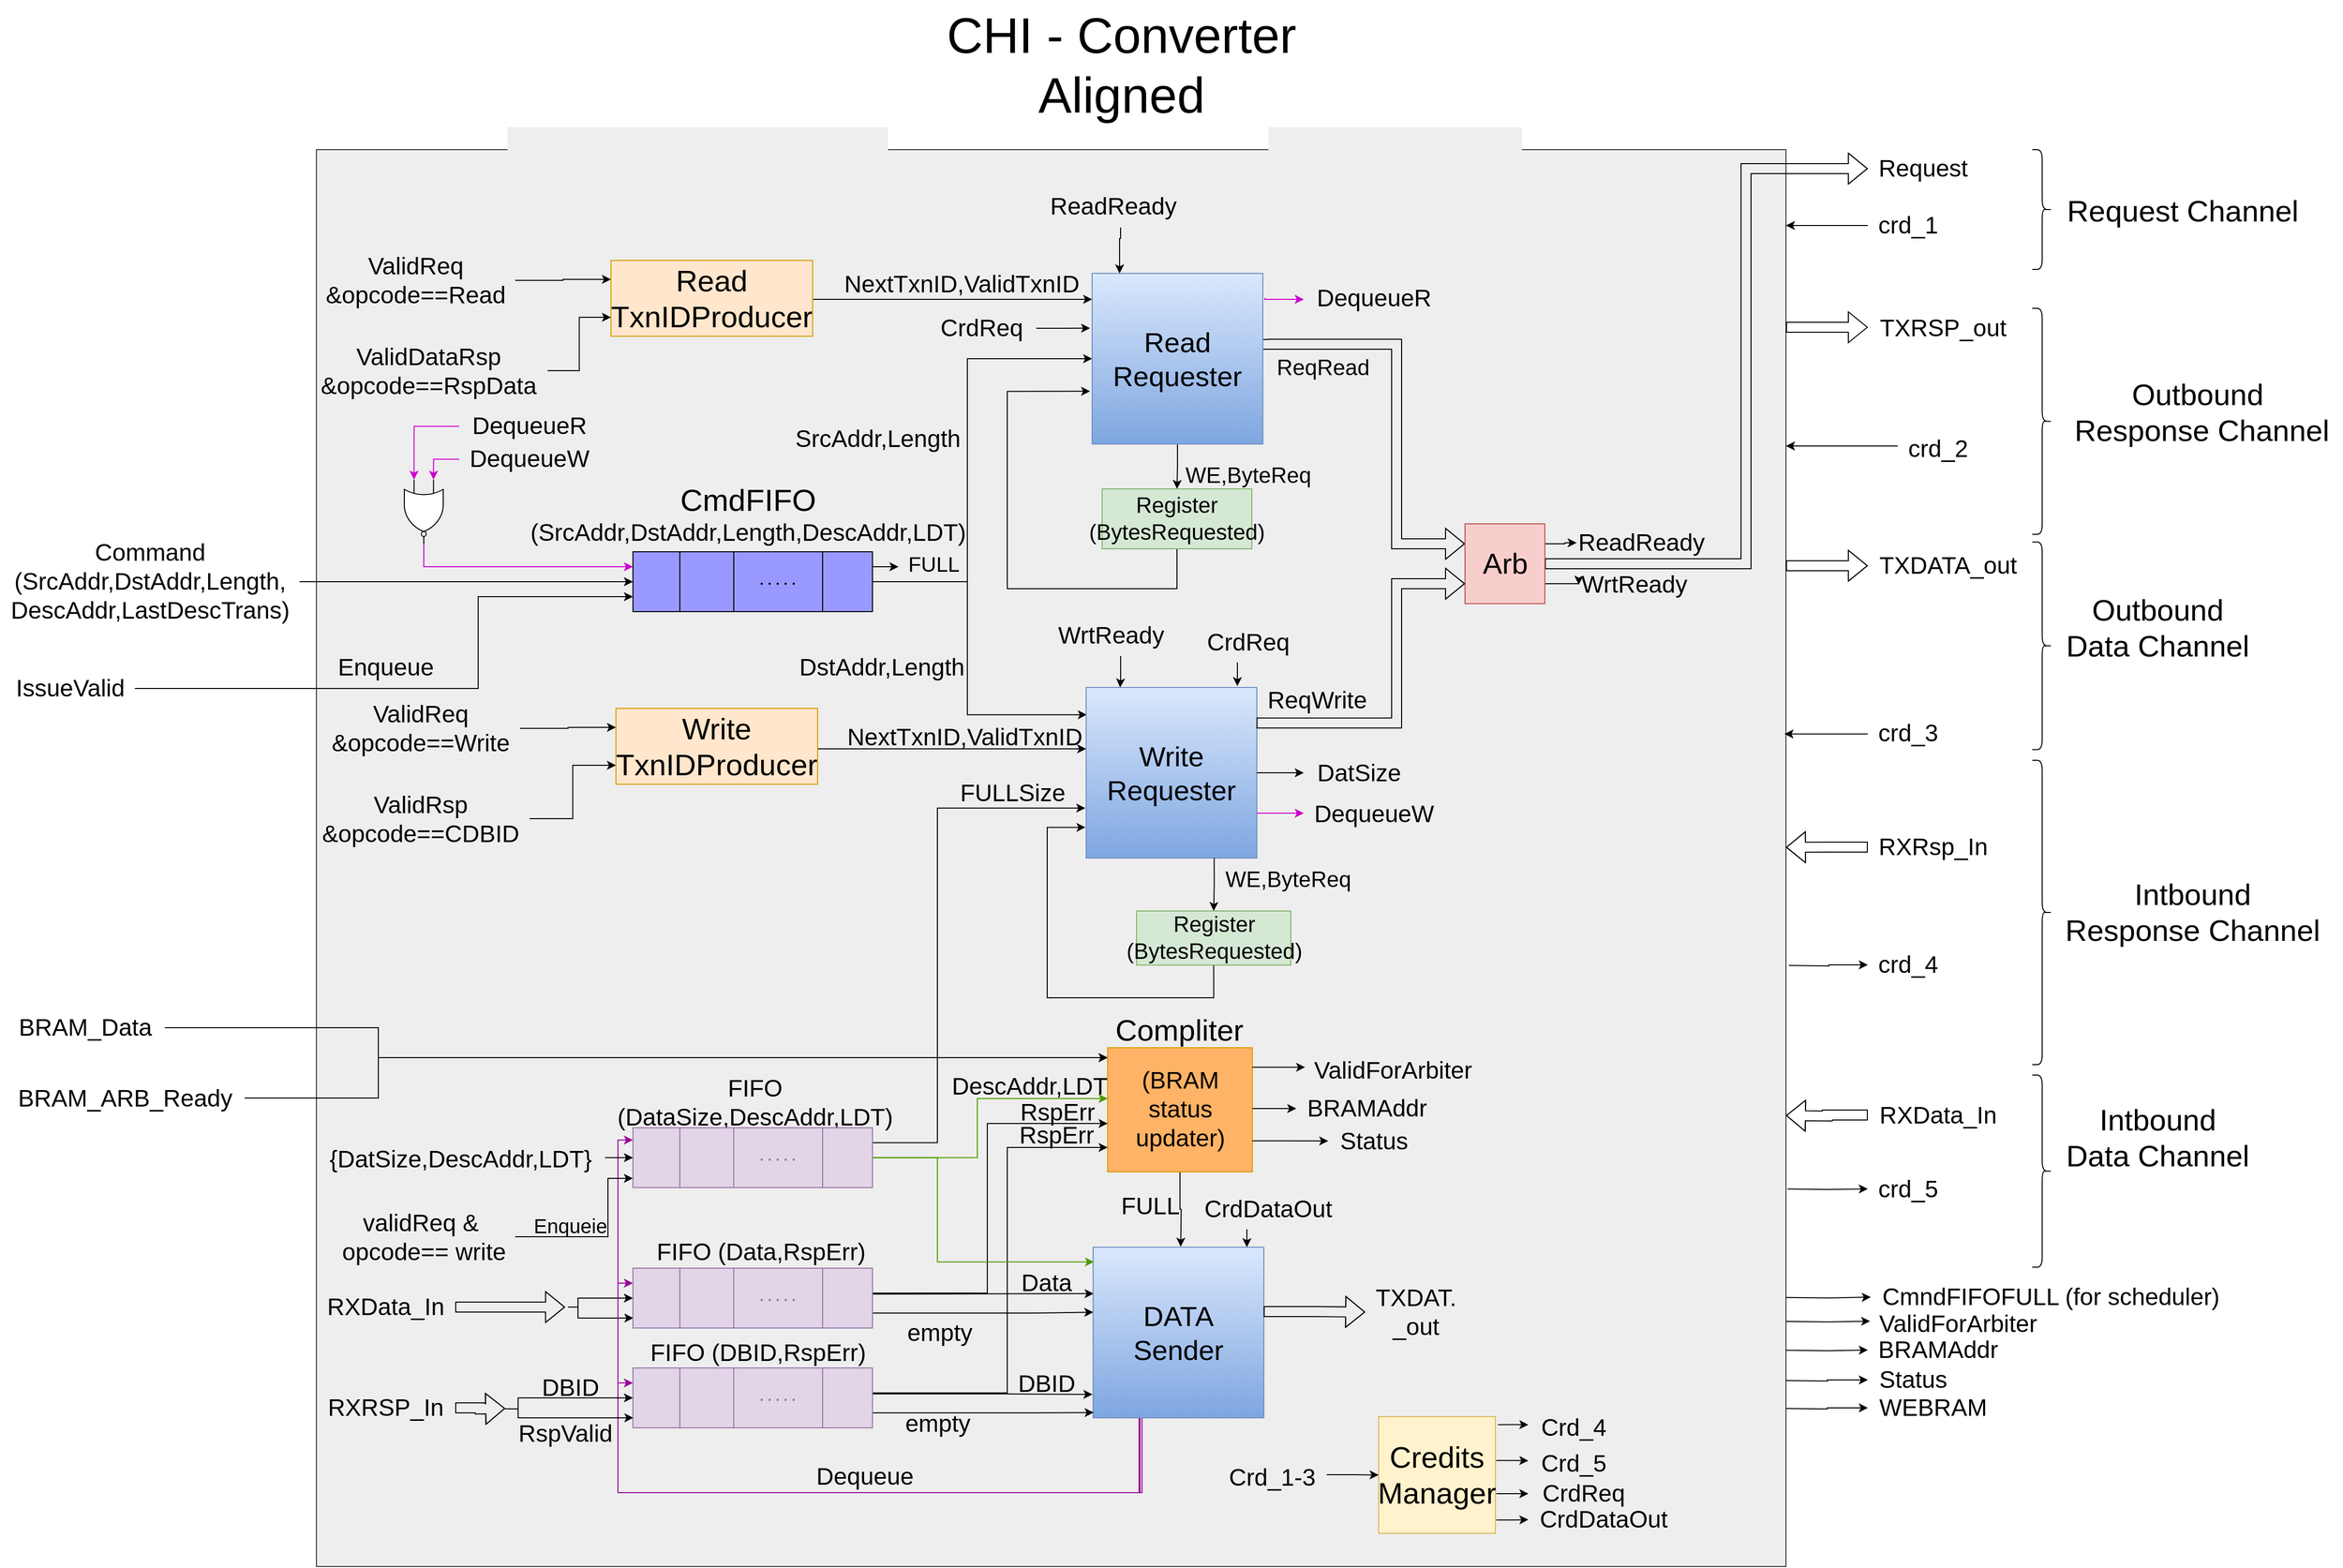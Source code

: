 <mxfile version="20.6.0" type="device" pages="5"><diagram name="Αντιγραφή από Σελίδα-1" id="9SrDV2oEwoEFcxUtsHtU"><mxGraphModel dx="3410" dy="2429" grid="1" gridSize="10" guides="1" tooltips="1" connect="1" arrows="1" fold="1" page="1" pageScale="1" pageWidth="827" pageHeight="1169" math="0" shadow="0"><root><mxCell id="-J5FbFJeVfi9Mn1AmEHp-0"/><mxCell id="-J5FbFJeVfi9Mn1AmEHp-1" parent="-J5FbFJeVfi9Mn1AmEHp-0"/><mxCell id="-J5FbFJeVfi9Mn1AmEHp-2" value="" style="rounded=0;whiteSpace=wrap;html=1;fontSize=24;fillColor=#eeeeee;strokeColor=#36393d;" parent="-J5FbFJeVfi9Mn1AmEHp-1" vertex="1"><mxGeometry x="-192" width="1472" height="1420" as="geometry"/></mxCell><mxCell id="-J5FbFJeVfi9Mn1AmEHp-3" style="edgeStyle=orthogonalEdgeStyle;rounded=0;orthogonalLoop=1;jettySize=auto;html=1;exitX=1;exitY=0.25;exitDx=0;exitDy=0;fontSize=17;" parent="-J5FbFJeVfi9Mn1AmEHp-1" source="-J5FbFJeVfi9Mn1AmEHp-7" target="-J5FbFJeVfi9Mn1AmEHp-48" edge="1"><mxGeometry relative="1" as="geometry"><Array as="points"><mxPoint x="310" y="418"/><mxPoint x="396" y="418"/></Array><mxPoint x="339" y="491" as="targetPoint"/></mxGeometry></mxCell><mxCell id="-J5FbFJeVfi9Mn1AmEHp-4" style="edgeStyle=orthogonalEdgeStyle;rounded=0;orthogonalLoop=1;jettySize=auto;html=1;exitX=1;exitY=0.5;exitDx=0;exitDy=0;fontSize=17;entryX=0;entryY=0.5;entryDx=0;entryDy=0;" parent="-J5FbFJeVfi9Mn1AmEHp-1" source="-J5FbFJeVfi9Mn1AmEHp-7" target="-J5FbFJeVfi9Mn1AmEHp-67" edge="1"><mxGeometry relative="1" as="geometry"><mxPoint x="580" y="202" as="targetPoint"/><Array as="points"><mxPoint x="460" y="433"/><mxPoint x="460" y="210"/></Array></mxGeometry></mxCell><mxCell id="-J5FbFJeVfi9Mn1AmEHp-5" style="edgeStyle=orthogonalEdgeStyle;rounded=0;orthogonalLoop=1;jettySize=auto;html=1;fontSize=17;entryX=0;entryY=0.5;entryDx=0;entryDy=0;" parent="-J5FbFJeVfi9Mn1AmEHp-1" source="-J5FbFJeVfi9Mn1AmEHp-50" target="-J5FbFJeVfi9Mn1AmEHp-7" edge="1"><mxGeometry relative="1" as="geometry"><mxPoint x="-230" y="433" as="sourcePoint"/></mxGeometry></mxCell><mxCell id="-J5FbFJeVfi9Mn1AmEHp-6" style="edgeStyle=orthogonalEdgeStyle;rounded=0;orthogonalLoop=1;jettySize=auto;html=1;fontSize=17;entryX=0;entryY=0.75;entryDx=0;entryDy=0;strokeColor=#000000;" parent="-J5FbFJeVfi9Mn1AmEHp-1" source="-J5FbFJeVfi9Mn1AmEHp-53" target="-J5FbFJeVfi9Mn1AmEHp-7" edge="1"><mxGeometry relative="1" as="geometry"><Array as="points"><mxPoint x="-30" y="540"/><mxPoint x="-30" y="448"/></Array></mxGeometry></mxCell><mxCell id="-J5FbFJeVfi9Mn1AmEHp-18" style="edgeStyle=orthogonalEdgeStyle;rounded=0;orthogonalLoop=1;jettySize=auto;html=1;fontSize=17;shape=flexArrow;" parent="-J5FbFJeVfi9Mn1AmEHp-1" source="-J5FbFJeVfi9Mn1AmEHp-292" edge="1"><mxGeometry relative="1" as="geometry"><mxPoint x="1290" y="22" as="sourcePoint"/><mxPoint x="1362.0" y="19" as="targetPoint"/><Array as="points"><mxPoint x="1240" y="415"/><mxPoint x="1240" y="19"/></Array></mxGeometry></mxCell><mxCell id="-J5FbFJeVfi9Mn1AmEHp-19" style="edgeStyle=orthogonalEdgeStyle;rounded=0;orthogonalLoop=1;jettySize=auto;html=1;fontSize=17;strokeColor=#CC00CC;exitX=1.012;exitY=0.143;exitDx=0;exitDy=0;exitPerimeter=0;" parent="-J5FbFJeVfi9Mn1AmEHp-1" source="-J5FbFJeVfi9Mn1AmEHp-67" target="-J5FbFJeVfi9Mn1AmEHp-55" edge="1"><mxGeometry relative="1" as="geometry"><Array as="points"><mxPoint x="850" y="150"/><mxPoint x="850" y="150"/></Array><mxPoint x="960" y="152" as="sourcePoint"/></mxGeometry></mxCell><mxCell id="-J5FbFJeVfi9Mn1AmEHp-20" value="&lt;font style=&quot;font-size: 31px;&quot;&gt;CmdFIFO &lt;/font&gt;&lt;br&gt;(SrcAddr,DstAddr,Length,DescAddr,LDT)" style="text;html=1;align=center;verticalAlign=middle;resizable=0;points=[];autosize=1;strokeColor=none;fillColor=none;fontSize=24;" parent="-J5FbFJeVfi9Mn1AmEHp-1" vertex="1"><mxGeometry x="10" y="325.25" width="460" height="80" as="geometry"/></mxCell><mxCell id="-J5FbFJeVfi9Mn1AmEHp-22" style="edgeStyle=orthogonalEdgeStyle;rounded=0;orthogonalLoop=1;jettySize=auto;html=1;fontSize=17;exitX=1;exitY=0.5;exitDx=0;exitDy=0;entryX=0.004;entryY=0.16;entryDx=0;entryDy=0;entryPerimeter=0;" parent="-J5FbFJeVfi9Mn1AmEHp-1" source="-J5FbFJeVfi9Mn1AmEHp-7" target="-J5FbFJeVfi9Mn1AmEHp-72" edge="1"><mxGeometry relative="1" as="geometry"><mxPoint x="592" y="700" as="targetPoint"/><Array as="points"><mxPoint x="460" y="433"/><mxPoint x="460" y="566"/></Array><mxPoint x="410" y="253" as="sourcePoint"/></mxGeometry></mxCell><mxCell id="-J5FbFJeVfi9Mn1AmEHp-29" style="edgeStyle=orthogonalEdgeStyle;rounded=0;orthogonalLoop=1;jettySize=auto;html=1;fontSize=17;entryX=0;entryY=0.5;entryDx=0;entryDy=0;endWidth=28.571;" parent="-J5FbFJeVfi9Mn1AmEHp-1" target="-J5FbFJeVfi9Mn1AmEHp-33" edge="1"><mxGeometry relative="1" as="geometry"><mxPoint x="147" y="1143" as="targetPoint"/><mxPoint x="70" y="1160" as="sourcePoint"/><Array as="points"><mxPoint x="70" y="1160"/><mxPoint x="70" y="1151"/></Array></mxGeometry></mxCell><mxCell id="-J5FbFJeVfi9Mn1AmEHp-30" style="edgeStyle=orthogonalEdgeStyle;rounded=0;orthogonalLoop=1;jettySize=auto;html=1;fontSize=17;exitX=1.002;exitY=0.433;exitDx=0;exitDy=0;exitPerimeter=0;entryX=0.003;entryY=0.038;entryDx=0;entryDy=0;entryPerimeter=0;" parent="-J5FbFJeVfi9Mn1AmEHp-1" source="-J5FbFJeVfi9Mn1AmEHp-33" edge="1"><mxGeometry relative="1" as="geometry"><mxPoint x="397" y="1151" as="sourcePoint"/><mxPoint x="586.513" y="1146.498" as="targetPoint"/><Array as="points"><mxPoint x="587" y="1147"/></Array></mxGeometry></mxCell><mxCell id="-J5FbFJeVfi9Mn1AmEHp-31" style="edgeStyle=orthogonalEdgeStyle;rounded=0;orthogonalLoop=1;jettySize=auto;html=1;fontSize=17;entryX=0.002;entryY=0.833;entryDx=0;entryDy=0;entryPerimeter=0;" parent="-J5FbFJeVfi9Mn1AmEHp-1" target="-J5FbFJeVfi9Mn1AmEHp-33" edge="1"><mxGeometry relative="1" as="geometry"><mxPoint x="147" y="1173" as="targetPoint"/><Array as="points"><mxPoint x="70" y="1160"/><mxPoint x="70" y="1171"/></Array><mxPoint x="60" y="1160" as="sourcePoint"/></mxGeometry></mxCell><mxCell id="-J5FbFJeVfi9Mn1AmEHp-32" style="edgeStyle=orthogonalEdgeStyle;rounded=0;orthogonalLoop=1;jettySize=auto;html=1;exitX=1;exitY=0.75;exitDx=0;exitDy=0;fontSize=17;strokeWidth=1;entryX=0.001;entryY=0.147;entryDx=0;entryDy=0;entryPerimeter=0;" parent="-J5FbFJeVfi9Mn1AmEHp-1" source="-J5FbFJeVfi9Mn1AmEHp-33" edge="1"><mxGeometry relative="1" as="geometry"><Array as="points"><mxPoint x="527" y="1166"/></Array><mxPoint x="586.171" y="1165.137" as="targetPoint"/></mxGeometry></mxCell><mxCell id="-J5FbFJeVfi9Mn1AmEHp-48" value="&lt;font style=&quot;font-size: 21px;&quot;&gt;FULL&lt;/font&gt;" style="text;html=1;align=center;verticalAlign=middle;resizable=0;points=[];autosize=1;strokeColor=none;fillColor=none;fontSize=17;" parent="-J5FbFJeVfi9Mn1AmEHp-1" vertex="1"><mxGeometry x="391" y="395" width="70" height="40" as="geometry"/></mxCell><mxCell id="-J5FbFJeVfi9Mn1AmEHp-50" value="Command&lt;br&gt;(SrcAddr,DstAddr,Length,&lt;br&gt;DescAddr,LastDescTrans)" style="text;html=1;align=center;verticalAlign=middle;resizable=0;points=[];autosize=1;strokeColor=none;fillColor=none;fontSize=24;" parent="-J5FbFJeVfi9Mn1AmEHp-1" vertex="1"><mxGeometry x="-509" y="383" width="300" height="100" as="geometry"/></mxCell><mxCell id="-J5FbFJeVfi9Mn1AmEHp-53" value="IssueValid" style="text;html=1;align=center;verticalAlign=middle;resizable=0;points=[];autosize=1;strokeColor=none;fillColor=none;fontSize=24;" parent="-J5FbFJeVfi9Mn1AmEHp-1" vertex="1"><mxGeometry x="-504" y="520" width="130" height="40" as="geometry"/></mxCell><mxCell id="-J5FbFJeVfi9Mn1AmEHp-54" value="Enqueue" style="text;html=1;align=center;verticalAlign=middle;resizable=0;points=[];autosize=1;strokeColor=none;fillColor=none;fontSize=24;" parent="-J5FbFJeVfi9Mn1AmEHp-1" vertex="1"><mxGeometry x="-183" y="499" width="120" height="40" as="geometry"/></mxCell><mxCell id="-J5FbFJeVfi9Mn1AmEHp-55" value="DequeueR" style="text;html=1;align=center;verticalAlign=middle;resizable=0;points=[];autosize=1;strokeColor=none;fillColor=none;fontSize=24;" parent="-J5FbFJeVfi9Mn1AmEHp-1" vertex="1"><mxGeometry x="797" y="129" width="140" height="40" as="geometry"/></mxCell><mxCell id="-J5FbFJeVfi9Mn1AmEHp-56" value="FIFO (Data,RspErr)" style="text;html=1;align=center;verticalAlign=middle;resizable=0;points=[];autosize=1;strokeColor=none;fillColor=none;fontSize=24;" parent="-J5FbFJeVfi9Mn1AmEHp-1" vertex="1"><mxGeometry x="138" y="1084.5" width="230" height="40" as="geometry"/></mxCell><mxCell id="-J5FbFJeVfi9Mn1AmEHp-65" value="" style="edgeStyle=orthogonalEdgeStyle;rounded=0;orthogonalLoop=1;jettySize=auto;html=1;fontSize=17;strokeWidth=1;exitX=1;exitY=0.25;exitDx=0;exitDy=0;shape=flexArrow;entryX=0;entryY=0.25;entryDx=0;entryDy=0;" parent="-J5FbFJeVfi9Mn1AmEHp-1" target="-J5FbFJeVfi9Mn1AmEHp-292" edge="1"><mxGeometry relative="1" as="geometry"><mxPoint x="756" y="189.75" as="sourcePoint"/><mxPoint x="804" y="195" as="targetPoint"/><Array as="points"><mxPoint x="756" y="195"/><mxPoint x="890" y="195"/><mxPoint x="890" y="395"/></Array></mxGeometry></mxCell><mxCell id="-J5FbFJeVfi9Mn1AmEHp-66" style="edgeStyle=orthogonalEdgeStyle;rounded=0;orthogonalLoop=1;jettySize=auto;html=1;exitX=0.5;exitY=1;exitDx=0;exitDy=0;strokeWidth=1;fontSize=22;" parent="-J5FbFJeVfi9Mn1AmEHp-1" source="-J5FbFJeVfi9Mn1AmEHp-67" target="-J5FbFJeVfi9Mn1AmEHp-192" edge="1"><mxGeometry relative="1" as="geometry"/></mxCell><mxCell id="-J5FbFJeVfi9Mn1AmEHp-67" value="&lt;span style=&quot;font-size: 28px;&quot;&gt;Read&lt;br&gt;Requester&lt;/span&gt;" style="whiteSpace=wrap;html=1;aspect=fixed;fontSize=17;fillColor=#dae8fc;strokeColor=#6c8ebf;gradientColor=#7ea6e0;" parent="-J5FbFJeVfi9Mn1AmEHp-1" vertex="1"><mxGeometry x="585" y="124" width="171" height="171" as="geometry"/></mxCell><mxCell id="-J5FbFJeVfi9Mn1AmEHp-72" value="&lt;font style=&quot;font-size: 28px;&quot;&gt;Write&lt;br&gt;Requester&lt;br&gt;&lt;/font&gt;" style="whiteSpace=wrap;html=1;aspect=fixed;fontSize=17;fillColor=#dae8fc;strokeColor=#6c8ebf;gradientColor=#7ea6e0;" parent="-J5FbFJeVfi9Mn1AmEHp-1" vertex="1"><mxGeometry x="579" y="539" width="171" height="171" as="geometry"/></mxCell><mxCell id="-J5FbFJeVfi9Mn1AmEHp-73" value="&lt;span style=&quot;font-size: 24px;&quot;&gt;DstAddr,Length&lt;/span&gt;" style="text;html=1;align=center;verticalAlign=middle;resizable=0;points=[];autosize=1;strokeColor=none;fillColor=none;fontSize=24;" parent="-J5FbFJeVfi9Mn1AmEHp-1" vertex="1"><mxGeometry x="279" y="499" width="190" height="40" as="geometry"/></mxCell><mxCell id="-J5FbFJeVfi9Mn1AmEHp-74" value="Data" style="text;html=1;align=center;verticalAlign=middle;resizable=0;points=[];autosize=1;strokeColor=none;fillColor=none;fontSize=24;" parent="-J5FbFJeVfi9Mn1AmEHp-1" vertex="1"><mxGeometry x="504" y="1115.5" width="70" height="40" as="geometry"/></mxCell><mxCell id="-J5FbFJeVfi9Mn1AmEHp-75" value="empty" style="text;html=1;align=center;verticalAlign=middle;resizable=0;points=[];autosize=1;strokeColor=none;fillColor=none;fontSize=24;" parent="-J5FbFJeVfi9Mn1AmEHp-1" vertex="1"><mxGeometry x="387" y="1165.5" width="90" height="40" as="geometry"/></mxCell><mxCell id="-J5FbFJeVfi9Mn1AmEHp-91" value="" style="edgeStyle=orthogonalEdgeStyle;rounded=0;orthogonalLoop=1;jettySize=auto;html=1;fontSize=17;strokeWidth=1;entryX=-0.012;entryY=0.321;entryDx=0;entryDy=0;entryPerimeter=0;" parent="-J5FbFJeVfi9Mn1AmEHp-1" source="-J5FbFJeVfi9Mn1AmEHp-92" target="-J5FbFJeVfi9Mn1AmEHp-67" edge="1"><mxGeometry relative="1" as="geometry"><mxPoint x="585.171" y="178.396" as="targetPoint"/></mxGeometry></mxCell><mxCell id="-J5FbFJeVfi9Mn1AmEHp-92" value="CrdReq" style="text;html=1;align=center;verticalAlign=middle;resizable=0;points=[];autosize=1;strokeColor=none;fillColor=none;fontSize=24;" parent="-J5FbFJeVfi9Mn1AmEHp-1" vertex="1"><mxGeometry x="419" y="159" width="110" height="40" as="geometry"/></mxCell><mxCell id="-J5FbFJeVfi9Mn1AmEHp-146" value="" style="edgeStyle=orthogonalEdgeStyle;rounded=0;orthogonalLoop=1;jettySize=auto;html=1;fontSize=17;strokeWidth=1;entryX=-0.012;entryY=0.691;entryDx=0;entryDy=0;entryPerimeter=0;exitX=0.5;exitY=1;exitDx=0;exitDy=0;" parent="-J5FbFJeVfi9Mn1AmEHp-1" source="-J5FbFJeVfi9Mn1AmEHp-192" target="-J5FbFJeVfi9Mn1AmEHp-67" edge="1"><mxGeometry relative="1" as="geometry"><Array as="points"><mxPoint x="670" y="440"/><mxPoint x="500" y="440"/><mxPoint x="500" y="242"/></Array><mxPoint x="560.0" y="280.294" as="sourcePoint"/></mxGeometry></mxCell><mxCell id="-J5FbFJeVfi9Mn1AmEHp-147" style="edgeStyle=orthogonalEdgeStyle;rounded=0;orthogonalLoop=1;jettySize=auto;html=1;entryX=0.5;entryY=0;entryDx=0;entryDy=0;strokeWidth=1;fontSize=22;" parent="-J5FbFJeVfi9Mn1AmEHp-1" source="-J5FbFJeVfi9Mn1AmEHp-148" edge="1"><mxGeometry relative="1" as="geometry"><mxPoint x="612.5" y="89" as="sourcePoint"/><mxPoint x="612.5" y="124" as="targetPoint"/><Array as="points"><mxPoint x="613" y="89"/></Array></mxGeometry></mxCell><mxCell id="-J5FbFJeVfi9Mn1AmEHp-148" value="&lt;div style=&quot;text-align: center;&quot;&gt;ReadReady&lt;/div&gt;" style="text;whiteSpace=wrap;html=1;fontSize=24;labelBackgroundColor=none;" parent="-J5FbFJeVfi9Mn1AmEHp-1" vertex="1"><mxGeometry x="541" y="36" width="145" height="42" as="geometry"/></mxCell><mxCell id="-J5FbFJeVfi9Mn1AmEHp-177" value="&lt;font style=&quot;font-size: 30px;&quot;&gt;Request Channel&lt;/font&gt;" style="text;html=1;align=center;verticalAlign=middle;resizable=0;points=[];autosize=1;strokeColor=none;fillColor=none;fontSize=24;" parent="-J5FbFJeVfi9Mn1AmEHp-1" vertex="1"><mxGeometry x="1546.68" y="36" width="260" height="50" as="geometry"/></mxCell><mxCell id="-J5FbFJeVfi9Mn1AmEHp-179" value="&lt;font style=&quot;font-size: 30px;&quot;&gt;Outbound&lt;br&gt;&amp;nbsp;Response Channel&lt;/font&gt;" style="text;html=1;align=center;verticalAlign=middle;resizable=0;points=[];autosize=1;strokeColor=none;fillColor=none;fontSize=24;" parent="-J5FbFJeVfi9Mn1AmEHp-1" vertex="1"><mxGeometry x="1546.68" y="218" width="290" height="90" as="geometry"/></mxCell><mxCell id="-J5FbFJeVfi9Mn1AmEHp-181" value="&lt;font style=&quot;font-size: 30px;&quot;&gt;Outbound&lt;br&gt;Data Channel&lt;/font&gt;" style="text;html=1;align=center;verticalAlign=middle;resizable=0;points=[];autosize=1;strokeColor=none;fillColor=none;fontSize=24;" parent="-J5FbFJeVfi9Mn1AmEHp-1" vertex="1"><mxGeometry x="1546.68" y="433.75" width="210" height="90" as="geometry"/></mxCell><mxCell id="-J5FbFJeVfi9Mn1AmEHp-183" value="&lt;font style=&quot;font-size: 30px;&quot;&gt;Intbound&lt;br&gt;Response Channel&lt;/font&gt;" style="text;html=1;align=center;verticalAlign=middle;resizable=0;points=[];autosize=1;strokeColor=none;fillColor=none;fontSize=24;" parent="-J5FbFJeVfi9Mn1AmEHp-1" vertex="1"><mxGeometry x="1546.68" y="719" width="280" height="90" as="geometry"/></mxCell><mxCell id="-J5FbFJeVfi9Mn1AmEHp-185" value="&lt;font style=&quot;font-size: 30px;&quot;&gt;Intbound&lt;br&gt;Data Channel&lt;/font&gt;" style="text;html=1;align=center;verticalAlign=middle;resizable=0;points=[];autosize=1;strokeColor=none;fillColor=none;fontSize=24;" parent="-J5FbFJeVfi9Mn1AmEHp-1" vertex="1"><mxGeometry x="1546.68" y="944.5" width="210" height="90" as="geometry"/></mxCell><mxCell id="-J5FbFJeVfi9Mn1AmEHp-188" value="&lt;font style=&quot;font-size: 50px;&quot;&gt;CHI - Converter&lt;br&gt;Aligned&lt;br&gt;&lt;/font&gt;" style="text;html=1;align=center;verticalAlign=middle;resizable=0;points=[];autosize=1;strokeColor=none;fillColor=none;fontSize=30;" parent="-J5FbFJeVfi9Mn1AmEHp-1" vertex="1"><mxGeometry x="428.5" y="-150" width="370" height="130" as="geometry"/></mxCell><mxCell id="-J5FbFJeVfi9Mn1AmEHp-192" value="&lt;font style=&quot;font-size: 22px;&quot;&gt;Register&lt;br&gt;(BytesRequested)&lt;/font&gt;" style="rounded=0;whiteSpace=wrap;html=1;fontSize=17;fillColor=#d5e8d4;strokeColor=#82b366;" parent="-J5FbFJeVfi9Mn1AmEHp-1" vertex="1"><mxGeometry x="595" y="340" width="150" height="60" as="geometry"/></mxCell><mxCell id="-J5FbFJeVfi9Mn1AmEHp-193" value="WE,ByteReq" style="text;html=1;align=center;verticalAlign=middle;resizable=0;points=[];autosize=1;strokeColor=none;fillColor=none;fontSize=22;" parent="-J5FbFJeVfi9Mn1AmEHp-1" vertex="1"><mxGeometry x="666" y="306.5" width="150" height="40" as="geometry"/></mxCell><mxCell id="-J5FbFJeVfi9Mn1AmEHp-205" style="edgeStyle=orthogonalEdgeStyle;rounded=0;orthogonalLoop=1;jettySize=auto;html=1;entryX=0;entryY=0.25;entryDx=0;entryDy=0;strokeWidth=1;fontSize=22;strokeColor=#990099;exitX=0.25;exitY=1;exitDx=0;exitDy=0;" parent="-J5FbFJeVfi9Mn1AmEHp-1" source="-J5FbFJeVfi9Mn1AmEHp-209" target="-J5FbFJeVfi9Mn1AmEHp-33" edge="1"><mxGeometry relative="1" as="geometry"><mxPoint x="637" y="1193" as="sourcePoint"/><Array as="points"><mxPoint x="633" y="1271"/><mxPoint x="633" y="1346"/><mxPoint x="110" y="1346"/><mxPoint x="110" y="1136"/></Array></mxGeometry></mxCell><mxCell id="-J5FbFJeVfi9Mn1AmEHp-206" style="edgeStyle=orthogonalEdgeStyle;rounded=0;orthogonalLoop=1;jettySize=auto;html=1;exitX=0.25;exitY=1;exitDx=0;exitDy=0;entryX=0;entryY=0.25;entryDx=0;entryDy=0;strokeColor=#990099;strokeWidth=1;fontSize=15;" parent="-J5FbFJeVfi9Mn1AmEHp-1" source="-J5FbFJeVfi9Mn1AmEHp-209" target="-J5FbFJeVfi9Mn1AmEHp-221" edge="1"><mxGeometry relative="1" as="geometry"><Array as="points"><mxPoint x="629" y="1197"/><mxPoint x="635" y="1197"/><mxPoint x="635" y="1346"/><mxPoint x="110" y="1346"/><mxPoint x="110" y="1236"/></Array></mxGeometry></mxCell><mxCell id="-J5FbFJeVfi9Mn1AmEHp-208" style="edgeStyle=orthogonalEdgeStyle;rounded=0;orthogonalLoop=1;jettySize=auto;html=1;entryX=0;entryY=0.206;entryDx=0;entryDy=0;strokeColor=#990099;fontSize=24;exitX=0.274;exitY=0.997;exitDx=0;exitDy=0;exitPerimeter=0;entryPerimeter=0;" parent="-J5FbFJeVfi9Mn1AmEHp-1" target="-J5FbFJeVfi9Mn1AmEHp-316" edge="1"><mxGeometry relative="1" as="geometry"><mxPoint x="634.854" y="1268.487" as="sourcePoint"/><mxPoint x="150" y="993.25" as="targetPoint"/><Array as="points"><mxPoint x="632" y="1269"/><mxPoint x="632" y="1346"/><mxPoint x="110" y="1346"/><mxPoint x="110" y="993"/></Array></mxGeometry></mxCell><mxCell id="-J5FbFJeVfi9Mn1AmEHp-209" value="&lt;font style=&quot;font-size: 28px;&quot;&gt;DATA&lt;br&gt;Sender&lt;br&gt;&lt;/font&gt;" style="whiteSpace=wrap;html=1;aspect=fixed;fontSize=17;fillColor=#dae8fc;strokeColor=#6c8ebf;gradientColor=#7ea6e0;" parent="-J5FbFJeVfi9Mn1AmEHp-1" vertex="1"><mxGeometry x="586" y="1100" width="171" height="171" as="geometry"/></mxCell><mxCell id="-J5FbFJeVfi9Mn1AmEHp-210" style="edgeStyle=orthogonalEdgeStyle;rounded=0;orthogonalLoop=1;jettySize=auto;html=1;strokeWidth=1;fontSize=22;" parent="-J5FbFJeVfi9Mn1AmEHp-1" source="-J5FbFJeVfi9Mn1AmEHp-211" target="-J5FbFJeVfi9Mn1AmEHp-209" edge="1"><mxGeometry relative="1" as="geometry"><mxPoint x="751.0" y="1079.25" as="sourcePoint"/><mxPoint x="751.25" y="1100" as="targetPoint"/><Array as="points"><mxPoint x="740" y="1085.5"/><mxPoint x="740" y="1085.5"/></Array></mxGeometry></mxCell><mxCell id="-J5FbFJeVfi9Mn1AmEHp-211" value="CrdDataOut" style="text;html=1;align=center;verticalAlign=middle;resizable=0;points=[];autosize=1;strokeColor=none;fillColor=none;fontSize=24;" parent="-J5FbFJeVfi9Mn1AmEHp-1" vertex="1"><mxGeometry x="686" y="1042" width="150" height="40" as="geometry"/></mxCell><mxCell id="-J5FbFJeVfi9Mn1AmEHp-212" value="Dequeue" style="text;html=1;align=center;verticalAlign=middle;resizable=0;points=[];autosize=1;strokeColor=none;fillColor=none;fontSize=24;" parent="-J5FbFJeVfi9Mn1AmEHp-1" vertex="1"><mxGeometry x="297" y="1309.5" width="120" height="40" as="geometry"/></mxCell><mxCell id="-J5FbFJeVfi9Mn1AmEHp-213" style="edgeStyle=orthogonalEdgeStyle;rounded=0;orthogonalLoop=1;jettySize=auto;html=1;fontSize=17;strokeWidth=1;shape=flexArrow;exitX=0.999;exitY=0.377;exitDx=0;exitDy=0;exitPerimeter=0;" parent="-J5FbFJeVfi9Mn1AmEHp-1" source="-J5FbFJeVfi9Mn1AmEHp-209" target="-J5FbFJeVfi9Mn1AmEHp-214" edge="1"><mxGeometry relative="1" as="geometry"><mxPoint x="814" y="1164" as="targetPoint"/><mxPoint x="767" y="1165" as="sourcePoint"/></mxGeometry></mxCell><mxCell id="-J5FbFJeVfi9Mn1AmEHp-214" value="TXDAT.&lt;br&gt;_out" style="text;html=1;align=center;verticalAlign=middle;resizable=0;points=[];autosize=1;strokeColor=none;fillColor=none;fontSize=24;" parent="-J5FbFJeVfi9Mn1AmEHp-1" vertex="1"><mxGeometry x="858.5" y="1130" width="100" height="70" as="geometry"/></mxCell><mxCell id="-J5FbFJeVfi9Mn1AmEHp-215" value="RXData_In" style="text;html=1;align=center;verticalAlign=middle;resizable=0;points=[];autosize=1;strokeColor=none;fillColor=none;fontSize=24;" parent="-J5FbFJeVfi9Mn1AmEHp-1" vertex="1"><mxGeometry x="-193" y="1140" width="140" height="40" as="geometry"/></mxCell><mxCell id="-J5FbFJeVfi9Mn1AmEHp-216" style="edgeStyle=orthogonalEdgeStyle;rounded=0;orthogonalLoop=1;jettySize=auto;html=1;fontSize=17;strokeWidth=1;shape=flexArrow;" parent="-J5FbFJeVfi9Mn1AmEHp-1" source="-J5FbFJeVfi9Mn1AmEHp-215" edge="1"><mxGeometry relative="1" as="geometry"><mxPoint x="57" y="1160" as="targetPoint"/><Array as="points"><mxPoint x="35" y="1160"/></Array><mxPoint x="-13" y="1126.5" as="sourcePoint"/></mxGeometry></mxCell><mxCell id="-J5FbFJeVfi9Mn1AmEHp-217" style="edgeStyle=orthogonalEdgeStyle;rounded=0;orthogonalLoop=1;jettySize=auto;html=1;fontSize=17;entryX=0;entryY=0.5;entryDx=0;entryDy=0;endWidth=28.571;" parent="-J5FbFJeVfi9Mn1AmEHp-1" target="-J5FbFJeVfi9Mn1AmEHp-221" edge="1"><mxGeometry relative="1" as="geometry"><mxPoint x="145" y="1243" as="targetPoint"/><mxPoint y="1262" as="sourcePoint"/><Array as="points"><mxPoint x="10" y="1262"/><mxPoint x="10" y="1251"/></Array></mxGeometry></mxCell><mxCell id="-J5FbFJeVfi9Mn1AmEHp-218" style="edgeStyle=orthogonalEdgeStyle;rounded=0;orthogonalLoop=1;jettySize=auto;html=1;fontSize=17;exitX=1.002;exitY=0.433;exitDx=0;exitDy=0;exitPerimeter=0;entryX=-0.004;entryY=0.629;entryDx=0;entryDy=0;entryPerimeter=0;" parent="-J5FbFJeVfi9Mn1AmEHp-1" source="-J5FbFJeVfi9Mn1AmEHp-221" edge="1"><mxGeometry relative="1" as="geometry"><mxPoint x="395" y="1251" as="sourcePoint"/><mxPoint x="585.316" y="1247.559" as="targetPoint"/><Array as="points"><mxPoint x="495" y="1247"/></Array></mxGeometry></mxCell><mxCell id="-J5FbFJeVfi9Mn1AmEHp-219" style="edgeStyle=orthogonalEdgeStyle;rounded=0;orthogonalLoop=1;jettySize=auto;html=1;fontSize=17;entryX=0.002;entryY=0.833;entryDx=0;entryDy=0;entryPerimeter=0;" parent="-J5FbFJeVfi9Mn1AmEHp-1" target="-J5FbFJeVfi9Mn1AmEHp-221" edge="1"><mxGeometry relative="1" as="geometry"><mxPoint x="145" y="1273" as="targetPoint"/><Array as="points"><mxPoint x="10" y="1262"/><mxPoint x="10" y="1271"/></Array><mxPoint x="-3" y="1262" as="sourcePoint"/></mxGeometry></mxCell><mxCell id="-J5FbFJeVfi9Mn1AmEHp-220" style="edgeStyle=orthogonalEdgeStyle;rounded=0;orthogonalLoop=1;jettySize=auto;html=1;exitX=1;exitY=0.75;exitDx=0;exitDy=0;fontSize=17;strokeWidth=1;entryX=0.003;entryY=0.735;entryDx=0;entryDy=0;entryPerimeter=0;" parent="-J5FbFJeVfi9Mn1AmEHp-1" source="-J5FbFJeVfi9Mn1AmEHp-221" edge="1"><mxGeometry relative="1" as="geometry"><Array as="points"><mxPoint x="525" y="1266"/></Array><mxPoint x="586.513" y="1265.685" as="targetPoint"/></mxGeometry></mxCell><mxCell id="-J5FbFJeVfi9Mn1AmEHp-226" value="FIFO (DBID,RspErr)" style="text;html=1;align=center;verticalAlign=middle;resizable=0;points=[];autosize=1;strokeColor=none;fillColor=none;fontSize=24;" parent="-J5FbFJeVfi9Mn1AmEHp-1" vertex="1"><mxGeometry x="130" y="1186" width="240" height="40" as="geometry"/></mxCell><mxCell id="-J5FbFJeVfi9Mn1AmEHp-227" value="DBID" style="text;html=1;align=center;verticalAlign=middle;resizable=0;points=[];autosize=1;strokeColor=none;fillColor=none;fontSize=24;" parent="-J5FbFJeVfi9Mn1AmEHp-1" vertex="1"><mxGeometry x="499" y="1217" width="80" height="40" as="geometry"/></mxCell><mxCell id="-J5FbFJeVfi9Mn1AmEHp-228" value="empty" style="text;html=1;align=center;verticalAlign=middle;resizable=0;points=[];autosize=1;strokeColor=none;fillColor=none;fontSize=24;" parent="-J5FbFJeVfi9Mn1AmEHp-1" vertex="1"><mxGeometry x="385" y="1257" width="90" height="40" as="geometry"/></mxCell><mxCell id="-J5FbFJeVfi9Mn1AmEHp-244" style="edgeStyle=orthogonalEdgeStyle;rounded=0;orthogonalLoop=1;jettySize=auto;html=1;strokeWidth=1;fontSize=22;exitX=0.75;exitY=1;exitDx=0;exitDy=0;" parent="-J5FbFJeVfi9Mn1AmEHp-1" source="-J5FbFJeVfi9Mn1AmEHp-72" target="-J5FbFJeVfi9Mn1AmEHp-246" edge="1"><mxGeometry relative="1" as="geometry"><mxPoint x="750" y="670" as="sourcePoint"/></mxGeometry></mxCell><mxCell id="-J5FbFJeVfi9Mn1AmEHp-245" value="" style="edgeStyle=orthogonalEdgeStyle;rounded=0;orthogonalLoop=1;jettySize=auto;html=1;fontSize=17;strokeWidth=1;exitX=0.5;exitY=1;exitDx=0;exitDy=0;entryX=-0.004;entryY=0.82;entryDx=0;entryDy=0;entryPerimeter=0;" parent="-J5FbFJeVfi9Mn1AmEHp-1" source="-J5FbFJeVfi9Mn1AmEHp-246" target="-J5FbFJeVfi9Mn1AmEHp-72" edge="1"><mxGeometry relative="1" as="geometry"><Array as="points"><mxPoint x="707" y="850"/><mxPoint x="540" y="850"/><mxPoint x="540" y="679"/></Array><mxPoint x="565.0" y="684.544" as="sourcePoint"/><mxPoint x="580" y="685" as="targetPoint"/></mxGeometry></mxCell><mxCell id="-J5FbFJeVfi9Mn1AmEHp-246" value="&lt;font style=&quot;font-size: 22px;&quot;&gt;Register&lt;br&gt;(BytesRequested)&lt;/font&gt;" style="rounded=0;whiteSpace=wrap;html=1;fontSize=17;fillColor=#d5e8d4;strokeColor=#82b366;" parent="-J5FbFJeVfi9Mn1AmEHp-1" vertex="1"><mxGeometry x="629.5" y="763" width="154.5" height="54.25" as="geometry"/></mxCell><mxCell id="-J5FbFJeVfi9Mn1AmEHp-247" value="WE,ByteReq" style="text;html=1;align=center;verticalAlign=middle;resizable=0;points=[];autosize=1;strokeColor=none;fillColor=none;fontSize=22;" parent="-J5FbFJeVfi9Mn1AmEHp-1" vertex="1"><mxGeometry x="706" y="712" width="150" height="40" as="geometry"/></mxCell><mxCell id="-J5FbFJeVfi9Mn1AmEHp-248" style="edgeStyle=orthogonalEdgeStyle;rounded=0;orthogonalLoop=1;jettySize=auto;html=1;strokeColor=#000000;strokeWidth=1;fontSize=24;exitX=1;exitY=0.5;exitDx=0;exitDy=0;" parent="-J5FbFJeVfi9Mn1AmEHp-1" target="-J5FbFJeVfi9Mn1AmEHp-72" edge="1"><mxGeometry relative="1" as="geometry"><mxPoint x="237" y="600.5" as="sourcePoint"/><mxPoint x="580.026" y="626.243" as="targetPoint"/><Array as="points"><mxPoint x="490" y="601"/><mxPoint x="490" y="601"/></Array></mxGeometry></mxCell><mxCell id="-J5FbFJeVfi9Mn1AmEHp-256" value="ValidReq&lt;br&gt;&amp;amp;opcode==Write" style="text;html=1;align=center;verticalAlign=middle;resizable=0;points=[];autosize=1;strokeColor=none;fillColor=none;fontSize=24;" parent="-J5FbFJeVfi9Mn1AmEHp-1" vertex="1"><mxGeometry x="-188" y="545" width="200" height="70" as="geometry"/></mxCell><mxCell id="-J5FbFJeVfi9Mn1AmEHp-274" style="edgeStyle=orthogonalEdgeStyle;rounded=0;orthogonalLoop=1;jettySize=auto;html=1;entryX=0.199;entryY=0;entryDx=0;entryDy=0;strokeColor=#000000;strokeWidth=1;fontSize=24;entryPerimeter=0;" parent="-J5FbFJeVfi9Mn1AmEHp-1" source="ERowCpe-5YXyxwqDKv5t-35" target="-J5FbFJeVfi9Mn1AmEHp-72" edge="1"><mxGeometry relative="1" as="geometry"><Array as="points"><mxPoint x="613" y="530"/><mxPoint x="613" y="530"/></Array><mxPoint x="664.571" y="501" as="sourcePoint"/></mxGeometry></mxCell><mxCell id="-J5FbFJeVfi9Mn1AmEHp-278" style="edgeStyle=orthogonalEdgeStyle;rounded=0;orthogonalLoop=1;jettySize=auto;html=1;entryX=0.285;entryY=-0.003;entryDx=0;entryDy=0;strokeColor=#000000;fontSize=24;entryPerimeter=0;" parent="-J5FbFJeVfi9Mn1AmEHp-1" source="-J5FbFJeVfi9Mn1AmEHp-279" edge="1"><mxGeometry relative="1" as="geometry"><mxPoint x="673.735" y="1099.487" as="targetPoint"/></mxGeometry></mxCell><mxCell id="-J5FbFJeVfi9Mn1AmEHp-279" value="(BRAM status&lt;br&gt;updater)" style="rounded=0;whiteSpace=wrap;html=1;fontSize=24;fillColor=#FFB366;strokeColor=#d79b00;" parent="-J5FbFJeVfi9Mn1AmEHp-1" vertex="1"><mxGeometry x="600.5" y="900" width="145" height="124.5" as="geometry"/></mxCell><mxCell id="-J5FbFJeVfi9Mn1AmEHp-281" style="edgeStyle=orthogonalEdgeStyle;rounded=0;orthogonalLoop=1;jettySize=auto;html=1;strokeColor=#000000;strokeWidth=1;fontSize=24;" parent="-J5FbFJeVfi9Mn1AmEHp-1" source="-J5FbFJeVfi9Mn1AmEHp-33" target="-J5FbFJeVfi9Mn1AmEHp-279" edge="1"><mxGeometry relative="1" as="geometry"><mxPoint x="530" y="1105.5" as="sourcePoint"/><mxPoint x="561.935" y="917.333" as="targetPoint"/><Array as="points"><mxPoint x="480" y="1146"/><mxPoint x="480" y="976"/></Array></mxGeometry></mxCell><mxCell id="-J5FbFJeVfi9Mn1AmEHp-282" value="BRAMAddr" style="text;html=1;align=center;verticalAlign=middle;resizable=0;points=[];autosize=1;strokeColor=none;fillColor=none;fontSize=24;" parent="-J5FbFJeVfi9Mn1AmEHp-1" vertex="1"><mxGeometry x="789.5" y="941" width="140" height="40" as="geometry"/></mxCell><mxCell id="-J5FbFJeVfi9Mn1AmEHp-283" value="Status" style="text;html=1;align=center;verticalAlign=middle;resizable=0;points=[];autosize=1;strokeColor=none;fillColor=none;fontSize=24;" parent="-J5FbFJeVfi9Mn1AmEHp-1" vertex="1"><mxGeometry x="821.5" y="973.5" width="90" height="40" as="geometry"/></mxCell><mxCell id="-J5FbFJeVfi9Mn1AmEHp-284" value="ValidForArbiter" style="text;html=1;align=center;verticalAlign=middle;resizable=0;points=[];autosize=1;strokeColor=none;fillColor=none;fontSize=24;" parent="-J5FbFJeVfi9Mn1AmEHp-1" vertex="1"><mxGeometry x="796" y="902.5" width="180" height="40" as="geometry"/></mxCell><mxCell id="-J5FbFJeVfi9Mn1AmEHp-285" value="" style="endArrow=classic;html=1;rounded=0;fontSize=24;strokeWidth=1;entryX=0.013;entryY=0.427;entryDx=0;entryDy=0;entryPerimeter=0;edgeStyle=orthogonalEdgeStyle;" parent="-J5FbFJeVfi9Mn1AmEHp-1" source="-J5FbFJeVfi9Mn1AmEHp-279" target="-J5FbFJeVfi9Mn1AmEHp-284" edge="1"><mxGeometry width="50" height="50" relative="1" as="geometry"><mxPoint x="749" y="962.5" as="sourcePoint"/><mxPoint x="718.5" y="864" as="targetPoint"/><Array as="points"><mxPoint x="792" y="920"/></Array></mxGeometry></mxCell><mxCell id="-J5FbFJeVfi9Mn1AmEHp-286" value="" style="endArrow=classic;html=1;rounded=0;fontSize=24;strokeWidth=1;edgeStyle=orthogonalEdgeStyle;" parent="-J5FbFJeVfi9Mn1AmEHp-1" source="-J5FbFJeVfi9Mn1AmEHp-279" target="-J5FbFJeVfi9Mn1AmEHp-282" edge="1"><mxGeometry width="50" height="50" relative="1" as="geometry"><mxPoint x="745.5" y="914" as="sourcePoint"/><mxPoint x="803.5" y="992.017" as="targetPoint"/><Array as="points"><mxPoint x="760" y="961"/><mxPoint x="760" y="961"/></Array></mxGeometry></mxCell><mxCell id="-J5FbFJeVfi9Mn1AmEHp-287" value="" style="endArrow=classic;html=1;rounded=0;fontSize=24;strokeWidth=1;exitX=1;exitY=0.75;exitDx=0;exitDy=0;edgeStyle=orthogonalEdgeStyle;" parent="-J5FbFJeVfi9Mn1AmEHp-1" source="-J5FbFJeVfi9Mn1AmEHp-279" target="-J5FbFJeVfi9Mn1AmEHp-283" edge="1"><mxGeometry width="50" height="50" relative="1" as="geometry"><mxPoint x="749" y="945.5" as="sourcePoint"/><mxPoint x="780.32" y="906.81" as="targetPoint"/></mxGeometry></mxCell><mxCell id="-J5FbFJeVfi9Mn1AmEHp-290" style="edgeStyle=orthogonalEdgeStyle;rounded=0;orthogonalLoop=1;jettySize=auto;html=1;exitX=1;exitY=0.75;exitDx=0;exitDy=0;entryX=0;entryY=0.5;entryDx=0;entryDy=0;strokeColor=#000000;fontSize=29;" parent="-J5FbFJeVfi9Mn1AmEHp-1" source="-J5FbFJeVfi9Mn1AmEHp-292" target="-J5FbFJeVfi9Mn1AmEHp-293" edge="1"><mxGeometry relative="1" as="geometry"/></mxCell><mxCell id="-J5FbFJeVfi9Mn1AmEHp-291" style="edgeStyle=orthogonalEdgeStyle;rounded=0;orthogonalLoop=1;jettySize=auto;html=1;exitX=1;exitY=0.25;exitDx=0;exitDy=0;strokeColor=#000000;fontSize=29;" parent="-J5FbFJeVfi9Mn1AmEHp-1" source="-J5FbFJeVfi9Mn1AmEHp-292" target="-J5FbFJeVfi9Mn1AmEHp-294" edge="1"><mxGeometry relative="1" as="geometry"/></mxCell><mxCell id="-J5FbFJeVfi9Mn1AmEHp-292" value="&lt;font style=&quot;font-size: 29px;&quot;&gt;Arb&lt;/font&gt;" style="whiteSpace=wrap;html=1;aspect=fixed;fontSize=17;fillColor=#f8cecc;strokeColor=#b85450;" parent="-J5FbFJeVfi9Mn1AmEHp-1" vertex="1"><mxGeometry x="958.5" y="375" width="80" height="80" as="geometry"/></mxCell><mxCell id="-J5FbFJeVfi9Mn1AmEHp-293" value="&lt;span style=&quot;color: rgb(0, 0, 0); font-family: Helvetica; font-size: 24px; font-style: normal; font-variant-ligatures: normal; font-variant-caps: normal; font-weight: 400; letter-spacing: normal; orphans: 2; text-align: center; text-indent: 0px; text-transform: none; widows: 2; word-spacing: 0px; -webkit-text-stroke-width: 0px; text-decoration-thickness: initial; text-decoration-style: initial; text-decoration-color: initial; float: none; display: inline !important;&quot;&gt;WrtReady&lt;/span&gt;" style="text;whiteSpace=wrap;html=1;fontSize=24;labelBackgroundColor=none;" parent="-J5FbFJeVfi9Mn1AmEHp-1" vertex="1"><mxGeometry x="1072.5" y="415" width="145" height="42" as="geometry"/></mxCell><mxCell id="-J5FbFJeVfi9Mn1AmEHp-294" value="&lt;div style=&quot;text-align: center;&quot;&gt;ReadReady&lt;/div&gt;" style="text;whiteSpace=wrap;html=1;fontSize=24;labelBackgroundColor=none;" parent="-J5FbFJeVfi9Mn1AmEHp-1" vertex="1"><mxGeometry x="1070.36" y="373" width="145" height="42" as="geometry"/></mxCell><mxCell id="-J5FbFJeVfi9Mn1AmEHp-307" style="edgeStyle=orthogonalEdgeStyle;rounded=0;orthogonalLoop=1;jettySize=auto;html=1;strokeColor=#000000;fontSize=24;exitX=1;exitY=0.5;exitDx=0;exitDy=0;" parent="-J5FbFJeVfi9Mn1AmEHp-1" source="-J5FbFJeVfi9Mn1AmEHp-72" target="-J5FbFJeVfi9Mn1AmEHp-308" edge="1"><mxGeometry relative="1" as="geometry"/></mxCell><mxCell id="-J5FbFJeVfi9Mn1AmEHp-308" value="DatSize" style="text;html=1;align=center;verticalAlign=middle;resizable=0;points=[];autosize=1;strokeColor=none;fillColor=none;fontSize=24;" parent="-J5FbFJeVfi9Mn1AmEHp-1" vertex="1"><mxGeometry x="797" y="604.5" width="110" height="40" as="geometry"/></mxCell><mxCell id="-J5FbFJeVfi9Mn1AmEHp-311" style="edgeStyle=orthogonalEdgeStyle;rounded=0;orthogonalLoop=1;jettySize=auto;html=1;strokeColor=#000000;fontSize=24;entryX=0.886;entryY=-0.008;entryDx=0;entryDy=0;entryPerimeter=0;" parent="-J5FbFJeVfi9Mn1AmEHp-1" source="-J5FbFJeVfi9Mn1AmEHp-312" target="-J5FbFJeVfi9Mn1AmEHp-72" edge="1"><mxGeometry relative="1" as="geometry"><mxPoint x="790" y="520" as="sourcePoint"/><Array as="points"><mxPoint x="730" y="520"/></Array></mxGeometry></mxCell><mxCell id="-J5FbFJeVfi9Mn1AmEHp-312" value="CrdReq" style="text;html=1;align=center;verticalAlign=middle;resizable=0;points=[];autosize=1;strokeColor=none;fillColor=none;fontSize=24;" parent="-J5FbFJeVfi9Mn1AmEHp-1" vertex="1"><mxGeometry x="686" y="474" width="110" height="40" as="geometry"/></mxCell><mxCell id="-J5FbFJeVfi9Mn1AmEHp-313" style="edgeStyle=orthogonalEdgeStyle;rounded=0;orthogonalLoop=1;jettySize=auto;html=1;strokeColor=#000000;fontSize=24;" parent="-J5FbFJeVfi9Mn1AmEHp-1" source="-J5FbFJeVfi9Mn1AmEHp-221" target="-J5FbFJeVfi9Mn1AmEHp-279" edge="1"><mxGeometry relative="1" as="geometry"><mxPoint x="550" y="1205.5" as="sourcePoint"/><mxPoint x="560" y="935.5" as="targetPoint"/><Array as="points"><mxPoint x="500" y="1246"/><mxPoint x="500" y="1000"/></Array></mxGeometry></mxCell><mxCell id="-J5FbFJeVfi9Mn1AmEHp-314" value="FULL" style="text;html=1;align=center;verticalAlign=middle;resizable=0;points=[];autosize=1;strokeColor=none;fillColor=none;fontSize=24;" parent="-J5FbFJeVfi9Mn1AmEHp-1" vertex="1"><mxGeometry x="603" y="1038.5" width="80" height="40" as="geometry"/></mxCell><mxCell id="-J5FbFJeVfi9Mn1AmEHp-315" style="edgeStyle=orthogonalEdgeStyle;rounded=0;orthogonalLoop=1;jettySize=auto;html=1;exitX=1;exitY=0.5;exitDx=0;exitDy=0;strokeColor=#4D9900;fontSize=24;" parent="-J5FbFJeVfi9Mn1AmEHp-1" source="-J5FbFJeVfi9Mn1AmEHp-316" target="-J5FbFJeVfi9Mn1AmEHp-279" edge="1"><mxGeometry relative="1" as="geometry"><Array as="points"><mxPoint x="470" y="1010"/><mxPoint x="470" y="951"/></Array></mxGeometry></mxCell><mxCell id="ERowCpe-5YXyxwqDKv5t-63" style="edgeStyle=orthogonalEdgeStyle;rounded=0;orthogonalLoop=1;jettySize=auto;html=1;exitX=1;exitY=0.25;exitDx=0;exitDy=0;strokeColor=#000000;fontSize=30;entryX=-0.005;entryY=0.707;entryDx=0;entryDy=0;entryPerimeter=0;" parent="-J5FbFJeVfi9Mn1AmEHp-1" source="-J5FbFJeVfi9Mn1AmEHp-316" target="-J5FbFJeVfi9Mn1AmEHp-72" edge="1"><mxGeometry relative="1" as="geometry"><mxPoint x="430" y="982.0" as="targetPoint"/><Array as="points"><mxPoint x="430" y="995"/><mxPoint x="430" y="660"/></Array></mxGeometry></mxCell><mxCell id="ERowCpe-5YXyxwqDKv5t-66" style="edgeStyle=orthogonalEdgeStyle;rounded=0;orthogonalLoop=1;jettySize=auto;html=1;exitX=1;exitY=0.5;exitDx=0;exitDy=0;entryX=0.005;entryY=0.086;entryDx=0;entryDy=0;entryPerimeter=0;strokeColor=#4D9900;fontSize=30;" parent="-J5FbFJeVfi9Mn1AmEHp-1" source="-J5FbFJeVfi9Mn1AmEHp-316" target="-J5FbFJeVfi9Mn1AmEHp-209" edge="1"><mxGeometry relative="1" as="geometry"><Array as="points"><mxPoint x="430" y="1010.5"/><mxPoint x="430" y="1114.5"/></Array></mxGeometry></mxCell><mxCell id="-J5FbFJeVfi9Mn1AmEHp-322" value="FIFO &lt;br&gt;(DataSize,DescAddr,LDT)" style="text;html=1;align=center;verticalAlign=middle;resizable=0;points=[];autosize=1;strokeColor=none;fillColor=none;fontSize=24;" parent="-J5FbFJeVfi9Mn1AmEHp-1" vertex="1"><mxGeometry x="97" y="919.5" width="300" height="70" as="geometry"/></mxCell><mxCell id="-J5FbFJeVfi9Mn1AmEHp-323" style="edgeStyle=orthogonalEdgeStyle;rounded=0;orthogonalLoop=1;jettySize=auto;html=1;strokeColor=#000000;strokeWidth=1;fontSize=24;entryX=0;entryY=0.845;entryDx=0;entryDy=0;entryPerimeter=0;" parent="-J5FbFJeVfi9Mn1AmEHp-1" source="-J5FbFJeVfi9Mn1AmEHp-324" target="-J5FbFJeVfi9Mn1AmEHp-316" edge="1"><mxGeometry relative="1" as="geometry"><mxPoint x="146" y="1030.5" as="targetPoint"/><Array as="points"><mxPoint x="100" y="1090"/><mxPoint x="100" y="1031"/></Array></mxGeometry></mxCell><mxCell id="-J5FbFJeVfi9Mn1AmEHp-324" value="validReq &amp;amp;&lt;br&gt;&amp;nbsp;opcode== write" style="text;html=1;align=center;verticalAlign=middle;resizable=0;points=[];autosize=1;strokeColor=none;fillColor=none;fontSize=24;" parent="-J5FbFJeVfi9Mn1AmEHp-1" vertex="1"><mxGeometry x="-183" y="1054.5" width="190" height="70" as="geometry"/></mxCell><mxCell id="ERowCpe-5YXyxwqDKv5t-15" style="edgeStyle=orthogonalEdgeStyle;rounded=0;orthogonalLoop=1;jettySize=auto;html=1;strokeColor=#000000;strokeWidth=1;fontSize=24;startArrow=none;" parent="-J5FbFJeVfi9Mn1AmEHp-1" source="1kxeqXvOI1zkhwKhvg6i-29" target="-J5FbFJeVfi9Mn1AmEHp-67" edge="1"><mxGeometry relative="1" as="geometry"><mxPoint x="425" y="155.25" as="targetPoint"/><mxPoint x="586" y="116" as="sourcePoint"/><Array as="points"><mxPoint x="540" y="150"/><mxPoint x="540" y="150"/></Array></mxGeometry></mxCell><mxCell id="ERowCpe-5YXyxwqDKv5t-19" style="edgeStyle=orthogonalEdgeStyle;rounded=0;orthogonalLoop=1;jettySize=auto;html=1;strokeColor=#CC00CC;" parent="-J5FbFJeVfi9Mn1AmEHp-1" source="-J5FbFJeVfi9Mn1AmEHp-72" target="ERowCpe-5YXyxwqDKv5t-18" edge="1"><mxGeometry relative="1" as="geometry"><mxPoint x="753.091" y="665.466" as="sourcePoint"/><Array as="points"><mxPoint x="760" y="665"/><mxPoint x="760" y="665"/></Array></mxGeometry></mxCell><mxCell id="ERowCpe-5YXyxwqDKv5t-18" value="&lt;span style=&quot;font-size: 24px;&quot;&gt;DequeueW&lt;/span&gt;" style="text;html=1;align=center;verticalAlign=middle;resizable=0;points=[];autosize=1;strokeColor=none;fillColor=none;" parent="-J5FbFJeVfi9Mn1AmEHp-1" vertex="1"><mxGeometry x="797" y="645.5" width="140" height="40" as="geometry"/></mxCell><mxCell id="ERowCpe-5YXyxwqDKv5t-21" style="edgeStyle=orthogonalEdgeStyle;rounded=0;orthogonalLoop=1;jettySize=auto;html=1;exitX=1;exitY=0.5;exitDx=0;exitDy=0;exitPerimeter=0;entryX=0;entryY=0.25;entryDx=0;entryDy=0;strokeColor=#CC00CC;" parent="-J5FbFJeVfi9Mn1AmEHp-1" source="ERowCpe-5YXyxwqDKv5t-20" target="-J5FbFJeVfi9Mn1AmEHp-7" edge="1"><mxGeometry relative="1" as="geometry"><mxPoint x="13.5" y="357.75" as="sourcePoint"/></mxGeometry></mxCell><mxCell id="ERowCpe-5YXyxwqDKv5t-20" value="" style="verticalLabelPosition=bottom;shadow=0;dashed=0;align=center;html=1;verticalAlign=top;shape=mxgraph.electrical.logic_gates.logic_gate;operation=or;negating=1;negSize=0.15;rotation=90;" parent="-J5FbFJeVfi9Mn1AmEHp-1" vertex="1"><mxGeometry x="-117" y="343.75" width="65" height="39" as="geometry"/></mxCell><mxCell id="ERowCpe-5YXyxwqDKv5t-23" style="edgeStyle=orthogonalEdgeStyle;rounded=0;orthogonalLoop=1;jettySize=auto;html=1;entryX=0;entryY=0.25;entryDx=0;entryDy=0;entryPerimeter=0;strokeColor=#CC00CC;" parent="-J5FbFJeVfi9Mn1AmEHp-1" source="ERowCpe-5YXyxwqDKv5t-22" target="ERowCpe-5YXyxwqDKv5t-20" edge="1"><mxGeometry relative="1" as="geometry"/></mxCell><mxCell id="ERowCpe-5YXyxwqDKv5t-22" value="&lt;span style=&quot;font-size: 24px;&quot;&gt;DequeueW&lt;/span&gt;" style="text;html=1;align=center;verticalAlign=middle;resizable=0;points=[];autosize=1;strokeColor=none;fillColor=none;" parent="-J5FbFJeVfi9Mn1AmEHp-1" vertex="1"><mxGeometry x="-49" y="290.25" width="140" height="40" as="geometry"/></mxCell><mxCell id="ERowCpe-5YXyxwqDKv5t-25" style="edgeStyle=orthogonalEdgeStyle;rounded=0;orthogonalLoop=1;jettySize=auto;html=1;entryX=0;entryY=0.75;entryDx=0;entryDy=0;entryPerimeter=0;strokeColor=#CC00CC;" parent="-J5FbFJeVfi9Mn1AmEHp-1" source="ERowCpe-5YXyxwqDKv5t-24" target="ERowCpe-5YXyxwqDKv5t-20" edge="1"><mxGeometry relative="1" as="geometry"/></mxCell><mxCell id="ERowCpe-5YXyxwqDKv5t-24" value="DequeueR" style="text;html=1;align=center;verticalAlign=middle;resizable=0;points=[];autosize=1;strokeColor=none;fillColor=none;fontSize=24;" parent="-J5FbFJeVfi9Mn1AmEHp-1" vertex="1"><mxGeometry x="-49" y="257.25" width="140" height="40" as="geometry"/></mxCell><mxCell id="ERowCpe-5YXyxwqDKv5t-34" value="NextTxnID,ValidTxnID" style="text;html=1;align=center;verticalAlign=middle;resizable=0;points=[];autosize=1;strokeColor=none;fillColor=none;fontSize=24;" parent="-J5FbFJeVfi9Mn1AmEHp-1" vertex="1"><mxGeometry x="327" y="568.5" width="260" height="40" as="geometry"/></mxCell><mxCell id="ERowCpe-5YXyxwqDKv5t-35" value="&lt;span style=&quot;color: rgb(0, 0, 0); font-family: Helvetica; font-size: 24px; font-style: normal; font-variant-ligatures: normal; font-variant-caps: normal; font-weight: 400; letter-spacing: normal; orphans: 2; text-align: center; text-indent: 0px; text-transform: none; widows: 2; word-spacing: 0px; -webkit-text-stroke-width: 0px; text-decoration-thickness: initial; text-decoration-style: initial; text-decoration-color: initial; float: none; display: inline !important;&quot;&gt;WrtReady&lt;/span&gt;" style="text;whiteSpace=wrap;html=1;fontSize=24;labelBackgroundColor=none;" parent="-J5FbFJeVfi9Mn1AmEHp-1" vertex="1"><mxGeometry x="548.75" y="465.5" width="129.5" height="42" as="geometry"/></mxCell><mxCell id="ERowCpe-5YXyxwqDKv5t-39" value="" style="group" parent="-J5FbFJeVfi9Mn1AmEHp-1" vertex="1" connectable="0"><mxGeometry x="125" y="403" width="240" height="60" as="geometry"/></mxCell><mxCell id="-J5FbFJeVfi9Mn1AmEHp-7" value="" style="rounded=0;whiteSpace=wrap;html=1;fillColor=#9999FF;strokeColor=#000000;" parent="ERowCpe-5YXyxwqDKv5t-39" vertex="1"><mxGeometry width="240" height="60" as="geometry"/></mxCell><mxCell id="-J5FbFJeVfi9Mn1AmEHp-8" value="" style="endArrow=none;html=1;rounded=0;entryX=0.25;entryY=0;entryDx=0;entryDy=0;exitX=0.25;exitY=1;exitDx=0;exitDy=0;fillColor=#e1d5e7;strokeColor=#000000;" parent="ERowCpe-5YXyxwqDKv5t-39" edge="1"><mxGeometry width="50" height="50" relative="1" as="geometry"><mxPoint x="47.0" y="60" as="sourcePoint"/><mxPoint x="47.0" as="targetPoint"/></mxGeometry></mxCell><mxCell id="-J5FbFJeVfi9Mn1AmEHp-9" value="" style="endArrow=none;html=1;rounded=0;entryX=0.5;entryY=0;entryDx=0;entryDy=0;exitX=0.5;exitY=1;exitDx=0;exitDy=0;fillColor=#e1d5e7;strokeColor=#000000;" parent="ERowCpe-5YXyxwqDKv5t-39" edge="1"><mxGeometry width="50" height="50" relative="1" as="geometry"><mxPoint x="101" y="60" as="sourcePoint"/><mxPoint x="101" as="targetPoint"/></mxGeometry></mxCell><mxCell id="-J5FbFJeVfi9Mn1AmEHp-10" value="" style="endArrow=none;html=1;rounded=0;entryX=0.75;entryY=0;entryDx=0;entryDy=0;exitX=0.75;exitY=1;exitDx=0;exitDy=0;fillColor=#e1d5e7;strokeColor=#000000;" parent="ERowCpe-5YXyxwqDKv5t-39" edge="1"><mxGeometry width="50" height="50" relative="1" as="geometry"><mxPoint x="190" y="60" as="sourcePoint"/><mxPoint x="190" as="targetPoint"/></mxGeometry></mxCell><mxCell id="-J5FbFJeVfi9Mn1AmEHp-11" value="" style="endArrow=none;dashed=1;html=1;dashPattern=1 3;strokeWidth=2;rounded=0;fillColor=#e1d5e7;strokeColor=#000000;" parent="ERowCpe-5YXyxwqDKv5t-39" edge="1"><mxGeometry width="50" height="50" relative="1" as="geometry"><mxPoint x="162.0" y="32" as="sourcePoint"/><mxPoint x="122.0" y="32" as="targetPoint"/></mxGeometry></mxCell><mxCell id="ERowCpe-5YXyxwqDKv5t-40" value="&lt;span style=&quot;font-size: 24px;&quot;&gt;SrcAddr,Length&lt;/span&gt;" style="text;html=1;align=center;verticalAlign=middle;resizable=0;points=[];autosize=1;strokeColor=none;fillColor=none;fontSize=24;" parent="-J5FbFJeVfi9Mn1AmEHp-1" vertex="1"><mxGeometry x="275" y="270.25" width="190" height="40" as="geometry"/></mxCell><mxCell id="ERowCpe-5YXyxwqDKv5t-53" value="&lt;span style=&quot;font-size: 24px;&quot;&gt;DescAddr,LDT&lt;/span&gt;" style="text;html=1;align=center;verticalAlign=middle;resizable=0;points=[];autosize=1;strokeColor=none;fillColor=none;fontSize=31;" parent="-J5FbFJeVfi9Mn1AmEHp-1" vertex="1"><mxGeometry x="432" y="910.5" width="180" height="50" as="geometry"/></mxCell><mxCell id="ERowCpe-5YXyxwqDKv5t-54" value="&lt;font style=&quot;font-size: 20px;&quot;&gt;Enqueie&lt;/font&gt;" style="text;html=1;align=center;verticalAlign=middle;resizable=0;points=[];autosize=1;strokeColor=none;fillColor=none;fontSize=31;" parent="-J5FbFJeVfi9Mn1AmEHp-1" vertex="1"><mxGeometry x="12" y="1050" width="100" height="50" as="geometry"/></mxCell><mxCell id="ERowCpe-5YXyxwqDKv5t-56" style="edgeStyle=orthogonalEdgeStyle;rounded=0;orthogonalLoop=1;jettySize=auto;html=1;entryX=0;entryY=0.5;entryDx=0;entryDy=0;strokeColor=#000000;fontSize=20;" parent="-J5FbFJeVfi9Mn1AmEHp-1" source="ERowCpe-5YXyxwqDKv5t-55" target="-J5FbFJeVfi9Mn1AmEHp-316" edge="1"><mxGeometry relative="1" as="geometry"><Array as="points"><mxPoint x="110" y="1010"/></Array></mxGeometry></mxCell><mxCell id="ERowCpe-5YXyxwqDKv5t-55" value="{DatSize,DescAddr,LDT}" style="text;html=1;align=center;verticalAlign=middle;resizable=0;points=[];autosize=1;strokeColor=none;fillColor=none;fontSize=24;" parent="-J5FbFJeVfi9Mn1AmEHp-1" vertex="1"><mxGeometry x="-193" y="992" width="290" height="40" as="geometry"/></mxCell><mxCell id="ERowCpe-5YXyxwqDKv5t-58" value="&lt;span style=&quot;font-size: 24px;&quot;&gt;RspErr&lt;/span&gt;" style="text;html=1;align=center;verticalAlign=middle;resizable=0;points=[];autosize=1;strokeColor=none;fillColor=none;fontSize=20;" parent="-J5FbFJeVfi9Mn1AmEHp-1" vertex="1"><mxGeometry x="500" y="944.5" width="100" height="40" as="geometry"/></mxCell><mxCell id="ERowCpe-5YXyxwqDKv5t-60" value="&lt;span style=&quot;font-size: 24px;&quot;&gt;RspErr&lt;/span&gt;" style="text;html=1;align=center;verticalAlign=middle;resizable=0;points=[];autosize=1;strokeColor=none;fillColor=none;fontSize=20;" parent="-J5FbFJeVfi9Mn1AmEHp-1" vertex="1"><mxGeometry x="499" y="967.5" width="100" height="40" as="geometry"/></mxCell><mxCell id="ERowCpe-5YXyxwqDKv5t-61" value="&lt;font style=&quot;font-size: 30px;&quot;&gt;Compliter&lt;/font&gt;" style="text;html=1;align=center;verticalAlign=middle;resizable=0;points=[];autosize=1;strokeColor=none;fillColor=none;fontSize=20;" parent="-J5FbFJeVfi9Mn1AmEHp-1" vertex="1"><mxGeometry x="596.5" y="857" width="150" height="50" as="geometry"/></mxCell><mxCell id="ERowCpe-5YXyxwqDKv5t-65" value="FULLSize" style="text;html=1;align=center;verticalAlign=middle;resizable=0;points=[];autosize=1;strokeColor=none;fillColor=none;fontSize=24;" parent="-J5FbFJeVfi9Mn1AmEHp-1" vertex="1"><mxGeometry x="440" y="624.75" width="130" height="40" as="geometry"/></mxCell><mxCell id="ERowCpe-5YXyxwqDKv5t-67" value="" style="group;fillColor=default;" parent="-J5FbFJeVfi9Mn1AmEHp-1" vertex="1" connectable="0"><mxGeometry x="125" y="1221" width="240" height="60" as="geometry"/></mxCell><mxCell id="-J5FbFJeVfi9Mn1AmEHp-221" value="" style="rounded=0;whiteSpace=wrap;html=1;fillColor=#e1d5e7;strokeColor=#9673a6;" parent="ERowCpe-5YXyxwqDKv5t-67" vertex="1"><mxGeometry width="240" height="60" as="geometry"/></mxCell><mxCell id="-J5FbFJeVfi9Mn1AmEHp-222" value="" style="endArrow=none;html=1;rounded=0;entryX=0.25;entryY=0;entryDx=0;entryDy=0;exitX=0.25;exitY=1;exitDx=0;exitDy=0;fillColor=#e1d5e7;strokeColor=#9673a6;" parent="ERowCpe-5YXyxwqDKv5t-67" edge="1"><mxGeometry width="50" height="50" relative="1" as="geometry"><mxPoint x="47" y="60" as="sourcePoint"/><mxPoint x="47" as="targetPoint"/></mxGeometry></mxCell><mxCell id="-J5FbFJeVfi9Mn1AmEHp-223" value="" style="endArrow=none;html=1;rounded=0;entryX=0.5;entryY=0;entryDx=0;entryDy=0;exitX=0.5;exitY=1;exitDx=0;exitDy=0;fillColor=#e1d5e7;strokeColor=#9673a6;" parent="ERowCpe-5YXyxwqDKv5t-67" edge="1"><mxGeometry width="50" height="50" relative="1" as="geometry"><mxPoint x="101" y="60" as="sourcePoint"/><mxPoint x="101" as="targetPoint"/></mxGeometry></mxCell><mxCell id="-J5FbFJeVfi9Mn1AmEHp-224" value="" style="endArrow=none;html=1;rounded=0;entryX=0.75;entryY=0;entryDx=0;entryDy=0;exitX=0.75;exitY=1;exitDx=0;exitDy=0;fillColor=#e1d5e7;strokeColor=#9673a6;" parent="ERowCpe-5YXyxwqDKv5t-67" edge="1"><mxGeometry width="50" height="50" relative="1" as="geometry"><mxPoint x="190" y="60" as="sourcePoint"/><mxPoint x="190" as="targetPoint"/></mxGeometry></mxCell><mxCell id="-J5FbFJeVfi9Mn1AmEHp-225" value="" style="endArrow=none;dashed=1;html=1;dashPattern=1 3;strokeWidth=2;rounded=0;fillColor=#e1d5e7;strokeColor=#9673a6;" parent="ERowCpe-5YXyxwqDKv5t-67" edge="1"><mxGeometry width="50" height="50" relative="1" as="geometry"><mxPoint x="162" y="32.0" as="sourcePoint"/><mxPoint x="122" y="32.0" as="targetPoint"/></mxGeometry></mxCell><mxCell id="ERowCpe-5YXyxwqDKv5t-68" value="" style="group;fillColor=default;" parent="-J5FbFJeVfi9Mn1AmEHp-1" vertex="1" connectable="0"><mxGeometry x="125" y="1121" width="240" height="60" as="geometry"/></mxCell><mxCell id="-J5FbFJeVfi9Mn1AmEHp-33" value="" style="rounded=0;whiteSpace=wrap;html=1;fillColor=#e1d5e7;strokeColor=#9673a6;" parent="ERowCpe-5YXyxwqDKv5t-68" vertex="1"><mxGeometry width="240" height="60" as="geometry"/></mxCell><mxCell id="-J5FbFJeVfi9Mn1AmEHp-34" value="" style="endArrow=none;html=1;rounded=0;entryX=0.25;entryY=0;entryDx=0;entryDy=0;exitX=0.25;exitY=1;exitDx=0;exitDy=0;fillColor=#e1d5e7;strokeColor=#9673a6;" parent="ERowCpe-5YXyxwqDKv5t-68" edge="1"><mxGeometry width="50" height="50" relative="1" as="geometry"><mxPoint x="47" y="60" as="sourcePoint"/><mxPoint x="47" as="targetPoint"/></mxGeometry></mxCell><mxCell id="-J5FbFJeVfi9Mn1AmEHp-35" value="" style="endArrow=none;html=1;rounded=0;entryX=0.5;entryY=0;entryDx=0;entryDy=0;exitX=0.5;exitY=1;exitDx=0;exitDy=0;fillColor=#e1d5e7;strokeColor=#9673a6;" parent="ERowCpe-5YXyxwqDKv5t-68" edge="1"><mxGeometry width="50" height="50" relative="1" as="geometry"><mxPoint x="101" y="60" as="sourcePoint"/><mxPoint x="101" as="targetPoint"/></mxGeometry></mxCell><mxCell id="-J5FbFJeVfi9Mn1AmEHp-36" value="" style="endArrow=none;html=1;rounded=0;entryX=0.75;entryY=0;entryDx=0;entryDy=0;exitX=0.75;exitY=1;exitDx=0;exitDy=0;fillColor=#e1d5e7;strokeColor=#9673a6;" parent="ERowCpe-5YXyxwqDKv5t-68" edge="1"><mxGeometry width="50" height="50" relative="1" as="geometry"><mxPoint x="190" y="60" as="sourcePoint"/><mxPoint x="190" as="targetPoint"/></mxGeometry></mxCell><mxCell id="-J5FbFJeVfi9Mn1AmEHp-37" value="" style="endArrow=none;dashed=1;html=1;dashPattern=1 3;strokeWidth=2;rounded=0;fillColor=#e1d5e7;strokeColor=#9673a6;" parent="ERowCpe-5YXyxwqDKv5t-68" edge="1"><mxGeometry width="50" height="50" relative="1" as="geometry"><mxPoint x="162" y="32.0" as="sourcePoint"/><mxPoint x="122" y="32.0" as="targetPoint"/></mxGeometry></mxCell><mxCell id="ERowCpe-5YXyxwqDKv5t-69" value="" style="group;fillColor=default;" parent="-J5FbFJeVfi9Mn1AmEHp-1" vertex="1" connectable="0"><mxGeometry x="125" y="980.25" width="240" height="60" as="geometry"/></mxCell><mxCell id="-J5FbFJeVfi9Mn1AmEHp-316" value="" style="rounded=0;whiteSpace=wrap;html=1;fillColor=#e1d5e7;strokeColor=#9673a6;" parent="ERowCpe-5YXyxwqDKv5t-69" vertex="1"><mxGeometry width="240" height="60" as="geometry"/></mxCell><mxCell id="-J5FbFJeVfi9Mn1AmEHp-317" value="" style="endArrow=none;html=1;rounded=0;entryX=0.25;entryY=0;entryDx=0;entryDy=0;exitX=0.25;exitY=1;exitDx=0;exitDy=0;fillColor=#e1d5e7;strokeColor=#9673a6;" parent="ERowCpe-5YXyxwqDKv5t-69" edge="1"><mxGeometry width="50" height="50" relative="1" as="geometry"><mxPoint x="47" y="60" as="sourcePoint"/><mxPoint x="47" as="targetPoint"/></mxGeometry></mxCell><mxCell id="-J5FbFJeVfi9Mn1AmEHp-318" value="" style="endArrow=none;html=1;rounded=0;entryX=0.5;entryY=0;entryDx=0;entryDy=0;exitX=0.5;exitY=1;exitDx=0;exitDy=0;fillColor=#e1d5e7;strokeColor=#9673a6;" parent="ERowCpe-5YXyxwqDKv5t-69" edge="1"><mxGeometry width="50" height="50" relative="1" as="geometry"><mxPoint x="101" y="60" as="sourcePoint"/><mxPoint x="101" as="targetPoint"/></mxGeometry></mxCell><mxCell id="-J5FbFJeVfi9Mn1AmEHp-319" value="" style="endArrow=none;html=1;rounded=0;entryX=0.75;entryY=0;entryDx=0;entryDy=0;exitX=0.75;exitY=1;exitDx=0;exitDy=0;fillColor=#e1d5e7;strokeColor=#9673a6;" parent="ERowCpe-5YXyxwqDKv5t-69" edge="1"><mxGeometry width="50" height="50" relative="1" as="geometry"><mxPoint x="190" y="60" as="sourcePoint"/><mxPoint x="190" as="targetPoint"/></mxGeometry></mxCell><mxCell id="-J5FbFJeVfi9Mn1AmEHp-320" value="" style="endArrow=none;dashed=1;html=1;dashPattern=1 3;strokeWidth=2;rounded=0;fillColor=#e1d5e7;strokeColor=#9673a6;" parent="ERowCpe-5YXyxwqDKv5t-69" edge="1"><mxGeometry width="50" height="50" relative="1" as="geometry"><mxPoint x="162" y="32" as="sourcePoint"/><mxPoint x="122" y="32" as="targetPoint"/></mxGeometry></mxCell><mxCell id="ERowCpe-5YXyxwqDKv5t-71" value="&lt;font style=&quot;font-size: 30px;&quot;&gt;Credits&lt;br&gt;Manager&lt;/font&gt;" style="whiteSpace=wrap;html=1;aspect=fixed;strokeColor=#d6b656;fontSize=21;fillColor=#fff2cc;" parent="-J5FbFJeVfi9Mn1AmEHp-1" vertex="1"><mxGeometry x="872" y="1269.75" width="117" height="117" as="geometry"/></mxCell><mxCell id="ERowCpe-5YXyxwqDKv5t-73" style="edgeStyle=orthogonalEdgeStyle;rounded=0;orthogonalLoop=1;jettySize=auto;html=1;entryX=0;entryY=0.5;entryDx=0;entryDy=0;strokeColor=#000000;fontSize=24;" parent="-J5FbFJeVfi9Mn1AmEHp-1" source="ERowCpe-5YXyxwqDKv5t-72" target="ERowCpe-5YXyxwqDKv5t-71" edge="1"><mxGeometry relative="1" as="geometry"/></mxCell><mxCell id="ERowCpe-5YXyxwqDKv5t-72" value="&lt;font style=&quot;font-size: 24px;&quot;&gt;Crd_1-3&lt;/font&gt;" style="text;html=1;align=center;verticalAlign=middle;resizable=0;points=[];autosize=1;strokeColor=none;fillColor=none;fontSize=30;" parent="-J5FbFJeVfi9Mn1AmEHp-1" vertex="1"><mxGeometry x="710" y="1303" width="110" height="50" as="geometry"/></mxCell><mxCell id="ERowCpe-5YXyxwqDKv5t-78" style="edgeStyle=orthogonalEdgeStyle;rounded=0;orthogonalLoop=1;jettySize=auto;html=1;strokeColor=#000000;fontSize=24;exitX=1.022;exitY=0.069;exitDx=0;exitDy=0;exitPerimeter=0;" parent="-J5FbFJeVfi9Mn1AmEHp-1" source="ERowCpe-5YXyxwqDKv5t-71" target="ERowCpe-5YXyxwqDKv5t-74" edge="1"><mxGeometry relative="1" as="geometry"/></mxCell><mxCell id="ERowCpe-5YXyxwqDKv5t-74" value="&lt;font style=&quot;font-size: 24px;&quot;&gt;Crd_4&lt;/font&gt;" style="text;html=1;align=center;verticalAlign=middle;resizable=0;points=[];autosize=1;strokeColor=none;fillColor=none;fontSize=30;" parent="-J5FbFJeVfi9Mn1AmEHp-1" vertex="1"><mxGeometry x="1022" y="1253" width="90" height="50" as="geometry"/></mxCell><mxCell id="ERowCpe-5YXyxwqDKv5t-79" style="edgeStyle=orthogonalEdgeStyle;rounded=0;orthogonalLoop=1;jettySize=auto;html=1;strokeColor=#000000;fontSize=24;exitX=1.007;exitY=0.376;exitDx=0;exitDy=0;exitPerimeter=0;" parent="-J5FbFJeVfi9Mn1AmEHp-1" source="ERowCpe-5YXyxwqDKv5t-71" target="ERowCpe-5YXyxwqDKv5t-75" edge="1"><mxGeometry relative="1" as="geometry"/></mxCell><mxCell id="ERowCpe-5YXyxwqDKv5t-75" value="&lt;font style=&quot;font-size: 24px;&quot;&gt;Crd_5&lt;/font&gt;" style="text;html=1;align=center;verticalAlign=middle;resizable=0;points=[];autosize=1;strokeColor=none;fillColor=none;fontSize=30;" parent="-J5FbFJeVfi9Mn1AmEHp-1" vertex="1"><mxGeometry x="1022" y="1289" width="90" height="50" as="geometry"/></mxCell><mxCell id="ERowCpe-5YXyxwqDKv5t-80" style="edgeStyle=orthogonalEdgeStyle;rounded=0;orthogonalLoop=1;jettySize=auto;html=1;strokeColor=#000000;fontSize=24;exitX=1.007;exitY=0.66;exitDx=0;exitDy=0;exitPerimeter=0;" parent="-J5FbFJeVfi9Mn1AmEHp-1" source="ERowCpe-5YXyxwqDKv5t-71" target="ERowCpe-5YXyxwqDKv5t-76" edge="1"><mxGeometry relative="1" as="geometry"/></mxCell><mxCell id="ERowCpe-5YXyxwqDKv5t-76" value="CrdReq" style="text;html=1;align=center;verticalAlign=middle;resizable=0;points=[];autosize=1;strokeColor=none;fillColor=none;fontSize=24;" parent="-J5FbFJeVfi9Mn1AmEHp-1" vertex="1"><mxGeometry x="1022" y="1327" width="110" height="40" as="geometry"/></mxCell><mxCell id="ERowCpe-5YXyxwqDKv5t-81" style="edgeStyle=orthogonalEdgeStyle;rounded=0;orthogonalLoop=1;jettySize=auto;html=1;strokeColor=#000000;fontSize=24;exitX=1.007;exitY=0.886;exitDx=0;exitDy=0;exitPerimeter=0;" parent="-J5FbFJeVfi9Mn1AmEHp-1" source="ERowCpe-5YXyxwqDKv5t-71" target="ERowCpe-5YXyxwqDKv5t-77" edge="1"><mxGeometry relative="1" as="geometry"/></mxCell><mxCell id="ERowCpe-5YXyxwqDKv5t-77" value="CrdDataOut" style="text;html=1;align=center;verticalAlign=middle;resizable=0;points=[];autosize=1;strokeColor=none;fillColor=none;fontSize=24;" parent="-J5FbFJeVfi9Mn1AmEHp-1" vertex="1"><mxGeometry x="1022" y="1353" width="150" height="40" as="geometry"/></mxCell><mxCell id="ERowCpe-5YXyxwqDKv5t-82" value="ReqRead" style="text;html=1;align=center;verticalAlign=middle;resizable=0;points=[];autosize=1;strokeColor=none;fillColor=none;fontSize=22;" parent="-J5FbFJeVfi9Mn1AmEHp-1" vertex="1"><mxGeometry x="756" y="199" width="120" height="40" as="geometry"/></mxCell><mxCell id="ERowCpe-5YXyxwqDKv5t-83" value="ReqWrite" style="text;html=1;align=center;verticalAlign=middle;resizable=0;points=[];autosize=1;strokeColor=none;fillColor=none;fontSize=24;" parent="-J5FbFJeVfi9Mn1AmEHp-1" vertex="1"><mxGeometry x="750" y="532" width="120" height="40" as="geometry"/></mxCell><mxCell id="ERowCpe-5YXyxwqDKv5t-84" style="edgeStyle=orthogonalEdgeStyle;rounded=0;orthogonalLoop=1;jettySize=auto;html=1;exitX=0.998;exitY=0.208;exitDx=0;exitDy=0;fontSize=17;strokeWidth=1;exitPerimeter=0;shape=flexArrow;entryX=0;entryY=0.75;entryDx=0;entryDy=0;" parent="-J5FbFJeVfi9Mn1AmEHp-1" source="-J5FbFJeVfi9Mn1AmEHp-72" target="-J5FbFJeVfi9Mn1AmEHp-292" edge="1"><mxGeometry relative="1" as="geometry"><mxPoint x="816" y="630.524" as="targetPoint"/><mxPoint x="750.684" y="630.314" as="sourcePoint"/><Array as="points"><mxPoint x="890" y="575"/><mxPoint x="890" y="435"/></Array></mxGeometry></mxCell><mxCell id="ERowCpe-5YXyxwqDKv5t-91" style="edgeStyle=orthogonalEdgeStyle;rounded=0;orthogonalLoop=1;jettySize=auto;html=1;strokeColor=#000000;fontSize=24;" parent="-J5FbFJeVfi9Mn1AmEHp-1" source="ERowCpe-5YXyxwqDKv5t-89" target="-J5FbFJeVfi9Mn1AmEHp-279" edge="1"><mxGeometry relative="1" as="geometry"><Array as="points"><mxPoint x="-130" y="880"/><mxPoint x="-130" y="910"/></Array></mxGeometry></mxCell><mxCell id="ERowCpe-5YXyxwqDKv5t-89" value="BRAM_Data" style="text;html=1;align=center;verticalAlign=middle;resizable=0;points=[];autosize=1;strokeColor=none;fillColor=none;fontSize=24;" parent="-J5FbFJeVfi9Mn1AmEHp-1" vertex="1"><mxGeometry x="-504" y="860" width="160" height="40" as="geometry"/></mxCell><mxCell id="ERowCpe-5YXyxwqDKv5t-92" style="edgeStyle=orthogonalEdgeStyle;rounded=0;orthogonalLoop=1;jettySize=auto;html=1;strokeColor=#000000;fontSize=24;" parent="-J5FbFJeVfi9Mn1AmEHp-1" source="ERowCpe-5YXyxwqDKv5t-90" target="-J5FbFJeVfi9Mn1AmEHp-279" edge="1"><mxGeometry relative="1" as="geometry"><Array as="points"><mxPoint x="-130" y="951"/><mxPoint x="-130" y="910"/></Array></mxGeometry></mxCell><mxCell id="ERowCpe-5YXyxwqDKv5t-90" value="BRAM_ARB_Ready" style="text;html=1;align=center;verticalAlign=middle;resizable=0;points=[];autosize=1;strokeColor=none;fillColor=none;fontSize=24;" parent="-J5FbFJeVfi9Mn1AmEHp-1" vertex="1"><mxGeometry x="-504" y="930.5" width="240" height="40" as="geometry"/></mxCell><mxCell id="1kxeqXvOI1zkhwKhvg6i-22" style="edgeStyle=orthogonalEdgeStyle;rounded=0;orthogonalLoop=1;jettySize=auto;html=1;entryX=0;entryY=0.75;entryDx=0;entryDy=0;fontSize=30;" parent="-J5FbFJeVfi9Mn1AmEHp-1" source="1kxeqXvOI1zkhwKhvg6i-16" target="1kxeqXvOI1zkhwKhvg6i-20" edge="1"><mxGeometry relative="1" as="geometry"/></mxCell><mxCell id="1kxeqXvOI1zkhwKhvg6i-16" value="ValidRsp&lt;br&gt;&amp;amp;opcode==CDBID" style="text;html=1;align=center;verticalAlign=middle;resizable=0;points=[];autosize=1;strokeColor=none;fillColor=none;fontSize=24;" parent="-J5FbFJeVfi9Mn1AmEHp-1" vertex="1"><mxGeometry x="-198.5" y="635.5" width="220" height="70" as="geometry"/></mxCell><mxCell id="1kxeqXvOI1zkhwKhvg6i-21" style="edgeStyle=orthogonalEdgeStyle;rounded=0;orthogonalLoop=1;jettySize=auto;html=1;fontSize=30;entryX=0;entryY=0.25;entryDx=0;entryDy=0;" parent="-J5FbFJeVfi9Mn1AmEHp-1" source="-J5FbFJeVfi9Mn1AmEHp-256" target="1kxeqXvOI1zkhwKhvg6i-20" edge="1"><mxGeometry relative="1" as="geometry"/></mxCell><mxCell id="1kxeqXvOI1zkhwKhvg6i-20" value="Write&lt;br&gt;TxnIDProducer" style="rounded=0;whiteSpace=wrap;html=1;fontSize=30;fillColor=#ffe6cc;strokeColor=#d79b00;" parent="-J5FbFJeVfi9Mn1AmEHp-1" vertex="1"><mxGeometry x="108" y="560" width="202" height="76" as="geometry"/></mxCell><mxCell id="1kxeqXvOI1zkhwKhvg6i-24" value="ValidReq&lt;br&gt;&amp;amp;opcode==Read" style="text;html=1;align=center;verticalAlign=middle;resizable=0;points=[];autosize=1;strokeColor=none;fillColor=none;fontSize=24;" parent="-J5FbFJeVfi9Mn1AmEHp-1" vertex="1"><mxGeometry x="-193" y="96" width="200" height="70" as="geometry"/></mxCell><mxCell id="1kxeqXvOI1zkhwKhvg6i-26" style="edgeStyle=orthogonalEdgeStyle;rounded=0;orthogonalLoop=1;jettySize=auto;html=1;entryX=0;entryY=0.75;entryDx=0;entryDy=0;fontSize=30;" parent="-J5FbFJeVfi9Mn1AmEHp-1" source="1kxeqXvOI1zkhwKhvg6i-27" target="1kxeqXvOI1zkhwKhvg6i-29" edge="1"><mxGeometry relative="1" as="geometry"/></mxCell><mxCell id="1kxeqXvOI1zkhwKhvg6i-27" value="ValidDataRsp&lt;br&gt;&amp;amp;opcode==RspData" style="text;html=1;align=center;verticalAlign=middle;resizable=0;points=[];autosize=1;strokeColor=none;fillColor=none;fontSize=24;" parent="-J5FbFJeVfi9Mn1AmEHp-1" vertex="1"><mxGeometry x="-200.5" y="186.5" width="240" height="70" as="geometry"/></mxCell><mxCell id="1kxeqXvOI1zkhwKhvg6i-28" style="edgeStyle=orthogonalEdgeStyle;rounded=0;orthogonalLoop=1;jettySize=auto;html=1;fontSize=30;entryX=0;entryY=0.25;entryDx=0;entryDy=0;" parent="-J5FbFJeVfi9Mn1AmEHp-1" source="1kxeqXvOI1zkhwKhvg6i-24" target="1kxeqXvOI1zkhwKhvg6i-29" edge="1"><mxGeometry relative="1" as="geometry"/></mxCell><mxCell id="1kxeqXvOI1zkhwKhvg6i-29" value="Read&lt;br&gt;TxnIDProducer" style="rounded=0;whiteSpace=wrap;html=1;fontSize=30;fillColor=#ffe6cc;strokeColor=#d79b00;" parent="-J5FbFJeVfi9Mn1AmEHp-1" vertex="1"><mxGeometry x="103" y="111" width="202" height="76" as="geometry"/></mxCell><mxCell id="1kxeqXvOI1zkhwKhvg6i-33" value="NextTxnID,ValidTxnID" style="text;html=1;align=center;verticalAlign=middle;resizable=0;points=[];autosize=1;strokeColor=none;fillColor=none;fontSize=24;" parent="-J5FbFJeVfi9Mn1AmEHp-1" vertex="1"><mxGeometry x="324" y="115" width="260" height="40" as="geometry"/></mxCell><mxCell id="1kxeqXvOI1zkhwKhvg6i-34" value="RXRSP_In" style="text;html=1;align=center;verticalAlign=middle;resizable=0;points=[];autosize=1;strokeColor=none;fillColor=none;fontSize=24;" parent="-J5FbFJeVfi9Mn1AmEHp-1" vertex="1"><mxGeometry x="-193" y="1241" width="140" height="40" as="geometry"/></mxCell><mxCell id="1kxeqXvOI1zkhwKhvg6i-35" style="edgeStyle=orthogonalEdgeStyle;rounded=0;orthogonalLoop=1;jettySize=auto;html=1;fontSize=17;strokeWidth=1;shape=flexArrow;" parent="-J5FbFJeVfi9Mn1AmEHp-1" source="1kxeqXvOI1zkhwKhvg6i-34" edge="1"><mxGeometry relative="1" as="geometry"><mxPoint x="-3" y="1261.6" as="targetPoint"/><Array as="points"/><mxPoint x="127.5" y="1259.5" as="sourcePoint"/></mxGeometry></mxCell><mxCell id="1kxeqXvOI1zkhwKhvg6i-36" value="DBID" style="text;html=1;align=center;verticalAlign=middle;resizable=0;points=[];autosize=1;strokeColor=none;fillColor=none;fontSize=24;" parent="-J5FbFJeVfi9Mn1AmEHp-1" vertex="1"><mxGeometry x="22" y="1221" width="80" height="40" as="geometry"/></mxCell><mxCell id="1kxeqXvOI1zkhwKhvg6i-37" value="RspValid" style="text;html=1;align=center;verticalAlign=middle;resizable=0;points=[];autosize=1;strokeColor=none;fillColor=none;fontSize=24;" parent="-J5FbFJeVfi9Mn1AmEHp-1" vertex="1"><mxGeometry x="-3" y="1266.5" width="120" height="40" as="geometry"/></mxCell><mxCell id="1kxeqXvOI1zkhwKhvg6i-38" style="edgeStyle=orthogonalEdgeStyle;shape=flexArrow;rounded=0;orthogonalLoop=1;jettySize=auto;html=1;fontSize=17;entryX=1;entryY=0.437;entryDx=0;entryDy=0;entryPerimeter=0;" parent="-J5FbFJeVfi9Mn1AmEHp-1" source="1kxeqXvOI1zkhwKhvg6i-39" edge="1"><mxGeometry relative="1" as="geometry"><mxPoint x="1280" y="699.2" as="targetPoint"/><mxPoint x="1448.64" y="918" as="sourcePoint"/></mxGeometry></mxCell><mxCell id="1kxeqXvOI1zkhwKhvg6i-39" value="RXRsp_In" style="text;html=1;align=center;verticalAlign=middle;resizable=0;points=[];autosize=1;strokeColor=none;fillColor=none;fontSize=24;" parent="-J5FbFJeVfi9Mn1AmEHp-1" vertex="1"><mxGeometry x="1362" y="679" width="130" height="40" as="geometry"/></mxCell><mxCell id="1kxeqXvOI1zkhwKhvg6i-40" value="" style="edgeStyle=orthogonalEdgeStyle;rounded=0;orthogonalLoop=1;jettySize=auto;html=1;fontSize=17;strokeWidth=1;" parent="-J5FbFJeVfi9Mn1AmEHp-1" source="1kxeqXvOI1zkhwKhvg6i-41" edge="1"><mxGeometry relative="1" as="geometry"><Array as="points"><mxPoint x="1330" y="76"/><mxPoint x="1330" y="76"/></Array><mxPoint x="1280" y="76" as="targetPoint"/></mxGeometry></mxCell><mxCell id="1kxeqXvOI1zkhwKhvg6i-41" value="crd_1" style="text;html=1;align=center;verticalAlign=middle;resizable=0;points=[];autosize=1;strokeColor=none;fillColor=none;fontSize=24;" parent="-J5FbFJeVfi9Mn1AmEHp-1" vertex="1"><mxGeometry x="1362" y="56" width="80" height="40" as="geometry"/></mxCell><mxCell id="1kxeqXvOI1zkhwKhvg6i-42" value="TXDATA_out" style="text;html=1;align=center;verticalAlign=middle;resizable=0;points=[];autosize=1;strokeColor=none;fillColor=none;fontSize=24;" parent="-J5FbFJeVfi9Mn1AmEHp-1" vertex="1"><mxGeometry x="1362" y="397.25" width="160" height="40" as="geometry"/></mxCell><mxCell id="1kxeqXvOI1zkhwKhvg6i-43" style="edgeStyle=orthogonalEdgeStyle;rounded=0;orthogonalLoop=1;jettySize=auto;html=1;fontSize=17;strokeWidth=1;shape=flexArrow;" parent="-J5FbFJeVfi9Mn1AmEHp-1" target="1kxeqXvOI1zkhwKhvg6i-47" edge="1"><mxGeometry relative="1" as="geometry"><mxPoint x="796.68" y="479.227" as="targetPoint"/><Array as="points"><mxPoint x="1410" y="178"/><mxPoint x="1410" y="178"/></Array><mxPoint x="1280" y="178.0" as="sourcePoint"/></mxGeometry></mxCell><mxCell id="1kxeqXvOI1zkhwKhvg6i-44" value="Request" style="text;html=1;align=center;verticalAlign=middle;resizable=0;points=[];autosize=1;strokeColor=none;fillColor=none;fontSize=24;" parent="-J5FbFJeVfi9Mn1AmEHp-1" vertex="1"><mxGeometry x="1362" y="-1" width="110" height="40" as="geometry"/></mxCell><mxCell id="1kxeqXvOI1zkhwKhvg6i-45" style="edgeStyle=orthogonalEdgeStyle;rounded=0;orthogonalLoop=1;jettySize=auto;html=1;exitX=1.001;exitY=0.651;exitDx=0;exitDy=0;fontSize=17;strokeWidth=1;exitPerimeter=0;" parent="-J5FbFJeVfi9Mn1AmEHp-1" target="1kxeqXvOI1zkhwKhvg6i-46" edge="1"><mxGeometry relative="1" as="geometry"><mxPoint x="1377.59" y="1571.5" as="targetPoint"/><mxPoint x="1281.472" y="1041.6" as="sourcePoint"/></mxGeometry></mxCell><mxCell id="1kxeqXvOI1zkhwKhvg6i-46" value="crd_5" style="text;html=1;align=center;verticalAlign=middle;resizable=0;points=[];autosize=1;strokeColor=none;fillColor=none;fontSize=24;" parent="-J5FbFJeVfi9Mn1AmEHp-1" vertex="1"><mxGeometry x="1362" y="1021.5" width="80" height="40" as="geometry"/></mxCell><mxCell id="1kxeqXvOI1zkhwKhvg6i-47" value="TXRSP_out" style="text;html=1;align=center;verticalAlign=middle;resizable=0;points=[];autosize=1;strokeColor=none;fillColor=none;fontSize=24;" parent="-J5FbFJeVfi9Mn1AmEHp-1" vertex="1"><mxGeometry x="1362" y="158.5" width="150" height="40" as="geometry"/></mxCell><mxCell id="1kxeqXvOI1zkhwKhvg6i-48" value="" style="edgeStyle=orthogonalEdgeStyle;rounded=0;orthogonalLoop=1;jettySize=auto;html=1;fontSize=17;strokeWidth=1;entryX=1;entryY=0.305;entryDx=0;entryDy=0;entryPerimeter=0;" parent="-J5FbFJeVfi9Mn1AmEHp-1" source="1kxeqXvOI1zkhwKhvg6i-49" edge="1"><mxGeometry relative="1" as="geometry"><mxPoint x="1280" y="297.0" as="targetPoint"/><Array as="points"><mxPoint x="1470" y="300"/><mxPoint x="1470" y="297"/></Array></mxGeometry></mxCell><mxCell id="1kxeqXvOI1zkhwKhvg6i-49" value="crd_2" style="text;html=1;align=center;verticalAlign=middle;resizable=0;points=[];autosize=1;strokeColor=none;fillColor=none;fontSize=24;" parent="-J5FbFJeVfi9Mn1AmEHp-1" vertex="1"><mxGeometry x="1392" y="280" width="80" height="40" as="geometry"/></mxCell><mxCell id="1kxeqXvOI1zkhwKhvg6i-50" value="" style="edgeStyle=orthogonalEdgeStyle;rounded=0;orthogonalLoop=1;jettySize=auto;html=1;fontSize=17;strokeWidth=1;entryX=0.999;entryY=0.366;entryDx=0;entryDy=0;entryPerimeter=0;" parent="-J5FbFJeVfi9Mn1AmEHp-1" source="1kxeqXvOI1zkhwKhvg6i-51" edge="1"><mxGeometry relative="1" as="geometry"><mxPoint x="1278.528" y="585.6" as="targetPoint"/><Array as="points"><mxPoint x="1370" y="586"/></Array></mxGeometry></mxCell><mxCell id="1kxeqXvOI1zkhwKhvg6i-51" value="crd_3" style="text;html=1;align=center;verticalAlign=middle;resizable=0;points=[];autosize=1;strokeColor=none;fillColor=none;fontSize=24;" parent="-J5FbFJeVfi9Mn1AmEHp-1" vertex="1"><mxGeometry x="1362" y="564.5" width="80" height="40" as="geometry"/></mxCell><mxCell id="1kxeqXvOI1zkhwKhvg6i-52" style="edgeStyle=orthogonalEdgeStyle;shape=flexArrow;rounded=0;orthogonalLoop=1;jettySize=auto;html=1;fontSize=17;entryX=1;entryY=0.605;entryDx=0;entryDy=0;entryPerimeter=0;" parent="-J5FbFJeVfi9Mn1AmEHp-1" source="1kxeqXvOI1zkhwKhvg6i-53" edge="1"><mxGeometry relative="1" as="geometry"><mxPoint x="1280" y="968.0" as="targetPoint"/></mxGeometry></mxCell><mxCell id="1kxeqXvOI1zkhwKhvg6i-53" value="RXData_In" style="text;html=1;align=center;verticalAlign=middle;resizable=0;points=[];autosize=1;strokeColor=none;fillColor=none;fontSize=24;" parent="-J5FbFJeVfi9Mn1AmEHp-1" vertex="1"><mxGeometry x="1362" y="947.5" width="140" height="40" as="geometry"/></mxCell><mxCell id="1kxeqXvOI1zkhwKhvg6i-54" value="BRAMAddr" style="text;html=1;align=center;verticalAlign=middle;resizable=0;points=[];autosize=1;strokeColor=none;fillColor=none;fontSize=24;" parent="-J5FbFJeVfi9Mn1AmEHp-1" vertex="1"><mxGeometry x="1362" y="1183" width="140" height="40" as="geometry"/></mxCell><mxCell id="1kxeqXvOI1zkhwKhvg6i-55" value="Status" style="text;html=1;align=center;verticalAlign=middle;resizable=0;points=[];autosize=1;strokeColor=none;fillColor=none;fontSize=24;" parent="-J5FbFJeVfi9Mn1AmEHp-1" vertex="1"><mxGeometry x="1362" y="1213" width="90" height="40" as="geometry"/></mxCell><mxCell id="1kxeqXvOI1zkhwKhvg6i-56" value="ValidForArbiter" style="text;html=1;align=center;verticalAlign=middle;resizable=0;points=[];autosize=1;strokeColor=none;fillColor=none;fontSize=24;" parent="-J5FbFJeVfi9Mn1AmEHp-1" vertex="1"><mxGeometry x="1362" y="1157" width="180" height="40" as="geometry"/></mxCell><mxCell id="1kxeqXvOI1zkhwKhvg6i-57" value="" style="endArrow=classic;html=1;rounded=0;fontSize=24;strokeWidth=1;entryX=0.013;entryY=0.427;entryDx=0;entryDy=0;entryPerimeter=0;exitX=1;exitY=0.734;exitDx=0;exitDy=0;exitPerimeter=0;edgeStyle=orthogonalEdgeStyle;" parent="-J5FbFJeVfi9Mn1AmEHp-1" target="1kxeqXvOI1zkhwKhvg6i-56" edge="1"><mxGeometry width="50" height="50" relative="1" as="geometry"><mxPoint x="1280" y="1174.4" as="sourcePoint"/><mxPoint x="1376" y="1690" as="targetPoint"/></mxGeometry></mxCell><mxCell id="1kxeqXvOI1zkhwKhvg6i-58" value="" style="endArrow=classic;html=1;rounded=0;fontSize=24;strokeWidth=1;exitX=1;exitY=0.752;exitDx=0;exitDy=0;exitPerimeter=0;edgeStyle=orthogonalEdgeStyle;" parent="-J5FbFJeVfi9Mn1AmEHp-1" target="1kxeqXvOI1zkhwKhvg6i-54" edge="1"><mxGeometry width="50" height="50" relative="1" as="geometry"><mxPoint x="1280" y="1203.2" as="sourcePoint"/><mxPoint x="1427.82" y="1739.81" as="targetPoint"/></mxGeometry></mxCell><mxCell id="1kxeqXvOI1zkhwKhvg6i-59" value="" style="endArrow=classic;html=1;rounded=0;fontSize=24;strokeWidth=1;exitX=1;exitY=0.771;exitDx=0;exitDy=0;exitPerimeter=0;edgeStyle=orthogonalEdgeStyle;" parent="-J5FbFJeVfi9Mn1AmEHp-1" target="1kxeqXvOI1zkhwKhvg6i-55" edge="1"><mxGeometry width="50" height="50" relative="1" as="geometry"><mxPoint x="1280" y="1233.6" as="sourcePoint"/><mxPoint x="1437.82" y="1732.81" as="targetPoint"/></mxGeometry></mxCell><mxCell id="1kxeqXvOI1zkhwKhvg6i-60" value="CmndFIFOFULL (for scheduler)" style="text;html=1;align=center;verticalAlign=middle;resizable=0;points=[];autosize=1;strokeColor=none;fillColor=none;fontSize=24;" parent="-J5FbFJeVfi9Mn1AmEHp-1" vertex="1"><mxGeometry x="1365" y="1130" width="360" height="40" as="geometry"/></mxCell><mxCell id="1kxeqXvOI1zkhwKhvg6i-61" value="" style="endArrow=classic;html=1;rounded=0;fontSize=24;strokeWidth=1;edgeStyle=orthogonalEdgeStyle;exitX=1;exitY=0.719;exitDx=0;exitDy=0;exitPerimeter=0;" parent="-J5FbFJeVfi9Mn1AmEHp-1" target="1kxeqXvOI1zkhwKhvg6i-60" edge="1"><mxGeometry width="50" height="50" relative="1" as="geometry"><mxPoint x="1280" y="1150.4" as="sourcePoint"/><mxPoint x="1487" y="1688" as="targetPoint"/></mxGeometry></mxCell><mxCell id="1kxeqXvOI1zkhwKhvg6i-62" value="" style="shape=curlyBracket;whiteSpace=wrap;html=1;rounded=1;flipH=1;fontSize=24;fillColor=#67AB9F;" parent="-J5FbFJeVfi9Mn1AmEHp-1" vertex="1"><mxGeometry x="1526.68" width="20" height="120" as="geometry"/></mxCell><mxCell id="1kxeqXvOI1zkhwKhvg6i-63" value="" style="shape=curlyBracket;whiteSpace=wrap;html=1;rounded=1;flipH=1;fontSize=24;fillColor=#67AB9F;" parent="-J5FbFJeVfi9Mn1AmEHp-1" vertex="1"><mxGeometry x="1526.68" y="159" width="20" height="226.5" as="geometry"/></mxCell><mxCell id="1kxeqXvOI1zkhwKhvg6i-64" value="" style="shape=curlyBracket;whiteSpace=wrap;html=1;rounded=1;flipH=1;fontSize=24;fillColor=#67AB9F;" parent="-J5FbFJeVfi9Mn1AmEHp-1" vertex="1"><mxGeometry x="1526.68" y="393.25" width="20" height="208" as="geometry"/></mxCell><mxCell id="1kxeqXvOI1zkhwKhvg6i-65" value="" style="shape=curlyBracket;whiteSpace=wrap;html=1;rounded=1;flipH=1;fontSize=24;fillColor=#67AB9F;" parent="-J5FbFJeVfi9Mn1AmEHp-1" vertex="1"><mxGeometry x="1526.68" y="612" width="20" height="305" as="geometry"/></mxCell><mxCell id="1kxeqXvOI1zkhwKhvg6i-66" value="" style="shape=curlyBracket;whiteSpace=wrap;html=1;rounded=1;flipH=1;fontSize=24;fillColor=#67AB9F;" parent="-J5FbFJeVfi9Mn1AmEHp-1" vertex="1"><mxGeometry x="1526.68" y="927.5" width="20" height="192.5" as="geometry"/></mxCell><mxCell id="1kxeqXvOI1zkhwKhvg6i-67" style="edgeStyle=orthogonalEdgeStyle;rounded=0;orthogonalLoop=1;jettySize=auto;html=1;fontSize=17;shape=flexArrow;" parent="-J5FbFJeVfi9Mn1AmEHp-1" target="1kxeqXvOI1zkhwKhvg6i-42" edge="1"><mxGeometry relative="1" as="geometry"><mxPoint x="1280" y="417" as="sourcePoint"/><Array as="points"><mxPoint x="1310" y="417"/><mxPoint x="1310" y="417"/></Array><mxPoint x="1442.0" y="455" as="targetPoint"/></mxGeometry></mxCell><mxCell id="1kxeqXvOI1zkhwKhvg6i-68" style="edgeStyle=orthogonalEdgeStyle;rounded=0;orthogonalLoop=1;jettySize=auto;html=1;exitX=1.002;exitY=0.511;exitDx=0;exitDy=0;fontSize=17;strokeWidth=1;exitPerimeter=0;" parent="-J5FbFJeVfi9Mn1AmEHp-1" target="1kxeqXvOI1zkhwKhvg6i-69" edge="1"><mxGeometry relative="1" as="geometry"><mxPoint x="1353.47" y="1116.5" as="targetPoint"/><mxPoint x="1282.944" y="817.6" as="sourcePoint"/></mxGeometry></mxCell><mxCell id="1kxeqXvOI1zkhwKhvg6i-69" value="crd_4" style="text;html=1;align=center;verticalAlign=middle;resizable=0;points=[];autosize=1;strokeColor=none;fillColor=none;fontSize=24;" parent="-J5FbFJeVfi9Mn1AmEHp-1" vertex="1"><mxGeometry x="1362" y="797" width="80" height="40" as="geometry"/></mxCell><mxCell id="1kxeqXvOI1zkhwKhvg6i-70" value="WEBRAM" style="text;html=1;align=center;verticalAlign=middle;resizable=0;points=[];autosize=1;strokeColor=none;fillColor=none;fontSize=24;" parent="-J5FbFJeVfi9Mn1AmEHp-1" vertex="1"><mxGeometry x="1362" y="1241" width="130" height="40" as="geometry"/></mxCell><mxCell id="1kxeqXvOI1zkhwKhvg6i-71" value="" style="endArrow=classic;html=1;rounded=0;fontSize=24;strokeWidth=1;exitX=1;exitY=0.771;exitDx=0;exitDy=0;exitPerimeter=0;edgeStyle=orthogonalEdgeStyle;" parent="-J5FbFJeVfi9Mn1AmEHp-1" target="1kxeqXvOI1zkhwKhvg6i-70" edge="1"><mxGeometry width="50" height="50" relative="1" as="geometry"><mxPoint x="1280" y="1261.6" as="sourcePoint"/><mxPoint x="1437.82" y="1760.81" as="targetPoint"/></mxGeometry></mxCell></root></mxGraphModel></diagram><diagram name="Αντιγραφή από Αντιγραφή από Σελίδα-1" id="BSy7r1HIQyTxXZdMlmlp"><mxGraphModel dx="2459" dy="1965" grid="1" gridSize="10" guides="1" tooltips="1" connect="1" arrows="1" fold="1" page="1" pageScale="1" pageWidth="827" pageHeight="1169" math="0" shadow="0"><root><mxCell id="WUhNcxTyUREL87DJkckT-0"/><mxCell id="WUhNcxTyUREL87DJkckT-1" parent="WUhNcxTyUREL87DJkckT-0"/><mxCell id="WUhNcxTyUREL87DJkckT-2" value="" style="rounded=0;whiteSpace=wrap;html=1;fontSize=24;fillColor=#eeeeee;strokeColor=#36393d;" vertex="1" parent="WUhNcxTyUREL87DJkckT-1"><mxGeometry x="-192" width="1472" height="1420" as="geometry"/></mxCell><mxCell id="WUhNcxTyUREL87DJkckT-3" style="edgeStyle=orthogonalEdgeStyle;rounded=0;orthogonalLoop=1;jettySize=auto;html=1;exitX=1;exitY=0.25;exitDx=0;exitDy=0;fontSize=17;" edge="1" parent="WUhNcxTyUREL87DJkckT-1" source="WUhNcxTyUREL87DJkckT-104" target="WUhNcxTyUREL87DJkckT-15"><mxGeometry relative="1" as="geometry"><Array as="points"><mxPoint x="310" y="418"/><mxPoint x="396" y="418"/></Array><mxPoint x="339" y="491" as="targetPoint"/></mxGeometry></mxCell><mxCell id="WUhNcxTyUREL87DJkckT-4" style="edgeStyle=orthogonalEdgeStyle;rounded=0;orthogonalLoop=1;jettySize=auto;html=1;exitX=1;exitY=0.5;exitDx=0;exitDy=0;fontSize=17;entryX=0;entryY=0.5;entryDx=0;entryDy=0;" edge="1" parent="WUhNcxTyUREL87DJkckT-1" source="WUhNcxTyUREL87DJkckT-104" target="WUhNcxTyUREL87DJkckT-23"><mxGeometry relative="1" as="geometry"><mxPoint x="580" y="202" as="targetPoint"/><Array as="points"><mxPoint x="460" y="433"/><mxPoint x="460" y="210"/></Array></mxGeometry></mxCell><mxCell id="WUhNcxTyUREL87DJkckT-5" style="edgeStyle=orthogonalEdgeStyle;rounded=0;orthogonalLoop=1;jettySize=auto;html=1;fontSize=17;entryX=0;entryY=0.5;entryDx=0;entryDy=0;" edge="1" parent="WUhNcxTyUREL87DJkckT-1" source="WUhNcxTyUREL87DJkckT-16" target="WUhNcxTyUREL87DJkckT-104"><mxGeometry relative="1" as="geometry"><mxPoint x="-230" y="433" as="sourcePoint"/></mxGeometry></mxCell><mxCell id="WUhNcxTyUREL87DJkckT-6" style="edgeStyle=orthogonalEdgeStyle;rounded=0;orthogonalLoop=1;jettySize=auto;html=1;fontSize=17;entryX=0;entryY=0.75;entryDx=0;entryDy=0;strokeColor=#000000;" edge="1" parent="WUhNcxTyUREL87DJkckT-1" source="WUhNcxTyUREL87DJkckT-17" target="WUhNcxTyUREL87DJkckT-104"><mxGeometry relative="1" as="geometry"><Array as="points"><mxPoint x="-30" y="540"/><mxPoint x="-30" y="448"/></Array></mxGeometry></mxCell><mxCell id="WUhNcxTyUREL87DJkckT-7" style="edgeStyle=orthogonalEdgeStyle;rounded=0;orthogonalLoop=1;jettySize=auto;html=1;fontSize=17;shape=flexArrow;" edge="1" parent="WUhNcxTyUREL87DJkckT-1" source="WUhNcxTyUREL87DJkckT-77"><mxGeometry relative="1" as="geometry"><mxPoint x="1290" y="22" as="sourcePoint"/><mxPoint x="1362.0" y="19" as="targetPoint"/><Array as="points"><mxPoint x="1240" y="415"/><mxPoint x="1240" y="19"/></Array></mxGeometry></mxCell><mxCell id="WUhNcxTyUREL87DJkckT-8" style="edgeStyle=orthogonalEdgeStyle;rounded=0;orthogonalLoop=1;jettySize=auto;html=1;fontSize=17;strokeColor=#CC00CC;exitX=1.012;exitY=0.143;exitDx=0;exitDy=0;exitPerimeter=0;" edge="1" parent="WUhNcxTyUREL87DJkckT-1" source="WUhNcxTyUREL87DJkckT-23" target="WUhNcxTyUREL87DJkckT-19"><mxGeometry relative="1" as="geometry"><Array as="points"><mxPoint x="850" y="150"/><mxPoint x="850" y="150"/></Array><mxPoint x="960" y="152" as="sourcePoint"/></mxGeometry></mxCell><mxCell id="WUhNcxTyUREL87DJkckT-9" value="&lt;font style=&quot;font-size: 31px;&quot;&gt;CmdFIFO &lt;/font&gt;&lt;br&gt;(SrcAddr,DstAddr,Length,DescAddr,LDT)" style="text;html=1;align=center;verticalAlign=middle;resizable=0;points=[];autosize=1;strokeColor=none;fillColor=none;fontSize=24;" vertex="1" parent="WUhNcxTyUREL87DJkckT-1"><mxGeometry x="10" y="325.25" width="460" height="80" as="geometry"/></mxCell><mxCell id="WUhNcxTyUREL87DJkckT-10" style="edgeStyle=orthogonalEdgeStyle;rounded=0;orthogonalLoop=1;jettySize=auto;html=1;fontSize=17;exitX=1;exitY=0.5;exitDx=0;exitDy=0;entryX=0.004;entryY=0.16;entryDx=0;entryDy=0;entryPerimeter=0;" edge="1" parent="WUhNcxTyUREL87DJkckT-1" source="WUhNcxTyUREL87DJkckT-104" target="WUhNcxTyUREL87DJkckT-24"><mxGeometry relative="1" as="geometry"><mxPoint x="592" y="700" as="targetPoint"/><Array as="points"><mxPoint x="460" y="433"/><mxPoint x="460" y="566"/></Array><mxPoint x="410" y="253" as="sourcePoint"/></mxGeometry></mxCell><mxCell id="WUhNcxTyUREL87DJkckT-12" style="edgeStyle=orthogonalEdgeStyle;rounded=0;orthogonalLoop=1;jettySize=auto;html=1;fontSize=17;entryX=0.003;entryY=0.038;entryDx=0;entryDy=0;entryPerimeter=0;strokeWidth=3;" edge="1" parent="WUhNcxTyUREL87DJkckT-1" source="WUhNcxTyUREL87DJkckT-20"><mxGeometry relative="1" as="geometry"><mxPoint x="470" y="1146" as="sourcePoint"/><mxPoint x="586.513" y="1146.498" as="targetPoint"/><Array as="points"><mxPoint x="-120" y="1146"/><mxPoint x="-120" y="1146"/></Array></mxGeometry></mxCell><mxCell id="WUhNcxTyUREL87DJkckT-14" style="edgeStyle=orthogonalEdgeStyle;rounded=0;orthogonalLoop=1;jettySize=auto;html=1;fontSize=17;strokeWidth=1;" edge="1" parent="WUhNcxTyUREL87DJkckT-1" source="WUhNcxTyUREL87DJkckT-27" target="WUhNcxTyUREL87DJkckT-44"><mxGeometry relative="1" as="geometry"><Array as="points"><mxPoint x="-140" y="1200"/><mxPoint x="-140" y="1170"/></Array><mxPoint x="586.171" y="1165.137" as="targetPoint"/><mxPoint x="365" y="1166" as="sourcePoint"/></mxGeometry></mxCell><mxCell id="WUhNcxTyUREL87DJkckT-15" value="&lt;font style=&quot;font-size: 21px;&quot;&gt;FULL&lt;/font&gt;" style="text;html=1;align=center;verticalAlign=middle;resizable=0;points=[];autosize=1;strokeColor=none;fillColor=none;fontSize=17;" vertex="1" parent="WUhNcxTyUREL87DJkckT-1"><mxGeometry x="391" y="395" width="70" height="40" as="geometry"/></mxCell><mxCell id="WUhNcxTyUREL87DJkckT-16" value="Command&lt;br&gt;(SrcAddr,DstAddr,Length,&lt;br&gt;DescAddr,LastDescTrans)" style="text;html=1;align=center;verticalAlign=middle;resizable=0;points=[];autosize=1;strokeColor=none;fillColor=none;fontSize=24;" vertex="1" parent="WUhNcxTyUREL87DJkckT-1"><mxGeometry x="-523" y="383" width="300" height="100" as="geometry"/></mxCell><mxCell id="WUhNcxTyUREL87DJkckT-17" value="IssueValid" style="text;html=1;align=center;verticalAlign=middle;resizable=0;points=[];autosize=1;strokeColor=none;fillColor=none;fontSize=24;" vertex="1" parent="WUhNcxTyUREL87DJkckT-1"><mxGeometry x="-523" y="520" width="130" height="40" as="geometry"/></mxCell><mxCell id="WUhNcxTyUREL87DJkckT-18" value="Enqueue" style="text;html=1;align=center;verticalAlign=middle;resizable=0;points=[];autosize=1;strokeColor=none;fillColor=none;fontSize=24;" vertex="1" parent="WUhNcxTyUREL87DJkckT-1"><mxGeometry x="-183" y="499" width="120" height="40" as="geometry"/></mxCell><mxCell id="WUhNcxTyUREL87DJkckT-19" value="DequeueR" style="text;html=1;align=center;verticalAlign=middle;resizable=0;points=[];autosize=1;strokeColor=none;fillColor=none;fontSize=24;" vertex="1" parent="WUhNcxTyUREL87DJkckT-1"><mxGeometry x="797" y="129" width="140" height="40" as="geometry"/></mxCell><mxCell id="WUhNcxTyUREL87DJkckT-20" value="Data,RspErr" style="text;html=1;align=center;verticalAlign=middle;resizable=0;points=[];autosize=1;strokeColor=none;fillColor=none;fontSize=24;" vertex="1" parent="WUhNcxTyUREL87DJkckT-1"><mxGeometry x="-523" y="1130" width="160" height="40" as="geometry"/></mxCell><mxCell id="WUhNcxTyUREL87DJkckT-21" value="" style="edgeStyle=orthogonalEdgeStyle;rounded=0;orthogonalLoop=1;jettySize=auto;html=1;fontSize=17;strokeWidth=1;exitX=1;exitY=0.75;exitDx=0;exitDy=0;shape=flexArrow;entryX=0;entryY=0.25;entryDx=0;entryDy=0;" edge="1" parent="WUhNcxTyUREL87DJkckT-1" target="WUhNcxTyUREL87DJkckT-77" source="WUhNcxTyUREL87DJkckT-23"><mxGeometry relative="1" as="geometry"><mxPoint x="756" y="189.75" as="sourcePoint"/><mxPoint x="804" y="195" as="targetPoint"/><Array as="points"><mxPoint x="890" y="252"/><mxPoint x="890" y="395"/></Array></mxGeometry></mxCell><mxCell id="WUhNcxTyUREL87DJkckT-22" style="edgeStyle=orthogonalEdgeStyle;rounded=0;orthogonalLoop=1;jettySize=auto;html=1;exitX=0.5;exitY=1;exitDx=0;exitDy=0;strokeWidth=1;fontSize=22;" edge="1" parent="WUhNcxTyUREL87DJkckT-1" source="WUhNcxTyUREL87DJkckT-23" target="WUhNcxTyUREL87DJkckT-39"><mxGeometry relative="1" as="geometry"/></mxCell><mxCell id="WUhNcxTyUREL87DJkckT-23" value="&lt;span style=&quot;font-size: 28px;&quot;&gt;Read&lt;br&gt;Requester&lt;/span&gt;" style="whiteSpace=wrap;html=1;aspect=fixed;fontSize=17;fillColor=#dae8fc;strokeColor=#6c8ebf;gradientColor=#7ea6e0;" vertex="1" parent="WUhNcxTyUREL87DJkckT-1"><mxGeometry x="585" y="124" width="171" height="171" as="geometry"/></mxCell><mxCell id="WUhNcxTyUREL87DJkckT-24" value="&lt;font style=&quot;font-size: 28px;&quot;&gt;Write&lt;br&gt;Requester&lt;br&gt;&lt;/font&gt;" style="whiteSpace=wrap;html=1;aspect=fixed;fontSize=17;fillColor=#dae8fc;strokeColor=#6c8ebf;gradientColor=#7ea6e0;" vertex="1" parent="WUhNcxTyUREL87DJkckT-1"><mxGeometry x="579" y="539" width="171" height="171" as="geometry"/></mxCell><mxCell id="WUhNcxTyUREL87DJkckT-25" value="&lt;span style=&quot;font-size: 24px;&quot;&gt;DstAddr,Length&lt;/span&gt;" style="text;html=1;align=center;verticalAlign=middle;resizable=0;points=[];autosize=1;strokeColor=none;fillColor=none;fontSize=24;" vertex="1" parent="WUhNcxTyUREL87DJkckT-1"><mxGeometry x="279" y="499" width="190" height="40" as="geometry"/></mxCell><mxCell id="WUhNcxTyUREL87DJkckT-26" value="Data" style="text;html=1;align=center;verticalAlign=middle;resizable=0;points=[];autosize=1;strokeColor=none;fillColor=none;fontSize=24;" vertex="1" parent="WUhNcxTyUREL87DJkckT-1"><mxGeometry x="504" y="1113.5" width="70" height="40" as="geometry"/></mxCell><mxCell id="WUhNcxTyUREL87DJkckT-27" value="EmptyBS" style="text;html=1;align=center;verticalAlign=middle;resizable=0;points=[];autosize=1;strokeColor=none;fillColor=none;fontSize=24;" vertex="1" parent="WUhNcxTyUREL87DJkckT-1"><mxGeometry x="-523" y="1183" width="120" height="40" as="geometry"/></mxCell><mxCell id="WUhNcxTyUREL87DJkckT-28" value="" style="edgeStyle=orthogonalEdgeStyle;rounded=0;orthogonalLoop=1;jettySize=auto;html=1;fontSize=17;strokeWidth=1;entryX=-0.012;entryY=0.321;entryDx=0;entryDy=0;entryPerimeter=0;" edge="1" parent="WUhNcxTyUREL87DJkckT-1" source="WUhNcxTyUREL87DJkckT-29" target="WUhNcxTyUREL87DJkckT-23"><mxGeometry relative="1" as="geometry"><mxPoint x="585.171" y="178.396" as="targetPoint"/></mxGeometry></mxCell><mxCell id="WUhNcxTyUREL87DJkckT-29" value="CrdReq" style="text;html=1;align=center;verticalAlign=middle;resizable=0;points=[];autosize=1;strokeColor=none;fillColor=none;fontSize=24;" vertex="1" parent="WUhNcxTyUREL87DJkckT-1"><mxGeometry x="419" y="159" width="110" height="40" as="geometry"/></mxCell><mxCell id="WUhNcxTyUREL87DJkckT-30" value="" style="edgeStyle=orthogonalEdgeStyle;rounded=0;orthogonalLoop=1;jettySize=auto;html=1;fontSize=17;strokeWidth=1;entryX=-0.012;entryY=0.691;entryDx=0;entryDy=0;entryPerimeter=0;exitX=0.5;exitY=1;exitDx=0;exitDy=0;" edge="1" parent="WUhNcxTyUREL87DJkckT-1" source="WUhNcxTyUREL87DJkckT-39" target="WUhNcxTyUREL87DJkckT-23"><mxGeometry relative="1" as="geometry"><Array as="points"><mxPoint x="670" y="440"/><mxPoint x="500" y="440"/><mxPoint x="500" y="242"/></Array><mxPoint x="560.0" y="280.294" as="sourcePoint"/></mxGeometry></mxCell><mxCell id="WUhNcxTyUREL87DJkckT-31" style="edgeStyle=orthogonalEdgeStyle;rounded=0;orthogonalLoop=1;jettySize=auto;html=1;entryX=0.5;entryY=0;entryDx=0;entryDy=0;strokeWidth=1;fontSize=22;" edge="1" parent="WUhNcxTyUREL87DJkckT-1" source="WUhNcxTyUREL87DJkckT-32"><mxGeometry relative="1" as="geometry"><mxPoint x="612.5" y="89" as="sourcePoint"/><mxPoint x="612.5" y="124" as="targetPoint"/><Array as="points"><mxPoint x="613" y="89"/></Array></mxGeometry></mxCell><mxCell id="WUhNcxTyUREL87DJkckT-32" value="&lt;div style=&quot;text-align: center;&quot;&gt;ReadReady&lt;/div&gt;" style="text;whiteSpace=wrap;html=1;fontSize=24;labelBackgroundColor=none;" vertex="1" parent="WUhNcxTyUREL87DJkckT-1"><mxGeometry x="541" y="36" width="145" height="42" as="geometry"/></mxCell><mxCell id="WUhNcxTyUREL87DJkckT-33" value="&lt;font style=&quot;font-size: 30px;&quot;&gt;Request Channel&lt;/font&gt;" style="text;html=1;align=center;verticalAlign=middle;resizable=0;points=[];autosize=1;strokeColor=none;fillColor=none;fontSize=24;" vertex="1" parent="WUhNcxTyUREL87DJkckT-1"><mxGeometry x="1566.68" y="36" width="260" height="50" as="geometry"/></mxCell><mxCell id="WUhNcxTyUREL87DJkckT-34" value="&lt;font style=&quot;font-size: 30px;&quot;&gt;Outbound&lt;br&gt;&amp;nbsp;Response Channel&lt;/font&gt;" style="text;html=1;align=center;verticalAlign=middle;resizable=0;points=[];autosize=1;strokeColor=none;fillColor=none;fontSize=24;" vertex="1" parent="WUhNcxTyUREL87DJkckT-1"><mxGeometry x="1566.68" y="218" width="290" height="90" as="geometry"/></mxCell><mxCell id="WUhNcxTyUREL87DJkckT-35" value="&lt;font style=&quot;font-size: 30px;&quot;&gt;Outbound&lt;br&gt;Data Channel&lt;/font&gt;" style="text;html=1;align=center;verticalAlign=middle;resizable=0;points=[];autosize=1;strokeColor=none;fillColor=none;fontSize=24;" vertex="1" parent="WUhNcxTyUREL87DJkckT-1"><mxGeometry x="1566.68" y="433.75" width="210" height="90" as="geometry"/></mxCell><mxCell id="WUhNcxTyUREL87DJkckT-36" value="&lt;font style=&quot;font-size: 30px;&quot;&gt;Intbound&lt;br&gt;Response Channel&lt;/font&gt;" style="text;html=1;align=center;verticalAlign=middle;resizable=0;points=[];autosize=1;strokeColor=none;fillColor=none;fontSize=24;" vertex="1" parent="WUhNcxTyUREL87DJkckT-1"><mxGeometry x="1566.68" y="719" width="280" height="90" as="geometry"/></mxCell><mxCell id="WUhNcxTyUREL87DJkckT-37" value="&lt;font style=&quot;font-size: 30px;&quot;&gt;Intbound&lt;br&gt;Data Channel&lt;/font&gt;" style="text;html=1;align=center;verticalAlign=middle;resizable=0;points=[];autosize=1;strokeColor=none;fillColor=none;fontSize=24;" vertex="1" parent="WUhNcxTyUREL87DJkckT-1"><mxGeometry x="1566.68" y="944.5" width="210" height="90" as="geometry"/></mxCell><mxCell id="WUhNcxTyUREL87DJkckT-38" value="&lt;font style=&quot;font-size: 50px;&quot;&gt;CHI - Converter&lt;br&gt;&lt;/font&gt;" style="text;html=1;align=center;verticalAlign=middle;resizable=0;points=[];autosize=1;strokeColor=none;fillColor=none;fontSize=30;" vertex="1" parent="WUhNcxTyUREL87DJkckT-1"><mxGeometry x="428.5" y="-120" width="370" height="70" as="geometry"/></mxCell><mxCell id="WUhNcxTyUREL87DJkckT-39" value="&lt;font style=&quot;font-size: 22px;&quot;&gt;Register&lt;br&gt;(BytesRequested)&lt;/font&gt;" style="rounded=0;whiteSpace=wrap;html=1;fontSize=17;fillColor=#d5e8d4;strokeColor=#82b366;" vertex="1" parent="WUhNcxTyUREL87DJkckT-1"><mxGeometry x="595" y="340" width="150" height="60" as="geometry"/></mxCell><mxCell id="WUhNcxTyUREL87DJkckT-40" value="WE,ByteReq" style="text;html=1;align=center;verticalAlign=middle;resizable=0;points=[];autosize=1;strokeColor=none;fillColor=none;fontSize=22;" vertex="1" parent="WUhNcxTyUREL87DJkckT-1"><mxGeometry x="666" y="306.5" width="150" height="40" as="geometry"/></mxCell><mxCell id="WUhNcxTyUREL87DJkckT-42" style="edgeStyle=orthogonalEdgeStyle;rounded=0;orthogonalLoop=1;jettySize=auto;html=1;exitX=0.25;exitY=1;exitDx=0;exitDy=0;entryX=0;entryY=0.25;entryDx=0;entryDy=0;strokeColor=#000000;strokeWidth=1;fontSize=15;" edge="1" parent="WUhNcxTyUREL87DJkckT-1" source="WUhNcxTyUREL87DJkckT-44" target="WUhNcxTyUREL87DJkckT-119"><mxGeometry relative="1" as="geometry"><Array as="points"><mxPoint x="629" y="1197"/><mxPoint x="635" y="1197"/><mxPoint x="635" y="1346"/><mxPoint x="110" y="1346"/><mxPoint x="110" y="1236"/></Array></mxGeometry></mxCell><mxCell id="WUhNcxTyUREL87DJkckT-44" value="&lt;font style=&quot;font-size: 28px;&quot;&gt;DATA&lt;br&gt;Sender&lt;br&gt;&lt;/font&gt;" style="whiteSpace=wrap;html=1;aspect=fixed;fontSize=17;fillColor=#dae8fc;strokeColor=#6c8ebf;gradientColor=#7ea6e0;" vertex="1" parent="WUhNcxTyUREL87DJkckT-1"><mxGeometry x="586" y="1100" width="171" height="171" as="geometry"/></mxCell><mxCell id="WUhNcxTyUREL87DJkckT-45" style="edgeStyle=orthogonalEdgeStyle;rounded=0;orthogonalLoop=1;jettySize=auto;html=1;strokeWidth=1;fontSize=22;" edge="1" parent="WUhNcxTyUREL87DJkckT-1" source="WUhNcxTyUREL87DJkckT-46" target="WUhNcxTyUREL87DJkckT-44"><mxGeometry relative="1" as="geometry"><mxPoint x="751.0" y="1079.25" as="sourcePoint"/><mxPoint x="751.25" y="1100" as="targetPoint"/><Array as="points"><mxPoint x="740" y="1085.5"/><mxPoint x="740" y="1085.5"/></Array></mxGeometry></mxCell><mxCell id="WUhNcxTyUREL87DJkckT-46" value="CrdDataOut" style="text;html=1;align=center;verticalAlign=middle;resizable=0;points=[];autosize=1;strokeColor=none;fillColor=none;fontSize=24;" vertex="1" parent="WUhNcxTyUREL87DJkckT-1"><mxGeometry x="686" y="1042" width="150" height="40" as="geometry"/></mxCell><mxCell id="WUhNcxTyUREL87DJkckT-47" value="Dequeue" style="text;html=1;align=center;verticalAlign=middle;resizable=0;points=[];autosize=1;strokeColor=none;fillColor=none;fontSize=24;" vertex="1" parent="WUhNcxTyUREL87DJkckT-1"><mxGeometry x="297" y="1309.5" width="120" height="40" as="geometry"/></mxCell><mxCell id="WUhNcxTyUREL87DJkckT-48" style="edgeStyle=orthogonalEdgeStyle;rounded=0;orthogonalLoop=1;jettySize=auto;html=1;fontSize=17;strokeWidth=1;shape=flexArrow;exitX=0.999;exitY=0.377;exitDx=0;exitDy=0;exitPerimeter=0;" edge="1" parent="WUhNcxTyUREL87DJkckT-1" source="WUhNcxTyUREL87DJkckT-44" target="WUhNcxTyUREL87DJkckT-49"><mxGeometry relative="1" as="geometry"><mxPoint x="814" y="1164" as="targetPoint"/><mxPoint x="767" y="1165" as="sourcePoint"/></mxGeometry></mxCell><mxCell id="WUhNcxTyUREL87DJkckT-49" value="TXDAT.&lt;br&gt;_out" style="text;html=1;align=center;verticalAlign=middle;resizable=0;points=[];autosize=1;strokeColor=none;fillColor=none;fontSize=24;" vertex="1" parent="WUhNcxTyUREL87DJkckT-1"><mxGeometry x="858.5" y="1130" width="100" height="70" as="geometry"/></mxCell><mxCell id="WUhNcxTyUREL87DJkckT-52" style="edgeStyle=orthogonalEdgeStyle;rounded=0;orthogonalLoop=1;jettySize=auto;html=1;fontSize=17;entryX=0;entryY=0.5;entryDx=0;entryDy=0;endWidth=28.571;" edge="1" parent="WUhNcxTyUREL87DJkckT-1" target="WUhNcxTyUREL87DJkckT-119"><mxGeometry relative="1" as="geometry"><mxPoint x="145" y="1243" as="targetPoint"/><mxPoint y="1262" as="sourcePoint"/><Array as="points"><mxPoint x="10" y="1262"/><mxPoint x="10" y="1251"/></Array></mxGeometry></mxCell><mxCell id="WUhNcxTyUREL87DJkckT-53" style="edgeStyle=orthogonalEdgeStyle;rounded=0;orthogonalLoop=1;jettySize=auto;html=1;fontSize=17;exitX=1.002;exitY=0.433;exitDx=0;exitDy=0;exitPerimeter=0;entryX=-0.004;entryY=0.629;entryDx=0;entryDy=0;entryPerimeter=0;strokeColor=#990099;" edge="1" parent="WUhNcxTyUREL87DJkckT-1" source="WUhNcxTyUREL87DJkckT-119"><mxGeometry relative="1" as="geometry"><mxPoint x="395" y="1251" as="sourcePoint"/><mxPoint x="585.316" y="1247.559" as="targetPoint"/><Array as="points"><mxPoint x="495" y="1247"/></Array></mxGeometry></mxCell><mxCell id="WUhNcxTyUREL87DJkckT-54" style="edgeStyle=orthogonalEdgeStyle;rounded=0;orthogonalLoop=1;jettySize=auto;html=1;fontSize=17;entryX=0.002;entryY=0.833;entryDx=0;entryDy=0;entryPerimeter=0;" edge="1" parent="WUhNcxTyUREL87DJkckT-1" target="WUhNcxTyUREL87DJkckT-119"><mxGeometry relative="1" as="geometry"><mxPoint x="145" y="1273" as="targetPoint"/><Array as="points"><mxPoint x="10" y="1262"/><mxPoint x="10" y="1271"/></Array><mxPoint x="-3" y="1262" as="sourcePoint"/></mxGeometry></mxCell><mxCell id="WUhNcxTyUREL87DJkckT-55" style="edgeStyle=orthogonalEdgeStyle;rounded=0;orthogonalLoop=1;jettySize=auto;html=1;exitX=1;exitY=0.75;exitDx=0;exitDy=0;fontSize=17;strokeWidth=1;entryX=0.003;entryY=0.735;entryDx=0;entryDy=0;entryPerimeter=0;" edge="1" parent="WUhNcxTyUREL87DJkckT-1" source="WUhNcxTyUREL87DJkckT-119"><mxGeometry relative="1" as="geometry"><Array as="points"><mxPoint x="525" y="1266"/></Array><mxPoint x="586.513" y="1265.685" as="targetPoint"/></mxGeometry></mxCell><mxCell id="WUhNcxTyUREL87DJkckT-56" value="FIFO (DBID,RspErr)" style="text;html=1;align=center;verticalAlign=middle;resizable=0;points=[];autosize=1;strokeColor=none;fillColor=none;fontSize=24;" vertex="1" parent="WUhNcxTyUREL87DJkckT-1"><mxGeometry x="130" y="1186" width="240" height="40" as="geometry"/></mxCell><mxCell id="WUhNcxTyUREL87DJkckT-57" value="DBID" style="text;html=1;align=center;verticalAlign=middle;resizable=0;points=[];autosize=1;strokeColor=none;fillColor=none;fontSize=24;" vertex="1" parent="WUhNcxTyUREL87DJkckT-1"><mxGeometry x="500" y="1217" width="80" height="40" as="geometry"/></mxCell><mxCell id="WUhNcxTyUREL87DJkckT-58" value="empty" style="text;html=1;align=center;verticalAlign=middle;resizable=0;points=[];autosize=1;strokeColor=none;fillColor=none;fontSize=24;" vertex="1" parent="WUhNcxTyUREL87DJkckT-1"><mxGeometry x="385" y="1257" width="90" height="40" as="geometry"/></mxCell><mxCell id="WUhNcxTyUREL87DJkckT-59" style="edgeStyle=orthogonalEdgeStyle;rounded=0;orthogonalLoop=1;jettySize=auto;html=1;strokeWidth=1;fontSize=22;exitX=0.75;exitY=1;exitDx=0;exitDy=0;" edge="1" parent="WUhNcxTyUREL87DJkckT-1" source="WUhNcxTyUREL87DJkckT-24" target="WUhNcxTyUREL87DJkckT-61"><mxGeometry relative="1" as="geometry"><mxPoint x="750" y="670" as="sourcePoint"/></mxGeometry></mxCell><mxCell id="WUhNcxTyUREL87DJkckT-60" value="" style="edgeStyle=orthogonalEdgeStyle;rounded=0;orthogonalLoop=1;jettySize=auto;html=1;fontSize=17;strokeWidth=1;exitX=0.5;exitY=1;exitDx=0;exitDy=0;entryX=-0.004;entryY=0.82;entryDx=0;entryDy=0;entryPerimeter=0;" edge="1" parent="WUhNcxTyUREL87DJkckT-1" source="WUhNcxTyUREL87DJkckT-61" target="WUhNcxTyUREL87DJkckT-24"><mxGeometry relative="1" as="geometry"><Array as="points"><mxPoint x="707" y="850"/><mxPoint x="540" y="850"/><mxPoint x="540" y="679"/></Array><mxPoint x="565.0" y="684.544" as="sourcePoint"/><mxPoint x="580" y="685" as="targetPoint"/></mxGeometry></mxCell><mxCell id="WUhNcxTyUREL87DJkckT-61" value="&lt;font style=&quot;font-size: 22px;&quot;&gt;Register&lt;br&gt;(BytesRequested)&lt;/font&gt;" style="rounded=0;whiteSpace=wrap;html=1;fontSize=17;fillColor=#d5e8d4;strokeColor=#82b366;" vertex="1" parent="WUhNcxTyUREL87DJkckT-1"><mxGeometry x="629.5" y="763" width="154.5" height="54.25" as="geometry"/></mxCell><mxCell id="WUhNcxTyUREL87DJkckT-62" value="WE,ByteReq" style="text;html=1;align=center;verticalAlign=middle;resizable=0;points=[];autosize=1;strokeColor=none;fillColor=none;fontSize=22;" vertex="1" parent="WUhNcxTyUREL87DJkckT-1"><mxGeometry x="706" y="712" width="150" height="40" as="geometry"/></mxCell><mxCell id="WUhNcxTyUREL87DJkckT-63" style="edgeStyle=orthogonalEdgeStyle;rounded=0;orthogonalLoop=1;jettySize=auto;html=1;strokeColor=#000000;strokeWidth=1;fontSize=24;exitX=1;exitY=0.5;exitDx=0;exitDy=0;" edge="1" parent="WUhNcxTyUREL87DJkckT-1" target="WUhNcxTyUREL87DJkckT-24"><mxGeometry relative="1" as="geometry"><mxPoint x="237" y="600.5" as="sourcePoint"/><mxPoint x="580.026" y="626.243" as="targetPoint"/><Array as="points"><mxPoint x="490" y="601"/><mxPoint x="490" y="601"/></Array></mxGeometry></mxCell><mxCell id="WUhNcxTyUREL87DJkckT-64" value="ValidReq&lt;br&gt;&amp;amp;opcode==Write" style="text;html=1;align=center;verticalAlign=middle;resizable=0;points=[];autosize=1;strokeColor=none;fillColor=none;fontSize=24;" vertex="1" parent="WUhNcxTyUREL87DJkckT-1"><mxGeometry x="-188" y="545" width="200" height="70" as="geometry"/></mxCell><mxCell id="WUhNcxTyUREL87DJkckT-65" style="edgeStyle=orthogonalEdgeStyle;rounded=0;orthogonalLoop=1;jettySize=auto;html=1;entryX=0.199;entryY=0;entryDx=0;entryDy=0;strokeColor=#000000;strokeWidth=1;fontSize=24;entryPerimeter=0;" edge="1" parent="WUhNcxTyUREL87DJkckT-1" source="WUhNcxTyUREL87DJkckT-102" target="WUhNcxTyUREL87DJkckT-24"><mxGeometry relative="1" as="geometry"><Array as="points"><mxPoint x="613" y="530"/><mxPoint x="613" y="530"/></Array><mxPoint x="664.571" y="501" as="sourcePoint"/></mxGeometry></mxCell><mxCell id="WUhNcxTyUREL87DJkckT-66" style="edgeStyle=orthogonalEdgeStyle;rounded=0;orthogonalLoop=1;jettySize=auto;html=1;entryX=0.285;entryY=-0.003;entryDx=0;entryDy=0;strokeColor=#000000;fontSize=24;entryPerimeter=0;" edge="1" parent="WUhNcxTyUREL87DJkckT-1" source="WUhNcxTyUREL87DJkckT-67"><mxGeometry relative="1" as="geometry"><mxPoint x="673.735" y="1099.487" as="targetPoint"/></mxGeometry></mxCell><mxCell id="WUhNcxTyUREL87DJkckT-67" value="(BRAM status&lt;br&gt;updater)" style="rounded=0;whiteSpace=wrap;html=1;fontSize=24;fillColor=#FFB366;strokeColor=#d79b00;" vertex="1" parent="WUhNcxTyUREL87DJkckT-1"><mxGeometry x="600.5" y="900" width="145" height="124.5" as="geometry"/></mxCell><mxCell id="WUhNcxTyUREL87DJkckT-68" style="edgeStyle=orthogonalEdgeStyle;rounded=0;orthogonalLoop=1;jettySize=auto;html=1;strokeColor=#000000;strokeWidth=1;fontSize=24;" edge="1" parent="WUhNcxTyUREL87DJkckT-1" source="WUhNcxTyUREL87DJkckT-20" target="WUhNcxTyUREL87DJkckT-67"><mxGeometry relative="1" as="geometry"><mxPoint x="365" y="1146" as="sourcePoint"/><mxPoint x="561.935" y="917.333" as="targetPoint"/><Array as="points"><mxPoint x="480" y="1146"/><mxPoint x="480" y="976"/></Array></mxGeometry></mxCell><mxCell id="WUhNcxTyUREL87DJkckT-69" value="BRAMAddr" style="text;html=1;align=center;verticalAlign=middle;resizable=0;points=[];autosize=1;strokeColor=none;fillColor=none;fontSize=24;" vertex="1" parent="WUhNcxTyUREL87DJkckT-1"><mxGeometry x="789.5" y="941" width="140" height="40" as="geometry"/></mxCell><mxCell id="WUhNcxTyUREL87DJkckT-70" value="Status" style="text;html=1;align=center;verticalAlign=middle;resizable=0;points=[];autosize=1;strokeColor=none;fillColor=none;fontSize=24;" vertex="1" parent="WUhNcxTyUREL87DJkckT-1"><mxGeometry x="821.5" y="973.5" width="90" height="40" as="geometry"/></mxCell><mxCell id="WUhNcxTyUREL87DJkckT-71" value="ValidForArbiter" style="text;html=1;align=center;verticalAlign=middle;resizable=0;points=[];autosize=1;strokeColor=none;fillColor=none;fontSize=24;" vertex="1" parent="WUhNcxTyUREL87DJkckT-1"><mxGeometry x="796" y="902.5" width="180" height="40" as="geometry"/></mxCell><mxCell id="WUhNcxTyUREL87DJkckT-72" value="" style="endArrow=classic;html=1;rounded=0;fontSize=24;strokeWidth=1;entryX=0.013;entryY=0.427;entryDx=0;entryDy=0;entryPerimeter=0;edgeStyle=orthogonalEdgeStyle;" edge="1" parent="WUhNcxTyUREL87DJkckT-1" source="WUhNcxTyUREL87DJkckT-67" target="WUhNcxTyUREL87DJkckT-71"><mxGeometry width="50" height="50" relative="1" as="geometry"><mxPoint x="749" y="962.5" as="sourcePoint"/><mxPoint x="718.5" y="864" as="targetPoint"/><Array as="points"><mxPoint x="792" y="920"/></Array></mxGeometry></mxCell><mxCell id="WUhNcxTyUREL87DJkckT-73" value="" style="endArrow=classic;html=1;rounded=0;fontSize=24;strokeWidth=1;edgeStyle=orthogonalEdgeStyle;" edge="1" parent="WUhNcxTyUREL87DJkckT-1" source="WUhNcxTyUREL87DJkckT-67" target="WUhNcxTyUREL87DJkckT-69"><mxGeometry width="50" height="50" relative="1" as="geometry"><mxPoint x="745.5" y="914" as="sourcePoint"/><mxPoint x="803.5" y="992.017" as="targetPoint"/><Array as="points"><mxPoint x="760" y="961"/><mxPoint x="760" y="961"/></Array></mxGeometry></mxCell><mxCell id="WUhNcxTyUREL87DJkckT-74" value="" style="endArrow=classic;html=1;rounded=0;fontSize=24;strokeWidth=1;exitX=1;exitY=0.75;exitDx=0;exitDy=0;edgeStyle=orthogonalEdgeStyle;" edge="1" parent="WUhNcxTyUREL87DJkckT-1" source="WUhNcxTyUREL87DJkckT-67" target="WUhNcxTyUREL87DJkckT-70"><mxGeometry width="50" height="50" relative="1" as="geometry"><mxPoint x="749" y="945.5" as="sourcePoint"/><mxPoint x="780.32" y="906.81" as="targetPoint"/></mxGeometry></mxCell><mxCell id="WUhNcxTyUREL87DJkckT-75" style="edgeStyle=orthogonalEdgeStyle;rounded=0;orthogonalLoop=1;jettySize=auto;html=1;exitX=1;exitY=0.75;exitDx=0;exitDy=0;entryX=0;entryY=0.5;entryDx=0;entryDy=0;strokeColor=#000000;fontSize=29;" edge="1" parent="WUhNcxTyUREL87DJkckT-1" source="WUhNcxTyUREL87DJkckT-77" target="WUhNcxTyUREL87DJkckT-78"><mxGeometry relative="1" as="geometry"/></mxCell><mxCell id="WUhNcxTyUREL87DJkckT-76" style="edgeStyle=orthogonalEdgeStyle;rounded=0;orthogonalLoop=1;jettySize=auto;html=1;exitX=1;exitY=0.25;exitDx=0;exitDy=0;strokeColor=#000000;fontSize=29;" edge="1" parent="WUhNcxTyUREL87DJkckT-1" source="WUhNcxTyUREL87DJkckT-77" target="WUhNcxTyUREL87DJkckT-79"><mxGeometry relative="1" as="geometry"/></mxCell><mxCell id="WUhNcxTyUREL87DJkckT-77" value="&lt;font style=&quot;font-size: 29px;&quot;&gt;Arb&lt;/font&gt;" style="whiteSpace=wrap;html=1;aspect=fixed;fontSize=17;fillColor=#f8cecc;strokeColor=#b85450;" vertex="1" parent="WUhNcxTyUREL87DJkckT-1"><mxGeometry x="958.5" y="375" width="80" height="80" as="geometry"/></mxCell><mxCell id="WUhNcxTyUREL87DJkckT-78" value="&lt;span style=&quot;color: rgb(0, 0, 0); font-family: Helvetica; font-size: 24px; font-style: normal; font-variant-ligatures: normal; font-variant-caps: normal; font-weight: 400; letter-spacing: normal; orphans: 2; text-align: center; text-indent: 0px; text-transform: none; widows: 2; word-spacing: 0px; -webkit-text-stroke-width: 0px; text-decoration-thickness: initial; text-decoration-style: initial; text-decoration-color: initial; float: none; display: inline !important;&quot;&gt;WrtReady&lt;/span&gt;" style="text;whiteSpace=wrap;html=1;fontSize=24;labelBackgroundColor=none;" vertex="1" parent="WUhNcxTyUREL87DJkckT-1"><mxGeometry x="1072.5" y="415" width="145" height="42" as="geometry"/></mxCell><mxCell id="WUhNcxTyUREL87DJkckT-79" value="&lt;div style=&quot;text-align: center;&quot;&gt;ReadReady&lt;/div&gt;" style="text;whiteSpace=wrap;html=1;fontSize=24;labelBackgroundColor=none;" vertex="1" parent="WUhNcxTyUREL87DJkckT-1"><mxGeometry x="1070.36" y="373" width="145" height="42" as="geometry"/></mxCell><mxCell id="WUhNcxTyUREL87DJkckT-80" style="edgeStyle=orthogonalEdgeStyle;rounded=0;orthogonalLoop=1;jettySize=auto;html=1;strokeColor=#000000;fontSize=24;exitX=1;exitY=0.5;exitDx=0;exitDy=0;" edge="1" parent="WUhNcxTyUREL87DJkckT-1" source="WUhNcxTyUREL87DJkckT-24" target="WUhNcxTyUREL87DJkckT-81"><mxGeometry relative="1" as="geometry"/></mxCell><mxCell id="WUhNcxTyUREL87DJkckT-81" value="DatSize" style="text;html=1;align=center;verticalAlign=middle;resizable=0;points=[];autosize=1;strokeColor=none;fillColor=none;fontSize=24;" vertex="1" parent="WUhNcxTyUREL87DJkckT-1"><mxGeometry x="797" y="604.5" width="110" height="40" as="geometry"/></mxCell><mxCell id="WUhNcxTyUREL87DJkckT-82" style="edgeStyle=orthogonalEdgeStyle;rounded=0;orthogonalLoop=1;jettySize=auto;html=1;strokeColor=#000000;fontSize=24;entryX=0.886;entryY=-0.008;entryDx=0;entryDy=0;entryPerimeter=0;" edge="1" parent="WUhNcxTyUREL87DJkckT-1" source="WUhNcxTyUREL87DJkckT-83" target="WUhNcxTyUREL87DJkckT-24"><mxGeometry relative="1" as="geometry"><mxPoint x="790" y="520" as="sourcePoint"/><Array as="points"><mxPoint x="730" y="520"/></Array></mxGeometry></mxCell><mxCell id="WUhNcxTyUREL87DJkckT-83" value="CrdReq" style="text;html=1;align=center;verticalAlign=middle;resizable=0;points=[];autosize=1;strokeColor=none;fillColor=none;fontSize=24;" vertex="1" parent="WUhNcxTyUREL87DJkckT-1"><mxGeometry x="686" y="474" width="110" height="40" as="geometry"/></mxCell><mxCell id="WUhNcxTyUREL87DJkckT-84" style="edgeStyle=orthogonalEdgeStyle;rounded=0;orthogonalLoop=1;jettySize=auto;html=1;strokeColor=#990099;fontSize=24;" edge="1" parent="WUhNcxTyUREL87DJkckT-1" source="WUhNcxTyUREL87DJkckT-119" target="WUhNcxTyUREL87DJkckT-67"><mxGeometry relative="1" as="geometry"><mxPoint x="550" y="1205.5" as="sourcePoint"/><mxPoint x="560" y="935.5" as="targetPoint"/><Array as="points"><mxPoint x="500" y="1246"/><mxPoint x="500" y="1000"/></Array></mxGeometry></mxCell><mxCell id="WUhNcxTyUREL87DJkckT-85" value="FULL" style="text;html=1;align=center;verticalAlign=middle;resizable=0;points=[];autosize=1;strokeColor=none;fillColor=none;fontSize=24;" vertex="1" parent="WUhNcxTyUREL87DJkckT-1"><mxGeometry x="603" y="1038.5" width="80" height="40" as="geometry"/></mxCell><mxCell id="WUhNcxTyUREL87DJkckT-86" style="edgeStyle=orthogonalEdgeStyle;rounded=0;orthogonalLoop=1;jettySize=auto;html=1;strokeColor=#4D9900;fontSize=24;" edge="1" parent="WUhNcxTyUREL87DJkckT-1" target="WUhNcxTyUREL87DJkckT-67"><mxGeometry relative="1" as="geometry"><Array as="points"><mxPoint x="430" y="951"/></Array><mxPoint x="430" y="1100" as="sourcePoint"/></mxGeometry></mxCell><mxCell id="WUhNcxTyUREL87DJkckT-87" style="edgeStyle=orthogonalEdgeStyle;rounded=0;orthogonalLoop=1;jettySize=auto;html=1;strokeColor=#000000;fontSize=30;" edge="1" parent="WUhNcxTyUREL87DJkckT-1" source="lX-0LurBnKYW3dwee3tg-3" target="WUhNcxTyUREL87DJkckT-24"><mxGeometry relative="1" as="geometry"><mxPoint x="578.145" y="645.897" as="targetPoint"/><Array as="points"><mxPoint x="550" y="650"/><mxPoint x="550" y="650"/></Array><mxPoint x="365" y="981.25" as="sourcePoint"/></mxGeometry></mxCell><mxCell id="WUhNcxTyUREL87DJkckT-88" style="edgeStyle=orthogonalEdgeStyle;rounded=0;orthogonalLoop=1;jettySize=auto;html=1;exitX=1.007;exitY=0.435;exitDx=0;exitDy=0;entryX=0.005;entryY=0.086;entryDx=0;entryDy=0;entryPerimeter=0;strokeColor=#4D9900;fontSize=30;exitPerimeter=0;" edge="1" parent="WUhNcxTyUREL87DJkckT-1" source="WUhNcxTyUREL87DJkckT-89" target="WUhNcxTyUREL87DJkckT-44"><mxGeometry relative="1" as="geometry"><Array as="points"><mxPoint x="430" y="1091"/><mxPoint x="430" y="1115"/></Array><mxPoint x="365" y="1010.25" as="sourcePoint"/></mxGeometry></mxCell><mxCell id="WUhNcxTyUREL87DJkckT-89" value="BE,DescAddr,LDT" style="text;html=1;align=center;verticalAlign=middle;resizable=0;points=[];autosize=1;strokeColor=none;fillColor=none;fontSize=24;" vertex="1" parent="WUhNcxTyUREL87DJkckT-1"><mxGeometry x="-523" y="1073.5" width="220" height="40" as="geometry"/></mxCell><mxCell id="WUhNcxTyUREL87DJkckT-92" style="edgeStyle=orthogonalEdgeStyle;rounded=0;orthogonalLoop=1;jettySize=auto;html=1;strokeColor=#000000;strokeWidth=1;fontSize=24;startArrow=none;" edge="1" parent="WUhNcxTyUREL87DJkckT-1" source="WUhNcxTyUREL87DJkckT-162" target="WUhNcxTyUREL87DJkckT-23"><mxGeometry relative="1" as="geometry"><mxPoint x="425" y="155.25" as="targetPoint"/><mxPoint x="586" y="116" as="sourcePoint"/><Array as="points"><mxPoint x="540" y="150"/><mxPoint x="540" y="150"/></Array></mxGeometry></mxCell><mxCell id="WUhNcxTyUREL87DJkckT-93" style="edgeStyle=orthogonalEdgeStyle;rounded=0;orthogonalLoop=1;jettySize=auto;html=1;strokeColor=#CC00CC;" edge="1" parent="WUhNcxTyUREL87DJkckT-1" source="WUhNcxTyUREL87DJkckT-24" target="WUhNcxTyUREL87DJkckT-94"><mxGeometry relative="1" as="geometry"><mxPoint x="753.091" y="665.466" as="sourcePoint"/><Array as="points"><mxPoint x="760" y="665"/><mxPoint x="760" y="665"/></Array></mxGeometry></mxCell><mxCell id="WUhNcxTyUREL87DJkckT-94" value="&lt;span style=&quot;font-size: 24px;&quot;&gt;DequeueW&lt;/span&gt;" style="text;html=1;align=center;verticalAlign=middle;resizable=0;points=[];autosize=1;strokeColor=none;fillColor=none;" vertex="1" parent="WUhNcxTyUREL87DJkckT-1"><mxGeometry x="797" y="645.5" width="140" height="40" as="geometry"/></mxCell><mxCell id="WUhNcxTyUREL87DJkckT-95" style="edgeStyle=orthogonalEdgeStyle;rounded=0;orthogonalLoop=1;jettySize=auto;html=1;exitX=1;exitY=0.5;exitDx=0;exitDy=0;exitPerimeter=0;entryX=0;entryY=0.25;entryDx=0;entryDy=0;strokeColor=#CC00CC;" edge="1" parent="WUhNcxTyUREL87DJkckT-1" source="WUhNcxTyUREL87DJkckT-96" target="WUhNcxTyUREL87DJkckT-104"><mxGeometry relative="1" as="geometry"><mxPoint x="13.5" y="357.75" as="sourcePoint"/></mxGeometry></mxCell><mxCell id="WUhNcxTyUREL87DJkckT-96" value="" style="verticalLabelPosition=bottom;shadow=0;dashed=0;align=center;html=1;verticalAlign=top;shape=mxgraph.electrical.logic_gates.logic_gate;operation=or;negating=1;negSize=0.15;rotation=90;" vertex="1" parent="WUhNcxTyUREL87DJkckT-1"><mxGeometry x="-117" y="343.75" width="65" height="39" as="geometry"/></mxCell><mxCell id="WUhNcxTyUREL87DJkckT-97" style="edgeStyle=orthogonalEdgeStyle;rounded=0;orthogonalLoop=1;jettySize=auto;html=1;entryX=0;entryY=0.25;entryDx=0;entryDy=0;entryPerimeter=0;strokeColor=#CC00CC;" edge="1" parent="WUhNcxTyUREL87DJkckT-1" source="WUhNcxTyUREL87DJkckT-98" target="WUhNcxTyUREL87DJkckT-96"><mxGeometry relative="1" as="geometry"/></mxCell><mxCell id="WUhNcxTyUREL87DJkckT-98" value="&lt;span style=&quot;font-size: 24px;&quot;&gt;DequeueW&lt;/span&gt;" style="text;html=1;align=center;verticalAlign=middle;resizable=0;points=[];autosize=1;strokeColor=none;fillColor=none;" vertex="1" parent="WUhNcxTyUREL87DJkckT-1"><mxGeometry x="-49" y="290.25" width="140" height="40" as="geometry"/></mxCell><mxCell id="WUhNcxTyUREL87DJkckT-99" style="edgeStyle=orthogonalEdgeStyle;rounded=0;orthogonalLoop=1;jettySize=auto;html=1;entryX=0;entryY=0.75;entryDx=0;entryDy=0;entryPerimeter=0;strokeColor=#CC00CC;" edge="1" parent="WUhNcxTyUREL87DJkckT-1" source="WUhNcxTyUREL87DJkckT-100" target="WUhNcxTyUREL87DJkckT-96"><mxGeometry relative="1" as="geometry"/></mxCell><mxCell id="WUhNcxTyUREL87DJkckT-100" value="DequeueR" style="text;html=1;align=center;verticalAlign=middle;resizable=0;points=[];autosize=1;strokeColor=none;fillColor=none;fontSize=24;" vertex="1" parent="WUhNcxTyUREL87DJkckT-1"><mxGeometry x="-49" y="257.25" width="140" height="40" as="geometry"/></mxCell><mxCell id="WUhNcxTyUREL87DJkckT-101" value="NextTxnID,ValidTxnID" style="text;html=1;align=center;verticalAlign=middle;resizable=0;points=[];autosize=1;strokeColor=none;fillColor=none;fontSize=24;" vertex="1" parent="WUhNcxTyUREL87DJkckT-1"><mxGeometry x="327" y="568.5" width="260" height="40" as="geometry"/></mxCell><mxCell id="WUhNcxTyUREL87DJkckT-102" value="&lt;span style=&quot;color: rgb(0, 0, 0); font-family: Helvetica; font-size: 24px; font-style: normal; font-variant-ligatures: normal; font-variant-caps: normal; font-weight: 400; letter-spacing: normal; orphans: 2; text-align: center; text-indent: 0px; text-transform: none; widows: 2; word-spacing: 0px; -webkit-text-stroke-width: 0px; text-decoration-thickness: initial; text-decoration-style: initial; text-decoration-color: initial; float: none; display: inline !important;&quot;&gt;WrtReady&lt;/span&gt;" style="text;whiteSpace=wrap;html=1;fontSize=24;labelBackgroundColor=none;" vertex="1" parent="WUhNcxTyUREL87DJkckT-1"><mxGeometry x="548.75" y="465.5" width="129.5" height="42" as="geometry"/></mxCell><mxCell id="WUhNcxTyUREL87DJkckT-103" value="" style="group" vertex="1" connectable="0" parent="WUhNcxTyUREL87DJkckT-1"><mxGeometry x="125" y="403" width="240" height="60" as="geometry"/></mxCell><mxCell id="WUhNcxTyUREL87DJkckT-104" value="" style="rounded=0;whiteSpace=wrap;html=1;fillColor=#9999FF;strokeColor=#000000;" vertex="1" parent="WUhNcxTyUREL87DJkckT-103"><mxGeometry width="240" height="60" as="geometry"/></mxCell><mxCell id="WUhNcxTyUREL87DJkckT-105" value="" style="endArrow=none;html=1;rounded=0;entryX=0.25;entryY=0;entryDx=0;entryDy=0;exitX=0.25;exitY=1;exitDx=0;exitDy=0;fillColor=#e1d5e7;strokeColor=#000000;" edge="1" parent="WUhNcxTyUREL87DJkckT-103"><mxGeometry width="50" height="50" relative="1" as="geometry"><mxPoint x="47.0" y="60" as="sourcePoint"/><mxPoint x="47.0" as="targetPoint"/></mxGeometry></mxCell><mxCell id="WUhNcxTyUREL87DJkckT-106" value="" style="endArrow=none;html=1;rounded=0;entryX=0.5;entryY=0;entryDx=0;entryDy=0;exitX=0.5;exitY=1;exitDx=0;exitDy=0;fillColor=#e1d5e7;strokeColor=#000000;" edge="1" parent="WUhNcxTyUREL87DJkckT-103"><mxGeometry width="50" height="50" relative="1" as="geometry"><mxPoint x="101" y="60" as="sourcePoint"/><mxPoint x="101" as="targetPoint"/></mxGeometry></mxCell><mxCell id="WUhNcxTyUREL87DJkckT-107" value="" style="endArrow=none;html=1;rounded=0;entryX=0.75;entryY=0;entryDx=0;entryDy=0;exitX=0.75;exitY=1;exitDx=0;exitDy=0;fillColor=#e1d5e7;strokeColor=#000000;" edge="1" parent="WUhNcxTyUREL87DJkckT-103"><mxGeometry width="50" height="50" relative="1" as="geometry"><mxPoint x="190" y="60" as="sourcePoint"/><mxPoint x="190" as="targetPoint"/></mxGeometry></mxCell><mxCell id="WUhNcxTyUREL87DJkckT-108" value="" style="endArrow=none;dashed=1;html=1;dashPattern=1 3;strokeWidth=2;rounded=0;fillColor=#e1d5e7;strokeColor=#000000;" edge="1" parent="WUhNcxTyUREL87DJkckT-103"><mxGeometry width="50" height="50" relative="1" as="geometry"><mxPoint x="162.0" y="32" as="sourcePoint"/><mxPoint x="122.0" y="32" as="targetPoint"/></mxGeometry></mxCell><mxCell id="WUhNcxTyUREL87DJkckT-109" value="&lt;span style=&quot;font-size: 24px;&quot;&gt;SrcAddr,Length&lt;/span&gt;" style="text;html=1;align=center;verticalAlign=middle;resizable=0;points=[];autosize=1;strokeColor=none;fillColor=none;fontSize=24;" vertex="1" parent="WUhNcxTyUREL87DJkckT-1"><mxGeometry x="275" y="270.25" width="190" height="40" as="geometry"/></mxCell><mxCell id="WUhNcxTyUREL87DJkckT-110" value="&lt;span style=&quot;font-size: 24px;&quot;&gt;DescAddr,LDT&lt;/span&gt;" style="text;html=1;align=center;verticalAlign=middle;resizable=0;points=[];autosize=1;strokeColor=none;fillColor=none;fontSize=31;" vertex="1" parent="WUhNcxTyUREL87DJkckT-1"><mxGeometry x="425" y="910.5" width="180" height="50" as="geometry"/></mxCell><mxCell id="WUhNcxTyUREL87DJkckT-114" value="&lt;span style=&quot;font-size: 24px;&quot;&gt;RspErr&lt;/span&gt;" style="text;html=1;align=center;verticalAlign=middle;resizable=0;points=[];autosize=1;strokeColor=none;fillColor=none;fontSize=20;" vertex="1" parent="WUhNcxTyUREL87DJkckT-1"><mxGeometry x="500" y="944.5" width="100" height="40" as="geometry"/></mxCell><mxCell id="WUhNcxTyUREL87DJkckT-115" value="&lt;span style=&quot;font-size: 24px;&quot;&gt;RspErr&lt;/span&gt;" style="text;html=1;align=center;verticalAlign=middle;resizable=0;points=[];autosize=1;strokeColor=none;fillColor=none;fontSize=20;" vertex="1" parent="WUhNcxTyUREL87DJkckT-1"><mxGeometry x="499" y="967.5" width="100" height="40" as="geometry"/></mxCell><mxCell id="WUhNcxTyUREL87DJkckT-116" value="&lt;font style=&quot;font-size: 30px;&quot;&gt;Compliter&lt;/font&gt;" style="text;html=1;align=center;verticalAlign=middle;resizable=0;points=[];autosize=1;strokeColor=none;fillColor=none;fontSize=20;" vertex="1" parent="WUhNcxTyUREL87DJkckT-1"><mxGeometry x="596.5" y="857" width="150" height="50" as="geometry"/></mxCell><mxCell id="WUhNcxTyUREL87DJkckT-118" value="" style="group;fillColor=default;" vertex="1" connectable="0" parent="WUhNcxTyUREL87DJkckT-1"><mxGeometry x="125" y="1221" width="240" height="60" as="geometry"/></mxCell><mxCell id="WUhNcxTyUREL87DJkckT-119" value="" style="rounded=0;whiteSpace=wrap;html=1;fillColor=#e1d5e7;strokeColor=#9673a6;" vertex="1" parent="WUhNcxTyUREL87DJkckT-118"><mxGeometry width="240" height="60" as="geometry"/></mxCell><mxCell id="WUhNcxTyUREL87DJkckT-120" value="" style="endArrow=none;html=1;rounded=0;entryX=0.25;entryY=0;entryDx=0;entryDy=0;exitX=0.25;exitY=1;exitDx=0;exitDy=0;fillColor=#e1d5e7;strokeColor=#9673a6;" edge="1" parent="WUhNcxTyUREL87DJkckT-118"><mxGeometry width="50" height="50" relative="1" as="geometry"><mxPoint x="47" y="60" as="sourcePoint"/><mxPoint x="47" as="targetPoint"/></mxGeometry></mxCell><mxCell id="WUhNcxTyUREL87DJkckT-121" value="" style="endArrow=none;html=1;rounded=0;entryX=0.5;entryY=0;entryDx=0;entryDy=0;exitX=0.5;exitY=1;exitDx=0;exitDy=0;fillColor=#e1d5e7;strokeColor=#9673a6;" edge="1" parent="WUhNcxTyUREL87DJkckT-118"><mxGeometry width="50" height="50" relative="1" as="geometry"><mxPoint x="101" y="60" as="sourcePoint"/><mxPoint x="101" as="targetPoint"/></mxGeometry></mxCell><mxCell id="WUhNcxTyUREL87DJkckT-122" value="" style="endArrow=none;html=1;rounded=0;entryX=0.75;entryY=0;entryDx=0;entryDy=0;exitX=0.75;exitY=1;exitDx=0;exitDy=0;fillColor=#e1d5e7;strokeColor=#9673a6;" edge="1" parent="WUhNcxTyUREL87DJkckT-118"><mxGeometry width="50" height="50" relative="1" as="geometry"><mxPoint x="190" y="60" as="sourcePoint"/><mxPoint x="190" as="targetPoint"/></mxGeometry></mxCell><mxCell id="WUhNcxTyUREL87DJkckT-123" value="" style="endArrow=none;dashed=1;html=1;dashPattern=1 3;strokeWidth=2;rounded=0;fillColor=#e1d5e7;strokeColor=#9673a6;" edge="1" parent="WUhNcxTyUREL87DJkckT-118"><mxGeometry width="50" height="50" relative="1" as="geometry"><mxPoint x="162" y="32.0" as="sourcePoint"/><mxPoint x="122" y="32.0" as="targetPoint"/></mxGeometry></mxCell><mxCell id="WUhNcxTyUREL87DJkckT-136" value="&lt;font style=&quot;font-size: 30px;&quot;&gt;Credits&lt;br&gt;Manager&lt;/font&gt;" style="whiteSpace=wrap;html=1;aspect=fixed;strokeColor=#d6b656;fontSize=21;fillColor=#fff2cc;" vertex="1" parent="WUhNcxTyUREL87DJkckT-1"><mxGeometry x="872" y="1269.75" width="117" height="117" as="geometry"/></mxCell><mxCell id="WUhNcxTyUREL87DJkckT-137" style="edgeStyle=orthogonalEdgeStyle;rounded=0;orthogonalLoop=1;jettySize=auto;html=1;entryX=0;entryY=0.5;entryDx=0;entryDy=0;strokeColor=#000000;fontSize=24;" edge="1" parent="WUhNcxTyUREL87DJkckT-1" source="WUhNcxTyUREL87DJkckT-138" target="WUhNcxTyUREL87DJkckT-136"><mxGeometry relative="1" as="geometry"/></mxCell><mxCell id="WUhNcxTyUREL87DJkckT-138" value="&lt;font style=&quot;font-size: 24px;&quot;&gt;Crd_1-3&lt;/font&gt;" style="text;html=1;align=center;verticalAlign=middle;resizable=0;points=[];autosize=1;strokeColor=none;fillColor=none;fontSize=30;" vertex="1" parent="WUhNcxTyUREL87DJkckT-1"><mxGeometry x="710" y="1303" width="110" height="50" as="geometry"/></mxCell><mxCell id="WUhNcxTyUREL87DJkckT-139" style="edgeStyle=orthogonalEdgeStyle;rounded=0;orthogonalLoop=1;jettySize=auto;html=1;strokeColor=#000000;fontSize=24;exitX=1.022;exitY=0.069;exitDx=0;exitDy=0;exitPerimeter=0;" edge="1" parent="WUhNcxTyUREL87DJkckT-1" source="WUhNcxTyUREL87DJkckT-136" target="WUhNcxTyUREL87DJkckT-140"><mxGeometry relative="1" as="geometry"/></mxCell><mxCell id="WUhNcxTyUREL87DJkckT-140" value="&lt;font style=&quot;font-size: 24px;&quot;&gt;Crd_4&lt;/font&gt;" style="text;html=1;align=center;verticalAlign=middle;resizable=0;points=[];autosize=1;strokeColor=none;fillColor=none;fontSize=30;" vertex="1" parent="WUhNcxTyUREL87DJkckT-1"><mxGeometry x="1022" y="1253" width="90" height="50" as="geometry"/></mxCell><mxCell id="WUhNcxTyUREL87DJkckT-141" style="edgeStyle=orthogonalEdgeStyle;rounded=0;orthogonalLoop=1;jettySize=auto;html=1;strokeColor=#000000;fontSize=24;exitX=1.007;exitY=0.376;exitDx=0;exitDy=0;exitPerimeter=0;" edge="1" parent="WUhNcxTyUREL87DJkckT-1" source="WUhNcxTyUREL87DJkckT-136" target="WUhNcxTyUREL87DJkckT-142"><mxGeometry relative="1" as="geometry"/></mxCell><mxCell id="WUhNcxTyUREL87DJkckT-142" value="&lt;font style=&quot;font-size: 24px;&quot;&gt;Crd_5&lt;/font&gt;" style="text;html=1;align=center;verticalAlign=middle;resizable=0;points=[];autosize=1;strokeColor=none;fillColor=none;fontSize=30;" vertex="1" parent="WUhNcxTyUREL87DJkckT-1"><mxGeometry x="1022" y="1289" width="90" height="50" as="geometry"/></mxCell><mxCell id="WUhNcxTyUREL87DJkckT-143" style="edgeStyle=orthogonalEdgeStyle;rounded=0;orthogonalLoop=1;jettySize=auto;html=1;strokeColor=#000000;fontSize=24;exitX=1.007;exitY=0.66;exitDx=0;exitDy=0;exitPerimeter=0;" edge="1" parent="WUhNcxTyUREL87DJkckT-1" source="WUhNcxTyUREL87DJkckT-136" target="WUhNcxTyUREL87DJkckT-144"><mxGeometry relative="1" as="geometry"/></mxCell><mxCell id="WUhNcxTyUREL87DJkckT-144" value="CrdReq" style="text;html=1;align=center;verticalAlign=middle;resizable=0;points=[];autosize=1;strokeColor=none;fillColor=none;fontSize=24;" vertex="1" parent="WUhNcxTyUREL87DJkckT-1"><mxGeometry x="1022" y="1327" width="110" height="40" as="geometry"/></mxCell><mxCell id="WUhNcxTyUREL87DJkckT-145" style="edgeStyle=orthogonalEdgeStyle;rounded=0;orthogonalLoop=1;jettySize=auto;html=1;strokeColor=#000000;fontSize=24;exitX=1.007;exitY=0.886;exitDx=0;exitDy=0;exitPerimeter=0;" edge="1" parent="WUhNcxTyUREL87DJkckT-1" source="WUhNcxTyUREL87DJkckT-136" target="WUhNcxTyUREL87DJkckT-146"><mxGeometry relative="1" as="geometry"/></mxCell><mxCell id="WUhNcxTyUREL87DJkckT-146" value="CrdDataOut" style="text;html=1;align=center;verticalAlign=middle;resizable=0;points=[];autosize=1;strokeColor=none;fillColor=none;fontSize=24;" vertex="1" parent="WUhNcxTyUREL87DJkckT-1"><mxGeometry x="1022" y="1353" width="150" height="40" as="geometry"/></mxCell><mxCell id="WUhNcxTyUREL87DJkckT-147" value="ReqRead" style="text;html=1;align=center;verticalAlign=middle;resizable=0;points=[];autosize=1;strokeColor=none;fillColor=none;fontSize=22;" vertex="1" parent="WUhNcxTyUREL87DJkckT-1"><mxGeometry x="756" y="216.5" width="120" height="40" as="geometry"/></mxCell><mxCell id="WUhNcxTyUREL87DJkckT-148" value="ReqWrite" style="text;html=1;align=center;verticalAlign=middle;resizable=0;points=[];autosize=1;strokeColor=none;fillColor=none;fontSize=24;" vertex="1" parent="WUhNcxTyUREL87DJkckT-1"><mxGeometry x="750" y="532" width="120" height="40" as="geometry"/></mxCell><mxCell id="WUhNcxTyUREL87DJkckT-149" style="edgeStyle=orthogonalEdgeStyle;rounded=0;orthogonalLoop=1;jettySize=auto;html=1;exitX=0.998;exitY=0.208;exitDx=0;exitDy=0;fontSize=17;strokeWidth=1;exitPerimeter=0;shape=flexArrow;entryX=0;entryY=0.75;entryDx=0;entryDy=0;" edge="1" parent="WUhNcxTyUREL87DJkckT-1" source="WUhNcxTyUREL87DJkckT-24" target="WUhNcxTyUREL87DJkckT-77"><mxGeometry relative="1" as="geometry"><mxPoint x="816" y="630.524" as="targetPoint"/><mxPoint x="750.684" y="630.314" as="sourcePoint"/><Array as="points"><mxPoint x="890" y="575"/><mxPoint x="890" y="435"/></Array></mxGeometry></mxCell><mxCell id="WUhNcxTyUREL87DJkckT-150" style="edgeStyle=orthogonalEdgeStyle;rounded=0;orthogonalLoop=1;jettySize=auto;html=1;strokeColor=#000000;fontSize=24;" edge="1" parent="WUhNcxTyUREL87DJkckT-1" source="WUhNcxTyUREL87DJkckT-151" target="WUhNcxTyUREL87DJkckT-67"><mxGeometry relative="1" as="geometry"><Array as="points"><mxPoint x="-130" y="880"/><mxPoint x="-130" y="910"/></Array></mxGeometry></mxCell><mxCell id="WUhNcxTyUREL87DJkckT-151" value="BRAM_Data" style="text;html=1;align=center;verticalAlign=middle;resizable=0;points=[];autosize=1;strokeColor=none;fillColor=none;fontSize=24;" vertex="1" parent="WUhNcxTyUREL87DJkckT-1"><mxGeometry x="-523" y="860" width="160" height="40" as="geometry"/></mxCell><mxCell id="WUhNcxTyUREL87DJkckT-152" style="edgeStyle=orthogonalEdgeStyle;rounded=0;orthogonalLoop=1;jettySize=auto;html=1;strokeColor=#000000;fontSize=24;" edge="1" parent="WUhNcxTyUREL87DJkckT-1" source="WUhNcxTyUREL87DJkckT-153" target="WUhNcxTyUREL87DJkckT-67"><mxGeometry relative="1" as="geometry"><Array as="points"><mxPoint x="-130" y="951"/><mxPoint x="-130" y="910"/></Array></mxGeometry></mxCell><mxCell id="WUhNcxTyUREL87DJkckT-153" value="BRAM_ARB_Ready" style="text;html=1;align=center;verticalAlign=middle;resizable=0;points=[];autosize=1;strokeColor=none;fillColor=none;fontSize=24;" vertex="1" parent="WUhNcxTyUREL87DJkckT-1"><mxGeometry x="-523" y="930.5" width="240" height="40" as="geometry"/></mxCell><mxCell id="WUhNcxTyUREL87DJkckT-154" style="edgeStyle=orthogonalEdgeStyle;rounded=0;orthogonalLoop=1;jettySize=auto;html=1;entryX=0;entryY=0.75;entryDx=0;entryDy=0;fontSize=30;" edge="1" parent="WUhNcxTyUREL87DJkckT-1" source="WUhNcxTyUREL87DJkckT-155" target="WUhNcxTyUREL87DJkckT-157"><mxGeometry relative="1" as="geometry"/></mxCell><mxCell id="WUhNcxTyUREL87DJkckT-155" value="ValidRsp&lt;br&gt;&amp;amp;opcode==CDBID" style="text;html=1;align=center;verticalAlign=middle;resizable=0;points=[];autosize=1;strokeColor=none;fillColor=none;fontSize=24;" vertex="1" parent="WUhNcxTyUREL87DJkckT-1"><mxGeometry x="-198.5" y="635.5" width="220" height="70" as="geometry"/></mxCell><mxCell id="WUhNcxTyUREL87DJkckT-156" style="edgeStyle=orthogonalEdgeStyle;rounded=0;orthogonalLoop=1;jettySize=auto;html=1;fontSize=30;entryX=0;entryY=0.25;entryDx=0;entryDy=0;" edge="1" parent="WUhNcxTyUREL87DJkckT-1" source="WUhNcxTyUREL87DJkckT-64" target="WUhNcxTyUREL87DJkckT-157"><mxGeometry relative="1" as="geometry"/></mxCell><mxCell id="WUhNcxTyUREL87DJkckT-157" value="Write&lt;br&gt;TxnIDProducer" style="rounded=0;whiteSpace=wrap;html=1;fontSize=30;fillColor=#ffe6cc;strokeColor=#d79b00;" vertex="1" parent="WUhNcxTyUREL87DJkckT-1"><mxGeometry x="108" y="560" width="202" height="76" as="geometry"/></mxCell><mxCell id="WUhNcxTyUREL87DJkckT-158" value="ValidReq&lt;br&gt;&amp;amp;opcode==Read" style="text;html=1;align=center;verticalAlign=middle;resizable=0;points=[];autosize=1;strokeColor=none;fillColor=none;fontSize=24;" vertex="1" parent="WUhNcxTyUREL87DJkckT-1"><mxGeometry x="-193" y="96" width="200" height="70" as="geometry"/></mxCell><mxCell id="WUhNcxTyUREL87DJkckT-159" style="edgeStyle=orthogonalEdgeStyle;rounded=0;orthogonalLoop=1;jettySize=auto;html=1;entryX=0;entryY=0.75;entryDx=0;entryDy=0;fontSize=30;" edge="1" parent="WUhNcxTyUREL87DJkckT-1" source="WUhNcxTyUREL87DJkckT-160" target="WUhNcxTyUREL87DJkckT-162"><mxGeometry relative="1" as="geometry"/></mxCell><mxCell id="WUhNcxTyUREL87DJkckT-160" value="ValidDataRsp&lt;br&gt;&amp;amp;opcode==RspData" style="text;html=1;align=center;verticalAlign=middle;resizable=0;points=[];autosize=1;strokeColor=none;fillColor=none;fontSize=24;" vertex="1" parent="WUhNcxTyUREL87DJkckT-1"><mxGeometry x="-200.5" y="186.5" width="240" height="70" as="geometry"/></mxCell><mxCell id="WUhNcxTyUREL87DJkckT-161" style="edgeStyle=orthogonalEdgeStyle;rounded=0;orthogonalLoop=1;jettySize=auto;html=1;fontSize=30;entryX=0;entryY=0.25;entryDx=0;entryDy=0;" edge="1" parent="WUhNcxTyUREL87DJkckT-1" source="WUhNcxTyUREL87DJkckT-158" target="WUhNcxTyUREL87DJkckT-162"><mxGeometry relative="1" as="geometry"/></mxCell><mxCell id="WUhNcxTyUREL87DJkckT-162" value="Read&lt;br&gt;TxnIDProducer" style="rounded=0;whiteSpace=wrap;html=1;fontSize=30;fillColor=#ffe6cc;strokeColor=#d79b00;" vertex="1" parent="WUhNcxTyUREL87DJkckT-1"><mxGeometry x="103" y="111" width="202" height="76" as="geometry"/></mxCell><mxCell id="WUhNcxTyUREL87DJkckT-163" value="NextTxnID,ValidTxnID" style="text;html=1;align=center;verticalAlign=middle;resizable=0;points=[];autosize=1;strokeColor=none;fillColor=none;fontSize=24;" vertex="1" parent="WUhNcxTyUREL87DJkckT-1"><mxGeometry x="324" y="115" width="260" height="40" as="geometry"/></mxCell><mxCell id="WUhNcxTyUREL87DJkckT-164" value="RXRSP_In" style="text;html=1;align=center;verticalAlign=middle;resizable=0;points=[];autosize=1;strokeColor=none;fillColor=none;fontSize=24;" vertex="1" parent="WUhNcxTyUREL87DJkckT-1"><mxGeometry x="-193" y="1241" width="140" height="40" as="geometry"/></mxCell><mxCell id="WUhNcxTyUREL87DJkckT-165" style="edgeStyle=orthogonalEdgeStyle;rounded=0;orthogonalLoop=1;jettySize=auto;html=1;fontSize=17;strokeWidth=1;shape=flexArrow;" edge="1" parent="WUhNcxTyUREL87DJkckT-1" source="WUhNcxTyUREL87DJkckT-164"><mxGeometry relative="1" as="geometry"><mxPoint x="-3" y="1261.6" as="targetPoint"/><Array as="points"/><mxPoint x="127.5" y="1259.5" as="sourcePoint"/></mxGeometry></mxCell><mxCell id="WUhNcxTyUREL87DJkckT-166" value="DBID" style="text;html=1;align=center;verticalAlign=middle;resizable=0;points=[];autosize=1;strokeColor=none;fillColor=none;fontSize=24;" vertex="1" parent="WUhNcxTyUREL87DJkckT-1"><mxGeometry x="22" y="1221" width="80" height="40" as="geometry"/></mxCell><mxCell id="WUhNcxTyUREL87DJkckT-167" value="RspValid" style="text;html=1;align=center;verticalAlign=middle;resizable=0;points=[];autosize=1;strokeColor=none;fillColor=none;fontSize=24;" vertex="1" parent="WUhNcxTyUREL87DJkckT-1"><mxGeometry x="-3" y="1266.5" width="120" height="40" as="geometry"/></mxCell><mxCell id="WUhNcxTyUREL87DJkckT-168" style="edgeStyle=orthogonalEdgeStyle;shape=flexArrow;rounded=0;orthogonalLoop=1;jettySize=auto;html=1;fontSize=17;entryX=1;entryY=0.437;entryDx=0;entryDy=0;entryPerimeter=0;" edge="1" parent="WUhNcxTyUREL87DJkckT-1" source="WUhNcxTyUREL87DJkckT-169"><mxGeometry relative="1" as="geometry"><mxPoint x="1280" y="699.2" as="targetPoint"/><mxPoint x="1448.64" y="918" as="sourcePoint"/></mxGeometry></mxCell><mxCell id="WUhNcxTyUREL87DJkckT-169" value="RXRsp_In" style="text;html=1;align=center;verticalAlign=middle;resizable=0;points=[];autosize=1;strokeColor=none;fillColor=none;fontSize=24;" vertex="1" parent="WUhNcxTyUREL87DJkckT-1"><mxGeometry x="1362" y="679" width="130" height="40" as="geometry"/></mxCell><mxCell id="WUhNcxTyUREL87DJkckT-170" value="" style="edgeStyle=orthogonalEdgeStyle;rounded=0;orthogonalLoop=1;jettySize=auto;html=1;fontSize=17;strokeWidth=1;" edge="1" parent="WUhNcxTyUREL87DJkckT-1" source="WUhNcxTyUREL87DJkckT-171"><mxGeometry relative="1" as="geometry"><Array as="points"><mxPoint x="1330" y="76"/><mxPoint x="1330" y="76"/></Array><mxPoint x="1280" y="76" as="targetPoint"/></mxGeometry></mxCell><mxCell id="WUhNcxTyUREL87DJkckT-171" value="crd_1" style="text;html=1;align=center;verticalAlign=middle;resizable=0;points=[];autosize=1;strokeColor=none;fillColor=none;fontSize=24;" vertex="1" parent="WUhNcxTyUREL87DJkckT-1"><mxGeometry x="1362" y="56" width="80" height="40" as="geometry"/></mxCell><mxCell id="WUhNcxTyUREL87DJkckT-172" value="TXDATA_out" style="text;html=1;align=center;verticalAlign=middle;resizable=0;points=[];autosize=1;strokeColor=none;fillColor=none;fontSize=24;" vertex="1" parent="WUhNcxTyUREL87DJkckT-1"><mxGeometry x="1362" y="397.25" width="160" height="40" as="geometry"/></mxCell><mxCell id="WUhNcxTyUREL87DJkckT-173" style="edgeStyle=orthogonalEdgeStyle;rounded=0;orthogonalLoop=1;jettySize=auto;html=1;fontSize=17;strokeWidth=1;shape=flexArrow;" edge="1" parent="WUhNcxTyUREL87DJkckT-1" target="WUhNcxTyUREL87DJkckT-177"><mxGeometry relative="1" as="geometry"><mxPoint x="796.68" y="479.227" as="targetPoint"/><Array as="points"><mxPoint x="1410" y="178"/><mxPoint x="1410" y="178"/></Array><mxPoint x="1280" y="178.0" as="sourcePoint"/></mxGeometry></mxCell><mxCell id="WUhNcxTyUREL87DJkckT-174" value="Request" style="text;html=1;align=center;verticalAlign=middle;resizable=0;points=[];autosize=1;strokeColor=none;fillColor=none;fontSize=24;" vertex="1" parent="WUhNcxTyUREL87DJkckT-1"><mxGeometry x="1362" y="-1" width="110" height="40" as="geometry"/></mxCell><mxCell id="WUhNcxTyUREL87DJkckT-175" style="edgeStyle=orthogonalEdgeStyle;rounded=0;orthogonalLoop=1;jettySize=auto;html=1;exitX=1.001;exitY=0.651;exitDx=0;exitDy=0;fontSize=17;strokeWidth=1;exitPerimeter=0;" edge="1" parent="WUhNcxTyUREL87DJkckT-1" target="WUhNcxTyUREL87DJkckT-176"><mxGeometry relative="1" as="geometry"><mxPoint x="1377.59" y="1571.5" as="targetPoint"/><mxPoint x="1281.472" y="1041.6" as="sourcePoint"/></mxGeometry></mxCell><mxCell id="WUhNcxTyUREL87DJkckT-176" value="crd_5" style="text;html=1;align=center;verticalAlign=middle;resizable=0;points=[];autosize=1;strokeColor=none;fillColor=none;fontSize=24;" vertex="1" parent="WUhNcxTyUREL87DJkckT-1"><mxGeometry x="1362" y="1021.5" width="80" height="40" as="geometry"/></mxCell><mxCell id="WUhNcxTyUREL87DJkckT-177" value="TXRSP_out" style="text;html=1;align=center;verticalAlign=middle;resizable=0;points=[];autosize=1;strokeColor=none;fillColor=none;fontSize=24;" vertex="1" parent="WUhNcxTyUREL87DJkckT-1"><mxGeometry x="1362" y="158.5" width="150" height="40" as="geometry"/></mxCell><mxCell id="WUhNcxTyUREL87DJkckT-178" value="" style="edgeStyle=orthogonalEdgeStyle;rounded=0;orthogonalLoop=1;jettySize=auto;html=1;fontSize=17;strokeWidth=1;entryX=1;entryY=0.305;entryDx=0;entryDy=0;entryPerimeter=0;" edge="1" parent="WUhNcxTyUREL87DJkckT-1" source="WUhNcxTyUREL87DJkckT-179"><mxGeometry relative="1" as="geometry"><mxPoint x="1280" y="297.0" as="targetPoint"/><Array as="points"><mxPoint x="1470" y="300"/><mxPoint x="1470" y="297"/></Array></mxGeometry></mxCell><mxCell id="WUhNcxTyUREL87DJkckT-179" value="crd_2" style="text;html=1;align=center;verticalAlign=middle;resizable=0;points=[];autosize=1;strokeColor=none;fillColor=none;fontSize=24;" vertex="1" parent="WUhNcxTyUREL87DJkckT-1"><mxGeometry x="1392" y="280" width="80" height="40" as="geometry"/></mxCell><mxCell id="WUhNcxTyUREL87DJkckT-180" value="" style="edgeStyle=orthogonalEdgeStyle;rounded=0;orthogonalLoop=1;jettySize=auto;html=1;fontSize=17;strokeWidth=1;entryX=0.999;entryY=0.366;entryDx=0;entryDy=0;entryPerimeter=0;" edge="1" parent="WUhNcxTyUREL87DJkckT-1" source="WUhNcxTyUREL87DJkckT-181"><mxGeometry relative="1" as="geometry"><mxPoint x="1278.528" y="585.6" as="targetPoint"/><Array as="points"><mxPoint x="1370" y="586"/></Array></mxGeometry></mxCell><mxCell id="WUhNcxTyUREL87DJkckT-181" value="crd_3" style="text;html=1;align=center;verticalAlign=middle;resizable=0;points=[];autosize=1;strokeColor=none;fillColor=none;fontSize=24;" vertex="1" parent="WUhNcxTyUREL87DJkckT-1"><mxGeometry x="1362" y="564.5" width="80" height="40" as="geometry"/></mxCell><mxCell id="WUhNcxTyUREL87DJkckT-182" style="edgeStyle=orthogonalEdgeStyle;shape=flexArrow;rounded=0;orthogonalLoop=1;jettySize=auto;html=1;fontSize=17;entryX=1;entryY=0.605;entryDx=0;entryDy=0;entryPerimeter=0;" edge="1" parent="WUhNcxTyUREL87DJkckT-1" source="WUhNcxTyUREL87DJkckT-183"><mxGeometry relative="1" as="geometry"><mxPoint x="1280" y="968.0" as="targetPoint"/></mxGeometry></mxCell><mxCell id="WUhNcxTyUREL87DJkckT-183" value="RXData_In" style="text;html=1;align=center;verticalAlign=middle;resizable=0;points=[];autosize=1;strokeColor=none;fillColor=none;fontSize=24;" vertex="1" parent="WUhNcxTyUREL87DJkckT-1"><mxGeometry x="1362" y="947.5" width="140" height="40" as="geometry"/></mxCell><mxCell id="WUhNcxTyUREL87DJkckT-184" value="BRAMAddr" style="text;html=1;align=center;verticalAlign=middle;resizable=0;points=[];autosize=1;strokeColor=none;fillColor=none;fontSize=24;" vertex="1" parent="WUhNcxTyUREL87DJkckT-1"><mxGeometry x="1362" y="1183" width="140" height="40" as="geometry"/></mxCell><mxCell id="WUhNcxTyUREL87DJkckT-185" value="Status" style="text;html=1;align=center;verticalAlign=middle;resizable=0;points=[];autosize=1;strokeColor=none;fillColor=none;fontSize=24;" vertex="1" parent="WUhNcxTyUREL87DJkckT-1"><mxGeometry x="1362" y="1213" width="90" height="40" as="geometry"/></mxCell><mxCell id="WUhNcxTyUREL87DJkckT-186" value="ValidForArbiter" style="text;html=1;align=center;verticalAlign=middle;resizable=0;points=[];autosize=1;strokeColor=none;fillColor=none;fontSize=24;" vertex="1" parent="WUhNcxTyUREL87DJkckT-1"><mxGeometry x="1362" y="1157" width="180" height="40" as="geometry"/></mxCell><mxCell id="WUhNcxTyUREL87DJkckT-187" value="" style="endArrow=classic;html=1;rounded=0;fontSize=24;strokeWidth=1;entryX=0.013;entryY=0.427;entryDx=0;entryDy=0;entryPerimeter=0;exitX=1;exitY=0.734;exitDx=0;exitDy=0;exitPerimeter=0;edgeStyle=orthogonalEdgeStyle;" edge="1" parent="WUhNcxTyUREL87DJkckT-1" target="WUhNcxTyUREL87DJkckT-186"><mxGeometry width="50" height="50" relative="1" as="geometry"><mxPoint x="1280" y="1174.4" as="sourcePoint"/><mxPoint x="1376" y="1690" as="targetPoint"/></mxGeometry></mxCell><mxCell id="WUhNcxTyUREL87DJkckT-188" value="" style="endArrow=classic;html=1;rounded=0;fontSize=24;strokeWidth=1;exitX=1;exitY=0.752;exitDx=0;exitDy=0;exitPerimeter=0;edgeStyle=orthogonalEdgeStyle;" edge="1" parent="WUhNcxTyUREL87DJkckT-1" target="WUhNcxTyUREL87DJkckT-184"><mxGeometry width="50" height="50" relative="1" as="geometry"><mxPoint x="1280" y="1203.2" as="sourcePoint"/><mxPoint x="1427.82" y="1739.81" as="targetPoint"/></mxGeometry></mxCell><mxCell id="WUhNcxTyUREL87DJkckT-189" value="" style="endArrow=classic;html=1;rounded=0;fontSize=24;strokeWidth=1;exitX=1;exitY=0.771;exitDx=0;exitDy=0;exitPerimeter=0;edgeStyle=orthogonalEdgeStyle;" edge="1" parent="WUhNcxTyUREL87DJkckT-1" target="WUhNcxTyUREL87DJkckT-185"><mxGeometry width="50" height="50" relative="1" as="geometry"><mxPoint x="1280" y="1233.6" as="sourcePoint"/><mxPoint x="1437.82" y="1732.81" as="targetPoint"/></mxGeometry></mxCell><mxCell id="WUhNcxTyUREL87DJkckT-190" value="CmndFIFOFULL&amp;nbsp;" style="text;html=1;align=center;verticalAlign=middle;resizable=0;points=[];autosize=1;strokeColor=none;fillColor=none;fontSize=24;" vertex="1" parent="WUhNcxTyUREL87DJkckT-1"><mxGeometry x="1362" y="1130" width="210" height="40" as="geometry"/></mxCell><mxCell id="WUhNcxTyUREL87DJkckT-191" value="" style="endArrow=classic;html=1;rounded=0;fontSize=24;strokeWidth=1;edgeStyle=orthogonalEdgeStyle;exitX=1;exitY=0.719;exitDx=0;exitDy=0;exitPerimeter=0;" edge="1" parent="WUhNcxTyUREL87DJkckT-1" target="WUhNcxTyUREL87DJkckT-190"><mxGeometry width="50" height="50" relative="1" as="geometry"><mxPoint x="1280" y="1150.4" as="sourcePoint"/><mxPoint x="1487" y="1688" as="targetPoint"/></mxGeometry></mxCell><mxCell id="WUhNcxTyUREL87DJkckT-192" value="" style="shape=curlyBracket;whiteSpace=wrap;html=1;rounded=1;flipH=1;fontSize=24;fillColor=#67AB9F;" vertex="1" parent="WUhNcxTyUREL87DJkckT-1"><mxGeometry x="1553.68" width="20" height="120" as="geometry"/></mxCell><mxCell id="WUhNcxTyUREL87DJkckT-193" value="" style="shape=curlyBracket;whiteSpace=wrap;html=1;rounded=1;flipH=1;fontSize=24;fillColor=#67AB9F;" vertex="1" parent="WUhNcxTyUREL87DJkckT-1"><mxGeometry x="1553.68" y="159" width="20" height="226.5" as="geometry"/></mxCell><mxCell id="WUhNcxTyUREL87DJkckT-194" value="" style="shape=curlyBracket;whiteSpace=wrap;html=1;rounded=1;flipH=1;fontSize=24;fillColor=#67AB9F;" vertex="1" parent="WUhNcxTyUREL87DJkckT-1"><mxGeometry x="1553.68" y="393.25" width="20" height="208" as="geometry"/></mxCell><mxCell id="WUhNcxTyUREL87DJkckT-195" value="" style="shape=curlyBracket;whiteSpace=wrap;html=1;rounded=1;flipH=1;fontSize=24;fillColor=#67AB9F;" vertex="1" parent="WUhNcxTyUREL87DJkckT-1"><mxGeometry x="1553.68" y="612" width="20" height="305" as="geometry"/></mxCell><mxCell id="WUhNcxTyUREL87DJkckT-196" value="" style="shape=curlyBracket;whiteSpace=wrap;html=1;rounded=1;flipH=1;fontSize=24;fillColor=#67AB9F;" vertex="1" parent="WUhNcxTyUREL87DJkckT-1"><mxGeometry x="1553.68" y="927.5" width="20" height="192.5" as="geometry"/></mxCell><mxCell id="WUhNcxTyUREL87DJkckT-197" style="edgeStyle=orthogonalEdgeStyle;rounded=0;orthogonalLoop=1;jettySize=auto;html=1;fontSize=17;shape=flexArrow;" edge="1" parent="WUhNcxTyUREL87DJkckT-1" target="WUhNcxTyUREL87DJkckT-172"><mxGeometry relative="1" as="geometry"><mxPoint x="1280" y="417" as="sourcePoint"/><Array as="points"><mxPoint x="1310" y="417"/><mxPoint x="1310" y="417"/></Array><mxPoint x="1442.0" y="455" as="targetPoint"/></mxGeometry></mxCell><mxCell id="WUhNcxTyUREL87DJkckT-198" style="edgeStyle=orthogonalEdgeStyle;rounded=0;orthogonalLoop=1;jettySize=auto;html=1;exitX=1.002;exitY=0.511;exitDx=0;exitDy=0;fontSize=17;strokeWidth=1;exitPerimeter=0;" edge="1" parent="WUhNcxTyUREL87DJkckT-1" target="WUhNcxTyUREL87DJkckT-199"><mxGeometry relative="1" as="geometry"><mxPoint x="1353.47" y="1116.5" as="targetPoint"/><mxPoint x="1282.944" y="817.6" as="sourcePoint"/></mxGeometry></mxCell><mxCell id="WUhNcxTyUREL87DJkckT-199" value="crd_4" style="text;html=1;align=center;verticalAlign=middle;resizable=0;points=[];autosize=1;strokeColor=none;fillColor=none;fontSize=24;" vertex="1" parent="WUhNcxTyUREL87DJkckT-1"><mxGeometry x="1362" y="797" width="80" height="40" as="geometry"/></mxCell><mxCell id="WUhNcxTyUREL87DJkckT-200" value="WEBRAM" style="text;html=1;align=center;verticalAlign=middle;resizable=0;points=[];autosize=1;strokeColor=none;fillColor=none;fontSize=24;" vertex="1" parent="WUhNcxTyUREL87DJkckT-1"><mxGeometry x="1362" y="1241" width="130" height="40" as="geometry"/></mxCell><mxCell id="WUhNcxTyUREL87DJkckT-201" value="" style="endArrow=classic;html=1;rounded=0;fontSize=24;strokeWidth=1;exitX=1;exitY=0.771;exitDx=0;exitDy=0;exitPerimeter=0;edgeStyle=orthogonalEdgeStyle;" edge="1" parent="WUhNcxTyUREL87DJkckT-1" target="WUhNcxTyUREL87DJkckT-200"><mxGeometry width="50" height="50" relative="1" as="geometry"><mxPoint x="1280" y="1261.6" as="sourcePoint"/><mxPoint x="1437.82" y="1760.81" as="targetPoint"/></mxGeometry></mxCell><mxCell id="lX-0LurBnKYW3dwee3tg-2" style="edgeStyle=orthogonalEdgeStyle;rounded=0;orthogonalLoop=1;jettySize=auto;html=1;entryX=0;entryY=0.735;entryDx=0;entryDy=0;entryPerimeter=0;strokeColor=#000000;strokeWidth=1;" edge="1" parent="WUhNcxTyUREL87DJkckT-1" source="lX-0LurBnKYW3dwee3tg-1" target="WUhNcxTyUREL87DJkckT-2"><mxGeometry relative="1" as="geometry"/></mxCell><mxCell id="lX-0LurBnKYW3dwee3tg-1" value="BSFULL" style="text;html=1;align=center;verticalAlign=middle;resizable=0;points=[];autosize=1;strokeColor=none;fillColor=none;fontSize=24;" vertex="1" parent="WUhNcxTyUREL87DJkckT-1"><mxGeometry x="-523" y="1024.5" width="110" height="40" as="geometry"/></mxCell><mxCell id="lX-0LurBnKYW3dwee3tg-3" value="BSFULL" style="text;html=1;align=center;verticalAlign=middle;resizable=0;points=[];autosize=1;strokeColor=none;fillColor=none;fontSize=24;" vertex="1" parent="WUhNcxTyUREL87DJkckT-1"><mxGeometry x="359" y="630.5" width="110" height="40" as="geometry"/></mxCell><mxCell id="lX-0LurBnKYW3dwee3tg-4" style="edgeStyle=orthogonalEdgeStyle;rounded=0;orthogonalLoop=1;jettySize=auto;html=1;strokeColor=#000000;fontSize=30;entryX=0.75;entryY=0;entryDx=0;entryDy=0;" edge="1" parent="WUhNcxTyUREL87DJkckT-1" source="lX-0LurBnKYW3dwee3tg-5" target="WUhNcxTyUREL87DJkckT-23"><mxGeometry relative="1" as="geometry"><mxPoint x="911.5" y="56.0" as="targetPoint"/><Array as="points"><mxPoint x="713" y="55"/></Array><mxPoint x="697.5" y="386.75" as="sourcePoint"/></mxGeometry></mxCell><mxCell id="lX-0LurBnKYW3dwee3tg-5" value="BSFULL" style="text;html=1;align=center;verticalAlign=middle;resizable=0;points=[];autosize=1;strokeColor=none;fillColor=none;fontSize=24;" vertex="1" parent="WUhNcxTyUREL87DJkckT-1"><mxGeometry x="691.5" y="36" width="110" height="40" as="geometry"/></mxCell><mxCell id="2RdRTlKC8_WymMD21Myq-1" style="edgeStyle=orthogonalEdgeStyle;rounded=0;orthogonalLoop=1;jettySize=auto;html=1;strokeColor=#000000;strokeWidth=1;fontSize=24;exitX=0.998;exitY=0.384;exitDx=0;exitDy=0;exitPerimeter=0;" edge="1" parent="WUhNcxTyUREL87DJkckT-1" source="WUhNcxTyUREL87DJkckT-23" target="2RdRTlKC8_WymMD21Myq-0"><mxGeometry relative="1" as="geometry"/></mxCell><mxCell id="2RdRTlKC8_WymMD21Myq-0" value="&lt;font style=&quot;font-size: 24px;&quot;&gt;CommandOut&lt;/font&gt;" style="text;html=1;align=center;verticalAlign=middle;resizable=0;points=[];autosize=1;strokeColor=none;fillColor=none;" vertex="1" parent="WUhNcxTyUREL87DJkckT-1"><mxGeometry x="797.5" y="169" width="170" height="40" as="geometry"/></mxCell><mxCell id="2RdRTlKC8_WymMD21Myq-3" style="edgeStyle=orthogonalEdgeStyle;rounded=0;orthogonalLoop=1;jettySize=auto;html=1;strokeColor=#000000;strokeWidth=1;fontSize=24;exitX=1;exitY=0.938;exitDx=0;exitDy=0;exitPerimeter=0;" edge="1" parent="WUhNcxTyUREL87DJkckT-1" source="WUhNcxTyUREL87DJkckT-2" target="2RdRTlKC8_WymMD21Myq-2"><mxGeometry relative="1" as="geometry"/></mxCell><mxCell id="2RdRTlKC8_WymMD21Myq-2" value="&lt;font style=&quot;font-size: 24px;&quot;&gt;CommandOut&lt;br&gt;&lt;/font&gt;" style="text;html=1;align=center;verticalAlign=middle;resizable=0;points=[];autosize=1;strokeColor=none;fillColor=none;" vertex="1" parent="WUhNcxTyUREL87DJkckT-1"><mxGeometry x="1362" y="1312" width="170" height="40" as="geometry"/></mxCell><mxCell id="2RdRTlKC8_WymMD21Myq-4" value="" style="shape=curlyBracket;whiteSpace=wrap;html=1;rounded=1;flipH=1;fontSize=24;fillColor=#67AB9F;direction=west;" vertex="1" parent="WUhNcxTyUREL87DJkckT-1"><mxGeometry x="-555.0" y="382.5" width="20" height="192.5" as="geometry"/></mxCell><mxCell id="2RdRTlKC8_WymMD21Myq-5" value="From Scheduler" style="text;html=1;align=center;verticalAlign=middle;resizable=0;points=[];autosize=1;strokeColor=none;fillColor=none;fontSize=30;" vertex="1" parent="WUhNcxTyUREL87DJkckT-1"><mxGeometry x="-799" y="450" width="240" height="50" as="geometry"/></mxCell><mxCell id="2RdRTlKC8_WymMD21Myq-6" value="" style="shape=curlyBracket;whiteSpace=wrap;html=1;rounded=1;flipH=1;fontSize=24;fillColor=#67AB9F;direction=west;" vertex="1" parent="WUhNcxTyUREL87DJkckT-1"><mxGeometry x="-555.0" y="867" width="20" height="108.25" as="geometry"/></mxCell><mxCell id="2RdRTlKC8_WymMD21Myq-7" value="From BRAM" style="text;html=1;align=center;verticalAlign=middle;resizable=0;points=[];autosize=1;strokeColor=none;fillColor=none;fontSize=30;" vertex="1" parent="WUhNcxTyUREL87DJkckT-1"><mxGeometry x="-749" y="897.5" width="190" height="50" as="geometry"/></mxCell><mxCell id="2RdRTlKC8_WymMD21Myq-8" value="" style="shape=curlyBracket;whiteSpace=wrap;html=1;rounded=1;flipH=1;fontSize=24;fillColor=#67AB9F;direction=west;" vertex="1" parent="WUhNcxTyUREL87DJkckT-1"><mxGeometry x="-555.0" y="1030.5" width="20" height="192.5" as="geometry"/></mxCell><mxCell id="2RdRTlKC8_WymMD21Myq-9" value="From BS" style="text;html=1;align=center;verticalAlign=middle;resizable=0;points=[];autosize=1;strokeColor=none;fillColor=none;fontSize=30;" vertex="1" parent="WUhNcxTyUREL87DJkckT-1"><mxGeometry x="-699" y="1095" width="140" height="50" as="geometry"/></mxCell><mxCell id="2RdRTlKC8_WymMD21Myq-10" value="&lt;span style=&quot;font-size: 30px;&quot;&gt;&amp;nbsp;For BRAM&lt;/span&gt;" style="text;html=1;align=center;verticalAlign=middle;resizable=0;points=[];autosize=1;strokeColor=none;fillColor=none;fontSize=24;" vertex="1" parent="WUhNcxTyUREL87DJkckT-1"><mxGeometry x="1566.68" y="1193.75" width="170" height="50" as="geometry"/></mxCell><mxCell id="2RdRTlKC8_WymMD21Myq-11" value="" style="shape=curlyBracket;whiteSpace=wrap;html=1;rounded=1;flipH=1;fontSize=24;fillColor=#67AB9F;" vertex="1" parent="WUhNcxTyUREL87DJkckT-1"><mxGeometry x="1553.68" y="1174" width="20" height="89.5" as="geometry"/></mxCell><mxCell id="2RdRTlKC8_WymMD21Myq-12" value="&lt;span style=&quot;font-size: 30px;&quot;&gt;&amp;nbsp;For Scheduler&lt;/span&gt;" style="text;html=1;align=center;verticalAlign=middle;resizable=0;points=[];autosize=1;strokeColor=none;fillColor=none;fontSize=24;" vertex="1" parent="WUhNcxTyUREL87DJkckT-1"><mxGeometry x="1566.68" y="1124" width="220" height="50" as="geometry"/></mxCell><mxCell id="2RdRTlKC8_WymMD21Myq-13" value="" style="shape=curlyBracket;whiteSpace=wrap;html=1;rounded=1;flipH=1;fontSize=24;fillColor=#67AB9F;" vertex="1" parent="WUhNcxTyUREL87DJkckT-1"><mxGeometry x="1553.68" y="1133.12" width="20" height="33.75" as="geometry"/></mxCell><mxCell id="2RdRTlKC8_WymMD21Myq-14" value="&lt;span style=&quot;font-size: 30px;&quot;&gt;&amp;nbsp;For BS&lt;/span&gt;" style="text;html=1;align=center;verticalAlign=middle;resizable=0;points=[];autosize=1;strokeColor=none;fillColor=none;fontSize=24;" vertex="1" parent="WUhNcxTyUREL87DJkckT-1"><mxGeometry x="1566.68" y="1339" width="130" height="50" as="geometry"/></mxCell><mxCell id="2RdRTlKC8_WymMD21Myq-15" value="" style="shape=curlyBracket;whiteSpace=wrap;html=1;rounded=1;flipH=1;fontSize=24;fillColor=#67AB9F;" vertex="1" parent="WUhNcxTyUREL87DJkckT-1"><mxGeometry x="1553.68" y="1315.12" width="20" height="104.88" as="geometry"/></mxCell><mxCell id="V_qkQjJ43-pR4_rJzmJc-0" style="edgeStyle=orthogonalEdgeStyle;rounded=0;orthogonalLoop=1;jettySize=auto;html=1;strokeColor=#000000;strokeWidth=1;fontSize=24;" edge="1" parent="WUhNcxTyUREL87DJkckT-1" target="V_qkQjJ43-pR4_rJzmJc-1" source="WUhNcxTyUREL87DJkckT-2"><mxGeometry relative="1" as="geometry"><mxPoint x="1281.0" y="1366.71" as="sourcePoint"/><Array as="points"><mxPoint x="1300" y="1367"/><mxPoint x="1300" y="1367"/></Array></mxGeometry></mxCell><mxCell id="V_qkQjJ43-pR4_rJzmJc-1" value="&lt;font style=&quot;font-size: 24px;&quot;&gt;EnqueueBS&lt;br&gt;&lt;/font&gt;" style="text;html=1;align=center;verticalAlign=middle;resizable=0;points=[];autosize=1;strokeColor=none;fillColor=none;" vertex="1" parent="WUhNcxTyUREL87DJkckT-1"><mxGeometry x="1361" y="1346.75" width="150" height="40" as="geometry"/></mxCell><mxCell id="V_qkQjJ43-pR4_rJzmJc-3" style="edgeStyle=orthogonalEdgeStyle;rounded=0;orthogonalLoop=1;jettySize=auto;html=1;strokeColor=#000000;strokeWidth=1;fontSize=24;" edge="1" parent="WUhNcxTyUREL87DJkckT-1" target="V_qkQjJ43-pR4_rJzmJc-4" source="WUhNcxTyUREL87DJkckT-2"><mxGeometry relative="1" as="geometry"><mxPoint x="1280" y="1400" as="sourcePoint"/><Array as="points"><mxPoint x="1310" y="1400"/><mxPoint x="1310" y="1400"/></Array></mxGeometry></mxCell><mxCell id="V_qkQjJ43-pR4_rJzmJc-4" value="&lt;font style=&quot;font-size: 24px;&quot;&gt;DequeueBS&lt;br&gt;&lt;/font&gt;" style="text;html=1;align=center;verticalAlign=middle;resizable=0;points=[];autosize=1;strokeColor=none;fillColor=none;" vertex="1" parent="WUhNcxTyUREL87DJkckT-1"><mxGeometry x="1360" y="1380" width="150" height="40" as="geometry"/></mxCell></root></mxGraphModel></diagram><diagram id="RkClxUTgWzMeovrnvwXV" name="Σελίδα-1"><mxGraphModel dx="4271" dy="3018" grid="1" gridSize="10" guides="1" tooltips="1" connect="1" arrows="1" fold="1" page="1" pageScale="1" pageWidth="827" pageHeight="1169" math="0" shadow="0"><root><mxCell id="0"/><mxCell id="1" parent="0"/><mxCell id="HhTNzkRA523qVjPUvL-p-298" value="" style="rounded=0;whiteSpace=wrap;html=1;fontSize=24;fillColor=#eeeeee;strokeColor=#36393d;" parent="1" vertex="1"><mxGeometry x="-107.26" y="-150" width="1510" height="2113.25" as="geometry"/></mxCell><mxCell id="UfjDPACeGD94XWriQpkL-111" style="edgeStyle=orthogonalEdgeStyle;rounded=0;orthogonalLoop=1;jettySize=auto;html=1;exitX=1;exitY=0.75;exitDx=0;exitDy=0;entryX=0;entryY=0.25;entryDx=0;entryDy=0;entryPerimeter=0;fontSize=17;" parent="1" source="UfjDPACeGD94XWriQpkL-8" target="UfjDPACeGD94XWriQpkL-110" edge="1"><mxGeometry relative="1" as="geometry"><Array as="points"><mxPoint x="400" y="267"/><mxPoint x="400" y="459"/></Array></mxGeometry></mxCell><mxCell id="UfjDPACeGD94XWriQpkL-22" style="edgeStyle=orthogonalEdgeStyle;rounded=0;orthogonalLoop=1;jettySize=auto;html=1;exitX=1;exitY=0.5;exitDx=0;exitDy=0;fontSize=17;entryX=0;entryY=0.5;entryDx=0;entryDy=0;" parent="1" source="UfjDPACeGD94XWriQpkL-8" target="HhTNzkRA523qVjPUvL-p-37" edge="1"><mxGeometry relative="1" as="geometry"><mxPoint x="580" y="202" as="targetPoint"/><Array as="points"><mxPoint x="460" y="252"/><mxPoint x="460" y="210"/></Array></mxGeometry></mxCell><mxCell id="UfjDPACeGD94XWriQpkL-26" style="edgeStyle=orthogonalEdgeStyle;rounded=0;orthogonalLoop=1;jettySize=auto;html=1;fontSize=17;entryX=0;entryY=0.5;entryDx=0;entryDy=0;" parent="1" source="UfjDPACeGD94XWriQpkL-116" target="UfjDPACeGD94XWriQpkL-8" edge="1"><mxGeometry relative="1" as="geometry"><mxPoint x="-10" y="252" as="sourcePoint"/></mxGeometry></mxCell><mxCell id="UfjDPACeGD94XWriQpkL-130" style="edgeStyle=orthogonalEdgeStyle;rounded=0;orthogonalLoop=1;jettySize=auto;html=1;fontSize=17;entryX=0;entryY=0.75;entryDx=0;entryDy=0;strokeColor=#009900;" parent="1" source="UfjDPACeGD94XWriQpkL-127" target="UfjDPACeGD94XWriQpkL-8" edge="1"><mxGeometry relative="1" as="geometry"><Array as="points"><mxPoint x="40" y="540"/><mxPoint x="40" y="267"/></Array></mxGeometry></mxCell><mxCell id="UfjDPACeGD94XWriQpkL-8" value="" style="rounded=0;whiteSpace=wrap;html=1;fillColor=#e1d5e7;strokeColor=#9673a6;" parent="1" vertex="1"><mxGeometry x="140" y="222" width="240" height="60" as="geometry"/></mxCell><mxCell id="UfjDPACeGD94XWriQpkL-9" value="" style="endArrow=none;html=1;rounded=0;entryX=0.25;entryY=0;entryDx=0;entryDy=0;exitX=0.25;exitY=1;exitDx=0;exitDy=0;fillColor=#e1d5e7;strokeColor=#9673a6;" parent="1" edge="1"><mxGeometry width="50" height="50" relative="1" as="geometry"><mxPoint x="187.0" y="282" as="sourcePoint"/><mxPoint x="187.0" y="222" as="targetPoint"/></mxGeometry></mxCell><mxCell id="UfjDPACeGD94XWriQpkL-10" value="" style="endArrow=none;html=1;rounded=0;entryX=0.5;entryY=0;entryDx=0;entryDy=0;exitX=0.5;exitY=1;exitDx=0;exitDy=0;fillColor=#e1d5e7;strokeColor=#9673a6;" parent="1" edge="1"><mxGeometry width="50" height="50" relative="1" as="geometry"><mxPoint x="241" y="282" as="sourcePoint"/><mxPoint x="241" y="222" as="targetPoint"/></mxGeometry></mxCell><mxCell id="UfjDPACeGD94XWriQpkL-11" value="" style="endArrow=none;html=1;rounded=0;entryX=0.75;entryY=0;entryDx=0;entryDy=0;exitX=0.75;exitY=1;exitDx=0;exitDy=0;fillColor=#e1d5e7;strokeColor=#9673a6;" parent="1" edge="1"><mxGeometry width="50" height="50" relative="1" as="geometry"><mxPoint x="330" y="282" as="sourcePoint"/><mxPoint x="330" y="222" as="targetPoint"/></mxGeometry></mxCell><mxCell id="UfjDPACeGD94XWriQpkL-12" value="" style="endArrow=none;dashed=1;html=1;dashPattern=1 3;strokeWidth=2;rounded=0;fillColor=#e1d5e7;strokeColor=#9673a6;" parent="1" edge="1"><mxGeometry width="50" height="50" relative="1" as="geometry"><mxPoint x="302.0" y="254" as="sourcePoint"/><mxPoint x="262.0" y="254" as="targetPoint"/></mxGeometry></mxCell><mxCell id="UfjDPACeGD94XWriQpkL-138" style="edgeStyle=orthogonalEdgeStyle;rounded=0;orthogonalLoop=1;jettySize=auto;html=1;fontSize=17;entryX=0;entryY=0.75;entryDx=0;entryDy=0;strokeColor=#009900;" parent="1" source="UfjDPACeGD94XWriQpkL-127" target="UfjDPACeGD94XWriQpkL-13" edge="1"><mxGeometry relative="1" as="geometry"><Array as="points"><mxPoint x="40" y="540"/><mxPoint x="40" y="990"/></Array></mxGeometry></mxCell><mxCell id="UfjDPACeGD94XWriQpkL-13" value="" style="rounded=0;whiteSpace=wrap;html=1;fillColor=#e1d5e7;strokeColor=#9673a6;" parent="1" vertex="1"><mxGeometry x="140" y="944.5" width="240" height="60" as="geometry"/></mxCell><mxCell id="UfjDPACeGD94XWriQpkL-14" value="" style="endArrow=none;html=1;rounded=0;entryX=0.25;entryY=0;entryDx=0;entryDy=0;exitX=0.25;exitY=1;exitDx=0;exitDy=0;fillColor=#e1d5e7;strokeColor=#9673a6;" parent="1" edge="1"><mxGeometry width="50" height="50" relative="1" as="geometry"><mxPoint x="187.0" y="1004.5" as="sourcePoint"/><mxPoint x="187.0" y="944.5" as="targetPoint"/></mxGeometry></mxCell><mxCell id="UfjDPACeGD94XWriQpkL-15" value="" style="endArrow=none;html=1;rounded=0;entryX=0.5;entryY=0;entryDx=0;entryDy=0;exitX=0.5;exitY=1;exitDx=0;exitDy=0;fillColor=#e1d5e7;strokeColor=#9673a6;" parent="1" edge="1"><mxGeometry width="50" height="50" relative="1" as="geometry"><mxPoint x="241" y="1004.5" as="sourcePoint"/><mxPoint x="241" y="944.5" as="targetPoint"/></mxGeometry></mxCell><mxCell id="UfjDPACeGD94XWriQpkL-16" value="" style="endArrow=none;html=1;rounded=0;entryX=0.75;entryY=0;entryDx=0;entryDy=0;exitX=0.75;exitY=1;exitDx=0;exitDy=0;fillColor=#e1d5e7;strokeColor=#9673a6;" parent="1" edge="1"><mxGeometry width="50" height="50" relative="1" as="geometry"><mxPoint x="330" y="1004.5" as="sourcePoint"/><mxPoint x="330" y="944.5" as="targetPoint"/></mxGeometry></mxCell><mxCell id="UfjDPACeGD94XWriQpkL-17" value="" style="endArrow=none;dashed=1;html=1;dashPattern=1 3;strokeWidth=2;rounded=0;fillColor=#e1d5e7;strokeColor=#9673a6;" parent="1" edge="1"><mxGeometry width="50" height="50" relative="1" as="geometry"><mxPoint x="302.0" y="976.5" as="sourcePoint"/><mxPoint x="262.0" y="976.5" as="targetPoint"/></mxGeometry></mxCell><mxCell id="UfjDPACeGD94XWriQpkL-94" style="edgeStyle=orthogonalEdgeStyle;rounded=0;orthogonalLoop=1;jettySize=auto;html=1;fontSize=17;shape=flexArrow;" parent="1" source="bNM7sDHb2pyjA9Aqj-EG-11" target="HhTNzkRA523qVjPUvL-p-81" edge="1"><mxGeometry relative="1" as="geometry"><mxPoint x="1290" y="22" as="sourcePoint"/><mxPoint x="1090" y="-18" as="targetPoint"/><Array as="points"/></mxGeometry></mxCell><mxCell id="UfjDPACeGD94XWriQpkL-143" style="edgeStyle=orthogonalEdgeStyle;rounded=0;orthogonalLoop=1;jettySize=auto;html=1;entryX=0;entryY=0.25;entryDx=0;entryDy=0;fontSize=17;strokeColor=#CC00CC;exitX=1.012;exitY=0.143;exitDx=0;exitDy=0;exitPerimeter=0;" parent="1" source="HhTNzkRA523qVjPUvL-p-37" target="UfjDPACeGD94XWriQpkL-8" edge="1"><mxGeometry relative="1" as="geometry"><Array as="points"><mxPoint x="790" y="148"/><mxPoint x="790" y="-18"/><mxPoint x="70" y="-18"/><mxPoint x="70" y="237"/></Array><mxPoint x="960" y="152" as="sourcePoint"/></mxGeometry></mxCell><mxCell id="UfjDPACeGD94XWriQpkL-24" value="FIFO (SrcAddr,Length)" style="text;html=1;align=center;verticalAlign=middle;resizable=0;points=[];autosize=1;strokeColor=none;fillColor=none;fontSize=24;" parent="1" vertex="1"><mxGeometry x="125" y="182" width="270" height="40" as="geometry"/></mxCell><mxCell id="UfjDPACeGD94XWriQpkL-49" style="edgeStyle=orthogonalEdgeStyle;rounded=0;orthogonalLoop=1;jettySize=auto;html=1;exitX=1.046;exitY=0.467;exitDx=0;exitDy=0;entryX=0;entryY=0.5;entryDx=0;entryDy=0;fontSize=17;exitPerimeter=0;" parent="1" source="UfjDPACeGD94XWriQpkL-48" target="UfjDPACeGD94XWriQpkL-31" edge="1"><mxGeometry relative="1" as="geometry"/></mxCell><mxCell id="UfjDPACeGD94XWriQpkL-91" style="edgeStyle=orthogonalEdgeStyle;rounded=0;orthogonalLoop=1;jettySize=auto;html=1;exitX=1;exitY=0.5;exitDx=0;exitDy=0;fontSize=17;" parent="1" source="UfjDPACeGD94XWriQpkL-31" target="HhTNzkRA523qVjPUvL-p-52" edge="1"><mxGeometry relative="1" as="geometry"><mxPoint x="592" y="700" as="targetPoint"/><Array as="points"><mxPoint x="510" y="638"/><mxPoint x="510" y="638"/></Array></mxGeometry></mxCell><mxCell id="UfjDPACeGD94XWriQpkL-131" style="edgeStyle=orthogonalEdgeStyle;rounded=0;orthogonalLoop=1;jettySize=auto;html=1;fontSize=17;entryX=0;entryY=0.75;entryDx=0;entryDy=0;strokeColor=#009900;" parent="1" source="UfjDPACeGD94XWriQpkL-127" target="UfjDPACeGD94XWriQpkL-31" edge="1"><mxGeometry relative="1" as="geometry"><Array as="points"><mxPoint x="40" y="540"/><mxPoint x="40" y="653"/></Array></mxGeometry></mxCell><mxCell id="UfjDPACeGD94XWriQpkL-31" value="" style="rounded=0;whiteSpace=wrap;html=1;fillColor=#e1d5e7;strokeColor=#9673a6;" parent="1" vertex="1"><mxGeometry x="140" y="608" width="240" height="60" as="geometry"/></mxCell><mxCell id="UfjDPACeGD94XWriQpkL-32" value="" style="endArrow=none;html=1;rounded=0;entryX=0.25;entryY=0;entryDx=0;entryDy=0;exitX=0.25;exitY=1;exitDx=0;exitDy=0;fillColor=#e1d5e7;strokeColor=#9673a6;" parent="1" edge="1"><mxGeometry width="50" height="50" relative="1" as="geometry"><mxPoint x="187" y="668" as="sourcePoint"/><mxPoint x="187" y="608" as="targetPoint"/></mxGeometry></mxCell><mxCell id="UfjDPACeGD94XWriQpkL-33" value="" style="endArrow=none;html=1;rounded=0;entryX=0.5;entryY=0;entryDx=0;entryDy=0;exitX=0.5;exitY=1;exitDx=0;exitDy=0;fillColor=#e1d5e7;strokeColor=#9673a6;" parent="1" edge="1"><mxGeometry width="50" height="50" relative="1" as="geometry"><mxPoint x="241" y="668" as="sourcePoint"/><mxPoint x="241" y="608" as="targetPoint"/></mxGeometry></mxCell><mxCell id="UfjDPACeGD94XWriQpkL-34" value="" style="endArrow=none;html=1;rounded=0;entryX=0.75;entryY=0;entryDx=0;entryDy=0;exitX=0.75;exitY=1;exitDx=0;exitDy=0;fillColor=#e1d5e7;strokeColor=#9673a6;" parent="1" edge="1"><mxGeometry width="50" height="50" relative="1" as="geometry"><mxPoint x="330" y="668" as="sourcePoint"/><mxPoint x="330" y="608" as="targetPoint"/></mxGeometry></mxCell><mxCell id="UfjDPACeGD94XWriQpkL-35" value="" style="endArrow=none;dashed=1;html=1;dashPattern=1 3;strokeWidth=2;rounded=0;fillColor=#e1d5e7;strokeColor=#9673a6;" parent="1" edge="1"><mxGeometry width="50" height="50" relative="1" as="geometry"><mxPoint x="302" y="640" as="sourcePoint"/><mxPoint x="262" y="640" as="targetPoint"/></mxGeometry></mxCell><mxCell id="UfjDPACeGD94XWriQpkL-55" style="edgeStyle=orthogonalEdgeStyle;rounded=0;orthogonalLoop=1;jettySize=auto;html=1;fontSize=17;entryX=0;entryY=0.5;entryDx=0;entryDy=0;endWidth=28.571;" parent="1" target="UfjDPACeGD94XWriQpkL-41" edge="1"><mxGeometry relative="1" as="geometry"><mxPoint x="147" y="1177.5" as="targetPoint"/><mxPoint x="102" y="1194.5" as="sourcePoint"/><Array as="points"><mxPoint x="117" y="1194.5"/><mxPoint x="117" y="1185.5"/></Array></mxGeometry></mxCell><mxCell id="UfjDPACeGD94XWriQpkL-97" style="edgeStyle=orthogonalEdgeStyle;rounded=0;orthogonalLoop=1;jettySize=auto;html=1;fontSize=17;exitX=1.002;exitY=0.433;exitDx=0;exitDy=0;exitPerimeter=0;entryX=0.003;entryY=0.038;entryDx=0;entryDy=0;entryPerimeter=0;" parent="1" source="UfjDPACeGD94XWriQpkL-41" target="rFTL-UQR5T7GfqL_BDA9-17" edge="1"><mxGeometry relative="1" as="geometry"><mxPoint x="397" y="1185.5" as="sourcePoint"/><mxPoint x="583.948" y="1182.402" as="targetPoint"/><Array as="points"><mxPoint x="587" y="1181.5"/></Array></mxGeometry></mxCell><mxCell id="UfjDPACeGD94XWriQpkL-136" style="edgeStyle=orthogonalEdgeStyle;rounded=0;orthogonalLoop=1;jettySize=auto;html=1;fontSize=17;entryX=0.002;entryY=0.833;entryDx=0;entryDy=0;entryPerimeter=0;" parent="1" target="UfjDPACeGD94XWriQpkL-41" edge="1"><mxGeometry relative="1" as="geometry"><mxPoint x="147" y="1207.5" as="targetPoint"/><Array as="points"><mxPoint x="117" y="1194.5"/><mxPoint x="117" y="1205.5"/></Array><mxPoint x="106" y="1194.5" as="sourcePoint"/></mxGeometry></mxCell><mxCell id="HhTNzkRA523qVjPUvL-p-59" style="edgeStyle=orthogonalEdgeStyle;rounded=0;orthogonalLoop=1;jettySize=auto;html=1;exitX=1;exitY=0.75;exitDx=0;exitDy=0;fontSize=17;strokeWidth=1;entryX=0.001;entryY=0.147;entryDx=0;entryDy=0;entryPerimeter=0;" parent="1" source="UfjDPACeGD94XWriQpkL-41" target="rFTL-UQR5T7GfqL_BDA9-17" edge="1"><mxGeometry relative="1" as="geometry"><Array as="points"><mxPoint x="527" y="1200.5"/></Array><mxPoint x="586.513" y="1199.844" as="targetPoint"/></mxGeometry></mxCell><mxCell id="UfjDPACeGD94XWriQpkL-41" value="" style="rounded=0;whiteSpace=wrap;html=1;fillColor=#e1d5e7;strokeColor=#9673a6;" parent="1" vertex="1"><mxGeometry x="147" y="1155.5" width="240" height="60" as="geometry"/></mxCell><mxCell id="UfjDPACeGD94XWriQpkL-42" value="" style="endArrow=none;html=1;rounded=0;entryX=0.25;entryY=0;entryDx=0;entryDy=0;exitX=0.25;exitY=1;exitDx=0;exitDy=0;fillColor=#e1d5e7;strokeColor=#9673a6;" parent="1" edge="1"><mxGeometry width="50" height="50" relative="1" as="geometry"><mxPoint x="194" y="1215.5" as="sourcePoint"/><mxPoint x="194" y="1155.5" as="targetPoint"/></mxGeometry></mxCell><mxCell id="UfjDPACeGD94XWriQpkL-43" value="" style="endArrow=none;html=1;rounded=0;entryX=0.5;entryY=0;entryDx=0;entryDy=0;exitX=0.5;exitY=1;exitDx=0;exitDy=0;fillColor=#e1d5e7;strokeColor=#9673a6;" parent="1" edge="1"><mxGeometry width="50" height="50" relative="1" as="geometry"><mxPoint x="248" y="1215.5" as="sourcePoint"/><mxPoint x="248" y="1155.5" as="targetPoint"/></mxGeometry></mxCell><mxCell id="UfjDPACeGD94XWriQpkL-44" value="" style="endArrow=none;html=1;rounded=0;entryX=0.75;entryY=0;entryDx=0;entryDy=0;exitX=0.75;exitY=1;exitDx=0;exitDy=0;fillColor=#e1d5e7;strokeColor=#9673a6;" parent="1" edge="1"><mxGeometry width="50" height="50" relative="1" as="geometry"><mxPoint x="337" y="1215.5" as="sourcePoint"/><mxPoint x="337" y="1155.5" as="targetPoint"/></mxGeometry></mxCell><mxCell id="UfjDPACeGD94XWriQpkL-45" value="" style="endArrow=none;dashed=1;html=1;dashPattern=1 3;strokeWidth=2;rounded=0;fillColor=#e1d5e7;strokeColor=#9673a6;" parent="1" edge="1"><mxGeometry width="50" height="50" relative="1" as="geometry"><mxPoint x="309" y="1187.5" as="sourcePoint"/><mxPoint x="269" y="1187.5" as="targetPoint"/></mxGeometry></mxCell><mxCell id="UfjDPACeGD94XWriQpkL-46" value="FIFO (DstAddr,Length)" style="text;html=1;align=center;verticalAlign=middle;resizable=0;points=[];autosize=1;strokeColor=none;fillColor=none;fontSize=24;" parent="1" vertex="1"><mxGeometry x="125" y="573" width="270" height="40" as="geometry"/></mxCell><mxCell id="UfjDPACeGD94XWriQpkL-48" value="DstAddr,Length" style="text;html=1;align=center;verticalAlign=middle;resizable=0;points=[];autosize=1;strokeColor=none;fillColor=none;fontSize=24;" parent="1" vertex="1"><mxGeometry x="-314" y="620" width="190" height="40" as="geometry"/></mxCell><mxCell id="UfjDPACeGD94XWriQpkL-50" value="Length" style="text;html=1;align=center;verticalAlign=middle;resizable=0;points=[];autosize=1;strokeColor=none;fillColor=none;fontSize=24;" parent="1" vertex="1"><mxGeometry x="-247" y="758" width="100" height="40" as="geometry"/></mxCell><mxCell id="UfjDPACeGD94XWriQpkL-96" style="edgeStyle=orthogonalEdgeStyle;shape=flexArrow;rounded=0;orthogonalLoop=1;jettySize=auto;html=1;fontSize=17;entryX=1;entryY=0.507;entryDx=0;entryDy=0;entryPerimeter=0;" parent="1" source="UfjDPACeGD94XWriQpkL-95" target="HhTNzkRA523qVjPUvL-p-298" edge="1"><mxGeometry relative="1" as="geometry"><mxPoint x="1404.64" y="918" as="targetPoint"/><mxPoint x="1448.64" y="918" as="sourcePoint"/></mxGeometry></mxCell><mxCell id="UfjDPACeGD94XWriQpkL-145" style="edgeStyle=orthogonalEdgeStyle;rounded=0;orthogonalLoop=1;jettySize=auto;html=1;entryX=0;entryY=0.25;entryDx=0;entryDy=0;fontSize=17;strokeColor=#CC00CC;" parent="1" target="UfjDPACeGD94XWriQpkL-31" edge="1"><mxGeometry relative="1" as="geometry"><Array as="points"><mxPoint x="930" y="670"/><mxPoint x="930" y="890"/><mxPoint x="80" y="890"/><mxPoint x="80" y="623"/></Array><mxPoint x="750" y="670" as="sourcePoint"/></mxGeometry></mxCell><mxCell id="UfjDPACeGD94XWriQpkL-95" value="CRsp_In" style="text;html=1;align=center;verticalAlign=middle;resizable=0;points=[];autosize=1;strokeColor=none;fillColor=none;fontSize=24;" parent="1" vertex="1"><mxGeometry x="1448.64" y="902" width="120" height="40" as="geometry"/></mxCell><mxCell id="UfjDPACeGD94XWriQpkL-109" style="edgeStyle=orthogonalEdgeStyle;rounded=0;orthogonalLoop=1;jettySize=auto;html=1;exitX=1;exitY=0.25;exitDx=0;exitDy=0;entryX=0;entryY=0.75;entryDx=0;entryDy=0;entryPerimeter=0;fontSize=17;" parent="1" source="UfjDPACeGD94XWriQpkL-31" target="UfjDPACeGD94XWriQpkL-110" edge="1"><mxGeometry relative="1" as="geometry"><mxPoint x="970" y="645.0" as="sourcePoint"/><mxPoint x="1033" y="644.75" as="targetPoint"/><Array as="points"><mxPoint x="400" y="623"/><mxPoint x="400" y="474"/></Array></mxGeometry></mxCell><mxCell id="UfjDPACeGD94XWriQpkL-107" value="FULL" style="text;html=1;align=center;verticalAlign=middle;resizable=0;points=[];autosize=1;strokeColor=none;fillColor=none;fontSize=17;" parent="1" vertex="1"><mxGeometry x="477" y="452" width="70" height="30" as="geometry"/></mxCell><mxCell id="UfjDPACeGD94XWriQpkL-113" style="edgeStyle=orthogonalEdgeStyle;rounded=0;orthogonalLoop=1;jettySize=auto;html=1;exitX=1;exitY=0.5;exitDx=0;exitDy=0;exitPerimeter=0;fontSize=17;" parent="1" source="UfjDPACeGD94XWriQpkL-110" target="UfjDPACeGD94XWriQpkL-107" edge="1"><mxGeometry relative="1" as="geometry"/></mxCell><mxCell id="UfjDPACeGD94XWriQpkL-110" value="" style="verticalLabelPosition=bottom;shadow=0;dashed=0;align=center;html=1;verticalAlign=top;shape=mxgraph.electrical.logic_gates.logic_gate;operation=or;fontSize=17;" parent="1" vertex="1"><mxGeometry x="415" y="451" width="50" height="31" as="geometry"/></mxCell><mxCell id="UfjDPACeGD94XWriQpkL-114" value="FULL" style="text;html=1;align=center;verticalAlign=middle;resizable=0;points=[];autosize=1;strokeColor=none;fillColor=none;fontSize=17;" parent="1" vertex="1"><mxGeometry x="340" y="400" width="70" height="30" as="geometry"/></mxCell><mxCell id="UfjDPACeGD94XWriQpkL-115" value="FULL" style="text;html=1;align=center;verticalAlign=middle;resizable=0;points=[];autosize=1;strokeColor=none;fillColor=none;fontSize=17;" parent="1" vertex="1"><mxGeometry x="344" y="477" width="70" height="30" as="geometry"/></mxCell><mxCell id="UfjDPACeGD94XWriQpkL-116" value="SrcAddr,Length" style="text;html=1;align=center;verticalAlign=middle;resizable=0;points=[];autosize=1;strokeColor=none;fillColor=none;fontSize=24;" parent="1" vertex="1"><mxGeometry x="-312" y="232" width="190" height="40" as="geometry"/></mxCell><mxCell id="UfjDPACeGD94XWriQpkL-119" value="DescAddr,&lt;br&gt;ValidAddr" style="text;html=1;align=center;verticalAlign=middle;resizable=0;points=[];autosize=1;strokeColor=none;fillColor=none;fontSize=24;" parent="1" vertex="1"><mxGeometry x="-275" y="939.5" width="130" height="70" as="geometry"/></mxCell><mxCell id="UfjDPACeGD94XWriQpkL-137" style="edgeStyle=orthogonalEdgeStyle;rounded=0;orthogonalLoop=1;jettySize=auto;html=1;entryX=0;entryY=0.5;entryDx=0;entryDy=0;fontSize=17;" parent="1" source="UfjDPACeGD94XWriQpkL-119" target="UfjDPACeGD94XWriQpkL-13" edge="1"><mxGeometry relative="1" as="geometry"><mxPoint x="140" y="974.5" as="targetPoint"/><mxPoint x="7" y="974.5" as="sourcePoint"/></mxGeometry></mxCell><mxCell id="UfjDPACeGD94XWriQpkL-127" value="Read" style="text;html=1;align=center;verticalAlign=middle;resizable=0;points=[];autosize=1;strokeColor=none;fillColor=none;fontSize=24;" parent="1" vertex="1"><mxGeometry x="-227" y="520" width="80" height="40" as="geometry"/></mxCell><mxCell id="UfjDPACeGD94XWriQpkL-134" value="Enqueue" style="text;html=1;align=center;verticalAlign=middle;resizable=0;points=[];autosize=1;strokeColor=none;fillColor=none;fontSize=24;" parent="1" vertex="1"><mxGeometry x="-73" y="511" width="120" height="40" as="geometry"/></mxCell><mxCell id="UfjDPACeGD94XWriQpkL-144" value="Dequeue" style="text;html=1;align=center;verticalAlign=middle;resizable=0;points=[];autosize=1;strokeColor=none;fillColor=none;fontSize=24;" parent="1" vertex="1"><mxGeometry x="540" y="-53" width="120" height="40" as="geometry"/></mxCell><mxCell id="UfjDPACeGD94XWriQpkL-150" value="FIFO (Data,RspErr)" style="text;html=1;align=center;verticalAlign=middle;resizable=0;points=[];autosize=1;strokeColor=none;fillColor=none;fontSize=24;" parent="1" vertex="1"><mxGeometry x="152" y="1122.5" width="230" height="40" as="geometry"/></mxCell><mxCell id="UfjDPACeGD94XWriQpkL-151" value="FIFO (DescAddr)" style="text;html=1;align=center;verticalAlign=middle;resizable=0;points=[];autosize=1;strokeColor=none;fillColor=none;fontSize=24;" parent="1" vertex="1"><mxGeometry x="155" y="908.5" width="210" height="40" as="geometry"/></mxCell><mxCell id="HhTNzkRA523qVjPUvL-p-9" value="" style="edgeStyle=orthogonalEdgeStyle;rounded=0;orthogonalLoop=1;jettySize=auto;html=1;fontSize=17;strokeWidth=1;entryX=1;entryY=0;entryDx=0;entryDy=0;" parent="1" source="HhTNzkRA523qVjPUvL-p-7" target="HhTNzkRA523qVjPUvL-p-92" edge="1"><mxGeometry relative="1" as="geometry"><Array as="points"><mxPoint x="1350" y="84"/><mxPoint x="1350" y="290"/><mxPoint x="1112" y="290"/></Array></mxGeometry></mxCell><mxCell id="HhTNzkRA523qVjPUvL-p-7" value="crd_1" style="text;html=1;align=center;verticalAlign=middle;resizable=0;points=[];autosize=1;strokeColor=none;fillColor=none;fontSize=24;" parent="1" vertex="1"><mxGeometry x="1473" y="64" width="80" height="40" as="geometry"/></mxCell><mxCell id="HhTNzkRA523qVjPUvL-p-43" style="edgeStyle=orthogonalEdgeStyle;rounded=0;orthogonalLoop=1;jettySize=auto;html=1;fontSize=17;strokeWidth=1;entryX=0;entryY=0.5;entryDx=0;entryDy=0;exitX=0.5;exitY=0;exitDx=0;exitDy=0;" parent="1" source="HhTNzkRA523qVjPUvL-p-92" target="HhTNzkRA523qVjPUvL-p-8" edge="1"><mxGeometry relative="1" as="geometry"><mxPoint x="1218.35" y="120.25" as="sourcePoint"/><Array as="points"><mxPoint x="1125.35" y="240.25"/><mxPoint x="1125.35" y="240.25"/></Array></mxGeometry></mxCell><mxCell id="HhTNzkRA523qVjPUvL-p-98" style="edgeStyle=orthogonalEdgeStyle;rounded=0;orthogonalLoop=1;jettySize=auto;html=1;exitX=1;exitY=0.5;exitDx=0;exitDy=0;entryX=1;entryY=0.5;entryDx=0;entryDy=0;fontSize=17;strokeWidth=1;" parent="1" source="HhTNzkRA523qVjPUvL-p-8" target="HhTNzkRA523qVjPUvL-p-95" edge="1"><mxGeometry relative="1" as="geometry"/></mxCell><mxCell id="HhTNzkRA523qVjPUvL-p-99" style="edgeStyle=orthogonalEdgeStyle;rounded=0;orthogonalLoop=1;jettySize=auto;html=1;exitX=1;exitY=0.5;exitDx=0;exitDy=0;entryX=1;entryY=0.5;entryDx=0;entryDy=0;fontSize=17;strokeWidth=1;" parent="1" source="HhTNzkRA523qVjPUvL-p-8" target="HhTNzkRA523qVjPUvL-p-97" edge="1"><mxGeometry relative="1" as="geometry"/></mxCell><mxCell id="HhTNzkRA523qVjPUvL-p-8" value="&lt;font style=&quot;font-size: 24px;&quot;&gt;CrdReq&lt;/font&gt;" style="whiteSpace=wrap;html=1;fontSize=17;fillColor=#fff2cc;strokeColor=#d6b656;" parent="1" vertex="1"><mxGeometry x="1165.35" y="210.25" width="120" height="60" as="geometry"/></mxCell><mxCell id="HhTNzkRA523qVjPUvL-p-16" value="TXDATA_out" style="text;html=1;align=center;verticalAlign=middle;resizable=0;points=[];autosize=1;strokeColor=none;fillColor=none;fontSize=24;" parent="1" vertex="1"><mxGeometry x="1440" y="622" width="160" height="40" as="geometry"/></mxCell><mxCell id="HhTNzkRA523qVjPUvL-p-30" value="" style="edgeStyle=orthogonalEdgeStyle;rounded=0;orthogonalLoop=1;jettySize=auto;html=1;fontSize=17;strokeWidth=1;exitX=1;exitY=0.25;exitDx=0;exitDy=0;shape=flexArrow;" parent="1" target="HhTNzkRA523qVjPUvL-p-39" edge="1"><mxGeometry relative="1" as="geometry"><mxPoint x="756" y="189.75" as="sourcePoint"/><mxPoint x="793" y="167.799" as="targetPoint"/><Array as="points"><mxPoint x="756" y="195"/><mxPoint x="845" y="195"/></Array></mxGeometry></mxCell><mxCell id="Ahk-JgVsDHNALI3nWmYl-200" style="edgeStyle=orthogonalEdgeStyle;rounded=0;orthogonalLoop=1;jettySize=auto;html=1;exitX=0.5;exitY=1;exitDx=0;exitDy=0;strokeWidth=1;fontSize=22;" parent="1" source="HhTNzkRA523qVjPUvL-p-37" target="Ahk-JgVsDHNALI3nWmYl-1" edge="1"><mxGeometry relative="1" as="geometry"/></mxCell><mxCell id="HhTNzkRA523qVjPUvL-p-37" value="&lt;span style=&quot;font-size: 28px;&quot;&gt;Read&lt;br&gt;Requester&lt;/span&gt;" style="whiteSpace=wrap;html=1;aspect=fixed;fontSize=17;fillColor=#dae8fc;strokeColor=#6c8ebf;gradientColor=#7ea6e0;" parent="1" vertex="1"><mxGeometry x="585" y="124" width="171" height="171" as="geometry"/></mxCell><mxCell id="HhTNzkRA523qVjPUvL-p-39" value="ReqRead" style="text;html=1;align=center;verticalAlign=middle;resizable=0;points=[];autosize=1;strokeColor=none;fillColor=none;fontSize=22;" parent="1" vertex="1"><mxGeometry x="804" y="175.25" width="120" height="40" as="geometry"/></mxCell><mxCell id="HhTNzkRA523qVjPUvL-p-73" style="edgeStyle=orthogonalEdgeStyle;rounded=0;orthogonalLoop=1;jettySize=auto;html=1;exitX=1.004;exitY=0.534;exitDx=0;exitDy=0;fontSize=17;strokeWidth=1;exitPerimeter=0;shape=flexArrow;" parent="1" source="HhTNzkRA523qVjPUvL-p-52" target="HhTNzkRA523qVjPUvL-p-74" edge="1"><mxGeometry relative="1" as="geometry"><mxPoint x="760" y="756" as="targetPoint"/><mxPoint x="719.974" y="747.463" as="sourcePoint"/></mxGeometry></mxCell><mxCell id="HhTNzkRA523qVjPUvL-p-188" style="edgeStyle=orthogonalEdgeStyle;rounded=0;orthogonalLoop=1;jettySize=auto;html=1;fontSize=17;strokeWidth=1;shape=flexArrow;" parent="1" target="HhTNzkRA523qVjPUvL-p-189" edge="1"><mxGeometry relative="1" as="geometry"><mxPoint x="796.68" y="670.227" as="targetPoint"/><Array as="points"/><mxPoint x="1400" y="370" as="sourcePoint"/></mxGeometry></mxCell><mxCell id="zI5w17WNj3Ai5E6Fc0dv-59" style="edgeStyle=orthogonalEdgeStyle;rounded=0;orthogonalLoop=1;jettySize=auto;html=1;exitX=1;exitY=0.75;exitDx=0;exitDy=0;entryX=0;entryY=0.25;entryDx=0;entryDy=0;strokeColor=#990099;strokeWidth=1;fontSize=24;" parent="1" source="HhTNzkRA523qVjPUvL-p-52" target="UfjDPACeGD94XWriQpkL-13" edge="1"><mxGeometry relative="1" as="geometry"><Array as="points"><mxPoint x="930" y="667"/><mxPoint x="930" y="890"/><mxPoint x="80" y="890"/><mxPoint x="80" y="960"/></Array></mxGeometry></mxCell><mxCell id="HhTNzkRA523qVjPUvL-p-52" value="&lt;font style=&quot;font-size: 28px;&quot;&gt;Wright&lt;br&gt;Requester&lt;br&gt;&lt;/font&gt;" style="whiteSpace=wrap;html=1;aspect=fixed;fontSize=17;fillColor=#dae8fc;strokeColor=#6c8ebf;gradientColor=#7ea6e0;" parent="1" vertex="1"><mxGeometry x="579" y="539" width="171" height="171" as="geometry"/></mxCell><mxCell id="HhTNzkRA523qVjPUvL-p-55" value="&lt;span style=&quot;font-size: 24px;&quot;&gt;DstAddr&lt;/span&gt;" style="text;html=1;align=center;verticalAlign=middle;resizable=0;points=[];autosize=1;strokeColor=none;fillColor=none;fontSize=24;" parent="1" vertex="1"><mxGeometry x="378" y="632" width="110" height="40" as="geometry"/></mxCell><mxCell id="HhTNzkRA523qVjPUvL-p-58" value="Data,RspErr" style="text;html=1;align=center;verticalAlign=middle;resizable=0;points=[];autosize=1;strokeColor=none;fillColor=none;fontSize=24;" parent="1" vertex="1"><mxGeometry x="377" y="1146.5" width="160" height="40" as="geometry"/></mxCell><mxCell id="HhTNzkRA523qVjPUvL-p-60" value="empty" style="text;html=1;align=center;verticalAlign=middle;resizable=0;points=[];autosize=1;strokeColor=none;fillColor=none;fontSize=24;" parent="1" vertex="1"><mxGeometry x="400" y="1195.5" width="90" height="40" as="geometry"/></mxCell><mxCell id="HhTNzkRA523qVjPUvL-p-62" value="" style="edgeStyle=orthogonalEdgeStyle;rounded=0;orthogonalLoop=1;jettySize=auto;html=1;fontSize=17;strokeWidth=1;entryX=0.284;entryY=1.022;entryDx=0;entryDy=0;shape=flexArrow;entryPerimeter=0;" parent="1" source="HhTNzkRA523qVjPUvL-p-61" edge="1"><mxGeometry relative="1" as="geometry"><mxPoint x="1154.988" y="4.004" as="targetPoint"/></mxGeometry></mxCell><mxCell id="HhTNzkRA523qVjPUvL-p-61" value="ReqRead" style="text;html=1;align=center;verticalAlign=middle;resizable=0;points=[];autosize=1;strokeColor=none;fillColor=none;fontSize=24;" parent="1" vertex="1"><mxGeometry x="993" y="-16" width="120" height="40" as="geometry"/></mxCell><mxCell id="HhTNzkRA523qVjPUvL-p-65" value="" style="edgeStyle=orthogonalEdgeStyle;rounded=0;orthogonalLoop=1;jettySize=auto;html=1;fontSize=17;strokeWidth=1;entryX=0.695;entryY=1.08;entryDx=0;entryDy=0;shape=flexArrow;entryPerimeter=0;" parent="1" source="HhTNzkRA523qVjPUvL-p-63" edge="1"><mxGeometry relative="1" as="geometry"><mxPoint x="1152.32" y="37.295" as="targetPoint"/></mxGeometry></mxCell><mxCell id="HhTNzkRA523qVjPUvL-p-63" value="ReqWrite" style="text;html=1;align=center;verticalAlign=middle;resizable=0;points=[];autosize=1;strokeColor=none;fillColor=none;fontSize=24;" parent="1" vertex="1"><mxGeometry x="995" y="17" width="120" height="40" as="geometry"/></mxCell><mxCell id="HhTNzkRA523qVjPUvL-p-74" value="ReqWrite" style="text;html=1;align=center;verticalAlign=middle;resizable=0;points=[];autosize=1;strokeColor=none;fillColor=none;fontSize=24;" parent="1" vertex="1"><mxGeometry x="816" y="610.5" width="120" height="40" as="geometry"/></mxCell><mxCell id="HhTNzkRA523qVjPUvL-p-81" value="Request" style="text;html=1;align=center;verticalAlign=middle;resizable=0;points=[];autosize=1;strokeColor=none;fillColor=none;fontSize=24;" parent="1" vertex="1"><mxGeometry x="1448" y="-1" width="110" height="40" as="geometry"/></mxCell><mxCell id="HhTNzkRA523qVjPUvL-p-92" value="" style="shape=trapezoid;perimeter=trapezoidPerimeter;whiteSpace=wrap;html=1;fixedSize=1;fontSize=17;direction=south;size=30;fillColor=#ffe6cc;strokeColor=#d79b00;" parent="1" vertex="1"><mxGeometry x="1078.35" y="199.75" width="46" height="81" as="geometry"/></mxCell><mxCell id="HhTNzkRA523qVjPUvL-p-94" value="" style="edgeStyle=orthogonalEdgeStyle;rounded=0;orthogonalLoop=1;jettySize=auto;html=1;fontSize=17;strokeWidth=1;entryX=1;entryY=0.75;entryDx=0;entryDy=0;" parent="1" source="HhTNzkRA523qVjPUvL-p-93" target="HhTNzkRA523qVjPUvL-p-92" edge="1"><mxGeometry relative="1" as="geometry"><mxPoint x="1077.44" y="304.25" as="sourcePoint"/><Array as="points"><mxPoint x="1064.44" y="290"/><mxPoint x="1092.44" y="290"/></Array></mxGeometry></mxCell><mxCell id="HhTNzkRA523qVjPUvL-p-93" value="ReqValid" style="text;html=1;align=center;verticalAlign=middle;resizable=0;points=[];autosize=1;strokeColor=none;fillColor=none;fontSize=24;" parent="1" vertex="1"><mxGeometry x="1004.35" y="300" width="120" height="40" as="geometry"/></mxCell><mxCell id="HhTNzkRA523qVjPUvL-p-103" style="edgeStyle=orthogonalEdgeStyle;rounded=0;orthogonalLoop=1;jettySize=auto;html=1;exitX=0;exitY=0.5;exitDx=0;exitDy=0;entryX=0.635;entryY=1.018;entryDx=0;entryDy=0;fontSize=17;strokeWidth=1;entryPerimeter=0;" parent="1" source="HhTNzkRA523qVjPUvL-p-95" target="HhTNzkRA523qVjPUvL-p-92" edge="1"><mxGeometry relative="1" as="geometry"><Array as="points"><mxPoint x="1000.35" y="151.75"/><mxPoint x="1000.35" y="250.75"/><mxPoint x="1077.35" y="250.75"/></Array></mxGeometry></mxCell><mxCell id="HhTNzkRA523qVjPUvL-p-95" value="-1" style="ellipse;whiteSpace=wrap;html=1;aspect=fixed;fontSize=17;" parent="1" vertex="1"><mxGeometry x="1168.35" y="138.75" width="25" height="25" as="geometry"/></mxCell><mxCell id="HhTNzkRA523qVjPUvL-p-102" style="edgeStyle=orthogonalEdgeStyle;rounded=0;orthogonalLoop=1;jettySize=auto;html=1;exitX=0;exitY=0.5;exitDx=0;exitDy=0;entryX=0.408;entryY=0.988;entryDx=0;entryDy=0;fontSize=17;strokeWidth=1;entryPerimeter=0;" parent="1" source="HhTNzkRA523qVjPUvL-p-97" target="HhTNzkRA523qVjPUvL-p-92" edge="1"><mxGeometry relative="1" as="geometry"><Array as="points"><mxPoint x="1030" y="182"/><mxPoint x="1030" y="233"/></Array></mxGeometry></mxCell><mxCell id="HhTNzkRA523qVjPUvL-p-97" value="+1" style="ellipse;whiteSpace=wrap;html=1;aspect=fixed;fontSize=17;" parent="1" vertex="1"><mxGeometry x="1168.35" y="169.25" width="25" height="25" as="geometry"/></mxCell><mxCell id="HhTNzkRA523qVjPUvL-p-101" value="" style="edgeStyle=orthogonalEdgeStyle;rounded=0;orthogonalLoop=1;jettySize=auto;html=1;fontSize=17;strokeWidth=1;entryX=0.134;entryY=1;entryDx=0;entryDy=0;entryPerimeter=0;" parent="1" target="HhTNzkRA523qVjPUvL-p-92" edge="1"><mxGeometry relative="1" as="geometry"><Array as="points"><mxPoint x="1070.35" y="210.75"/><mxPoint x="1070.35" y="210.75"/></Array><mxPoint x="1050" y="211" as="sourcePoint"/></mxGeometry></mxCell><mxCell id="HhTNzkRA523qVjPUvL-p-104" value="" style="edgeStyle=orthogonalEdgeStyle;rounded=0;orthogonalLoop=1;jettySize=auto;html=1;fontSize=17;strokeWidth=1;entryX=0.827;entryY=1;entryDx=0;entryDy=0;entryPerimeter=0;" parent="1" target="HhTNzkRA523qVjPUvL-p-92" edge="1"><mxGeometry relative="1" as="geometry"><mxPoint x="1078.35" y="266.604" as="targetPoint"/><Array as="points"><mxPoint x="1304" y="200"/><mxPoint x="1050" y="200"/><mxPoint x="1050" y="267"/></Array><mxPoint x="1305" y="200" as="sourcePoint"/></mxGeometry></mxCell><mxCell id="HhTNzkRA523qVjPUvL-p-124" value="" style="edgeStyle=orthogonalEdgeStyle;rounded=0;orthogonalLoop=1;jettySize=auto;html=1;fontSize=17;strokeWidth=1;entryX=-0.012;entryY=0.321;entryDx=0;entryDy=0;entryPerimeter=0;" parent="1" source="HhTNzkRA523qVjPUvL-p-123" target="HhTNzkRA523qVjPUvL-p-37" edge="1"><mxGeometry relative="1" as="geometry"><mxPoint x="585.171" y="178.396" as="targetPoint"/></mxGeometry></mxCell><mxCell id="HhTNzkRA523qVjPUvL-p-123" value="CrdReq" style="text;html=1;align=center;verticalAlign=middle;resizable=0;points=[];autosize=1;strokeColor=none;fillColor=none;fontSize=24;" parent="1" vertex="1"><mxGeometry x="419" y="159" width="110" height="40" as="geometry"/></mxCell><mxCell id="aFzYkt8bCERAvGPwauhg-21" style="edgeStyle=orthogonalEdgeStyle;rounded=0;orthogonalLoop=1;jettySize=auto;html=1;exitX=1;exitY=0.5;exitDx=0;exitDy=0;entryX=0;entryY=0;entryDx=0;entryDy=0;fontSize=23;" parent="1" source="HhTNzkRA523qVjPUvL-p-133" target="aFzYkt8bCERAvGPwauhg-18" edge="1"><mxGeometry relative="1" as="geometry"><Array as="points"><mxPoint x="1270" y="1045"/><mxPoint x="1270" y="1080"/><mxPoint x="1303" y="1080"/></Array></mxGeometry></mxCell><mxCell id="HhTNzkRA523qVjPUvL-p-133" value="&lt;font style=&quot;font-size: 24px;&quot;&gt;CrdRspIn&lt;/font&gt;" style="whiteSpace=wrap;html=1;fontSize=17;fillColor=#fff2cc;strokeColor=#d6b656;" parent="1" vertex="1"><mxGeometry x="1143.5" y="1015" width="120" height="60" as="geometry"/></mxCell><mxCell id="HhTNzkRA523qVjPUvL-p-156" style="edgeStyle=orthogonalEdgeStyle;rounded=0;orthogonalLoop=1;jettySize=auto;html=1;exitX=0.5;exitY=0;exitDx=0;exitDy=0;entryX=0;entryY=0.5;entryDx=0;entryDy=0;fontSize=17;strokeWidth=1;" parent="1" source="HhTNzkRA523qVjPUvL-p-141" target="HhTNzkRA523qVjPUvL-p-133" edge="1"><mxGeometry relative="1" as="geometry"/></mxCell><mxCell id="HhTNzkRA523qVjPUvL-p-141" value="" style="shape=trapezoid;perimeter=trapezoidPerimeter;whiteSpace=wrap;html=1;fixedSize=1;fontSize=17;direction=south;size=30;fillColor=#ffe6cc;strokeColor=#d79b00;" parent="1" vertex="1"><mxGeometry x="1053.5" y="1004.5" width="46" height="81" as="geometry"/></mxCell><mxCell id="HhTNzkRA523qVjPUvL-p-142" style="edgeStyle=orthogonalEdgeStyle;rounded=0;orthogonalLoop=1;jettySize=auto;html=1;entryX=1;entryY=0.5;entryDx=0;entryDy=0;fontSize=17;strokeWidth=1;exitX=1;exitY=0.5;exitDx=0;exitDy=0;" parent="1" source="HhTNzkRA523qVjPUvL-p-133" target="HhTNzkRA523qVjPUvL-p-144" edge="1"><mxGeometry relative="1" as="geometry"><mxPoint x="1263.5" y="1046" as="sourcePoint"/><Array as="points"><mxPoint x="1274" y="1045"/><mxPoint x="1274" y="947"/><mxPoint x="1169" y="947"/></Array></mxGeometry></mxCell><mxCell id="HhTNzkRA523qVjPUvL-p-143" style="edgeStyle=orthogonalEdgeStyle;rounded=0;orthogonalLoop=1;jettySize=auto;html=1;exitX=1;exitY=0.5;exitDx=0;exitDy=0;entryX=1;entryY=0.5;entryDx=0;entryDy=0;fontSize=17;strokeWidth=1;" parent="1" source="HhTNzkRA523qVjPUvL-p-133" target="HhTNzkRA523qVjPUvL-p-145" edge="1"><mxGeometry relative="1" as="geometry"><mxPoint x="1297.5" y="1046.5" as="sourcePoint"/><Array as="points"><mxPoint x="1274" y="1045"/><mxPoint x="1274" y="980"/></Array></mxGeometry></mxCell><mxCell id="HhTNzkRA523qVjPUvL-p-154" style="edgeStyle=orthogonalEdgeStyle;rounded=0;orthogonalLoop=1;jettySize=auto;html=1;exitX=0;exitY=0.5;exitDx=0;exitDy=0;entryX=0.651;entryY=1;entryDx=0;entryDy=0;entryPerimeter=0;fontSize=17;strokeWidth=1;" parent="1" source="HhTNzkRA523qVjPUvL-p-144" target="HhTNzkRA523qVjPUvL-p-141" edge="1"><mxGeometry relative="1" as="geometry"><Array as="points"><mxPoint x="994" y="947"/><mxPoint x="994" y="1057"/></Array></mxGeometry></mxCell><mxCell id="HhTNzkRA523qVjPUvL-p-144" value="-1" style="ellipse;whiteSpace=wrap;html=1;aspect=fixed;fontSize=17;" parent="1" vertex="1"><mxGeometry x="1144.5" y="934" width="25" height="25" as="geometry"/></mxCell><mxCell id="HhTNzkRA523qVjPUvL-p-155" style="edgeStyle=orthogonalEdgeStyle;rounded=0;orthogonalLoop=1;jettySize=auto;html=1;exitX=0;exitY=0.5;exitDx=0;exitDy=0;fontSize=17;strokeWidth=1;entryX=0.44;entryY=1.019;entryDx=0;entryDy=0;entryPerimeter=0;" parent="1" source="HhTNzkRA523qVjPUvL-p-145" target="HhTNzkRA523qVjPUvL-p-141" edge="1"><mxGeometry relative="1" as="geometry"><mxPoint x="1051.5" y="1045" as="targetPoint"/><Array as="points"><mxPoint x="1014" y="980"/><mxPoint x="1014" y="1040"/></Array></mxGeometry></mxCell><mxCell id="HhTNzkRA523qVjPUvL-p-145" value="+1" style="ellipse;whiteSpace=wrap;html=1;aspect=fixed;fontSize=17;" parent="1" vertex="1"><mxGeometry x="1144.5" y="967.5" width="25" height="25" as="geometry"/></mxCell><mxCell id="HhTNzkRA523qVjPUvL-p-146" value="" style="edgeStyle=orthogonalEdgeStyle;rounded=0;orthogonalLoop=1;jettySize=auto;html=1;fontSize=17;strokeWidth=1;entryX=1;entryY=0;entryDx=0;entryDy=0;" parent="1" source="HhTNzkRA523qVjPUvL-p-147" target="HhTNzkRA523qVjPUvL-p-141" edge="1"><mxGeometry relative="1" as="geometry"><mxPoint x="1086.568" y="1064.038" as="targetPoint"/><Array as="points"><mxPoint x="1105.5" y="1080"/><mxPoint x="1087.5" y="1080"/></Array></mxGeometry></mxCell><mxCell id="HhTNzkRA523qVjPUvL-p-147" value="crd_4" style="text;html=1;align=center;verticalAlign=middle;resizable=0;points=[];autosize=1;strokeColor=none;fillColor=none;fontSize=24;" parent="1" vertex="1"><mxGeometry x="1090" y="1110.43" width="80" height="40" as="geometry"/></mxCell><mxCell id="HhTNzkRA523qVjPUvL-p-148" value="" style="edgeStyle=orthogonalEdgeStyle;rounded=0;orthogonalLoop=1;jettySize=auto;html=1;fontSize=17;strokeWidth=1;entryX=1;entryY=0.75;entryDx=0;entryDy=0;" parent="1" source="HhTNzkRA523qVjPUvL-p-149" target="HhTNzkRA523qVjPUvL-p-141" edge="1"><mxGeometry relative="1" as="geometry"><mxPoint x="1067.114" y="1076.725" as="targetPoint"/><Array as="points"><mxPoint x="1031.64" y="1104"/><mxPoint x="1067.64" y="1104"/></Array></mxGeometry></mxCell><mxCell id="HhTNzkRA523qVjPUvL-p-149" value="RspValidIn" style="text;html=1;align=center;verticalAlign=middle;resizable=0;points=[];autosize=1;strokeColor=none;fillColor=none;fontSize=24;" parent="1" vertex="1"><mxGeometry x="962.0" y="1109.43" width="140" height="40" as="geometry"/></mxCell><mxCell id="HhTNzkRA523qVjPUvL-p-151" value="" style="edgeStyle=orthogonalEdgeStyle;rounded=0;orthogonalLoop=1;jettySize=auto;html=1;fontSize=17;strokeWidth=1;entryX=0.176;entryY=1.011;entryDx=0;entryDy=0;entryPerimeter=0;" parent="1" target="HhTNzkRA523qVjPUvL-p-141" edge="1"><mxGeometry relative="1" as="geometry"><Array as="points"><mxPoint x="1043.5" y="1018"/></Array><mxPoint x="1031" y="1019" as="sourcePoint"/></mxGeometry></mxCell><mxCell id="HhTNzkRA523qVjPUvL-p-152" value="" style="edgeStyle=orthogonalEdgeStyle;rounded=0;orthogonalLoop=1;jettySize=auto;html=1;fontSize=17;strokeWidth=1;entryX=0.809;entryY=1.002;entryDx=0;entryDy=0;entryPerimeter=0;" parent="1" target="HhTNzkRA523qVjPUvL-p-141" edge="1"><mxGeometry relative="1" as="geometry"><mxPoint x="1053.504" y="1070.256" as="targetPoint"/><Array as="points"><mxPoint x="1031" y="1000"/><mxPoint x="1031" y="1070"/></Array><mxPoint x="1271" y="1000" as="sourcePoint"/></mxGeometry></mxCell><mxCell id="HhTNzkRA523qVjPUvL-p-157" style="edgeStyle=orthogonalEdgeStyle;rounded=0;orthogonalLoop=1;jettySize=auto;html=1;entryX=0;entryY=0.25;entryDx=0;entryDy=0;fontSize=17;strokeWidth=1;entryPerimeter=0;exitX=0.5;exitY=1;exitDx=0;exitDy=0;" parent="1" source="aFzYkt8bCERAvGPwauhg-4" target="rFTL-UQR5T7GfqL_BDA9-3" edge="1"><mxGeometry relative="1" as="geometry"><mxPoint x="1331.59" y="1572" as="targetPoint"/><Array as="points"><mxPoint x="1335" y="1581"/><mxPoint x="1335" y="1612"/></Array></mxGeometry></mxCell><mxCell id="aFzYkt8bCERAvGPwauhg-5" style="edgeStyle=orthogonalEdgeStyle;rounded=0;orthogonalLoop=1;jettySize=auto;html=1;exitX=1;exitY=0.5;exitDx=0;exitDy=0;entryX=0;entryY=0;entryDx=0;entryDy=0;fontSize=24;" parent="1" source="HhTNzkRA523qVjPUvL-p-158" target="aFzYkt8bCERAvGPwauhg-4" edge="1"><mxGeometry relative="1" as="geometry"><Array as="points"><mxPoint x="1269" y="1496"/><mxPoint x="1269" y="1530"/><mxPoint x="1310" y="1530"/></Array></mxGeometry></mxCell><mxCell id="HhTNzkRA523qVjPUvL-p-158" value="&lt;font style=&quot;font-size: 24px;&quot;&gt;CrdDataIn&lt;/font&gt;" style="whiteSpace=wrap;html=1;fontSize=17;fillColor=#fff2cc;strokeColor=#d6b656;" parent="1" vertex="1"><mxGeometry x="1139.94" y="1466" width="120" height="60" as="geometry"/></mxCell><mxCell id="HhTNzkRA523qVjPUvL-p-159" style="edgeStyle=orthogonalEdgeStyle;rounded=0;orthogonalLoop=1;jettySize=auto;html=1;exitX=1;exitY=0.5;exitDx=0;exitDy=0;fontSize=17;strokeWidth=1;exitPerimeter=0;" parent="1" source="rFTL-UQR5T7GfqL_BDA9-3" target="HhTNzkRA523qVjPUvL-p-161" edge="1"><mxGeometry relative="1" as="geometry"><mxPoint x="1377.59" y="1571.5" as="targetPoint"/><mxPoint x="1356.59" y="1572" as="sourcePoint"/></mxGeometry></mxCell><mxCell id="HhTNzkRA523qVjPUvL-p-161" value="crd_5" style="text;html=1;align=center;verticalAlign=middle;resizable=0;points=[];autosize=1;strokeColor=none;fillColor=none;fontSize=24;" parent="1" vertex="1"><mxGeometry x="1481" y="1599" width="80" height="40" as="geometry"/></mxCell><mxCell id="HhTNzkRA523qVjPUvL-p-162" style="edgeStyle=orthogonalEdgeStyle;rounded=0;orthogonalLoop=1;jettySize=auto;html=1;exitX=0.5;exitY=0;exitDx=0;exitDy=0;entryX=0;entryY=0.5;entryDx=0;entryDy=0;fontSize=17;strokeWidth=1;" parent="1" source="HhTNzkRA523qVjPUvL-p-163" target="HhTNzkRA523qVjPUvL-p-158" edge="1"><mxGeometry relative="1" as="geometry"/></mxCell><mxCell id="aFzYkt8bCERAvGPwauhg-8" style="edgeStyle=orthogonalEdgeStyle;rounded=0;orthogonalLoop=1;jettySize=auto;html=1;exitX=0.25;exitY=1;exitDx=0;exitDy=0;fontSize=23;entryX=0.25;entryY=1;entryDx=0;entryDy=0;" parent="1" target="HhTNzkRA523qVjPUvL-p-163" edge="1"><mxGeometry relative="1" as="geometry"><mxPoint x="1027" y="1476" as="sourcePoint"/></mxGeometry></mxCell><mxCell id="HhTNzkRA523qVjPUvL-p-163" value="" style="shape=trapezoid;perimeter=trapezoidPerimeter;whiteSpace=wrap;html=1;fixedSize=1;fontSize=17;direction=south;size=30;fillColor=#ffe6cc;strokeColor=#d79b00;" parent="1" vertex="1"><mxGeometry x="1049.94" y="1455.5" width="46" height="81" as="geometry"/></mxCell><mxCell id="HhTNzkRA523qVjPUvL-p-164" style="edgeStyle=orthogonalEdgeStyle;rounded=0;orthogonalLoop=1;jettySize=auto;html=1;entryX=1;entryY=0.5;entryDx=0;entryDy=0;fontSize=17;strokeWidth=1;exitX=1;exitY=0.5;exitDx=0;exitDy=0;" parent="1" source="HhTNzkRA523qVjPUvL-p-158" target="HhTNzkRA523qVjPUvL-p-167" edge="1"><mxGeometry relative="1" as="geometry"><mxPoint x="1259.94" y="1497" as="sourcePoint"/><Array as="points"><mxPoint x="1270" y="1496"/><mxPoint x="1270" y="1400"/></Array></mxGeometry></mxCell><mxCell id="HhTNzkRA523qVjPUvL-p-165" style="edgeStyle=orthogonalEdgeStyle;rounded=0;orthogonalLoop=1;jettySize=auto;html=1;exitX=1;exitY=0.5;exitDx=0;exitDy=0;entryX=1;entryY=0.5;entryDx=0;entryDy=0;fontSize=17;strokeWidth=1;" parent="1" source="HhTNzkRA523qVjPUvL-p-158" target="HhTNzkRA523qVjPUvL-p-169" edge="1"><mxGeometry relative="1" as="geometry"><mxPoint x="1293.94" y="1497.5" as="sourcePoint"/><Array as="points"><mxPoint x="1270" y="1496"/><mxPoint x="1270" y="1432"/></Array></mxGeometry></mxCell><mxCell id="HhTNzkRA523qVjPUvL-p-166" style="edgeStyle=orthogonalEdgeStyle;rounded=0;orthogonalLoop=1;jettySize=auto;html=1;exitX=0;exitY=0.5;exitDx=0;exitDy=0;entryX=0.651;entryY=1;entryDx=0;entryDy=0;entryPerimeter=0;fontSize=17;strokeWidth=1;" parent="1" source="HhTNzkRA523qVjPUvL-p-167" target="HhTNzkRA523qVjPUvL-p-163" edge="1"><mxGeometry relative="1" as="geometry"><Array as="points"><mxPoint x="990" y="1400"/><mxPoint x="990" y="1508"/></Array></mxGeometry></mxCell><mxCell id="HhTNzkRA523qVjPUvL-p-167" value="-1" style="ellipse;whiteSpace=wrap;html=1;aspect=fixed;fontSize=17;" parent="1" vertex="1"><mxGeometry x="1140.94" y="1387" width="25" height="25" as="geometry"/></mxCell><mxCell id="HhTNzkRA523qVjPUvL-p-168" style="edgeStyle=orthogonalEdgeStyle;rounded=0;orthogonalLoop=1;jettySize=auto;html=1;exitX=0;exitY=0.5;exitDx=0;exitDy=0;fontSize=17;strokeWidth=1;entryX=0.44;entryY=1.019;entryDx=0;entryDy=0;entryPerimeter=0;" parent="1" source="HhTNzkRA523qVjPUvL-p-169" target="HhTNzkRA523qVjPUvL-p-163" edge="1"><mxGeometry relative="1" as="geometry"><mxPoint x="1047.94" y="1496" as="targetPoint"/><Array as="points"><mxPoint x="1143" y="1430"/><mxPoint x="1010" y="1430"/><mxPoint x="1010" y="1491"/></Array></mxGeometry></mxCell><mxCell id="HhTNzkRA523qVjPUvL-p-169" value="+1" style="ellipse;whiteSpace=wrap;html=1;aspect=fixed;fontSize=17;" parent="1" vertex="1"><mxGeometry x="1143.0" y="1419" width="25" height="25" as="geometry"/></mxCell><mxCell id="HhTNzkRA523qVjPUvL-p-170" value="" style="edgeStyle=orthogonalEdgeStyle;rounded=0;orthogonalLoop=1;jettySize=auto;html=1;fontSize=17;strokeWidth=1;entryX=1;entryY=0;entryDx=0;entryDy=0;" parent="1" source="HhTNzkRA523qVjPUvL-p-171" target="HhTNzkRA523qVjPUvL-p-163" edge="1"><mxGeometry relative="1" as="geometry"><mxPoint x="1083.008" y="1515.038" as="targetPoint"/><Array as="points"><mxPoint x="1102" y="1531"/><mxPoint x="1083" y="1531"/></Array><mxPoint x="1101.997" y="1575" as="sourcePoint"/></mxGeometry></mxCell><mxCell id="HhTNzkRA523qVjPUvL-p-171" value="crd_5&amp;nbsp;" style="text;html=1;align=center;verticalAlign=middle;resizable=0;points=[];autosize=1;strokeColor=none;fillColor=none;fontSize=24;" parent="1" vertex="1"><mxGeometry x="1087.35" y="1553.0" width="90" height="40" as="geometry"/></mxCell><mxCell id="HhTNzkRA523qVjPUvL-p-172" value="" style="edgeStyle=orthogonalEdgeStyle;rounded=0;orthogonalLoop=1;jettySize=auto;html=1;fontSize=17;strokeWidth=1;entryX=1;entryY=0.75;entryDx=0;entryDy=0;" parent="1" source="HhTNzkRA523qVjPUvL-p-173" target="HhTNzkRA523qVjPUvL-p-163" edge="1"><mxGeometry relative="1" as="geometry"><mxPoint x="1063.554" y="1527.725" as="targetPoint"/><Array as="points"><mxPoint x="1032.35" y="1554"/><mxPoint x="1064.35" y="1554"/></Array></mxGeometry></mxCell><mxCell id="HhTNzkRA523qVjPUvL-p-173" value="ValidDataIn" style="text;html=1;align=center;verticalAlign=middle;resizable=0;points=[];autosize=1;strokeColor=none;fillColor=none;fontSize=24;" parent="1" vertex="1"><mxGeometry x="946.94" y="1553.0" width="150" height="40" as="geometry"/></mxCell><mxCell id="HhTNzkRA523qVjPUvL-p-176" value="" style="edgeStyle=orthogonalEdgeStyle;rounded=0;orthogonalLoop=1;jettySize=auto;html=1;fontSize=17;strokeWidth=1;entryX=0.809;entryY=1.002;entryDx=0;entryDy=0;entryPerimeter=0;" parent="1" target="HhTNzkRA523qVjPUvL-p-163" edge="1"><mxGeometry relative="1" as="geometry"><mxPoint x="1049.944" y="1521.256" as="targetPoint"/><Array as="points"><mxPoint x="1027" y="1450"/><mxPoint x="1027" y="1521"/></Array><mxPoint x="1270" y="1450" as="sourcePoint"/></mxGeometry></mxCell><mxCell id="HhTNzkRA523qVjPUvL-p-189" value="SRSP_out" style="text;html=1;align=center;verticalAlign=middle;resizable=0;points=[];autosize=1;strokeColor=none;fillColor=none;fontSize=24;" parent="1" vertex="1"><mxGeometry x="1454.68" y="349.5" width="140" height="40" as="geometry"/></mxCell><mxCell id="HhTNzkRA523qVjPUvL-p-221" style="edgeStyle=orthogonalEdgeStyle;rounded=0;orthogonalLoop=1;jettySize=auto;html=1;fontSize=17;strokeWidth=1;entryX=0;entryY=0.5;entryDx=0;entryDy=0;exitX=0.5;exitY=0;exitDx=0;exitDy=0;" parent="1" source="HhTNzkRA523qVjPUvL-p-225" target="HhTNzkRA523qVjPUvL-p-224" edge="1"><mxGeometry relative="1" as="geometry"><mxPoint x="1222.27" y="394.5" as="sourcePoint"/><Array as="points"><mxPoint x="1129.27" y="514.5"/><mxPoint x="1129.27" y="514.5"/></Array></mxGeometry></mxCell><mxCell id="HhTNzkRA523qVjPUvL-p-222" style="edgeStyle=orthogonalEdgeStyle;rounded=0;orthogonalLoop=1;jettySize=auto;html=1;exitX=1;exitY=0.5;exitDx=0;exitDy=0;entryX=1;entryY=0.5;entryDx=0;entryDy=0;fontSize=17;strokeWidth=1;" parent="1" source="HhTNzkRA523qVjPUvL-p-224" target="HhTNzkRA523qVjPUvL-p-229" edge="1"><mxGeometry relative="1" as="geometry"/></mxCell><mxCell id="HhTNzkRA523qVjPUvL-p-223" style="edgeStyle=orthogonalEdgeStyle;rounded=0;orthogonalLoop=1;jettySize=auto;html=1;exitX=1;exitY=0.5;exitDx=0;exitDy=0;entryX=1;entryY=0.5;entryDx=0;entryDy=0;fontSize=17;strokeWidth=1;" parent="1" source="HhTNzkRA523qVjPUvL-p-224" target="HhTNzkRA523qVjPUvL-p-231" edge="1"><mxGeometry relative="1" as="geometry"/></mxCell><mxCell id="HhTNzkRA523qVjPUvL-p-224" value="&lt;span style=&quot;font-size: 24px;&quot;&gt;CrdRspOut&lt;/span&gt;" style="whiteSpace=wrap;html=1;fontSize=17;fillColor=#fff2cc;strokeColor=#d6b656;" parent="1" vertex="1"><mxGeometry x="1169.27" y="484.5" width="120" height="60" as="geometry"/></mxCell><mxCell id="HhTNzkRA523qVjPUvL-p-225" value="" style="shape=trapezoid;perimeter=trapezoidPerimeter;whiteSpace=wrap;html=1;fixedSize=1;fontSize=17;direction=south;size=30;fillColor=#ffe6cc;strokeColor=#d79b00;" parent="1" vertex="1"><mxGeometry x="1082.27" y="474" width="46" height="81" as="geometry"/></mxCell><mxCell id="HhTNzkRA523qVjPUvL-p-226" value="" style="edgeStyle=orthogonalEdgeStyle;rounded=0;orthogonalLoop=1;jettySize=auto;html=1;fontSize=17;strokeWidth=1;entryX=1;entryY=0.75;entryDx=0;entryDy=0;" parent="1" source="HhTNzkRA523qVjPUvL-p-227" target="HhTNzkRA523qVjPUvL-p-225" edge="1"><mxGeometry relative="1" as="geometry"/></mxCell><mxCell id="HhTNzkRA523qVjPUvL-p-227" value="&lt;font style=&quot;font-size: 24px;&quot;&gt;RspOutValid&lt;/font&gt;" style="text;html=1;align=center;verticalAlign=middle;resizable=0;points=[];autosize=1;strokeColor=none;fillColor=none;fontSize=17;" parent="1" vertex="1"><mxGeometry x="1016.59" y="578.5" width="160" height="40" as="geometry"/></mxCell><mxCell id="HhTNzkRA523qVjPUvL-p-228" style="edgeStyle=orthogonalEdgeStyle;rounded=0;orthogonalLoop=1;jettySize=auto;html=1;exitX=0;exitY=0.5;exitDx=0;exitDy=0;entryX=0.635;entryY=1.018;entryDx=0;entryDy=0;fontSize=17;strokeWidth=1;entryPerimeter=0;" parent="1" source="HhTNzkRA523qVjPUvL-p-229" target="HhTNzkRA523qVjPUvL-p-225" edge="1"><mxGeometry relative="1" as="geometry"><Array as="points"><mxPoint x="1004.27" y="426"/><mxPoint x="1004.27" y="525"/><mxPoint x="1081.27" y="525"/></Array></mxGeometry></mxCell><mxCell id="HhTNzkRA523qVjPUvL-p-229" value="-1" style="ellipse;whiteSpace=wrap;html=1;aspect=fixed;fontSize=17;" parent="1" vertex="1"><mxGeometry x="1172.27" y="413" width="25" height="25" as="geometry"/></mxCell><mxCell id="HhTNzkRA523qVjPUvL-p-230" style="edgeStyle=orthogonalEdgeStyle;rounded=0;orthogonalLoop=1;jettySize=auto;html=1;exitX=0;exitY=0.5;exitDx=0;exitDy=0;entryX=0.408;entryY=0.988;entryDx=0;entryDy=0;fontSize=17;strokeWidth=1;entryPerimeter=0;" parent="1" source="HhTNzkRA523qVjPUvL-p-231" target="HhTNzkRA523qVjPUvL-p-225" edge="1"><mxGeometry relative="1" as="geometry"><Array as="points"><mxPoint x="1034.68" y="453.5"/><mxPoint x="1034.68" y="507.5"/></Array></mxGeometry></mxCell><mxCell id="HhTNzkRA523qVjPUvL-p-231" value="+1" style="ellipse;whiteSpace=wrap;html=1;aspect=fixed;fontSize=17;" parent="1" vertex="1"><mxGeometry x="1172.27" y="440.5" width="25" height="25" as="geometry"/></mxCell><mxCell id="HhTNzkRA523qVjPUvL-p-232" value="" style="edgeStyle=orthogonalEdgeStyle;rounded=0;orthogonalLoop=1;jettySize=auto;html=1;fontSize=17;strokeWidth=1;entryX=0.134;entryY=1;entryDx=0;entryDy=0;entryPerimeter=0;" parent="1" target="HhTNzkRA523qVjPUvL-p-225" edge="1"><mxGeometry relative="1" as="geometry"><Array as="points"><mxPoint x="1074.27" y="485"/><mxPoint x="1074.27" y="485"/></Array><mxPoint x="1060" y="485" as="sourcePoint"/></mxGeometry></mxCell><mxCell id="HhTNzkRA523qVjPUvL-p-234" value="" style="edgeStyle=orthogonalEdgeStyle;rounded=0;orthogonalLoop=1;jettySize=auto;html=1;fontSize=17;strokeWidth=1;entryX=0.827;entryY=1;entryDx=0;entryDy=0;entryPerimeter=0;" parent="1" target="HhTNzkRA523qVjPUvL-p-225" edge="1"><mxGeometry relative="1" as="geometry"><mxPoint x="1082.27" y="540.854" as="targetPoint"/><Array as="points"><mxPoint x="1056.68" y="470.5"/><mxPoint x="1056.68" y="541.5"/></Array><mxPoint x="1308.68" y="470.5" as="sourcePoint"/></mxGeometry></mxCell><mxCell id="HhTNzkRA523qVjPUvL-p-236" style="edgeStyle=orthogonalEdgeStyle;rounded=0;orthogonalLoop=1;jettySize=auto;html=1;fontSize=17;strokeWidth=1;entryX=0;entryY=0.5;entryDx=0;entryDy=0;exitX=0.5;exitY=0;exitDx=0;exitDy=0;" parent="1" edge="1"><mxGeometry relative="1" as="geometry"><mxPoint x="1128.18" y="514.5" as="sourcePoint"/><Array as="points"><mxPoint x="1129.18" y="514.5"/><mxPoint x="1129.18" y="514.5"/></Array><mxPoint x="1169.18" y="514.5" as="targetPoint"/></mxGeometry></mxCell><mxCell id="HhTNzkRA523qVjPUvL-p-242" value="-1" style="ellipse;whiteSpace=wrap;html=1;aspect=fixed;fontSize=17;" parent="1" vertex="1"><mxGeometry x="1172.18" y="413" width="25" height="25" as="geometry"/></mxCell><mxCell id="HhTNzkRA523qVjPUvL-p-250" value="" style="edgeStyle=orthogonalEdgeStyle;rounded=0;orthogonalLoop=1;jettySize=auto;html=1;fontSize=17;strokeWidth=1;entryX=1;entryY=0.25;entryDx=0;entryDy=0;" parent="1" source="HhTNzkRA523qVjPUvL-p-249" edge="1"><mxGeometry relative="1" as="geometry"><mxPoint x="1111.289" y="536.016" as="targetPoint"/><Array as="points"><mxPoint x="1111.68" y="561.5"/></Array></mxGeometry></mxCell><mxCell id="HhTNzkRA523qVjPUvL-p-249" value="crd_2" style="text;html=1;align=center;verticalAlign=middle;resizable=0;points=[];autosize=1;strokeColor=none;fillColor=none;fontSize=24;" parent="1" vertex="1"><mxGeometry x="1469.68" y="541.5" width="80" height="40" as="geometry"/></mxCell><mxCell id="HhTNzkRA523qVjPUvL-p-253" value="" style="edgeStyle=orthogonalEdgeStyle;rounded=0;orthogonalLoop=1;jettySize=auto;html=1;fontSize=17;strokeWidth=1;entryX=-0.012;entryY=0.691;entryDx=0;entryDy=0;entryPerimeter=0;exitX=0.5;exitY=1;exitDx=0;exitDy=0;" parent="1" source="Ahk-JgVsDHNALI3nWmYl-1" target="HhTNzkRA523qVjPUvL-p-37" edge="1"><mxGeometry relative="1" as="geometry"><Array as="points"><mxPoint x="670" y="440"/><mxPoint x="500" y="440"/><mxPoint x="500" y="242"/></Array><mxPoint x="560.0" y="280.294" as="sourcePoint"/></mxGeometry></mxCell><mxCell id="Ahk-JgVsDHNALI3nWmYl-201" style="edgeStyle=orthogonalEdgeStyle;rounded=0;orthogonalLoop=1;jettySize=auto;html=1;entryX=0.5;entryY=0;entryDx=0;entryDy=0;strokeWidth=1;fontSize=22;" parent="1" source="HhTNzkRA523qVjPUvL-p-252" edge="1"><mxGeometry relative="1" as="geometry"><mxPoint x="612.5" y="89" as="sourcePoint"/><mxPoint x="612.5" y="124" as="targetPoint"/><Array as="points"><mxPoint x="613" y="89"/></Array></mxGeometry></mxCell><mxCell id="HhTNzkRA523qVjPUvL-p-252" value="&lt;div style=&quot;text-align: center;&quot;&gt;ReadReady&lt;/div&gt;" style="text;whiteSpace=wrap;html=1;fontSize=24;labelBackgroundColor=none;" parent="1" vertex="1"><mxGeometry x="425" y="5" width="145" height="42" as="geometry"/></mxCell><mxCell id="HhTNzkRA523qVjPUvL-p-256" style="edgeStyle=orthogonalEdgeStyle;rounded=0;orthogonalLoop=1;jettySize=auto;html=1;fontSize=17;strokeWidth=1;entryX=0;entryY=0.5;entryDx=0;entryDy=0;exitX=0.5;exitY=0;exitDx=0;exitDy=0;" parent="1" source="HhTNzkRA523qVjPUvL-p-260" target="HhTNzkRA523qVjPUvL-p-259" edge="1"><mxGeometry relative="1" as="geometry"><mxPoint x="1248.59" y="646.25" as="sourcePoint"/><Array as="points"><mxPoint x="1155.59" y="766.25"/><mxPoint x="1155.59" y="766.25"/></Array></mxGeometry></mxCell><mxCell id="HhTNzkRA523qVjPUvL-p-257" style="edgeStyle=orthogonalEdgeStyle;rounded=0;orthogonalLoop=1;jettySize=auto;html=1;exitX=1;exitY=0.5;exitDx=0;exitDy=0;entryX=1;entryY=0.5;entryDx=0;entryDy=0;fontSize=17;strokeWidth=1;" parent="1" source="HhTNzkRA523qVjPUvL-p-259" target="HhTNzkRA523qVjPUvL-p-263" edge="1"><mxGeometry relative="1" as="geometry"/></mxCell><mxCell id="HhTNzkRA523qVjPUvL-p-258" style="edgeStyle=orthogonalEdgeStyle;rounded=0;orthogonalLoop=1;jettySize=auto;html=1;exitX=1;exitY=0.5;exitDx=0;exitDy=0;entryX=1;entryY=0.5;entryDx=0;entryDy=0;fontSize=17;strokeWidth=1;" parent="1" source="HhTNzkRA523qVjPUvL-p-259" target="HhTNzkRA523qVjPUvL-p-265" edge="1"><mxGeometry relative="1" as="geometry"/></mxCell><mxCell id="HhTNzkRA523qVjPUvL-p-259" value="&lt;span style=&quot;font-size: 24px;&quot;&gt;CrdData&lt;br&gt;Out&lt;/span&gt;" style="whiteSpace=wrap;html=1;fontSize=17;fillColor=#fff2cc;strokeColor=#d6b656;" parent="1" vertex="1"><mxGeometry x="1195.59" y="736.25" width="120" height="60" as="geometry"/></mxCell><mxCell id="HhTNzkRA523qVjPUvL-p-260" value="" style="shape=trapezoid;perimeter=trapezoidPerimeter;whiteSpace=wrap;html=1;fixedSize=1;fontSize=17;direction=south;size=30;fillColor=#ffe6cc;strokeColor=#d79b00;" parent="1" vertex="1"><mxGeometry x="1108.59" y="725.75" width="46" height="81" as="geometry"/></mxCell><mxCell id="HhTNzkRA523qVjPUvL-p-261" value="" style="edgeStyle=orthogonalEdgeStyle;rounded=0;orthogonalLoop=1;jettySize=auto;html=1;fontSize=17;strokeWidth=1;entryX=1;entryY=0.75;entryDx=0;entryDy=0;" parent="1" source="HhTNzkRA523qVjPUvL-p-277" target="HhTNzkRA523qVjPUvL-p-260" edge="1"><mxGeometry relative="1" as="geometry"><mxPoint x="1107.545" y="835.25" as="sourcePoint"/></mxGeometry></mxCell><mxCell id="HhTNzkRA523qVjPUvL-p-262" style="edgeStyle=orthogonalEdgeStyle;rounded=0;orthogonalLoop=1;jettySize=auto;html=1;exitX=0;exitY=0.5;exitDx=0;exitDy=0;entryX=0.635;entryY=1.018;entryDx=0;entryDy=0;fontSize=17;strokeWidth=1;entryPerimeter=0;" parent="1" source="HhTNzkRA523qVjPUvL-p-263" target="HhTNzkRA523qVjPUvL-p-260" edge="1"><mxGeometry relative="1" as="geometry"><Array as="points"><mxPoint x="1030.59" y="677.75"/><mxPoint x="1030.59" y="776.75"/><mxPoint x="1107.59" y="776.75"/></Array></mxGeometry></mxCell><mxCell id="HhTNzkRA523qVjPUvL-p-263" value="-1" style="ellipse;whiteSpace=wrap;html=1;aspect=fixed;fontSize=17;" parent="1" vertex="1"><mxGeometry x="1198.59" y="664.75" width="25" height="25" as="geometry"/></mxCell><mxCell id="HhTNzkRA523qVjPUvL-p-264" style="edgeStyle=orthogonalEdgeStyle;rounded=0;orthogonalLoop=1;jettySize=auto;html=1;exitX=0;exitY=0.5;exitDx=0;exitDy=0;entryX=0.408;entryY=0.988;entryDx=0;entryDy=0;fontSize=17;strokeWidth=1;entryPerimeter=0;" parent="1" source="HhTNzkRA523qVjPUvL-p-265" target="HhTNzkRA523qVjPUvL-p-260" edge="1"><mxGeometry relative="1" as="geometry"><Array as="points"><mxPoint x="1061" y="704"/><mxPoint x="1061" y="759"/></Array></mxGeometry></mxCell><mxCell id="HhTNzkRA523qVjPUvL-p-265" value="+1" style="ellipse;whiteSpace=wrap;html=1;aspect=fixed;fontSize=17;" parent="1" vertex="1"><mxGeometry x="1198.59" y="691.25" width="25" height="25" as="geometry"/></mxCell><mxCell id="HhTNzkRA523qVjPUvL-p-266" value="" style="edgeStyle=orthogonalEdgeStyle;rounded=0;orthogonalLoop=1;jettySize=auto;html=1;fontSize=17;strokeWidth=1;entryX=0.134;entryY=1;entryDx=0;entryDy=0;entryPerimeter=0;" parent="1" target="HhTNzkRA523qVjPUvL-p-260" edge="1"><mxGeometry relative="1" as="geometry"><Array as="points"><mxPoint x="1080" y="720"/><mxPoint x="1080" y="737"/></Array><mxPoint x="1336" y="720" as="sourcePoint"/></mxGeometry></mxCell><mxCell id="HhTNzkRA523qVjPUvL-p-268" value="" style="edgeStyle=orthogonalEdgeStyle;rounded=0;orthogonalLoop=1;jettySize=auto;html=1;fontSize=17;strokeWidth=1;entryX=0.827;entryY=1;entryDx=0;entryDy=0;entryPerimeter=0;" parent="1" target="HhTNzkRA523qVjPUvL-p-260" edge="1"><mxGeometry relative="1" as="geometry"><mxPoint x="1108.59" y="792.604" as="targetPoint"/><Array as="points"><mxPoint x="1100.59" y="792.75"/><mxPoint x="1100.59" y="792.75"/></Array><mxPoint x="1080" y="730" as="sourcePoint"/></mxGeometry></mxCell><mxCell id="HhTNzkRA523qVjPUvL-p-270" style="edgeStyle=orthogonalEdgeStyle;rounded=0;orthogonalLoop=1;jettySize=auto;html=1;fontSize=17;strokeWidth=1;entryX=0;entryY=0.5;entryDx=0;entryDy=0;exitX=0.5;exitY=0;exitDx=0;exitDy=0;" parent="1" edge="1"><mxGeometry relative="1" as="geometry"><mxPoint x="1154.5" y="766.25" as="sourcePoint"/><Array as="points"><mxPoint x="1155.5" y="766.25"/><mxPoint x="1155.5" y="766.25"/></Array><mxPoint x="1195.5" y="766.25" as="targetPoint"/></mxGeometry></mxCell><mxCell id="HhTNzkRA523qVjPUvL-p-271" value="-1" style="ellipse;whiteSpace=wrap;html=1;aspect=fixed;fontSize=17;" parent="1" vertex="1"><mxGeometry x="1198.5" y="664.75" width="25" height="25" as="geometry"/></mxCell><mxCell id="HhTNzkRA523qVjPUvL-p-273" value="" style="edgeStyle=orthogonalEdgeStyle;rounded=0;orthogonalLoop=1;jettySize=auto;html=1;fontSize=17;strokeWidth=1;entryX=1;entryY=0.25;entryDx=0;entryDy=0;" parent="1" source="HhTNzkRA523qVjPUvL-p-274" edge="1"><mxGeometry relative="1" as="geometry"><mxPoint x="1137.609" y="787.766" as="targetPoint"/><Array as="points"><mxPoint x="1138" y="813.25"/></Array></mxGeometry></mxCell><mxCell id="HhTNzkRA523qVjPUvL-p-274" value="crd_3" style="text;html=1;align=center;verticalAlign=middle;resizable=0;points=[];autosize=1;strokeColor=none;fillColor=none;fontSize=24;" parent="1" vertex="1"><mxGeometry x="1473" y="793.25" width="80" height="40" as="geometry"/></mxCell><mxCell id="HhTNzkRA523qVjPUvL-p-277" value="&lt;font style=&quot;font-size: 24px;&quot;&gt;DatatValid&lt;/font&gt;" style="text;html=1;align=center;verticalAlign=middle;resizable=0;points=[];autosize=1;strokeColor=none;fillColor=none;fontSize=17;" parent="1" vertex="1"><mxGeometry x="1057.91" y="824.25" width="130" height="40" as="geometry"/></mxCell><mxCell id="HhTNzkRA523qVjPUvL-p-278" style="edgeStyle=orthogonalEdgeStyle;shape=flexArrow;rounded=0;orthogonalLoop=1;jettySize=auto;html=1;fontSize=17;" parent="1" source="HhTNzkRA523qVjPUvL-p-279" edge="1"><mxGeometry relative="1" as="geometry"><mxPoint x="1403" y="1458" as="targetPoint"/></mxGeometry></mxCell><mxCell id="HhTNzkRA523qVjPUvL-p-279" value="RData_In" style="text;html=1;align=center;verticalAlign=middle;resizable=0;points=[];autosize=1;strokeColor=none;fillColor=none;fontSize=24;" parent="1" vertex="1"><mxGeometry x="1451" y="1438" width="120" height="40" as="geometry"/></mxCell><mxCell id="HhTNzkRA523qVjPUvL-p-285" value="RegSpaceAddr" style="text;html=1;align=center;verticalAlign=middle;resizable=0;points=[];autosize=1;strokeColor=none;fillColor=none;fontSize=24;" parent="1" vertex="1"><mxGeometry x="1461" y="1723" width="190" height="40" as="geometry"/></mxCell><mxCell id="HhTNzkRA523qVjPUvL-p-286" value="Status" style="text;html=1;align=center;verticalAlign=middle;resizable=0;points=[];autosize=1;strokeColor=none;fillColor=none;fontSize=24;" parent="1" vertex="1"><mxGeometry x="1526" y="1753" width="90" height="40" as="geometry"/></mxCell><mxCell id="HhTNzkRA523qVjPUvL-p-287" value="ValidForArbiter" style="text;html=1;align=center;verticalAlign=middle;resizable=0;points=[];autosize=1;strokeColor=none;fillColor=none;fontSize=24;" parent="1" vertex="1"><mxGeometry x="1466" y="1696" width="180" height="40" as="geometry"/></mxCell><mxCell id="HhTNzkRA523qVjPUvL-p-288" value="" style="endArrow=classic;html=1;rounded=0;fontSize=24;strokeWidth=1;entryX=0.013;entryY=0.427;entryDx=0;entryDy=0;entryPerimeter=0;" parent="1" target="HhTNzkRA523qVjPUvL-p-287" edge="1"><mxGeometry width="50" height="50" relative="1" as="geometry"><mxPoint x="1403" y="1713" as="sourcePoint"/><mxPoint x="1376" y="1690" as="targetPoint"/></mxGeometry></mxCell><mxCell id="HhTNzkRA523qVjPUvL-p-289" value="" style="endArrow=classic;html=1;rounded=0;fontSize=24;strokeWidth=1;" parent="1" target="HhTNzkRA523qVjPUvL-p-285" edge="1"><mxGeometry width="50" height="50" relative="1" as="geometry"><mxPoint x="1403" y="1740" as="sourcePoint"/><mxPoint x="1427.82" y="1739.81" as="targetPoint"/></mxGeometry></mxCell><mxCell id="HhTNzkRA523qVjPUvL-p-291" value="" style="endArrow=classic;html=1;rounded=0;fontSize=24;strokeWidth=1;" parent="1" target="HhTNzkRA523qVjPUvL-p-286" edge="1"><mxGeometry width="50" height="50" relative="1" as="geometry"><mxPoint x="1403" y="1773" as="sourcePoint"/><mxPoint x="1437.82" y="1732.81" as="targetPoint"/></mxGeometry></mxCell><mxCell id="HhTNzkRA523qVjPUvL-p-296" value="&amp;nbsp;FULL (for scheduler)" style="text;html=1;align=center;verticalAlign=middle;resizable=0;points=[];autosize=1;strokeColor=none;fillColor=none;fontSize=24;" parent="1" vertex="1"><mxGeometry x="1437" y="1669" width="250" height="40" as="geometry"/></mxCell><mxCell id="HhTNzkRA523qVjPUvL-p-297" value="" style="endArrow=classic;html=1;rounded=0;fontSize=24;strokeWidth=1;" parent="1" target="HhTNzkRA523qVjPUvL-p-296" edge="1"><mxGeometry width="50" height="50" relative="1" as="geometry"><mxPoint x="1402.18" y="1688.19" as="sourcePoint"/><mxPoint x="1487" y="1688" as="targetPoint"/></mxGeometry></mxCell><mxCell id="HhTNzkRA523qVjPUvL-p-299" value="" style="shape=curlyBracket;whiteSpace=wrap;html=1;rounded=1;flipH=1;fontSize=24;fillColor=#67AB9F;" parent="1" vertex="1"><mxGeometry x="1603" width="20" height="120" as="geometry"/></mxCell><mxCell id="HhTNzkRA523qVjPUvL-p-300" value="&lt;font style=&quot;font-size: 30px;&quot;&gt;Request Chanel&lt;/font&gt;" style="text;html=1;align=center;verticalAlign=middle;resizable=0;points=[];autosize=1;strokeColor=none;fillColor=none;fontSize=24;" parent="1" vertex="1"><mxGeometry x="1630" y="36" width="240" height="50" as="geometry"/></mxCell><mxCell id="HhTNzkRA523qVjPUvL-p-301" value="" style="shape=curlyBracket;whiteSpace=wrap;html=1;rounded=1;flipH=1;fontSize=24;fillColor=#67AB9F;" parent="1" vertex="1"><mxGeometry x="1596.68" y="350" width="20" height="226.5" as="geometry"/></mxCell><mxCell id="HhTNzkRA523qVjPUvL-p-302" value="&lt;font style=&quot;font-size: 30px;&quot;&gt;Outbound&lt;br&gt;&amp;nbsp;Response Chanel&lt;/font&gt;" style="text;html=1;align=center;verticalAlign=middle;resizable=0;points=[];autosize=1;strokeColor=none;fillColor=none;fontSize=24;" parent="1" vertex="1"><mxGeometry x="1626.68" y="409" width="270" height="90" as="geometry"/></mxCell><mxCell id="HhTNzkRA523qVjPUvL-p-303" value="" style="shape=curlyBracket;whiteSpace=wrap;html=1;rounded=1;flipH=1;fontSize=24;fillColor=#67AB9F;" parent="1" vertex="1"><mxGeometry x="1600" y="622" width="20" height="208" as="geometry"/></mxCell><mxCell id="HhTNzkRA523qVjPUvL-p-304" value="&lt;font style=&quot;font-size: 30px;&quot;&gt;Outbound&lt;br&gt;Data Chanel&lt;/font&gt;" style="text;html=1;align=center;verticalAlign=middle;resizable=0;points=[];autosize=1;strokeColor=none;fillColor=none;fontSize=24;" parent="1" vertex="1"><mxGeometry x="1630" y="662.5" width="190" height="90" as="geometry"/></mxCell><mxCell id="HhTNzkRA523qVjPUvL-p-305" value="" style="shape=curlyBracket;whiteSpace=wrap;html=1;rounded=1;flipH=1;fontSize=24;fillColor=#67AB9F;" parent="1" vertex="1"><mxGeometry x="1600.64" y="885" width="20" height="305" as="geometry"/></mxCell><mxCell id="HhTNzkRA523qVjPUvL-p-306" value="&lt;font style=&quot;font-size: 30px;&quot;&gt;Intbound&lt;br&gt;Response Chanel&lt;/font&gt;" style="text;html=1;align=center;verticalAlign=middle;resizable=0;points=[];autosize=1;strokeColor=none;fillColor=none;fontSize=24;" parent="1" vertex="1"><mxGeometry x="1630" y="992" width="260" height="90" as="geometry"/></mxCell><mxCell id="HhTNzkRA523qVjPUvL-p-307" value="" style="shape=curlyBracket;whiteSpace=wrap;html=1;rounded=1;flipH=1;fontSize=24;fillColor=#67AB9F;" parent="1" vertex="1"><mxGeometry x="1603" y="1420" width="20" height="192.5" as="geometry"/></mxCell><mxCell id="HhTNzkRA523qVjPUvL-p-308" value="&lt;font style=&quot;font-size: 30px;&quot;&gt;Intbound&lt;br&gt;Data Chanel&lt;/font&gt;" style="text;html=1;align=center;verticalAlign=middle;resizable=0;points=[];autosize=1;strokeColor=none;fillColor=none;fontSize=24;" parent="1" vertex="1"><mxGeometry x="1633" y="1445" width="190" height="90" as="geometry"/></mxCell><mxCell id="HhTNzkRA523qVjPUvL-p-309" value="" style="shape=curlyBracket;whiteSpace=wrap;html=1;rounded=1;fontSize=24;" parent="1" vertex="1"><mxGeometry x="-320" y="100" width="20" height="920" as="geometry"/></mxCell><mxCell id="HhTNzkRA523qVjPUvL-p-310" value="&lt;font style=&quot;font-size: 30px;&quot;&gt;From Scheduler&lt;/font&gt;" style="text;html=1;align=center;verticalAlign=middle;resizable=0;points=[];autosize=1;strokeColor=none;fillColor=none;fontSize=24;" parent="1" vertex="1"><mxGeometry x="-560" y="526.5" width="240" height="50" as="geometry"/></mxCell><mxCell id="HhTNzkRA523qVjPUvL-p-313" value="&lt;font style=&quot;font-size: 40px;&quot;&gt;CHI - Converter&lt;/font&gt;" style="text;html=1;align=center;verticalAlign=middle;resizable=0;points=[];autosize=1;strokeColor=none;fillColor=none;fontSize=30;" parent="1" vertex="1"><mxGeometry x="527" y="-220" width="300" height="60" as="geometry"/></mxCell><mxCell id="HhTNzkRA523qVjPUvL-p-317" value="" style="edgeStyle=orthogonalEdgeStyle;rounded=0;orthogonalLoop=1;jettySize=auto;html=1;fontSize=24;strokeWidth=1;entryX=-0.008;entryY=0.382;entryDx=0;entryDy=0;entryPerimeter=0;" parent="1" source="HhTNzkRA523qVjPUvL-p-315" target="HhTNzkRA523qVjPUvL-p-52" edge="1"><mxGeometry relative="1" as="geometry"><mxPoint x="579" y="603.75" as="targetPoint"/><Array as="points"/></mxGeometry></mxCell><mxCell id="HhTNzkRA523qVjPUvL-p-315" value="CrdReq" style="text;html=1;align=center;verticalAlign=middle;resizable=0;points=[];autosize=1;strokeColor=none;fillColor=none;fontSize=24;" parent="1" vertex="1"><mxGeometry x="431" y="584" width="110" height="40" as="geometry"/></mxCell><mxCell id="HhTNzkRA523qVjPUvL-p-320" value="Dequeue" style="text;html=1;align=center;verticalAlign=middle;resizable=0;points=[];autosize=1;strokeColor=none;fillColor=none;fontSize=24;" parent="1" vertex="1"><mxGeometry x="279" y="853.25" width="120" height="40" as="geometry"/></mxCell><mxCell id="Ahk-JgVsDHNALI3nWmYl-1" value="&lt;font style=&quot;font-size: 22px;&quot;&gt;Register&lt;br&gt;(BytesRequested)&lt;/font&gt;" style="rounded=0;whiteSpace=wrap;html=1;fontSize=17;fillColor=#d5e8d4;strokeColor=#82b366;" parent="1" vertex="1"><mxGeometry x="595" y="340" width="150" height="60" as="geometry"/></mxCell><mxCell id="rFTL-UQR5T7GfqL_BDA9-1" value="WE,ByteReq" style="text;html=1;align=center;verticalAlign=middle;resizable=0;points=[];autosize=1;strokeColor=none;fillColor=none;fontSize=22;" parent="1" vertex="1"><mxGeometry x="757.5" y="218.25" width="150" height="40" as="geometry"/></mxCell><mxCell id="rFTL-UQR5T7GfqL_BDA9-5" style="edgeStyle=orthogonalEdgeStyle;rounded=0;orthogonalLoop=1;jettySize=auto;html=1;exitX=1;exitY=0.25;exitDx=0;exitDy=0;entryX=0;entryY=1;entryDx=0;entryDy=0;strokeWidth=1;fontSize=22;" parent="1" source="rFTL-UQR5T7GfqL_BDA9-2" target="rFTL-UQR5T7GfqL_BDA9-4" edge="1"><mxGeometry relative="1" as="geometry"/></mxCell><mxCell id="rFTL-UQR5T7GfqL_BDA9-10" style="edgeStyle=orthogonalEdgeStyle;rounded=0;orthogonalLoop=1;jettySize=auto;html=1;exitX=1;exitY=0.25;exitDx=0;exitDy=0;entryX=1;entryY=0.5;entryDx=0;entryDy=0;strokeWidth=1;fontSize=22;" parent="1" source="rFTL-UQR5T7GfqL_BDA9-2" target="rFTL-UQR5T7GfqL_BDA9-9" edge="1"><mxGeometry relative="1" as="geometry"><Array as="points"><mxPoint x="1268" y="1728"/><mxPoint x="1268" y="1677"/><mxPoint x="1188" y="1677"/></Array></mxGeometry></mxCell><mxCell id="aFzYkt8bCERAvGPwauhg-12" style="edgeStyle=orthogonalEdgeStyle;rounded=0;orthogonalLoop=1;jettySize=auto;html=1;exitX=1;exitY=0.25;exitDx=0;exitDy=0;entryX=1;entryY=0.5;entryDx=0;entryDy=0;fontSize=23;" parent="1" source="rFTL-UQR5T7GfqL_BDA9-2" target="aFzYkt8bCERAvGPwauhg-11" edge="1"><mxGeometry relative="1" as="geometry"/></mxCell><mxCell id="rFTL-UQR5T7GfqL_BDA9-2" value="&lt;font style=&quot;font-size: 24px;&quot;&gt;count&lt;/font&gt;" style="whiteSpace=wrap;html=1;fontSize=17;fillColor=#fff2cc;strokeColor=#d6b656;" parent="1" vertex="1"><mxGeometry x="1128.18" y="1713" width="120" height="60" as="geometry"/></mxCell><mxCell id="rFTL-UQR5T7GfqL_BDA9-3" value="" style="verticalLabelPosition=bottom;shadow=0;dashed=0;align=center;html=1;verticalAlign=top;shape=mxgraph.electrical.logic_gates.logic_gate;operation=or;fontSize=22;" parent="1" vertex="1"><mxGeometry x="1348.86" y="1605" width="66" height="28" as="geometry"/></mxCell><mxCell id="rFTL-UQR5T7GfqL_BDA9-8" style="edgeStyle=orthogonalEdgeStyle;rounded=0;orthogonalLoop=1;jettySize=auto;html=1;exitX=0.5;exitY=0;exitDx=0;exitDy=0;entryX=0;entryY=0.75;entryDx=0;entryDy=0;entryPerimeter=0;strokeWidth=1;fontSize=22;" parent="1" source="rFTL-UQR5T7GfqL_BDA9-4" target="rFTL-UQR5T7GfqL_BDA9-3" edge="1"><mxGeometry relative="1" as="geometry"><Array as="points"><mxPoint x="1317" y="1626"/></Array></mxGeometry></mxCell><mxCell id="rFTL-UQR5T7GfqL_BDA9-4" value="&amp;lt;" style="ellipse;whiteSpace=wrap;html=1;aspect=fixed;fontSize=22;" parent="1" vertex="1"><mxGeometry x="1301" y="1664" width="31" height="31" as="geometry"/></mxCell><mxCell id="rFTL-UQR5T7GfqL_BDA9-7" style="edgeStyle=orthogonalEdgeStyle;rounded=0;orthogonalLoop=1;jettySize=auto;html=1;entryX=1;entryY=1;entryDx=0;entryDy=0;strokeWidth=1;fontSize=22;" parent="1" source="rFTL-UQR5T7GfqL_BDA9-6" target="rFTL-UQR5T7GfqL_BDA9-4" edge="1"><mxGeometry relative="1" as="geometry"/></mxCell><mxCell id="rFTL-UQR5T7GfqL_BDA9-6" value="FIFO's length" style="text;html=1;align=center;verticalAlign=middle;resizable=0;points=[];autosize=1;strokeColor=none;fillColor=none;fontSize=22;" parent="1" vertex="1"><mxGeometry x="1252.5" y="1799" width="150" height="40" as="geometry"/></mxCell><mxCell id="rFTL-UQR5T7GfqL_BDA9-11" style="edgeStyle=orthogonalEdgeStyle;rounded=0;orthogonalLoop=1;jettySize=auto;html=1;exitX=0;exitY=0.5;exitDx=0;exitDy=0;entryX=0.383;entryY=1.005;entryDx=0;entryDy=0;strokeWidth=1;fontSize=22;entryPerimeter=0;" parent="1" source="rFTL-UQR5T7GfqL_BDA9-9" target="aFzYkt8bCERAvGPwauhg-9" edge="1"><mxGeometry relative="1" as="geometry"><Array as="points"><mxPoint x="1090" y="1677"/><mxPoint x="1020" y="1677"/><mxPoint x="1020" y="1733"/></Array><mxPoint x="1039.53" y="1734.25" as="targetPoint"/></mxGeometry></mxCell><mxCell id="rFTL-UQR5T7GfqL_BDA9-9" value="+1" style="ellipse;whiteSpace=wrap;html=1;aspect=fixed;fontSize=22;" parent="1" vertex="1"><mxGeometry x="1156.91" y="1661" width="31" height="31" as="geometry"/></mxCell><mxCell id="rFTL-UQR5T7GfqL_BDA9-20" style="edgeStyle=orthogonalEdgeStyle;rounded=0;orthogonalLoop=1;jettySize=auto;html=1;entryX=0;entryY=0.25;entryDx=0;entryDy=0;strokeWidth=1;fontSize=22;strokeColor=#990099;exitX=0.25;exitY=1;exitDx=0;exitDy=0;" parent="1" source="rFTL-UQR5T7GfqL_BDA9-17" target="UfjDPACeGD94XWriQpkL-41" edge="1"><mxGeometry relative="1" as="geometry"><mxPoint x="637" y="1267.5" as="sourcePoint"/><Array as="points"><mxPoint x="633" y="1345"/><mxPoint x="633" y="1477"/><mxPoint x="127" y="1477"/><mxPoint x="127" y="1171"/></Array></mxGeometry></mxCell><mxCell id="rFTL-UQR5T7GfqL_BDA9-46" style="edgeStyle=orthogonalEdgeStyle;rounded=0;orthogonalLoop=1;jettySize=auto;html=1;exitX=0.25;exitY=1;exitDx=0;exitDy=0;entryX=0;entryY=0.25;entryDx=0;entryDy=0;strokeColor=#990099;strokeWidth=1;fontSize=15;" parent="1" source="rFTL-UQR5T7GfqL_BDA9-17" target="rFTL-UQR5T7GfqL_BDA9-34" edge="1"><mxGeometry relative="1" as="geometry"><Array as="points"><mxPoint x="629" y="1271"/><mxPoint x="635" y="1271"/><mxPoint x="635" y="1477"/><mxPoint x="127" y="1477"/><mxPoint x="127" y="1271"/></Array></mxGeometry></mxCell><mxCell id="MIpONN9vC0bHbQ_-m-lZ-17" style="edgeStyle=orthogonalEdgeStyle;rounded=0;orthogonalLoop=1;jettySize=auto;html=1;exitX=0.25;exitY=1;exitDx=0;exitDy=0;entryX=0;entryY=0.25;entryDx=0;entryDy=0;strokeColor=#990099;fontSize=24;" parent="1" source="rFTL-UQR5T7GfqL_BDA9-17" target="MIpONN9vC0bHbQ_-m-lZ-8" edge="1"><mxGeometry relative="1" as="geometry"><Array as="points"><mxPoint x="634" y="1345"/><mxPoint x="634" y="1477"/><mxPoint x="127" y="1477"/><mxPoint x="127" y="1367"/></Array></mxGeometry></mxCell><mxCell id="MIpONN9vC0bHbQ_-m-lZ-65" style="edgeStyle=orthogonalEdgeStyle;rounded=0;orthogonalLoop=1;jettySize=auto;html=1;entryX=0;entryY=0.25;entryDx=0;entryDy=0;strokeColor=#990099;fontSize=24;exitX=0.274;exitY=0.997;exitDx=0;exitDy=0;exitPerimeter=0;" parent="1" edge="1"><mxGeometry relative="1" as="geometry"><mxPoint x="634.854" y="1342.987" as="sourcePoint"/><mxPoint x="150" y="1067.75" as="targetPoint"/><Array as="points"><mxPoint x="632" y="1343"/><mxPoint x="632" y="1478"/><mxPoint x="128" y="1478"/><mxPoint x="128" y="1068"/></Array></mxGeometry></mxCell><mxCell id="rFTL-UQR5T7GfqL_BDA9-17" value="&lt;font style=&quot;font-size: 28px;&quot;&gt;DATA&lt;br&gt;Sender&lt;br&gt;&lt;/font&gt;" style="whiteSpace=wrap;html=1;aspect=fixed;fontSize=17;fillColor=#dae8fc;strokeColor=#6c8ebf;gradientColor=#7ea6e0;" parent="1" vertex="1"><mxGeometry x="586" y="1174.5" width="171" height="171" as="geometry"/></mxCell><mxCell id="rFTL-UQR5T7GfqL_BDA9-19" style="edgeStyle=orthogonalEdgeStyle;rounded=0;orthogonalLoop=1;jettySize=auto;html=1;strokeWidth=1;fontSize=22;entryX=0.75;entryY=0;entryDx=0;entryDy=0;" parent="1" target="rFTL-UQR5T7GfqL_BDA9-17" edge="1"><mxGeometry relative="1" as="geometry"><mxPoint x="714.0" y="1153.75" as="sourcePoint"/></mxGeometry></mxCell><mxCell id="rFTL-UQR5T7GfqL_BDA9-18" value="CrdDataOut" style="text;html=1;align=center;verticalAlign=middle;resizable=0;points=[];autosize=1;strokeColor=none;fillColor=none;fontSize=24;" parent="1" vertex="1"><mxGeometry x="639" y="1114.75" width="150" height="40" as="geometry"/></mxCell><mxCell id="rFTL-UQR5T7GfqL_BDA9-23" value="Dequeue" style="text;html=1;align=center;verticalAlign=middle;resizable=0;points=[];autosize=1;strokeColor=none;fillColor=none;fontSize=24;" parent="1" vertex="1"><mxGeometry x="340" y="1439" width="120" height="40" as="geometry"/></mxCell><mxCell id="rFTL-UQR5T7GfqL_BDA9-26" style="edgeStyle=orthogonalEdgeStyle;rounded=0;orthogonalLoop=1;jettySize=auto;html=1;fontSize=17;strokeWidth=1;shape=flexArrow;exitX=0.999;exitY=0.377;exitDx=0;exitDy=0;exitPerimeter=0;" parent="1" source="rFTL-UQR5T7GfqL_BDA9-17" target="rFTL-UQR5T7GfqL_BDA9-27" edge="1"><mxGeometry relative="1" as="geometry"><mxPoint x="814" y="1238.5" as="targetPoint"/><mxPoint x="767" y="1239.5" as="sourcePoint"/></mxGeometry></mxCell><mxCell id="rFTL-UQR5T7GfqL_BDA9-27" value="TXDAT.&lt;br&gt;_out" style="text;html=1;align=center;verticalAlign=middle;resizable=0;points=[];autosize=1;strokeColor=none;fillColor=none;fontSize=24;" parent="1" vertex="1"><mxGeometry x="806.5" y="1203.5" width="100" height="70" as="geometry"/></mxCell><mxCell id="rFTL-UQR5T7GfqL_BDA9-28" value="RData_In" style="text;html=1;align=center;verticalAlign=middle;resizable=0;points=[];autosize=1;strokeColor=none;fillColor=none;fontSize=24;" parent="1" vertex="1"><mxGeometry x="-89" y="1174.5" width="120" height="40" as="geometry"/></mxCell><mxCell id="rFTL-UQR5T7GfqL_BDA9-29" style="edgeStyle=orthogonalEdgeStyle;rounded=0;orthogonalLoop=1;jettySize=auto;html=1;fontSize=17;strokeWidth=1;shape=flexArrow;" parent="1" source="rFTL-UQR5T7GfqL_BDA9-28" edge="1"><mxGeometry relative="1" as="geometry"><mxPoint x="104" y="1194.5" as="targetPoint"/><Array as="points"><mxPoint x="82" y="1194.5"/></Array><mxPoint x="34" y="1161" as="sourcePoint"/></mxGeometry></mxCell><mxCell id="rFTL-UQR5T7GfqL_BDA9-30" style="edgeStyle=orthogonalEdgeStyle;rounded=0;orthogonalLoop=1;jettySize=auto;html=1;fontSize=17;entryX=0;entryY=0.5;entryDx=0;entryDy=0;endWidth=28.571;" parent="1" source="zI5w17WNj3Ai5E6Fc0dv-39" target="rFTL-UQR5T7GfqL_BDA9-34" edge="1"><mxGeometry relative="1" as="geometry"><mxPoint x="145" y="1277.5" as="targetPoint"/><mxPoint x="100" y="1294.5" as="sourcePoint"/><Array as="points"><mxPoint x="67" y="1285.5"/><mxPoint x="67" y="1285.5"/></Array></mxGeometry></mxCell><mxCell id="rFTL-UQR5T7GfqL_BDA9-31" style="edgeStyle=orthogonalEdgeStyle;rounded=0;orthogonalLoop=1;jettySize=auto;html=1;fontSize=17;exitX=1.002;exitY=0.433;exitDx=0;exitDy=0;exitPerimeter=0;entryX=-0.004;entryY=0.629;entryDx=0;entryDy=0;entryPerimeter=0;" parent="1" source="rFTL-UQR5T7GfqL_BDA9-34" target="rFTL-UQR5T7GfqL_BDA9-17" edge="1"><mxGeometry relative="1" as="geometry"><mxPoint x="395" y="1285.5" as="sourcePoint"/><mxPoint x="581.948" y="1282.402" as="targetPoint"/><Array as="points"><mxPoint x="495" y="1281.5"/></Array></mxGeometry></mxCell><mxCell id="rFTL-UQR5T7GfqL_BDA9-32" style="edgeStyle=orthogonalEdgeStyle;rounded=0;orthogonalLoop=1;jettySize=auto;html=1;fontSize=17;entryX=0.002;entryY=0.833;entryDx=0;entryDy=0;entryPerimeter=0;" parent="1" source="zI5w17WNj3Ai5E6Fc0dv-40" target="rFTL-UQR5T7GfqL_BDA9-34" edge="1"><mxGeometry relative="1" as="geometry"><mxPoint x="145" y="1307.5" as="targetPoint"/><Array as="points"><mxPoint x="115" y="1305.5"/></Array><mxPoint x="108.92" y="1294.5" as="sourcePoint"/></mxGeometry></mxCell><mxCell id="rFTL-UQR5T7GfqL_BDA9-33" style="edgeStyle=orthogonalEdgeStyle;rounded=0;orthogonalLoop=1;jettySize=auto;html=1;exitX=1;exitY=0.75;exitDx=0;exitDy=0;fontSize=17;strokeWidth=1;entryX=0.003;entryY=0.735;entryDx=0;entryDy=0;entryPerimeter=0;" parent="1" source="rFTL-UQR5T7GfqL_BDA9-34" target="rFTL-UQR5T7GfqL_BDA9-17" edge="1"><mxGeometry relative="1" as="geometry"><Array as="points"><mxPoint x="525" y="1300.5"/></Array><mxPoint x="584.513" y="1299.844" as="targetPoint"/></mxGeometry></mxCell><mxCell id="rFTL-UQR5T7GfqL_BDA9-34" value="" style="rounded=0;whiteSpace=wrap;html=1;fillColor=#e1d5e7;strokeColor=#9673a6;" parent="1" vertex="1"><mxGeometry x="145" y="1255.5" width="240" height="60" as="geometry"/></mxCell><mxCell id="rFTL-UQR5T7GfqL_BDA9-35" value="" style="endArrow=none;html=1;rounded=0;entryX=0.25;entryY=0;entryDx=0;entryDy=0;exitX=0.25;exitY=1;exitDx=0;exitDy=0;fillColor=#e1d5e7;strokeColor=#9673a6;" parent="1" edge="1"><mxGeometry width="50" height="50" relative="1" as="geometry"><mxPoint x="192" y="1315.5" as="sourcePoint"/><mxPoint x="192" y="1255.5" as="targetPoint"/></mxGeometry></mxCell><mxCell id="rFTL-UQR5T7GfqL_BDA9-36" value="" style="endArrow=none;html=1;rounded=0;entryX=0.5;entryY=0;entryDx=0;entryDy=0;exitX=0.5;exitY=1;exitDx=0;exitDy=0;fillColor=#e1d5e7;strokeColor=#9673a6;" parent="1" edge="1"><mxGeometry width="50" height="50" relative="1" as="geometry"><mxPoint x="246" y="1315.5" as="sourcePoint"/><mxPoint x="246" y="1255.5" as="targetPoint"/></mxGeometry></mxCell><mxCell id="rFTL-UQR5T7GfqL_BDA9-37" value="" style="endArrow=none;html=1;rounded=0;entryX=0.75;entryY=0;entryDx=0;entryDy=0;exitX=0.75;exitY=1;exitDx=0;exitDy=0;fillColor=#e1d5e7;strokeColor=#9673a6;" parent="1" edge="1"><mxGeometry width="50" height="50" relative="1" as="geometry"><mxPoint x="335" y="1315.5" as="sourcePoint"/><mxPoint x="335" y="1255.5" as="targetPoint"/></mxGeometry></mxCell><mxCell id="rFTL-UQR5T7GfqL_BDA9-38" value="" style="endArrow=none;dashed=1;html=1;dashPattern=1 3;strokeWidth=2;rounded=0;fillColor=#e1d5e7;strokeColor=#9673a6;" parent="1" edge="1"><mxGeometry width="50" height="50" relative="1" as="geometry"><mxPoint x="307" y="1287.5" as="sourcePoint"/><mxPoint x="267" y="1287.5" as="targetPoint"/></mxGeometry></mxCell><mxCell id="rFTL-UQR5T7GfqL_BDA9-39" value="FIFO (DBID,RspErr)" style="text;html=1;align=center;verticalAlign=middle;resizable=0;points=[];autosize=1;strokeColor=none;fillColor=none;fontSize=24;" parent="1" vertex="1"><mxGeometry x="145" y="1220.5" width="240" height="40" as="geometry"/></mxCell><mxCell id="rFTL-UQR5T7GfqL_BDA9-40" value="DBID,RspErr" style="text;html=1;align=center;verticalAlign=middle;resizable=0;points=[];autosize=1;strokeColor=none;fillColor=none;fontSize=24;" parent="1" vertex="1"><mxGeometry x="377" y="1247.5" width="160" height="40" as="geometry"/></mxCell><mxCell id="rFTL-UQR5T7GfqL_BDA9-41" value="empty" style="text;html=1;align=center;verticalAlign=middle;resizable=0;points=[];autosize=1;strokeColor=none;fillColor=none;fontSize=24;" parent="1" vertex="1"><mxGeometry x="388" y="1290.5" width="90" height="40" as="geometry"/></mxCell><mxCell id="rFTL-UQR5T7GfqL_BDA9-47" style="edgeStyle=orthogonalEdgeStyle;rounded=0;orthogonalLoop=1;jettySize=auto;html=1;fontSize=17;shape=flexArrow;" parent="1" target="HhTNzkRA523qVjPUvL-p-16" edge="1"><mxGeometry relative="1" as="geometry"><mxPoint x="1402" y="642" as="sourcePoint"/><Array as="points"><mxPoint x="1402" y="642"/></Array><mxPoint x="1443.0" y="662" as="targetPoint"/></mxGeometry></mxCell><mxCell id="rFTL-UQR5T7GfqL_BDA9-53" style="edgeStyle=orthogonalEdgeStyle;rounded=0;orthogonalLoop=1;jettySize=auto;html=1;entryX=0;entryY=0.25;entryDx=0;entryDy=0;fontSize=17;strokeWidth=1;entryPerimeter=0;exitX=0.5;exitY=1;exitDx=0;exitDy=0;" parent="1" source="aFzYkt8bCERAvGPwauhg-18" target="rFTL-UQR5T7GfqL_BDA9-59" edge="1"><mxGeometry relative="1" as="geometry"><mxPoint x="1307.47" y="1117" as="targetPoint"/><Array as="points"/><mxPoint x="1305.91" y="1178" as="sourcePoint"/></mxGeometry></mxCell><mxCell id="rFTL-UQR5T7GfqL_BDA9-54" style="edgeStyle=orthogonalEdgeStyle;rounded=0;orthogonalLoop=1;jettySize=auto;html=1;exitX=1;exitY=0.5;exitDx=0;exitDy=0;fontSize=17;strokeWidth=1;exitPerimeter=0;" parent="1" source="rFTL-UQR5T7GfqL_BDA9-59" target="rFTL-UQR5T7GfqL_BDA9-55" edge="1"><mxGeometry relative="1" as="geometry"><mxPoint x="1353.47" y="1116.5" as="targetPoint"/><mxPoint x="1332.47" y="1117" as="sourcePoint"/></mxGeometry></mxCell><mxCell id="rFTL-UQR5T7GfqL_BDA9-55" value="crd_4" style="text;html=1;align=center;verticalAlign=middle;resizable=0;points=[];autosize=1;strokeColor=none;fillColor=none;fontSize=24;" parent="1" vertex="1"><mxGeometry x="1461" y="1165" width="80" height="40" as="geometry"/></mxCell><mxCell id="rFTL-UQR5T7GfqL_BDA9-56" style="edgeStyle=orthogonalEdgeStyle;rounded=0;orthogonalLoop=1;jettySize=auto;html=1;exitX=1;exitY=0.25;exitDx=0;exitDy=0;entryX=0;entryY=1;entryDx=0;entryDy=0;strokeWidth=1;fontSize=22;" parent="1" source="rFTL-UQR5T7GfqL_BDA9-58" target="rFTL-UQR5T7GfqL_BDA9-61" edge="1"><mxGeometry relative="1" as="geometry"><Array as="points"><mxPoint x="1303" y="1273"/></Array></mxGeometry></mxCell><mxCell id="rFTL-UQR5T7GfqL_BDA9-57" style="edgeStyle=orthogonalEdgeStyle;rounded=0;orthogonalLoop=1;jettySize=auto;html=1;exitX=1;exitY=0.25;exitDx=0;exitDy=0;entryX=1;entryY=0.5;entryDx=0;entryDy=0;strokeWidth=1;fontSize=22;" parent="1" source="rFTL-UQR5T7GfqL_BDA9-58" target="rFTL-UQR5T7GfqL_BDA9-65" edge="1"><mxGeometry relative="1" as="geometry"/></mxCell><mxCell id="aFzYkt8bCERAvGPwauhg-26" style="edgeStyle=orthogonalEdgeStyle;rounded=0;orthogonalLoop=1;jettySize=auto;html=1;exitX=1;exitY=0.25;exitDx=0;exitDy=0;entryX=1;entryY=0.5;entryDx=0;entryDy=0;fontSize=23;" parent="1" source="rFTL-UQR5T7GfqL_BDA9-58" target="aFzYkt8bCERAvGPwauhg-25" edge="1"><mxGeometry relative="1" as="geometry"/></mxCell><mxCell id="rFTL-UQR5T7GfqL_BDA9-58" value="&lt;font style=&quot;font-size: 24px;&quot;&gt;count&lt;/font&gt;" style="whiteSpace=wrap;html=1;fontSize=17;fillColor=#fff2cc;strokeColor=#d6b656;" parent="1" vertex="1"><mxGeometry x="1104.06" y="1258" width="120" height="60" as="geometry"/></mxCell><mxCell id="rFTL-UQR5T7GfqL_BDA9-59" value="" style="verticalLabelPosition=bottom;shadow=0;dashed=0;align=center;html=1;verticalAlign=top;shape=mxgraph.electrical.logic_gates.logic_gate;operation=or;fontSize=22;" parent="1" vertex="1"><mxGeometry x="1336.74" y="1171" width="66" height="28" as="geometry"/></mxCell><mxCell id="rFTL-UQR5T7GfqL_BDA9-60" style="edgeStyle=orthogonalEdgeStyle;rounded=0;orthogonalLoop=1;jettySize=auto;html=1;exitX=0.5;exitY=0;exitDx=0;exitDy=0;entryX=0;entryY=0.75;entryDx=0;entryDy=0;entryPerimeter=0;strokeWidth=1;fontSize=22;" parent="1" source="rFTL-UQR5T7GfqL_BDA9-61" target="rFTL-UQR5T7GfqL_BDA9-59" edge="1"><mxGeometry relative="1" as="geometry"><Array as="points"><mxPoint x="1314" y="1209"/><mxPoint x="1314" y="1192"/></Array></mxGeometry></mxCell><mxCell id="rFTL-UQR5T7GfqL_BDA9-61" value="&amp;lt;" style="ellipse;whiteSpace=wrap;html=1;aspect=fixed;fontSize=22;" parent="1" vertex="1"><mxGeometry x="1298.88" y="1226" width="31" height="31" as="geometry"/></mxCell><mxCell id="rFTL-UQR5T7GfqL_BDA9-62" style="edgeStyle=orthogonalEdgeStyle;rounded=0;orthogonalLoop=1;jettySize=auto;html=1;entryX=1;entryY=1;entryDx=0;entryDy=0;strokeWidth=1;fontSize=22;" parent="1" source="rFTL-UQR5T7GfqL_BDA9-63" target="rFTL-UQR5T7GfqL_BDA9-61" edge="1"><mxGeometry relative="1" as="geometry"/></mxCell><mxCell id="rFTL-UQR5T7GfqL_BDA9-63" value="FIFO's length" style="text;html=1;align=center;verticalAlign=middle;resizable=0;points=[];autosize=1;strokeColor=none;fillColor=none;fontSize=22;" parent="1" vertex="1"><mxGeometry x="1249.5" y="1321" width="150" height="40" as="geometry"/></mxCell><mxCell id="rFTL-UQR5T7GfqL_BDA9-64" style="edgeStyle=orthogonalEdgeStyle;rounded=0;orthogonalLoop=1;jettySize=auto;html=1;exitX=0;exitY=0.5;exitDx=0;exitDy=0;strokeWidth=1;fontSize=22;entryX=0.412;entryY=0.991;entryDx=0;entryDy=0;entryPerimeter=0;" parent="1" source="rFTL-UQR5T7GfqL_BDA9-65" target="aFzYkt8bCERAvGPwauhg-23" edge="1"><mxGeometry relative="1" as="geometry"><Array as="points"><mxPoint x="1000" y="1218"/><mxPoint x="1000" y="1278"/><mxPoint x="1034" y="1278"/></Array><mxPoint x="1040" y="1270" as="targetPoint"/></mxGeometry></mxCell><mxCell id="rFTL-UQR5T7GfqL_BDA9-65" value="+1" style="ellipse;whiteSpace=wrap;html=1;aspect=fixed;fontSize=22;" parent="1" vertex="1"><mxGeometry x="1134.94" y="1202.5" width="31" height="31" as="geometry"/></mxCell><mxCell id="zI5w17WNj3Ai5E6Fc0dv-5" style="edgeStyle=orthogonalEdgeStyle;rounded=0;orthogonalLoop=1;jettySize=auto;html=1;strokeWidth=1;fontSize=22;exitX=0.75;exitY=1;exitDx=0;exitDy=0;" parent="1" source="HhTNzkRA523qVjPUvL-p-52" target="zI5w17WNj3Ai5E6Fc0dv-7" edge="1"><mxGeometry relative="1" as="geometry"><mxPoint x="750" y="670" as="sourcePoint"/></mxGeometry></mxCell><mxCell id="zI5w17WNj3Ai5E6Fc0dv-6" value="" style="edgeStyle=orthogonalEdgeStyle;rounded=0;orthogonalLoop=1;jettySize=auto;html=1;fontSize=17;strokeWidth=1;exitX=0.5;exitY=1;exitDx=0;exitDy=0;entryX=-0.004;entryY=0.82;entryDx=0;entryDy=0;entryPerimeter=0;" parent="1" source="zI5w17WNj3Ai5E6Fc0dv-7" target="HhTNzkRA523qVjPUvL-p-52" edge="1"><mxGeometry relative="1" as="geometry"><Array as="points"><mxPoint x="707" y="850"/><mxPoint x="540" y="850"/><mxPoint x="540" y="679"/></Array><mxPoint x="565.0" y="684.544" as="sourcePoint"/><mxPoint x="580" y="685" as="targetPoint"/></mxGeometry></mxCell><mxCell id="zI5w17WNj3Ai5E6Fc0dv-7" value="&lt;font style=&quot;font-size: 22px;&quot;&gt;Register&lt;br&gt;(BytesRequested)&lt;/font&gt;" style="rounded=0;whiteSpace=wrap;html=1;fontSize=17;fillColor=#d5e8d4;strokeColor=#82b366;" parent="1" vertex="1"><mxGeometry x="629.5" y="763" width="154.5" height="54.25" as="geometry"/></mxCell><mxCell id="zI5w17WNj3Ai5E6Fc0dv-8" value="WE,ByteReq" style="text;html=1;align=center;verticalAlign=middle;resizable=0;points=[];autosize=1;strokeColor=none;fillColor=none;fontSize=22;" parent="1" vertex="1"><mxGeometry x="706" y="712" width="150" height="40" as="geometry"/></mxCell><mxCell id="zI5w17WNj3Ai5E6Fc0dv-20" style="edgeStyle=orthogonalEdgeStyle;rounded=0;orthogonalLoop=1;jettySize=auto;html=1;strokeColor=#000000;strokeWidth=1;fontSize=24;" parent="1" target="zI5w17WNj3Ai5E6Fc0dv-19" edge="1"><mxGeometry relative="1" as="geometry"><mxPoint x="393" y="1783" as="sourcePoint"/></mxGeometry></mxCell><mxCell id="zI5w17WNj3Ai5E6Fc0dv-10" value="" style="rounded=0;whiteSpace=wrap;html=1;fillColor=#647687;strokeColor=#314354;fontColor=#ffffff;" parent="1" vertex="1"><mxGeometry x="153" y="1767" width="240" height="60" as="geometry"/></mxCell><mxCell id="zI5w17WNj3Ai5E6Fc0dv-11" value="" style="endArrow=none;html=1;rounded=0;entryX=0.25;entryY=0;entryDx=0;entryDy=0;exitX=0.25;exitY=1;exitDx=0;exitDy=0;fillColor=#647687;strokeColor=#314354;" parent="1" edge="1"><mxGeometry width="50" height="50" relative="1" as="geometry"><mxPoint x="200" y="1827" as="sourcePoint"/><mxPoint x="200" y="1767" as="targetPoint"/></mxGeometry></mxCell><mxCell id="zI5w17WNj3Ai5E6Fc0dv-12" value="" style="endArrow=none;html=1;rounded=0;entryX=0.5;entryY=0;entryDx=0;entryDy=0;exitX=0.5;exitY=1;exitDx=0;exitDy=0;fillColor=#647687;strokeColor=#314354;" parent="1" edge="1"><mxGeometry width="50" height="50" relative="1" as="geometry"><mxPoint x="254" y="1827" as="sourcePoint"/><mxPoint x="254" y="1767" as="targetPoint"/></mxGeometry></mxCell><mxCell id="zI5w17WNj3Ai5E6Fc0dv-13" value="" style="endArrow=none;html=1;rounded=0;entryX=0.75;entryY=0;entryDx=0;entryDy=0;exitX=0.75;exitY=1;exitDx=0;exitDy=0;fillColor=#647687;strokeColor=#314354;" parent="1" edge="1"><mxGeometry width="50" height="50" relative="1" as="geometry"><mxPoint x="343" y="1827" as="sourcePoint"/><mxPoint x="343" y="1767" as="targetPoint"/></mxGeometry></mxCell><mxCell id="zI5w17WNj3Ai5E6Fc0dv-14" value="" style="endArrow=none;dashed=1;html=1;dashPattern=1 3;strokeWidth=2;rounded=0;fillColor=#647687;strokeColor=#314354;" parent="1" edge="1"><mxGeometry width="50" height="50" relative="1" as="geometry"><mxPoint x="315" y="1799" as="sourcePoint"/><mxPoint x="275" y="1799" as="targetPoint"/></mxGeometry></mxCell><mxCell id="zI5w17WNj3Ai5E6Fc0dv-15" value="FIFO (TxnIDProvider)" style="text;html=1;align=center;verticalAlign=middle;resizable=0;points=[];autosize=1;strokeColor=none;fillColor=none;fontSize=24;" parent="1" vertex="1"><mxGeometry x="148" y="1732" width="250" height="40" as="geometry"/></mxCell><mxCell id="zI5w17WNj3Ai5E6Fc0dv-17" style="edgeStyle=orthogonalEdgeStyle;rounded=0;orthogonalLoop=1;jettySize=auto;html=1;entryX=0;entryY=0.25;entryDx=0;entryDy=0;strokeColor=#000000;strokeWidth=1;fontSize=24;" parent="1" source="zI5w17WNj3Ai5E6Fc0dv-16" edge="1"><mxGeometry relative="1" as="geometry"><mxPoint x="153" y="1773" as="targetPoint"/></mxGeometry></mxCell><mxCell id="zI5w17WNj3Ai5E6Fc0dv-16" value="validReq" style="text;html=1;align=center;verticalAlign=middle;resizable=0;points=[];autosize=1;strokeColor=none;fillColor=none;fontSize=24;" parent="1" vertex="1"><mxGeometry x="-83" y="1753" width="120" height="40" as="geometry"/></mxCell><mxCell id="zI5w17WNj3Ai5E6Fc0dv-18" value="dequeue" style="text;html=1;align=center;verticalAlign=middle;resizable=0;points=[];autosize=1;strokeColor=none;fillColor=none;fontSize=24;" parent="1" vertex="1"><mxGeometry x="40" y="1738" width="120" height="40" as="geometry"/></mxCell><mxCell id="zI5w17WNj3Ai5E6Fc0dv-19" value="NextTxnID" style="text;html=1;align=center;verticalAlign=middle;resizable=0;points=[];autosize=1;strokeColor=none;fillColor=none;fontSize=24;" parent="1" vertex="1"><mxGeometry x="453" y="1763" width="140" height="40" as="geometry"/></mxCell><mxCell id="zI5w17WNj3Ai5E6Fc0dv-34" style="edgeStyle=orthogonalEdgeStyle;rounded=0;orthogonalLoop=1;jettySize=auto;html=1;exitX=1;exitY=0.5;exitDx=0;exitDy=0;strokeColor=#000000;strokeWidth=1;fontSize=24;" parent="1" target="zI5w17WNj3Ai5E6Fc0dv-32" edge="1"><mxGeometry relative="1" as="geometry"><mxPoint x="763" y="1625.5" as="sourcePoint"/><mxPoint x="783" y="1617.059" as="targetPoint"/></mxGeometry></mxCell><mxCell id="zI5w17WNj3Ai5E6Fc0dv-36" style="edgeStyle=orthogonalEdgeStyle;rounded=0;orthogonalLoop=1;jettySize=auto;html=1;exitX=1;exitY=0.5;exitDx=0;exitDy=0;strokeColor=#000000;strokeWidth=1;fontSize=24;entryX=0;entryY=0.5;entryDx=0;entryDy=0;" parent="1" source="zI5w17WNj3Ai5E6Fc0dv-28" target="zI5w17WNj3Ai5E6Fc0dv-10" edge="1"><mxGeometry relative="1" as="geometry"><mxPoint x="804" y="1656" as="targetPoint"/><Array as="points"><mxPoint x="833" y="1657"/><mxPoint x="833" y="1933"/><mxPoint x="73" y="1933"/><mxPoint x="73" y="1797"/></Array></mxGeometry></mxCell><mxCell id="zI5w17WNj3Ai5E6Fc0dv-38" style="edgeStyle=orthogonalEdgeStyle;rounded=0;orthogonalLoop=1;jettySize=auto;html=1;exitX=1;exitY=0.75;exitDx=0;exitDy=0;strokeColor=#000000;strokeWidth=1;fontSize=24;entryX=0;entryY=0.75;entryDx=0;entryDy=0;" parent="1" source="zI5w17WNj3Ai5E6Fc0dv-28" target="zI5w17WNj3Ai5E6Fc0dv-10" edge="1"><mxGeometry relative="1" as="geometry"><mxPoint x="804" y="1700" as="targetPoint"/><Array as="points"><mxPoint x="793" y="1699"/><mxPoint x="793" y="1893"/><mxPoint x="103" y="1893"/><mxPoint x="103" y="1812"/></Array></mxGeometry></mxCell><mxCell id="zI5w17WNj3Ai5E6Fc0dv-28" value="&lt;font style=&quot;font-size: 28px;&quot;&gt;Response&lt;br&gt;handler&lt;br&gt;&lt;/font&gt;" style="whiteSpace=wrap;html=1;aspect=fixed;fontSize=17;fillColor=#dae8fc;strokeColor=#6c8ebf;gradientColor=#7ea6e0;" parent="1" vertex="1"><mxGeometry x="592" y="1571" width="171" height="171" as="geometry"/></mxCell><mxCell id="zI5w17WNj3Ai5E6Fc0dv-29" value="CRSP_In" style="text;html=1;align=center;verticalAlign=middle;resizable=0;points=[];autosize=1;strokeColor=none;fillColor=none;fontSize=24;" parent="1" vertex="1"><mxGeometry x="433" y="1646" width="120" height="40" as="geometry"/></mxCell><mxCell id="zI5w17WNj3Ai5E6Fc0dv-30" style="edgeStyle=orthogonalEdgeStyle;rounded=0;orthogonalLoop=1;jettySize=auto;html=1;fontSize=17;strokeWidth=1;shape=flexArrow;entryX=0;entryY=0.5;entryDx=0;entryDy=0;" parent="1" source="zI5w17WNj3Ai5E6Fc0dv-29" edge="1"><mxGeometry relative="1" as="geometry"><mxPoint x="593" y="1667.5" as="targetPoint"/><Array as="points"><mxPoint x="561" y="1668.5"/></Array><mxPoint x="541" y="1668.5" as="sourcePoint"/></mxGeometry></mxCell><mxCell id="zI5w17WNj3Ai5E6Fc0dv-33" style="edgeStyle=orthogonalEdgeStyle;rounded=0;orthogonalLoop=1;jettySize=auto;html=1;strokeColor=#000000;strokeWidth=1;fontSize=24;exitX=1;exitY=0.158;exitDx=0;exitDy=0;exitPerimeter=0;" parent="1" source="zI5w17WNj3Ai5E6Fc0dv-28" target="zI5w17WNj3Ai5E6Fc0dv-31" edge="1"><mxGeometry relative="1" as="geometry"/></mxCell><mxCell id="zI5w17WNj3Ai5E6Fc0dv-31" value="DBID" style="text;html=1;align=center;verticalAlign=middle;resizable=0;points=[];autosize=1;strokeColor=none;fillColor=none;fontSize=24;" parent="1" vertex="1"><mxGeometry x="804" y="1578" width="80" height="40" as="geometry"/></mxCell><mxCell id="zI5w17WNj3Ai5E6Fc0dv-32" value="DBIDEnq" style="text;html=1;align=center;verticalAlign=middle;resizable=0;points=[];autosize=1;strokeColor=none;fillColor=none;fontSize=24;" parent="1" vertex="1"><mxGeometry x="804" y="1606" width="120" height="40" as="geometry"/></mxCell><mxCell id="zI5w17WNj3Ai5E6Fc0dv-39" value="DBID" style="text;html=1;align=center;verticalAlign=middle;resizable=0;points=[];autosize=1;strokeColor=none;fillColor=none;fontSize=24;" parent="1" vertex="1"><mxGeometry x="-72" y="1267.5" width="80" height="40" as="geometry"/></mxCell><mxCell id="zI5w17WNj3Ai5E6Fc0dv-40" value="DBIDEnq" style="text;html=1;align=center;verticalAlign=middle;resizable=0;points=[];autosize=1;strokeColor=none;fillColor=none;fontSize=24;" parent="1" vertex="1"><mxGeometry x="-72" y="1291.5" width="120" height="40" as="geometry"/></mxCell><mxCell id="zI5w17WNj3Ai5E6Fc0dv-45" style="edgeStyle=orthogonalEdgeStyle;rounded=0;orthogonalLoop=1;jettySize=auto;html=1;strokeColor=#000000;strokeWidth=1;fontSize=24;exitX=1;exitY=0.75;exitDx=0;exitDy=0;" parent="1" source="zI5w17WNj3Ai5E6Fc0dv-10" target="zI5w17WNj3Ai5E6Fc0dv-44" edge="1"><mxGeometry relative="1" as="geometry"/></mxCell><mxCell id="zI5w17WNj3Ai5E6Fc0dv-44" value="EmptyTxnID" style="text;html=1;align=center;verticalAlign=middle;resizable=0;points=[];autosize=1;strokeColor=none;fillColor=none;fontSize=24;" parent="1" vertex="1"><mxGeometry x="454" y="1792" width="160" height="40" as="geometry"/></mxCell><mxCell id="zI5w17WNj3Ai5E6Fc0dv-48" style="edgeStyle=orthogonalEdgeStyle;rounded=0;orthogonalLoop=1;jettySize=auto;html=1;entryX=0.554;entryY=0.002;entryDx=0;entryDy=0;entryPerimeter=0;strokeColor=#000000;strokeWidth=1;fontSize=24;" parent="1" source="zI5w17WNj3Ai5E6Fc0dv-47" target="HhTNzkRA523qVjPUvL-p-37" edge="1"><mxGeometry relative="1" as="geometry"/></mxCell><mxCell id="zI5w17WNj3Ai5E6Fc0dv-47" value="NextTxnID,Empty" style="text;html=1;align=center;verticalAlign=middle;resizable=0;points=[];autosize=1;strokeColor=none;fillColor=none;fontSize=24;" parent="1" vertex="1"><mxGeometry x="574" y="7" width="210" height="40" as="geometry"/></mxCell><mxCell id="zI5w17WNj3Ai5E6Fc0dv-50" style="edgeStyle=orthogonalEdgeStyle;rounded=0;orthogonalLoop=1;jettySize=auto;html=1;entryX=0.5;entryY=0;entryDx=0;entryDy=0;strokeColor=#000000;strokeWidth=1;fontSize=24;" parent="1" source="zI5w17WNj3Ai5E6Fc0dv-49" target="HhTNzkRA523qVjPUvL-p-52" edge="1"><mxGeometry relative="1" as="geometry"><Array as="points"><mxPoint x="665" y="510"/></Array></mxGeometry></mxCell><mxCell id="zI5w17WNj3Ai5E6Fc0dv-49" value="NextTxnID,Empty" style="text;html=1;align=center;verticalAlign=middle;resizable=0;points=[];autosize=1;strokeColor=none;fillColor=none;fontSize=24;" parent="1" vertex="1"><mxGeometry x="565" y="452" width="210" height="40" as="geometry"/></mxCell><mxCell id="zI5w17WNj3Ai5E6Fc0dv-51" value="TxnIDEnq" style="text;html=1;align=center;verticalAlign=middle;resizable=0;points=[];autosize=1;strokeColor=none;fillColor=none;fontSize=24;" parent="1" vertex="1"><mxGeometry x="360" y="1901.5" width="130" height="40" as="geometry"/></mxCell><mxCell id="zI5w17WNj3Ai5E6Fc0dv-52" value="FinishedTxnID" style="text;html=1;align=center;verticalAlign=middle;resizable=0;points=[];autosize=1;strokeColor=none;fillColor=none;fontSize=24;" parent="1" vertex="1"><mxGeometry x="365" y="1859" width="180" height="40" as="geometry"/></mxCell><mxCell id="MIpONN9vC0bHbQ_-m-lZ-54" style="edgeStyle=orthogonalEdgeStyle;rounded=0;orthogonalLoop=1;jettySize=auto;html=1;entryX=0.285;entryY=-0.003;entryDx=0;entryDy=0;strokeColor=#000000;fontSize=24;entryPerimeter=0;" parent="1" source="zI5w17WNj3Ai5E6Fc0dv-53" target="rFTL-UQR5T7GfqL_BDA9-17" edge="1"><mxGeometry relative="1" as="geometry"/></mxCell><mxCell id="zI5w17WNj3Ai5E6Fc0dv-53" value="status&lt;br&gt;updater" style="rounded=0;whiteSpace=wrap;html=1;fontSize=24;" parent="1" vertex="1"><mxGeometry x="561.5" y="1000" width="145" height="99" as="geometry"/></mxCell><mxCell id="zI5w17WNj3Ai5E6Fc0dv-55" value="&lt;span style=&quot;color: rgba(0, 0, 0, 0); font-family: monospace; font-size: 0px; text-align: start;&quot;&gt;%3CmxGraphModel%3E%3Croot%3E%3CmxCell%20id%3D%220%22%2F%3E%3CmxCell%20id%3D%221%22%20parent%3D%220%22%2F%3E%3CmxCell%20id%3D%222%22%20value%3D%22validReq%22%20style%3D%22text%3Bhtml%3D1%3Balign%3Dcenter%3BverticalAlign%3Dmiddle%3Bresizable%3D0%3Bpoints%3D%5B%5D%3Bautosize%3D1%3BstrokeColor%3Dnone%3BfillColor%3Dnone%3BfontSize%3D24%3B%22%20vertex%3D%221%22%20parent%3D%221%22%3E%3CmxGeometry%20x%3D%22405%22%20y%3D%22972%22%20width%3D%22120%22%20height%3D%2240%22%20as%3D%22geometry%22%2F%3E%3C%2FmxCell%3E%3C%2Froot%3E%3C%2FmxGraphModel%3E&lt;/span&gt;" style="text;html=1;align=center;verticalAlign=middle;resizable=0;points=[];autosize=1;strokeColor=none;fillColor=none;fontSize=24;" parent="1" vertex="1"><mxGeometry x="461" y="930" width="20" height="40" as="geometry"/></mxCell><mxCell id="zI5w17WNj3Ai5E6Fc0dv-58" style="edgeStyle=orthogonalEdgeStyle;rounded=0;orthogonalLoop=1;jettySize=auto;html=1;entryX=0;entryY=0.5;entryDx=0;entryDy=0;strokeColor=#000000;strokeWidth=1;fontSize=24;" parent="1" target="zI5w17WNj3Ai5E6Fc0dv-53" edge="1"><mxGeometry relative="1" as="geometry"><mxPoint x="530" y="1180" as="sourcePoint"/><mxPoint x="561.935" y="991.833" as="targetPoint"/><Array as="points"><mxPoint x="530" y="1050"/><mxPoint x="561" y="1050"/></Array></mxGeometry></mxCell><mxCell id="zI5w17WNj3Ai5E6Fc0dv-63" value="RegSpaceAddr" style="text;html=1;align=center;verticalAlign=middle;resizable=0;points=[];autosize=1;strokeColor=none;fillColor=none;fontSize=24;" parent="1" vertex="1"><mxGeometry x="764.5" y="1046.5" width="190" height="40" as="geometry"/></mxCell><mxCell id="zI5w17WNj3Ai5E6Fc0dv-64" value="Status" style="text;html=1;align=center;verticalAlign=middle;resizable=0;points=[];autosize=1;strokeColor=none;fillColor=none;fontSize=24;" parent="1" vertex="1"><mxGeometry x="829.5" y="1076.5" width="90" height="40" as="geometry"/></mxCell><mxCell id="zI5w17WNj3Ai5E6Fc0dv-65" value="ValidForArbiter" style="text;html=1;align=center;verticalAlign=middle;resizable=0;points=[];autosize=1;strokeColor=none;fillColor=none;fontSize=24;" parent="1" vertex="1"><mxGeometry x="769.5" y="1019.5" width="180" height="40" as="geometry"/></mxCell><mxCell id="zI5w17WNj3Ai5E6Fc0dv-66" value="" style="endArrow=classic;html=1;rounded=0;fontSize=24;strokeWidth=1;entryX=0.013;entryY=0.427;entryDx=0;entryDy=0;entryPerimeter=0;exitX=1.024;exitY=0.369;exitDx=0;exitDy=0;exitPerimeter=0;" parent="1" source="zI5w17WNj3Ai5E6Fc0dv-53" target="zI5w17WNj3Ai5E6Fc0dv-65" edge="1"><mxGeometry width="50" height="50" relative="1" as="geometry"><mxPoint x="710" y="1037" as="sourcePoint"/><mxPoint x="679.5" y="938.5" as="targetPoint"/></mxGeometry></mxCell><mxCell id="zI5w17WNj3Ai5E6Fc0dv-67" value="" style="endArrow=classic;html=1;rounded=0;fontSize=24;strokeWidth=1;exitX=1;exitY=0.672;exitDx=0;exitDy=0;exitPerimeter=0;" parent="1" source="zI5w17WNj3Ai5E6Fc0dv-53" target="zI5w17WNj3Ai5E6Fc0dv-63" edge="1"><mxGeometry width="50" height="50" relative="1" as="geometry"><mxPoint x="706.5" y="988.5" as="sourcePoint"/><mxPoint x="731.32" y="988.31" as="targetPoint"/></mxGeometry></mxCell><mxCell id="zI5w17WNj3Ai5E6Fc0dv-68" value="" style="endArrow=classic;html=1;rounded=0;fontSize=24;strokeWidth=1;exitX=1.002;exitY=0.954;exitDx=0;exitDy=0;exitPerimeter=0;" parent="1" source="zI5w17WNj3Ai5E6Fc0dv-53" target="zI5w17WNj3Ai5E6Fc0dv-64" edge="1"><mxGeometry width="50" height="50" relative="1" as="geometry"><mxPoint x="710" y="1020" as="sourcePoint"/><mxPoint x="741.32" y="981.31" as="targetPoint"/></mxGeometry></mxCell><mxCell id="bNM7sDHb2pyjA9Aqj-EG-10" style="edgeStyle=orthogonalEdgeStyle;rounded=0;orthogonalLoop=1;jettySize=auto;html=1;strokeColor=#000000;fontSize=17;entryX=-0.004;entryY=0.125;entryDx=0;entryDy=0;entryPerimeter=0;" parent="1" source="bNM7sDHb2pyjA9Aqj-EG-9" target="HhTNzkRA523qVjPUvL-p-52" edge="1"><mxGeometry relative="1" as="geometry"><mxPoint x="579" y="558" as="targetPoint"/><Array as="points"><mxPoint x="570" y="560"/></Array></mxGeometry></mxCell><mxCell id="bNM7sDHb2pyjA9Aqj-EG-9" value="&lt;span style=&quot;color: rgb(0, 0, 0); font-family: Helvetica; font-size: 24px; font-style: normal; font-variant-ligatures: normal; font-variant-caps: normal; font-weight: 400; letter-spacing: normal; orphans: 2; text-align: center; text-indent: 0px; text-transform: none; widows: 2; word-spacing: 0px; -webkit-text-stroke-width: 0px; text-decoration-thickness: initial; text-decoration-style: initial; text-decoration-color: initial; float: none; display: inline !important;&quot;&gt;WrtReady&lt;/span&gt;" style="text;whiteSpace=wrap;html=1;fontSize=24;labelBackgroundColor=none;" parent="1" vertex="1"><mxGeometry x="420.5" y="537" width="129.5" height="42" as="geometry"/></mxCell><mxCell id="bNM7sDHb2pyjA9Aqj-EG-13" style="edgeStyle=orthogonalEdgeStyle;rounded=0;orthogonalLoop=1;jettySize=auto;html=1;exitX=1;exitY=0.75;exitDx=0;exitDy=0;entryX=0;entryY=0.5;entryDx=0;entryDy=0;strokeColor=#000000;fontSize=29;" parent="1" source="bNM7sDHb2pyjA9Aqj-EG-11" target="bNM7sDHb2pyjA9Aqj-EG-12" edge="1"><mxGeometry relative="1" as="geometry"/></mxCell><mxCell id="bNM7sDHb2pyjA9Aqj-EG-15" style="edgeStyle=orthogonalEdgeStyle;rounded=0;orthogonalLoop=1;jettySize=auto;html=1;exitX=1;exitY=0.25;exitDx=0;exitDy=0;strokeColor=#000000;fontSize=29;" parent="1" source="bNM7sDHb2pyjA9Aqj-EG-11" target="bNM7sDHb2pyjA9Aqj-EG-14" edge="1"><mxGeometry relative="1" as="geometry"/></mxCell><mxCell id="bNM7sDHb2pyjA9Aqj-EG-11" value="&lt;font style=&quot;font-size: 29px;&quot;&gt;Arb&lt;/font&gt;" style="whiteSpace=wrap;html=1;aspect=fixed;fontSize=17;fillColor=#f8cecc;strokeColor=#b85450;" parent="1" vertex="1"><mxGeometry x="1156" y="-21" width="80" height="80" as="geometry"/></mxCell><mxCell id="bNM7sDHb2pyjA9Aqj-EG-12" value="&lt;span style=&quot;color: rgb(0, 0, 0); font-family: Helvetica; font-size: 24px; font-style: normal; font-variant-ligatures: normal; font-variant-caps: normal; font-weight: 400; letter-spacing: normal; orphans: 2; text-align: center; text-indent: 0px; text-transform: none; widows: 2; word-spacing: 0px; -webkit-text-stroke-width: 0px; text-decoration-thickness: initial; text-decoration-style: initial; text-decoration-color: initial; float: none; display: inline !important;&quot;&gt;WrtReady&lt;/span&gt;" style="text;whiteSpace=wrap;html=1;fontSize=24;labelBackgroundColor=none;" parent="1" vertex="1"><mxGeometry x="1270" y="19" width="145" height="42" as="geometry"/></mxCell><mxCell id="bNM7sDHb2pyjA9Aqj-EG-14" value="&lt;div style=&quot;text-align: center;&quot;&gt;ReadReady&lt;/div&gt;" style="text;whiteSpace=wrap;html=1;fontSize=24;labelBackgroundColor=none;" parent="1" vertex="1"><mxGeometry x="1267.86" y="-23" width="145" height="42" as="geometry"/></mxCell><mxCell id="MIpONN9vC0bHbQ_-m-lZ-4" style="edgeStyle=orthogonalEdgeStyle;rounded=0;orthogonalLoop=1;jettySize=auto;html=1;fontSize=17;entryX=0;entryY=0.5;entryDx=0;entryDy=0;endWidth=28.571;" parent="1" source="MIpONN9vC0bHbQ_-m-lZ-15" target="MIpONN9vC0bHbQ_-m-lZ-8" edge="1"><mxGeometry relative="1" as="geometry"><mxPoint x="146.49" y="1373.5" as="targetPoint"/><mxPoint x="101.49" y="1390.5" as="sourcePoint"/><Array as="points"><mxPoint x="68.49" y="1381.5"/><mxPoint x="68.49" y="1381.5"/></Array></mxGeometry></mxCell><mxCell id="MIpONN9vC0bHbQ_-m-lZ-5" style="edgeStyle=orthogonalEdgeStyle;rounded=0;orthogonalLoop=1;jettySize=auto;html=1;fontSize=17;exitX=1.002;exitY=0.433;exitDx=0;exitDy=0;exitPerimeter=0;entryX=0.011;entryY=0.908;entryDx=0;entryDy=0;entryPerimeter=0;" parent="1" source="MIpONN9vC0bHbQ_-m-lZ-8" target="rFTL-UQR5T7GfqL_BDA9-17" edge="1"><mxGeometry relative="1" as="geometry"><mxPoint x="396.49" y="1381.5" as="sourcePoint"/><mxPoint x="586.806" y="1378.059" as="targetPoint"/><Array as="points"><mxPoint x="497" y="1377.5"/><mxPoint x="497" y="1329.5"/></Array></mxGeometry></mxCell><mxCell id="MIpONN9vC0bHbQ_-m-lZ-6" style="edgeStyle=orthogonalEdgeStyle;rounded=0;orthogonalLoop=1;jettySize=auto;html=1;fontSize=17;entryX=0.002;entryY=0.833;entryDx=0;entryDy=0;entryPerimeter=0;" parent="1" source="MIpONN9vC0bHbQ_-m-lZ-18" target="MIpONN9vC0bHbQ_-m-lZ-8" edge="1"><mxGeometry relative="1" as="geometry"><mxPoint x="146.49" y="1403.5" as="targetPoint"/><Array as="points"/><mxPoint x="49.49" y="1401.5" as="sourcePoint"/></mxGeometry></mxCell><mxCell id="MIpONN9vC0bHbQ_-m-lZ-8" value="" style="rounded=0;whiteSpace=wrap;html=1;fillColor=#e1d5e7;strokeColor=#9673a6;" parent="1" vertex="1"><mxGeometry x="146.49" y="1351.5" width="240" height="60" as="geometry"/></mxCell><mxCell id="MIpONN9vC0bHbQ_-m-lZ-9" value="" style="endArrow=none;html=1;rounded=0;entryX=0.25;entryY=0;entryDx=0;entryDy=0;exitX=0.25;exitY=1;exitDx=0;exitDy=0;fillColor=#e1d5e7;strokeColor=#9673a6;" parent="1" edge="1"><mxGeometry width="50" height="50" relative="1" as="geometry"><mxPoint x="193.49" y="1411.5" as="sourcePoint"/><mxPoint x="193.49" y="1351.5" as="targetPoint"/></mxGeometry></mxCell><mxCell id="MIpONN9vC0bHbQ_-m-lZ-10" value="" style="endArrow=none;html=1;rounded=0;entryX=0.5;entryY=0;entryDx=0;entryDy=0;exitX=0.5;exitY=1;exitDx=0;exitDy=0;fillColor=#e1d5e7;strokeColor=#9673a6;" parent="1" edge="1"><mxGeometry width="50" height="50" relative="1" as="geometry"><mxPoint x="247.49" y="1411.5" as="sourcePoint"/><mxPoint x="247.49" y="1351.5" as="targetPoint"/></mxGeometry></mxCell><mxCell id="MIpONN9vC0bHbQ_-m-lZ-11" value="" style="endArrow=none;html=1;rounded=0;entryX=0.75;entryY=0;entryDx=0;entryDy=0;exitX=0.75;exitY=1;exitDx=0;exitDy=0;fillColor=#e1d5e7;strokeColor=#9673a6;" parent="1" edge="1"><mxGeometry width="50" height="50" relative="1" as="geometry"><mxPoint x="336.49" y="1411.5" as="sourcePoint"/><mxPoint x="336.49" y="1351.5" as="targetPoint"/></mxGeometry></mxCell><mxCell id="MIpONN9vC0bHbQ_-m-lZ-12" value="" style="endArrow=none;dashed=1;html=1;dashPattern=1 3;strokeWidth=2;rounded=0;fillColor=#e1d5e7;strokeColor=#9673a6;" parent="1" edge="1"><mxGeometry width="50" height="50" relative="1" as="geometry"><mxPoint x="308.49" y="1383.5" as="sourcePoint"/><mxPoint x="268.49" y="1383.5" as="targetPoint"/></mxGeometry></mxCell><mxCell id="MIpONN9vC0bHbQ_-m-lZ-13" value="Size" style="text;html=1;align=center;verticalAlign=middle;resizable=0;points=[];autosize=1;strokeColor=none;fillColor=none;fontSize=24;" parent="1" vertex="1"><mxGeometry x="410.49" y="1345.5" width="70" height="40" as="geometry"/></mxCell><mxCell id="MIpONN9vC0bHbQ_-m-lZ-15" value="DatSize" style="text;html=1;align=center;verticalAlign=middle;resizable=0;points=[];autosize=1;strokeColor=none;fillColor=none;fontSize=24;" parent="1" vertex="1"><mxGeometry x="-85.51" y="1358.5" width="110" height="40" as="geometry"/></mxCell><mxCell id="MIpONN9vC0bHbQ_-m-lZ-16" value="&lt;font style=&quot;font-size: 24px;&quot;&gt;FIFO(DataSize)&lt;/font&gt;" style="text;html=1;align=center;verticalAlign=middle;resizable=0;points=[];autosize=1;strokeColor=none;fillColor=none;fontSize=29;" parent="1" vertex="1"><mxGeometry x="180" y="1310.5" width="190" height="50" as="geometry"/></mxCell><mxCell id="MIpONN9vC0bHbQ_-m-lZ-18" value="ReqWriteVal" style="text;html=1;align=center;verticalAlign=middle;resizable=0;points=[];autosize=1;strokeColor=none;fillColor=none;fontSize=24;" parent="1" vertex="1"><mxGeometry x="-85.51" y="1381.5" width="160" height="40" as="geometry"/></mxCell><mxCell id="MIpONN9vC0bHbQ_-m-lZ-20" style="edgeStyle=orthogonalEdgeStyle;rounded=0;orthogonalLoop=1;jettySize=auto;html=1;strokeColor=#000000;fontSize=24;exitX=0.998;exitY=0.379;exitDx=0;exitDy=0;exitPerimeter=0;" parent="1" source="HhTNzkRA523qVjPUvL-p-52" target="MIpONN9vC0bHbQ_-m-lZ-19" edge="1"><mxGeometry relative="1" as="geometry"/></mxCell><mxCell id="MIpONN9vC0bHbQ_-m-lZ-19" value="DatSize" style="text;html=1;align=center;verticalAlign=middle;resizable=0;points=[];autosize=1;strokeColor=none;fillColor=none;fontSize=24;" parent="1" vertex="1"><mxGeometry x="829.5" y="585" width="110" height="40" as="geometry"/></mxCell><mxCell id="MIpONN9vC0bHbQ_-m-lZ-22" style="edgeStyle=orthogonalEdgeStyle;rounded=0;orthogonalLoop=1;jettySize=auto;html=1;strokeColor=#000000;fontSize=24;exitX=1;exitY=0.75;exitDx=0;exitDy=0;" parent="1" source="MIpONN9vC0bHbQ_-m-lZ-8" target="MIpONN9vC0bHbQ_-m-lZ-21" edge="1"><mxGeometry relative="1" as="geometry"/></mxCell><mxCell id="MIpONN9vC0bHbQ_-m-lZ-21" value="FULLSize" style="text;html=1;align=center;verticalAlign=middle;resizable=0;points=[];autosize=1;strokeColor=none;fillColor=none;fontSize=24;" parent="1" vertex="1"><mxGeometry x="448" y="1376.5" width="130" height="40" as="geometry"/></mxCell><mxCell id="MIpONN9vC0bHbQ_-m-lZ-24" style="edgeStyle=orthogonalEdgeStyle;rounded=0;orthogonalLoop=1;jettySize=auto;html=1;strokeColor=#000000;fontSize=24;entryX=0.886;entryY=-0.008;entryDx=0;entryDy=0;entryPerimeter=0;" parent="1" source="MIpONN9vC0bHbQ_-m-lZ-23" target="HhTNzkRA523qVjPUvL-p-52" edge="1"><mxGeometry relative="1" as="geometry"><mxPoint x="790" y="520" as="sourcePoint"/><Array as="points"><mxPoint x="730" y="520"/></Array></mxGeometry></mxCell><mxCell id="MIpONN9vC0bHbQ_-m-lZ-23" value="FULLSize" style="text;html=1;align=center;verticalAlign=middle;resizable=0;points=[];autosize=1;strokeColor=none;fillColor=none;fontSize=24;" parent="1" vertex="1"><mxGeometry x="769.5" y="497" width="130" height="40" as="geometry"/></mxCell><mxCell id="MIpONN9vC0bHbQ_-m-lZ-49" style="edgeStyle=orthogonalEdgeStyle;rounded=0;orthogonalLoop=1;jettySize=auto;html=1;strokeColor=#000000;fontSize=24;entryX=0;entryY=0.75;entryDx=0;entryDy=0;" parent="1" target="zI5w17WNj3Ai5E6Fc0dv-53" edge="1"><mxGeometry relative="1" as="geometry"><mxPoint x="550" y="1280" as="sourcePoint"/><mxPoint x="560" y="1010" as="targetPoint"/><Array as="points"><mxPoint x="550" y="1074"/></Array></mxGeometry></mxCell><mxCell id="MIpONN9vC0bHbQ_-m-lZ-55" value="FULL" style="text;html=1;align=center;verticalAlign=middle;resizable=0;points=[];autosize=1;strokeColor=none;fillColor=none;fontSize=24;" parent="1" vertex="1"><mxGeometry x="564" y="1113" width="80" height="40" as="geometry"/></mxCell><mxCell id="MIpONN9vC0bHbQ_-m-lZ-66" style="edgeStyle=orthogonalEdgeStyle;rounded=0;orthogonalLoop=1;jettySize=auto;html=1;exitX=1;exitY=0.5;exitDx=0;exitDy=0;entryX=0;entryY=0.25;entryDx=0;entryDy=0;strokeColor=#000000;fontSize=24;" parent="1" source="MIpONN9vC0bHbQ_-m-lZ-56" target="zI5w17WNj3Ai5E6Fc0dv-53" edge="1"><mxGeometry relative="1" as="geometry"><Array as="points"><mxPoint x="460" y="1085"/><mxPoint x="460" y="1025"/></Array></mxGeometry></mxCell><mxCell id="MIpONN9vC0bHbQ_-m-lZ-56" value="" style="rounded=0;whiteSpace=wrap;html=1;fillColor=#e1d5e7;strokeColor=#9673a6;" parent="1" vertex="1"><mxGeometry x="148" y="1054.75" width="240" height="60" as="geometry"/></mxCell><mxCell id="MIpONN9vC0bHbQ_-m-lZ-57" value="" style="endArrow=none;html=1;rounded=0;entryX=0.25;entryY=0;entryDx=0;entryDy=0;exitX=0.25;exitY=1;exitDx=0;exitDy=0;fillColor=#e1d5e7;strokeColor=#9673a6;" parent="1" edge="1"><mxGeometry width="50" height="50" relative="1" as="geometry"><mxPoint x="195" y="1114.75" as="sourcePoint"/><mxPoint x="195" y="1054.75" as="targetPoint"/></mxGeometry></mxCell><mxCell id="MIpONN9vC0bHbQ_-m-lZ-58" value="" style="endArrow=none;html=1;rounded=0;entryX=0.5;entryY=0;entryDx=0;entryDy=0;exitX=0.5;exitY=1;exitDx=0;exitDy=0;fillColor=#e1d5e7;strokeColor=#9673a6;" parent="1" edge="1"><mxGeometry width="50" height="50" relative="1" as="geometry"><mxPoint x="249" y="1114.75" as="sourcePoint"/><mxPoint x="249" y="1054.75" as="targetPoint"/></mxGeometry></mxCell><mxCell id="MIpONN9vC0bHbQ_-m-lZ-59" value="" style="endArrow=none;html=1;rounded=0;entryX=0.75;entryY=0;entryDx=0;entryDy=0;exitX=0.75;exitY=1;exitDx=0;exitDy=0;fillColor=#e1d5e7;strokeColor=#9673a6;" parent="1" edge="1"><mxGeometry width="50" height="50" relative="1" as="geometry"><mxPoint x="338" y="1114.75" as="sourcePoint"/><mxPoint x="338" y="1054.75" as="targetPoint"/></mxGeometry></mxCell><mxCell id="MIpONN9vC0bHbQ_-m-lZ-60" value="" style="endArrow=none;dashed=1;html=1;dashPattern=1 3;strokeWidth=2;rounded=0;fillColor=#e1d5e7;strokeColor=#9673a6;" parent="1" edge="1"><mxGeometry width="50" height="50" relative="1" as="geometry"><mxPoint x="310" y="1086.75" as="sourcePoint"/><mxPoint x="270" y="1086.75" as="targetPoint"/></mxGeometry></mxCell><mxCell id="MIpONN9vC0bHbQ_-m-lZ-61" style="edgeStyle=orthogonalEdgeStyle;rounded=0;orthogonalLoop=1;jettySize=auto;html=1;entryX=0;entryY=0.5;entryDx=0;entryDy=0;fontSize=17;exitX=1;exitY=0.5;exitDx=0;exitDy=0;" parent="1" source="UfjDPACeGD94XWriQpkL-13" target="MIpONN9vC0bHbQ_-m-lZ-56" edge="1"><mxGeometry relative="1" as="geometry"><mxPoint x="148" y="1084.75" as="targetPoint"/><mxPoint x="-107" y="1084.75" as="sourcePoint"/><Array as="points"><mxPoint x="400" y="975"/><mxPoint x="400" y="1020"/><mxPoint x="110" y="1020"/><mxPoint x="110" y="1085"/></Array></mxGeometry></mxCell><mxCell id="MIpONN9vC0bHbQ_-m-lZ-62" value="FIFO (TxnDescAddr)" style="text;html=1;align=center;verticalAlign=middle;resizable=0;points=[];autosize=1;strokeColor=none;fillColor=none;fontSize=24;" parent="1" vertex="1"><mxGeometry x="147" y="1021" width="250" height="40" as="geometry"/></mxCell><mxCell id="MIpONN9vC0bHbQ_-m-lZ-63" style="edgeStyle=orthogonalEdgeStyle;rounded=0;orthogonalLoop=1;jettySize=auto;html=1;strokeColor=#000000;strokeWidth=1;fontSize=24;entryX=0;entryY=0.845;entryDx=0;entryDy=0;entryPerimeter=0;" parent="1" source="MIpONN9vC0bHbQ_-m-lZ-64" target="MIpONN9vC0bHbQ_-m-lZ-56" edge="1"><mxGeometry relative="1" as="geometry"><mxPoint x="146" y="1105" as="targetPoint"/></mxGeometry></mxCell><mxCell id="MIpONN9vC0bHbQ_-m-lZ-64" value="validReq" style="text;html=1;align=center;verticalAlign=middle;resizable=0;points=[];autosize=1;strokeColor=none;fillColor=none;fontSize=24;" parent="1" vertex="1"><mxGeometry x="-18.01" y="1085.5" width="120" height="40" as="geometry"/></mxCell><mxCell id="aFzYkt8bCERAvGPwauhg-3" style="edgeStyle=orthogonalEdgeStyle;rounded=0;orthogonalLoop=1;jettySize=auto;html=1;fontSize=24;entryX=0;entryY=0.25;entryDx=0;entryDy=0;shape=flexArrow;" parent="1" source="aFzYkt8bCERAvGPwauhg-2" target="zI5w17WNj3Ai5E6Fc0dv-28" edge="1"><mxGeometry relative="1" as="geometry"/></mxCell><mxCell id="aFzYkt8bCERAvGPwauhg-2" value="&lt;font style=&quot;font-size: 24px;&quot;&gt;RData_In&lt;/font&gt;" style="text;html=1;align=center;verticalAlign=middle;resizable=0;points=[];autosize=1;strokeColor=none;fillColor=none;" parent="1" vertex="1"><mxGeometry x="420" y="1593" width="120" height="40" as="geometry"/></mxCell><mxCell id="aFzYkt8bCERAvGPwauhg-4" value="&amp;lt;" style="ellipse;whiteSpace=wrap;html=1;aspect=fixed;fontSize=22;" parent="1" vertex="1"><mxGeometry x="1305.74" y="1553" width="31" height="31" as="geometry"/></mxCell><mxCell id="aFzYkt8bCERAvGPwauhg-7" style="edgeStyle=orthogonalEdgeStyle;rounded=0;orthogonalLoop=1;jettySize=auto;html=1;entryX=1;entryY=0;entryDx=0;entryDy=0;fontSize=17;" parent="1" source="aFzYkt8bCERAvGPwauhg-6" target="aFzYkt8bCERAvGPwauhg-4" edge="1"><mxGeometry relative="1" as="geometry"/></mxCell><mxCell id="aFzYkt8bCERAvGPwauhg-6" value="&lt;font style=&quot;font-size: 23px;&quot;&gt;MaxCrds&lt;/font&gt;" style="text;html=1;align=center;verticalAlign=middle;resizable=0;points=[];autosize=1;strokeColor=none;fillColor=none;fontSize=24;" parent="1" vertex="1"><mxGeometry x="1284.27" y="1476" width="120" height="40" as="geometry"/></mxCell><mxCell id="aFzYkt8bCERAvGPwauhg-10" style="edgeStyle=orthogonalEdgeStyle;rounded=0;orthogonalLoop=1;jettySize=auto;html=1;exitX=0.5;exitY=0;exitDx=0;exitDy=0;entryX=0;entryY=0.5;entryDx=0;entryDy=0;fontSize=23;" parent="1" source="aFzYkt8bCERAvGPwauhg-9" target="rFTL-UQR5T7GfqL_BDA9-2" edge="1"><mxGeometry relative="1" as="geometry"/></mxCell><mxCell id="aFzYkt8bCERAvGPwauhg-34" style="edgeStyle=orthogonalEdgeStyle;rounded=0;orthogonalLoop=1;jettySize=auto;html=1;exitX=0.75;exitY=1;exitDx=0;exitDy=0;fontSize=23;entryX=0.846;entryY=1.016;entryDx=0;entryDy=0;entryPerimeter=0;" parent="1" target="aFzYkt8bCERAvGPwauhg-9" edge="1"><mxGeometry relative="1" as="geometry"><mxPoint x="1030" y="1710" as="sourcePoint"/><Array as="points"><mxPoint x="1030" y="1771"/></Array></mxGeometry></mxCell><mxCell id="aFzYkt8bCERAvGPwauhg-9" value="" style="shape=trapezoid;perimeter=trapezoidPerimeter;whiteSpace=wrap;html=1;fixedSize=1;fontSize=17;direction=south;size=30;fillColor=#ffe6cc;strokeColor=#d79b00;" parent="1" vertex="1"><mxGeometry x="1050.94" y="1702.5" width="46" height="81" as="geometry"/></mxCell><mxCell id="aFzYkt8bCERAvGPwauhg-13" style="edgeStyle=orthogonalEdgeStyle;rounded=0;orthogonalLoop=1;jettySize=auto;html=1;exitX=0;exitY=0.5;exitDx=0;exitDy=0;entryX=0.615;entryY=1.007;entryDx=0;entryDy=0;entryPerimeter=0;fontSize=23;" parent="1" source="aFzYkt8bCERAvGPwauhg-11" target="aFzYkt8bCERAvGPwauhg-9" edge="1"><mxGeometry relative="1" as="geometry"><Array as="points"><mxPoint x="1000" y="1638"/><mxPoint x="1000" y="1752"/></Array></mxGeometry></mxCell><mxCell id="aFzYkt8bCERAvGPwauhg-11" value="-1" style="ellipse;whiteSpace=wrap;html=1;aspect=fixed;fontSize=22;" parent="1" vertex="1"><mxGeometry x="1156.91" y="1623" width="31" height="31" as="geometry"/></mxCell><mxCell id="aFzYkt8bCERAvGPwauhg-15" style="edgeStyle=orthogonalEdgeStyle;rounded=0;orthogonalLoop=1;jettySize=auto;html=1;entryX=1;entryY=0;entryDx=0;entryDy=0;fontSize=23;" parent="1" source="aFzYkt8bCERAvGPwauhg-14" target="aFzYkt8bCERAvGPwauhg-9" edge="1"><mxGeometry relative="1" as="geometry"/></mxCell><mxCell id="aFzYkt8bCERAvGPwauhg-14" value="crd_5" style="text;html=1;align=center;verticalAlign=middle;resizable=0;points=[];autosize=1;strokeColor=none;fillColor=none;fontSize=23;" parent="1" vertex="1"><mxGeometry x="1078.59" y="1810" width="80" height="40" as="geometry"/></mxCell><mxCell id="aFzYkt8bCERAvGPwauhg-17" style="edgeStyle=orthogonalEdgeStyle;rounded=0;orthogonalLoop=1;jettySize=auto;html=1;entryX=1;entryY=0.75;entryDx=0;entryDy=0;fontSize=23;" parent="1" source="aFzYkt8bCERAvGPwauhg-16" target="aFzYkt8bCERAvGPwauhg-9" edge="1"><mxGeometry relative="1" as="geometry"/></mxCell><mxCell id="aFzYkt8bCERAvGPwauhg-16" value="ValidDataOut" style="text;html=1;align=center;verticalAlign=middle;resizable=0;points=[];autosize=1;strokeColor=none;fillColor=none;fontSize=24;" parent="1" vertex="1"><mxGeometry x="918.59" y="1819.0" width="160" height="40" as="geometry"/></mxCell><mxCell id="aFzYkt8bCERAvGPwauhg-18" value="&amp;lt;" style="ellipse;whiteSpace=wrap;html=1;aspect=fixed;fontSize=22;" parent="1" vertex="1"><mxGeometry x="1298.88" y="1099" width="31" height="31" as="geometry"/></mxCell><mxCell id="aFzYkt8bCERAvGPwauhg-20" style="edgeStyle=orthogonalEdgeStyle;rounded=0;orthogonalLoop=1;jettySize=auto;html=1;entryX=1;entryY=0;entryDx=0;entryDy=0;fontSize=23;" parent="1" source="aFzYkt8bCERAvGPwauhg-19" target="aFzYkt8bCERAvGPwauhg-18" edge="1"><mxGeometry relative="1" as="geometry"/></mxCell><mxCell id="aFzYkt8bCERAvGPwauhg-19" value="&lt;font style=&quot;font-size: 23px;&quot;&gt;MaxCrds&lt;/font&gt;" style="text;html=1;align=center;verticalAlign=middle;resizable=0;points=[];autosize=1;strokeColor=none;fillColor=none;fontSize=24;" parent="1" vertex="1"><mxGeometry x="1289.27" y="1025" width="120" height="40" as="geometry"/></mxCell><mxCell id="aFzYkt8bCERAvGPwauhg-29" style="edgeStyle=orthogonalEdgeStyle;rounded=0;orthogonalLoop=1;jettySize=auto;html=1;entryX=-0.002;entryY=0.457;entryDx=0;entryDy=0;entryPerimeter=0;fontSize=23;" parent="1" source="aFzYkt8bCERAvGPwauhg-23" target="rFTL-UQR5T7GfqL_BDA9-58" edge="1"><mxGeometry relative="1" as="geometry"/></mxCell><mxCell id="aFzYkt8bCERAvGPwauhg-30" style="edgeStyle=orthogonalEdgeStyle;rounded=0;orthogonalLoop=1;jettySize=auto;html=1;fontSize=23;entryX=0.25;entryY=1;entryDx=0;entryDy=0;" parent="1" target="aFzYkt8bCERAvGPwauhg-23" edge="1"><mxGeometry relative="1" as="geometry"><mxPoint x="1244" y="1240" as="sourcePoint"/><Array as="points"><mxPoint x="1014" y="1240"/><mxPoint x="1014" y="1265"/></Array></mxGeometry></mxCell><mxCell id="aFzYkt8bCERAvGPwauhg-31" style="edgeStyle=orthogonalEdgeStyle;rounded=0;orthogonalLoop=1;jettySize=auto;html=1;fontSize=23;entryX=0.852;entryY=1;entryDx=0;entryDy=0;entryPerimeter=0;" parent="1" target="aFzYkt8bCERAvGPwauhg-23" edge="1"><mxGeometry relative="1" as="geometry"><mxPoint x="1014" y="1260" as="sourcePoint"/><Array as="points"><mxPoint x="1014" y="1314"/></Array></mxGeometry></mxCell><mxCell id="aFzYkt8bCERAvGPwauhg-23" value="" style="shape=trapezoid;perimeter=trapezoidPerimeter;whiteSpace=wrap;html=1;fixedSize=1;fontSize=17;direction=south;size=30;fillColor=#ffe6cc;strokeColor=#d79b00;" parent="1" vertex="1"><mxGeometry x="1034.0" y="1245" width="46" height="81" as="geometry"/></mxCell><mxCell id="aFzYkt8bCERAvGPwauhg-27" style="edgeStyle=orthogonalEdgeStyle;rounded=0;orthogonalLoop=1;jettySize=auto;html=1;exitX=0;exitY=0.5;exitDx=0;exitDy=0;entryX=0.653;entryY=1.003;entryDx=0;entryDy=0;entryPerimeter=0;fontSize=23;" parent="1" source="aFzYkt8bCERAvGPwauhg-25" target="aFzYkt8bCERAvGPwauhg-23" edge="1"><mxGeometry relative="1" as="geometry"><Array as="points"><mxPoint x="980" y="1186"/><mxPoint x="980" y="1298"/></Array></mxGeometry></mxCell><mxCell id="aFzYkt8bCERAvGPwauhg-25" value="-1" style="ellipse;whiteSpace=wrap;html=1;aspect=fixed;fontSize=22;" parent="1" vertex="1"><mxGeometry x="1134.35" y="1170" width="31" height="31" as="geometry"/></mxCell><mxCell id="aFzYkt8bCERAvGPwauhg-33" style="edgeStyle=orthogonalEdgeStyle;rounded=0;orthogonalLoop=1;jettySize=auto;html=1;fontSize=23;entryX=0.195;entryY=1.007;entryDx=0;entryDy=0;entryPerimeter=0;" parent="1" target="aFzYkt8bCERAvGPwauhg-9" edge="1"><mxGeometry relative="1" as="geometry"><mxPoint x="1050" y="1720" as="targetPoint"/><mxPoint x="1270" y="1700" as="sourcePoint"/><Array as="points"><mxPoint x="1030" y="1700"/><mxPoint x="1030" y="1718"/></Array></mxGeometry></mxCell><mxCell id="aFzYkt8bCERAvGPwauhg-37" style="edgeStyle=orthogonalEdgeStyle;rounded=0;orthogonalLoop=1;jettySize=auto;html=1;entryX=1;entryY=0;entryDx=0;entryDy=0;fontSize=23;" parent="1" source="aFzYkt8bCERAvGPwauhg-35" target="aFzYkt8bCERAvGPwauhg-23" edge="1"><mxGeometry relative="1" as="geometry"/></mxCell><mxCell id="aFzYkt8bCERAvGPwauhg-35" value="crd_4" style="text;html=1;align=center;verticalAlign=middle;resizable=0;points=[];autosize=1;strokeColor=none;fillColor=none;fontSize=23;" parent="1" vertex="1"><mxGeometry x="1067.5" y="1345.5" width="80" height="40" as="geometry"/></mxCell><mxCell id="aFzYkt8bCERAvGPwauhg-38" style="edgeStyle=orthogonalEdgeStyle;rounded=0;orthogonalLoop=1;jettySize=auto;html=1;entryX=0.857;entryY=0.613;entryDx=0;entryDy=0;entryPerimeter=0;fontSize=23;" parent="1" source="aFzYkt8bCERAvGPwauhg-36" target="aFzYkt8bCERAvGPwauhg-23" edge="1"><mxGeometry relative="1" as="geometry"><Array as="points"><mxPoint x="988" y="1340"/><mxPoint x="1052" y="1340"/></Array></mxGeometry></mxCell><mxCell id="aFzYkt8bCERAvGPwauhg-36" value="ValidDataOut" style="text;html=1;align=center;verticalAlign=middle;resizable=0;points=[];autosize=1;strokeColor=none;fillColor=none;fontSize=24;" parent="1" vertex="1"><mxGeometry x="907.5" y="1349.5" width="160" height="40" as="geometry"/></mxCell></root></mxGraphModel></diagram><diagram id="V1qdujW_vVrjeXEcPwxG" name="Σελίδα-3"><mxGraphModel dx="2377" dy="2001" grid="1" gridSize="10" guides="1" tooltips="1" connect="1" arrows="1" fold="1" page="1" pageScale="1" pageWidth="827" pageHeight="1169" math="0" shadow="0"><root><mxCell id="0"/><mxCell id="1" parent="0"/><mxCell id="fKS7-Ode0E1zpPH5VaQ--1" value="&lt;font style=&quot;font-size: 30px;&quot;&gt;FSM_Read&lt;/font&gt;" style="text;html=1;align=center;verticalAlign=middle;resizable=0;points=[];autosize=1;strokeColor=none;fillColor=none;fontSize=24;" parent="1" vertex="1"><mxGeometry x="530" y="-30" width="180" height="50" as="geometry"/></mxCell><mxCell id="fKS7-Ode0E1zpPH5VaQ--2" style="edgeStyle=orthogonalEdgeStyle;curved=1;rounded=0;orthogonalLoop=1;jettySize=auto;html=1;exitX=1;exitY=0;exitDx=0;exitDy=0;entryX=0;entryY=0;entryDx=0;entryDy=0;fontSize=30;strokeWidth=1;" parent="1" source="fKS7-Ode0E1zpPH5VaQ--3" target="fKS7-Ode0E1zpPH5VaQ--9" edge="1"><mxGeometry relative="1" as="geometry"/></mxCell><mxCell id="fKS7-Ode0E1zpPH5VaQ--3" value="If Write FIFO is&lt;br&gt;&amp;nbsp;not empty and there is&amp;nbsp; &amp;nbsp;a credit start a write request .If there is&lt;br&gt;&amp;nbsp;a P-Credit use it" style="ellipse;whiteSpace=wrap;html=1;labelBackgroundColor=none;fontSize=24;" parent="1" vertex="1"><mxGeometry x="110" y="150" width="260" height="240" as="geometry"/></mxCell><mxCell id="fKS7-Ode0E1zpPH5VaQ--4" value="&lt;font style=&quot;font-size: 28px;&quot;&gt;&lt;b&gt;RequestState&lt;/b&gt;&lt;/font&gt;" style="text;html=1;align=center;verticalAlign=middle;resizable=0;points=[];autosize=1;strokeColor=none;fillColor=none;fontSize=24;" parent="1" vertex="1"><mxGeometry x="140" y="85" width="200" height="50" as="geometry"/></mxCell><mxCell id="fKS7-Ode0E1zpPH5VaQ--5" style="edgeStyle=orthogonalEdgeStyle;rounded=0;orthogonalLoop=1;jettySize=auto;html=1;exitX=0;exitY=0.5;exitDx=0;exitDy=0;entryX=0.194;entryY=0.095;entryDx=0;entryDy=0;fontSize=24;strokeWidth=1;curved=1;entryPerimeter=0;" parent="1" source="fKS7-Ode0E1zpPH5VaQ--3" target="fKS7-Ode0E1zpPH5VaQ--3" edge="1"><mxGeometry relative="1" as="geometry"><Array as="points"><mxPoint x="50" y="270"/><mxPoint x="50" y="140"/><mxPoint x="160" y="140"/></Array></mxGeometry></mxCell><mxCell id="fKS7-Ode0E1zpPH5VaQ--6" value="&lt;font style=&quot;font-size: 21px;&quot;&gt;Write FIFO is EMPTY&lt;br&gt;or there is no credit&amp;nbsp;&lt;br&gt;&lt;/font&gt;" style="text;html=1;align=center;verticalAlign=middle;resizable=0;points=[];autosize=1;strokeColor=none;fillColor=none;fontSize=24;rotation=-45;" parent="1" vertex="1"><mxGeometry x="-115" y="125" width="220" height="70" as="geometry"/></mxCell><mxCell id="fKS7-Ode0E1zpPH5VaQ--7" style="edgeStyle=orthogonalEdgeStyle;curved=1;rounded=0;orthogonalLoop=1;jettySize=auto;html=1;exitX=0;exitY=1;exitDx=0;exitDy=0;entryX=1;entryY=1;entryDx=0;entryDy=0;fontSize=30;strokeWidth=1;" parent="1" source="fKS7-Ode0E1zpPH5VaQ--9" target="fKS7-Ode0E1zpPH5VaQ--3" edge="1"><mxGeometry relative="1" as="geometry"><Array as="points"><mxPoint x="500" y="355"/><mxPoint x="500" y="355"/></Array></mxGeometry></mxCell><mxCell id="fKS7-Ode0E1zpPH5VaQ--8" style="rounded=0;orthogonalLoop=1;jettySize=auto;html=1;exitX=0.5;exitY=1;exitDx=0;exitDy=0;entryX=0.996;entryY=0.406;entryDx=0;entryDy=0;fontSize=21;entryPerimeter=0;" parent="1" source="fKS7-Ode0E1zpPH5VaQ--9" target="fKS7-Ode0E1zpPH5VaQ--16" edge="1"><mxGeometry relative="1" as="geometry"/></mxCell><mxCell id="qiMfjUAjYYobG4oaamJ1-2" style="rounded=0;orthogonalLoop=1;jettySize=auto;html=1;exitX=0.5;exitY=1;exitDx=0;exitDy=0;entryX=1;entryY=0.5;entryDx=0;entryDy=0;strokeWidth=1;fontSize=24;" parent="1" source="fKS7-Ode0E1zpPH5VaQ--9" target="qiMfjUAjYYobG4oaamJ1-1" edge="1"><mxGeometry relative="1" as="geometry"/></mxCell><mxCell id="fKS7-Ode0E1zpPH5VaQ--9" value="Wait for a DBIDResp or CompDBIDResp&lt;br&gt;&amp;nbsp;or a Retry Response.&amp;nbsp;" style="ellipse;whiteSpace=wrap;html=1;labelBackgroundColor=none;fontSize=24;" parent="1" vertex="1"><mxGeometry x="860" y="150" width="260" height="240" as="geometry"/></mxCell><mxCell id="fKS7-Ode0E1zpPH5VaQ--10" value="&lt;font style=&quot;font-size: 28px;&quot;&gt;&lt;b&gt;ResponseState&lt;/b&gt;&lt;/font&gt;" style="text;html=1;align=center;verticalAlign=middle;resizable=0;points=[];autosize=1;strokeColor=none;fillColor=none;fontSize=24;" parent="1" vertex="1"><mxGeometry x="885" y="85" width="230" height="50" as="geometry"/></mxCell><mxCell id="fKS7-Ode0E1zpPH5VaQ--11" value="&lt;font style=&quot;font-size: 21px;&quot;&gt;Data Response came&lt;/font&gt;" style="text;html=1;align=center;verticalAlign=middle;resizable=0;points=[];autosize=1;strokeColor=none;fillColor=none;fontSize=30;" parent="1" vertex="1"><mxGeometry x="495" y="310" width="230" height="50" as="geometry"/></mxCell><mxCell id="fKS7-Ode0E1zpPH5VaQ--12" value="&lt;span style=&quot;color: rgb(0, 0, 0); font-family: Helvetica; font-size: 21px; font-style: normal; font-variant-ligatures: normal; font-variant-caps: normal; font-weight: 400; letter-spacing: normal; orphans: 2; text-align: center; text-indent: 0px; text-transform: none; widows: 2; word-spacing: 0px; -webkit-text-stroke-width: 0px; background-color: rgb(248, 249, 250); text-decoration-thickness: initial; text-decoration-style: initial; text-decoration-color: initial; float: none; display: inline !important;&quot;&gt;Read FIFO is not EMPTY&amp;nbsp;&lt;/span&gt;&lt;span style=&quot;color: rgb(0, 0, 0); font-family: Helvetica; font-size: 21px; font-style: normal; font-variant-ligatures: normal; font-variant-caps: normal; font-weight: 400; letter-spacing: normal; orphans: 2; text-align: center; text-indent: 0px; text-transform: none; widows: 2; word-spacing: 0px; -webkit-text-stroke-width: 0px; background-color: rgb(248, 249, 250); text-decoration-thickness: initial; text-decoration-style: initial; text-decoration-color: initial; float: none; display: inline !important;&quot;&gt;and there is a credit&lt;/span&gt;" style="text;whiteSpace=wrap;html=1;fontSize=21;" parent="1" vertex="1"><mxGeometry x="397" y="150" width="430" height="40" as="geometry"/></mxCell><mxCell id="fKS7-Ode0E1zpPH5VaQ--13" value="" style="curved=1;endArrow=classic;html=1;rounded=0;exitX=1;exitY=0.5;exitDx=0;exitDy=0;entryX=0.751;entryY=0.051;entryDx=0;entryDy=0;entryPerimeter=0;" parent="1" source="fKS7-Ode0E1zpPH5VaQ--9" target="fKS7-Ode0E1zpPH5VaQ--9" edge="1"><mxGeometry width="50" height="50" relative="1" as="geometry"><mxPoint x="1190" y="210" as="sourcePoint"/><mxPoint x="1240" y="160" as="targetPoint"/><Array as="points"><mxPoint x="1250" y="250"/><mxPoint x="1160" y="110"/></Array></mxGeometry></mxCell><mxCell id="fKS7-Ode0E1zpPH5VaQ--14" value="&lt;font style=&quot;font-size: 21px;&quot;&gt;No Request&lt;/font&gt;" style="text;html=1;align=center;verticalAlign=middle;resizable=0;points=[];autosize=1;strokeColor=none;fillColor=none;rotation=15;" parent="1" vertex="1"><mxGeometry x="1150" y="110" width="130" height="40" as="geometry"/></mxCell><mxCell id="fKS7-Ode0E1zpPH5VaQ--15" style="rounded=0;orthogonalLoop=1;jettySize=auto;html=1;exitX=0;exitY=0.5;exitDx=0;exitDy=0;entryX=0.5;entryY=1;entryDx=0;entryDy=0;fontSize=28;" parent="1" source="fKS7-Ode0E1zpPH5VaQ--16" target="fKS7-Ode0E1zpPH5VaQ--3" edge="1"><mxGeometry relative="1" as="geometry"/></mxCell><mxCell id="fKS7-Ode0E1zpPH5VaQ--16" value="Wait P-CreditGrant response to retry send the read request" style="ellipse;whiteSpace=wrap;html=1;labelBackgroundColor=none;fontSize=24;" parent="1" vertex="1"><mxGeometry x="490" y="540" width="260" height="240" as="geometry"/></mxCell><mxCell id="fKS7-Ode0E1zpPH5VaQ--17" value="Retry Response came" style="text;html=1;align=center;verticalAlign=middle;resizable=0;points=[];autosize=1;strokeColor=none;fillColor=none;fontSize=21;rotation=-45;" parent="1" vertex="1"><mxGeometry x="740" y="490" width="230" height="40" as="geometry"/></mxCell><mxCell id="fKS7-Ode0E1zpPH5VaQ--18" value="P-Credid did not come" style="text;html=1;align=center;verticalAlign=middle;resizable=0;points=[];autosize=1;strokeColor=none;fillColor=none;fontSize=21;rotation=0;" parent="1" vertex="1"><mxGeometry x="480" y="444" width="230" height="40" as="geometry"/></mxCell><mxCell id="fKS7-Ode0E1zpPH5VaQ--19" value="&lt;b&gt;&lt;font style=&quot;font-size: 28px;&quot;&gt;RetryState&lt;/font&gt;&lt;/b&gt;" style="text;html=1;align=center;verticalAlign=middle;resizable=0;points=[];autosize=1;strokeColor=none;fillColor=none;fontSize=21;" parent="1" vertex="1"><mxGeometry x="540" y="790" width="160" height="50" as="geometry"/></mxCell><mxCell id="fKS7-Ode0E1zpPH5VaQ--20" value="" style="curved=1;endArrow=classic;html=1;rounded=0;fontSize=21;" parent="1" source="fKS7-Ode0E1zpPH5VaQ--16" target="fKS7-Ode0E1zpPH5VaQ--16" edge="1"><mxGeometry width="50" height="50" relative="1" as="geometry"><mxPoint x="700" y="720" as="sourcePoint"/><mxPoint x="661.924" y="635.147" as="targetPoint"/><Array as="points"><mxPoint x="660" y="480"/><mxPoint x="520" y="490"/></Array></mxGeometry></mxCell><mxCell id="fKS7-Ode0E1zpPH5VaQ--21" value="P-Credit Response came" style="text;html=1;align=center;verticalAlign=middle;resizable=0;points=[];autosize=1;strokeColor=none;fillColor=none;fontSize=21;rotation=45;" parent="1" vertex="1"><mxGeometry x="250" y="500" width="260" height="40" as="geometry"/></mxCell><mxCell id="qiMfjUAjYYobG4oaamJ1-3" style="edgeStyle=none;rounded=0;orthogonalLoop=1;jettySize=auto;html=1;exitX=0;exitY=0.5;exitDx=0;exitDy=0;entryX=0;entryY=1;entryDx=0;entryDy=0;strokeWidth=1;fontSize=24;" parent="1" source="qiMfjUAjYYobG4oaamJ1-1" target="fKS7-Ode0E1zpPH5VaQ--3" edge="1"><mxGeometry relative="1" as="geometry"/></mxCell><mxCell id="qiMfjUAjYYobG4oaamJ1-1" value="Send Data&lt;br&gt;&amp;nbsp;to be written and &lt;br&gt;dequeue the first element&amp;nbsp;of WriteFIFO.&lt;br&gt;If it was the last transaction of a &lt;br&gt;Desc inform status&lt;br&gt;updater" style="ellipse;whiteSpace=wrap;html=1;labelBackgroundColor=none;fontSize=24;" parent="1" vertex="1"><mxGeometry x="495" y="970" width="260" height="240" as="geometry"/></mxCell><mxCell id="qiMfjUAjYYobG4oaamJ1-4" value="&lt;span style=&quot;color: rgba(0, 0, 0, 0); font-family: monospace; font-size: 0px; text-align: start;&quot;&gt;%3CmxGraphModel%3E%3Croot%3E%3CmxCell%20id%3D%220%22%2F%3E%3CmxCell%20id%3D%221%22%20parent%3D%220%22%2F%3E%3CmxCell%20id%3D%222%22%20value%3D%22%26lt%3Bb%26gt%3B%26lt%3Bfont%20style%3D%26quot%3Bfont-size%3A%2028px%3B%26quot%3B%26gt%3BRetryState%26lt%3B%2Ffont%26gt%3B%26lt%3B%2Fb%26gt%3B%22%20style%3D%22text%3Bhtml%3D1%3Balign%3Dcenter%3BverticalAlign%3Dmiddle%3Bresizable%3D0%3Bpoints%3D%5B%5D%3Bautosize%3D1%3BstrokeColor%3Dnone%3BfillColor%3Dnone%3BfontSize%3D21%3B%22%20vertex%3D%221%22%20parent%3D%221%22%3E%3CmxGeometry%20x%3D%22540%22%20y%3D%22790%22%20width%3D%22160%22%20height%3D%2250%22%20as%3D%22geometry%22%2F%3E%3C%2FmxCell%3E%3C%2Froot%3E%3C%2FmxGraphModel%3E&lt;/span&gt;&lt;span style=&quot;color: rgba(0, 0, 0, 0); font-family: monospace; font-size: 0px; text-align: start;&quot;&gt;%3CmxGraphModel%3E%3Croot%3E%3CmxCell%20id%3D%220%22%2F%3E%3CmxCell%20id%3D%221%22%20parent%3D%220%22%2F%3E%3CmxCell%20id%3D%222%22%20value%3D%22%26lt%3Bb%26gt%3B%26lt%3Bfont%20style%3D%26quot%3Bfont-size%3A%2028px%3B%26quot%3B%26gt%3BRetryState%26lt%3B%2Ffont%26gt%3B%26lt%3B%2Fb%26gt%3B%22%20style%3D%22text%3Bhtml%3D1%3Balign%3Dcenter%3BverticalAlign%3Dmiddle%3Bresizable%3D0%3Bpoints%3D%5B%5D%3Bautosize%3D1%3BstrokeColor%3Dnone%3BfillColor%3Dnone%3BfontSize%3D21%3B%22%20vertex%3D%221%22%20parent%3D%221%22%3E%3CmxGeometry%20x%3D%22540%22%20y%3D%22790%22%20width%3D%22160%22%20height%3D%2250%22%20as%3D%22geometry%22%2F%3E%3C%2FmxCell%3E%3C%2Froot%3E%3C%2FmxGraphModel%3E&lt;/span&gt;" style="text;html=1;align=center;verticalAlign=middle;resizable=0;points=[];autosize=1;strokeColor=none;fillColor=none;fontSize=24;" parent="1" vertex="1"><mxGeometry x="970" y="1080" width="20" height="40" as="geometry"/></mxCell><mxCell id="qiMfjUAjYYobG4oaamJ1-5" value="&lt;b&gt;&lt;font style=&quot;font-size: 28px;&quot;&gt;WriteState&lt;/font&gt;&lt;/b&gt;" style="text;html=1;align=center;verticalAlign=middle;resizable=0;points=[];autosize=1;strokeColor=none;fillColor=none;fontSize=21;" parent="1" vertex="1"><mxGeometry x="540" y="1200" width="160" height="50" as="geometry"/></mxCell><mxCell id="qiMfjUAjYYobG4oaamJ1-6" value="DBIDResp or CompDBIDResp came" style="text;html=1;align=center;verticalAlign=middle;resizable=0;points=[];autosize=1;strokeColor=none;fillColor=none;fontSize=21;rotation=-70;" parent="1" vertex="1"><mxGeometry x="670" y="710" width="370" height="40" as="geometry"/></mxCell><mxCell id="qiMfjUAjYYobG4oaamJ1-9" value="status Updaer is FULL" style="text;html=1;align=center;verticalAlign=middle;resizable=0;points=[];autosize=1;strokeColor=none;fillColor=none;fontSize=21;rotation=0;" parent="1" vertex="1"><mxGeometry x="490" y="880" width="230" height="40" as="geometry"/></mxCell><mxCell id="qiMfjUAjYYobG4oaamJ1-10" value="" style="curved=1;endArrow=classic;html=1;rounded=0;fontSize=21;entryX=0.267;entryY=0.053;entryDx=0;entryDy=0;entryPerimeter=0;" parent="1" source="qiMfjUAjYYobG4oaamJ1-1" target="qiMfjUAjYYobG4oaamJ1-1" edge="1"><mxGeometry width="50" height="50" relative="1" as="geometry"><mxPoint x="662.076" y="968.254" as="sourcePoint"/><mxPoint x="580" y="990" as="targetPoint"/><Array as="points"><mxPoint x="677" y="906"/><mxPoint x="537" y="916"/></Array></mxGeometry></mxCell><mxCell id="qiMfjUAjYYobG4oaamJ1-11" value="&lt;span style=&quot;color: rgb(0, 0, 0); font-family: Helvetica; font-size: 21px; font-style: normal; font-variant-ligatures: normal; font-variant-caps: normal; font-weight: 400; letter-spacing: normal; orphans: 2; text-align: center; text-indent: 0px; text-transform: none; widows: 2; word-spacing: 0px; -webkit-text-stroke-width: 0px; background-color: rgb(248, 249, 250); text-decoration-thickness: initial; text-decoration-style: initial; text-decoration-color: initial; float: none; display: inline !important;&quot;&gt;status Updaer is not FULL&lt;/span&gt;" style="text;whiteSpace=wrap;html=1;fontSize=24;rotation=65;" parent="1" vertex="1"><mxGeometry x="200" y="690" width="270" height="50" as="geometry"/></mxCell></root></mxGraphModel></diagram><diagram id="PD7mUCQvUHxMXlI8chug" name="Σελίδα-4"><mxGraphModel dx="5529" dy="3249" grid="1" gridSize="10" guides="1" tooltips="1" connect="1" arrows="1" fold="1" page="1" pageScale="1" pageWidth="827" pageHeight="1169" math="0" shadow="0"><root><mxCell id="0"/><mxCell id="1" parent="0"/><mxCell id="YC1mtQsh_gMQYQrX26F5-28" value="" style="rounded=0;whiteSpace=wrap;html=1;fontSize=17;" parent="1" vertex="1"><mxGeometry x="124" y="-184" width="40" height="140" as="geometry"/></mxCell><mxCell id="YC1mtQsh_gMQYQrX26F5-27" value="" style="rounded=0;whiteSpace=wrap;html=1;fontSize=17;" parent="1" vertex="1"><mxGeometry x="53.57" y="320" width="40" height="140" as="geometry"/></mxCell><mxCell id="YC1mtQsh_gMQYQrX26F5-26" value="" style="rounded=0;whiteSpace=wrap;html=1;fontSize=17;" parent="1" vertex="1"><mxGeometry x="124" y="-346.5" width="130" height="140" as="geometry"/></mxCell><mxCell id="PVQZCcMZ4iyp6gojvhJZ-44" style="edgeStyle=orthogonalEdgeStyle;rounded=0;orthogonalLoop=1;jettySize=auto;html=1;exitX=1;exitY=0.5;exitDx=0;exitDy=0;entryX=0;entryY=0.75;entryDx=0;entryDy=0;strokeWidth=1;fontSize=17;startArrow=classic;startFill=1;" parent="1" source="PVQZCcMZ4iyp6gojvhJZ-1" target="PVQZCcMZ4iyp6gojvhJZ-43" edge="1"><mxGeometry relative="1" as="geometry"/></mxCell><mxCell id="PVQZCcMZ4iyp6gojvhJZ-1" value="" style="rounded=0;whiteSpace=wrap;html=1;fillColor=#e1d5e7;strokeColor=#9673a6;" parent="1" vertex="1"><mxGeometry x="14" y="30" width="240" height="60" as="geometry"/></mxCell><mxCell id="PVQZCcMZ4iyp6gojvhJZ-2" value="" style="endArrow=none;html=1;rounded=0;entryX=0.25;entryY=0;entryDx=0;entryDy=0;exitX=0.25;exitY=1;exitDx=0;exitDy=0;fillColor=#e1d5e7;strokeColor=#9673a6;" parent="1" edge="1"><mxGeometry width="50" height="50" relative="1" as="geometry"><mxPoint x="61" y="90" as="sourcePoint"/><mxPoint x="61" y="30" as="targetPoint"/></mxGeometry></mxCell><mxCell id="PVQZCcMZ4iyp6gojvhJZ-3" value="" style="endArrow=none;html=1;rounded=0;entryX=0.5;entryY=0;entryDx=0;entryDy=0;exitX=0.5;exitY=1;exitDx=0;exitDy=0;fillColor=#e1d5e7;strokeColor=#9673a6;" parent="1" edge="1"><mxGeometry width="50" height="50" relative="1" as="geometry"><mxPoint x="115" y="90" as="sourcePoint"/><mxPoint x="115" y="30" as="targetPoint"/></mxGeometry></mxCell><mxCell id="PVQZCcMZ4iyp6gojvhJZ-4" value="" style="endArrow=none;html=1;rounded=0;entryX=0.75;entryY=0;entryDx=0;entryDy=0;exitX=0.75;exitY=1;exitDx=0;exitDy=0;fillColor=#e1d5e7;strokeColor=#9673a6;" parent="1" edge="1"><mxGeometry width="50" height="50" relative="1" as="geometry"><mxPoint x="204" y="90" as="sourcePoint"/><mxPoint x="204" y="30" as="targetPoint"/></mxGeometry></mxCell><mxCell id="PVQZCcMZ4iyp6gojvhJZ-5" value="" style="endArrow=none;dashed=1;html=1;dashPattern=1 3;strokeWidth=2;rounded=0;fillColor=#e1d5e7;strokeColor=#9673a6;" parent="1" edge="1"><mxGeometry width="50" height="50" relative="1" as="geometry"><mxPoint x="176" y="62" as="sourcePoint"/><mxPoint x="136" y="62" as="targetPoint"/></mxGeometry></mxCell><mxCell id="PVQZCcMZ4iyp6gojvhJZ-6" value="FIFO (Read TxnID)" style="text;html=1;align=center;verticalAlign=middle;resizable=0;points=[];autosize=1;strokeColor=none;fillColor=none;fontSize=24;" parent="1" vertex="1"><mxGeometry x="19" y="-5" width="230" height="40" as="geometry"/></mxCell><mxCell id="PVQZCcMZ4iyp6gojvhJZ-49" style="edgeStyle=orthogonalEdgeStyle;rounded=0;orthogonalLoop=1;jettySize=auto;html=1;exitX=1;exitY=0.5;exitDx=0;exitDy=0;strokeWidth=1;fontSize=17;entryX=-0.015;entryY=0.913;entryDx=0;entryDy=0;entryPerimeter=0;startArrow=classic;startFill=1;" parent="1" source="PVQZCcMZ4iyp6gojvhJZ-7" target="PVQZCcMZ4iyp6gojvhJZ-43" edge="1"><mxGeometry relative="1" as="geometry"><mxPoint x="590" y="-140" as="targetPoint"/><Array as="points"><mxPoint x="470" y="238"/><mxPoint x="470" y="-188"/></Array></mxGeometry></mxCell><mxCell id="PVQZCcMZ4iyp6gojvhJZ-7" value="" style="rounded=0;whiteSpace=wrap;html=1;fillColor=#e1d5e7;strokeColor=#9673a6;" parent="1" vertex="1"><mxGeometry x="14" y="208" width="240" height="60" as="geometry"/></mxCell><mxCell id="PVQZCcMZ4iyp6gojvhJZ-8" value="" style="endArrow=none;html=1;rounded=0;entryX=0.25;entryY=0;entryDx=0;entryDy=0;exitX=0.25;exitY=1;exitDx=0;exitDy=0;fillColor=#e1d5e7;strokeColor=#9673a6;" parent="1" edge="1"><mxGeometry width="50" height="50" relative="1" as="geometry"><mxPoint x="61" y="268" as="sourcePoint"/><mxPoint x="61" y="208" as="targetPoint"/></mxGeometry></mxCell><mxCell id="PVQZCcMZ4iyp6gojvhJZ-9" value="" style="endArrow=none;html=1;rounded=0;entryX=0.5;entryY=0;entryDx=0;entryDy=0;exitX=0.5;exitY=1;exitDx=0;exitDy=0;fillColor=#e1d5e7;strokeColor=#9673a6;" parent="1" edge="1"><mxGeometry width="50" height="50" relative="1" as="geometry"><mxPoint x="115" y="268" as="sourcePoint"/><mxPoint x="115" y="208" as="targetPoint"/></mxGeometry></mxCell><mxCell id="PVQZCcMZ4iyp6gojvhJZ-10" value="" style="endArrow=none;html=1;rounded=0;entryX=0.75;entryY=0;entryDx=0;entryDy=0;exitX=0.75;exitY=1;exitDx=0;exitDy=0;fillColor=#e1d5e7;strokeColor=#9673a6;" parent="1" edge="1"><mxGeometry width="50" height="50" relative="1" as="geometry"><mxPoint x="204" y="268" as="sourcePoint"/><mxPoint x="204" y="208" as="targetPoint"/></mxGeometry></mxCell><mxCell id="PVQZCcMZ4iyp6gojvhJZ-11" value="" style="endArrow=none;dashed=1;html=1;dashPattern=1 3;strokeWidth=2;rounded=0;fillColor=#e1d5e7;strokeColor=#9673a6;" parent="1" edge="1"><mxGeometry width="50" height="50" relative="1" as="geometry"><mxPoint x="176" y="240" as="sourcePoint"/><mxPoint x="136" y="240" as="targetPoint"/></mxGeometry></mxCell><mxCell id="PVQZCcMZ4iyp6gojvhJZ-12" value="FIFO (Write TxnID)" style="text;html=1;align=center;verticalAlign=middle;resizable=0;points=[];autosize=1;strokeColor=none;fillColor=none;fontSize=24;" parent="1" vertex="1"><mxGeometry x="19" y="173" width="230" height="40" as="geometry"/></mxCell><mxCell id="PVQZCcMZ4iyp6gojvhJZ-21" value="&lt;span style=&quot;font-size: 17px;&quot;&gt;SrcA&lt;br&gt;&lt;/span&gt;" style="rounded=0;whiteSpace=wrap;html=1;fontSize=26;" parent="1" vertex="1"><mxGeometry x="124" y="-346.5" width="40" height="30" as="geometry"/></mxCell><mxCell id="PVQZCcMZ4iyp6gojvhJZ-22" value="&lt;span style=&quot;font-size: 17px;&quot;&gt;DstA&lt;/span&gt;" style="rounded=0;whiteSpace=wrap;html=1;fontSize=26;" parent="1" vertex="1"><mxGeometry x="164" y="-346.5" width="40" height="30" as="geometry"/></mxCell><mxCell id="PVQZCcMZ4iyp6gojvhJZ-24" value="&lt;span style=&quot;font-size: 17px;&quot;&gt;length&lt;/span&gt;" style="rounded=0;whiteSpace=wrap;html=1;fontSize=26;" parent="1" vertex="1"><mxGeometry x="204" y="-346.5" width="50" height="30" as="geometry"/></mxCell><mxCell id="PVQZCcMZ4iyp6gojvhJZ-41" style="edgeStyle=orthogonalEdgeStyle;rounded=0;orthogonalLoop=1;jettySize=auto;html=1;exitX=1;exitY=0.5;exitDx=0;exitDy=0;entryX=0;entryY=0.25;entryDx=0;entryDy=0;strokeWidth=1;fontSize=17;" parent="1" source="PVQZCcMZ4iyp6gojvhJZ-37" target="YC1mtQsh_gMQYQrX26F5-47" edge="1"><mxGeometry relative="1" as="geometry"/></mxCell><mxCell id="PVQZCcMZ4iyp6gojvhJZ-55" style="edgeStyle=orthogonalEdgeStyle;rounded=0;orthogonalLoop=1;jettySize=auto;html=1;exitX=1;exitY=0.75;exitDx=0;exitDy=0;strokeWidth=1;fontSize=17;" parent="1" source="PVQZCcMZ4iyp6gojvhJZ-37" target="PVQZCcMZ4iyp6gojvhJZ-54" edge="1"><mxGeometry relative="1" as="geometry"><mxPoint x="-270" y="81" as="targetPoint"/></mxGeometry></mxCell><mxCell id="PVQZCcMZ4iyp6gojvhJZ-72" style="edgeStyle=orthogonalEdgeStyle;rounded=0;orthogonalLoop=1;jettySize=auto;html=1;strokeWidth=1;fontSize=17;startArrow=none;startFill=0;entryX=0;entryY=0.5;entryDx=0;entryDy=0;" parent="1" source="PVQZCcMZ4iyp6gojvhJZ-73" target="PVQZCcMZ4iyp6gojvhJZ-37" edge="1"><mxGeometry relative="1" as="geometry"><mxPoint x="-579.0" y="60.077" as="sourcePoint"/></mxGeometry></mxCell><mxCell id="YC1mtQsh_gMQYQrX26F5-42" style="edgeStyle=orthogonalEdgeStyle;rounded=0;orthogonalLoop=1;jettySize=auto;html=1;exitX=1;exitY=0.5;exitDx=0;exitDy=0;entryX=0;entryY=0.75;entryDx=0;entryDy=0;strokeWidth=1;fontSize=17;startArrow=none;startFill=0;" parent="1" source="PVQZCcMZ4iyp6gojvhJZ-37" target="YC1mtQsh_gMQYQrX26F5-26" edge="1"><mxGeometry relative="1" as="geometry"><Array as="points"><mxPoint x="-270" y="60"/><mxPoint x="-270" y="-241"/></Array></mxGeometry></mxCell><mxCell id="PVQZCcMZ4iyp6gojvhJZ-37" value="TxnID&lt;br&gt;Provider" style="whiteSpace=wrap;html=1;aspect=fixed;fontSize=17;" parent="1" vertex="1"><mxGeometry x="-409" y="20" width="80" height="80" as="geometry"/></mxCell><mxCell id="PVQZCcMZ4iyp6gojvhJZ-42" value="TxnID,Enqueue" style="text;html=1;align=center;verticalAlign=middle;resizable=0;points=[];autosize=1;fontSize=17;" parent="1" vertex="1"><mxGeometry x="-260" y="30" width="140" height="30" as="geometry"/></mxCell><mxCell id="PVQZCcMZ4iyp6gojvhJZ-45" style="edgeStyle=orthogonalEdgeStyle;rounded=0;orthogonalLoop=1;jettySize=auto;html=1;exitX=1;exitY=0.25;exitDx=0;exitDy=0;strokeWidth=1;fontSize=17;entryX=0;entryY=0.5;entryDx=0;entryDy=0;" parent="1" source="PVQZCcMZ4iyp6gojvhJZ-43" target="PVQZCcMZ4iyp6gojvhJZ-21" edge="1"><mxGeometry relative="1" as="geometry"><mxPoint x="40" y="-340" as="targetPoint"/><Array as="points"><mxPoint x="740" y="-251"/><mxPoint x="740" y="-400"/><mxPoint x="50" y="-400"/><mxPoint x="50" y="-331"/></Array></mxGeometry></mxCell><mxCell id="YC1mtQsh_gMQYQrX26F5-32" style="edgeStyle=orthogonalEdgeStyle;rounded=0;orthogonalLoop=1;jettySize=auto;html=1;exitX=1;exitY=0.25;exitDx=0;exitDy=0;entryX=0;entryY=0.5;entryDx=0;entryDy=0;strokeWidth=1;fontSize=17;startArrow=none;startFill=0;" parent="1" source="PVQZCcMZ4iyp6gojvhJZ-43" target="YC1mtQsh_gMQYQrX26F5-14" edge="1"><mxGeometry relative="1" as="geometry"><Array as="points"><mxPoint x="740" y="-251"/><mxPoint x="740" y="-400"/><mxPoint x="50" y="-400"/><mxPoint x="50" y="-169"/></Array></mxGeometry></mxCell><mxCell id="PVQZCcMZ4iyp6gojvhJZ-43" value="ReqChanel&lt;br&gt;FSM" style="rounded=0;whiteSpace=wrap;html=1;fontSize=17;" parent="1" vertex="1"><mxGeometry x="580" y="-275" width="140" height="95" as="geometry"/></mxCell><mxCell id="PVQZCcMZ4iyp6gojvhJZ-46" value="TxnID,Empty,-Deq" style="text;html=1;align=center;verticalAlign=middle;resizable=0;points=[];autosize=1;fontSize=17;" parent="1" vertex="1"><mxGeometry x="254" y="30" width="160" height="30" as="geometry"/></mxCell><mxCell id="PVQZCcMZ4iyp6gojvhJZ-48" value="TxnID" style="text;html=1;align=center;verticalAlign=middle;resizable=0;points=[];autosize=1;fontSize=17;" parent="1" vertex="1"><mxGeometry x="414" y="-430" width="70" height="30" as="geometry"/></mxCell><mxCell id="PVQZCcMZ4iyp6gojvhJZ-50" value="TxnID,Empty,-Deq" style="text;html=1;align=center;verticalAlign=middle;resizable=0;points=[];autosize=1;fontSize=17;" parent="1" vertex="1"><mxGeometry x="254" y="200" width="160" height="30" as="geometry"/></mxCell><mxCell id="PVQZCcMZ4iyp6gojvhJZ-54" value="FULL" style="text;html=1;align=center;verticalAlign=middle;resizable=0;points=[];autosize=1;fontSize=17;" parent="1" vertex="1"><mxGeometry x="-280" y="70" width="70" height="30" as="geometry"/></mxCell><mxCell id="PVQZCcMZ4iyp6gojvhJZ-57" value="" style="shape=flexArrow;endArrow=classic;startArrow=classic;html=1;rounded=0;strokeWidth=1;fontSize=17;exitX=1;exitY=0.75;exitDx=0;exitDy=0;" parent="1" source="PVQZCcMZ4iyp6gojvhJZ-43" target="PVQZCcMZ4iyp6gojvhJZ-58" edge="1"><mxGeometry width="100" height="100" relative="1" as="geometry"><mxPoint x="800" y="-130" as="sourcePoint"/><mxPoint x="880" y="-210" as="targetPoint"/></mxGeometry></mxCell><mxCell id="PVQZCcMZ4iyp6gojvhJZ-58" value="CHI-Request" style="text;html=1;align=center;verticalAlign=middle;resizable=0;points=[];autosize=1;fontSize=17;" parent="1" vertex="1"><mxGeometry x="1075" y="-220" width="120" height="30" as="geometry"/></mxCell><mxCell id="SXzCXo6OUBIM5mL0yPlt-3" style="edgeStyle=orthogonalEdgeStyle;rounded=0;orthogonalLoop=1;jettySize=auto;html=1;exitX=1.021;exitY=0.155;exitDx=0;exitDy=0;entryX=0;entryY=0.5;entryDx=0;entryDy=0;strokeWidth=1;fontSize=17;startArrow=none;startFill=0;exitPerimeter=0;" parent="1" source="PVQZCcMZ4iyp6gojvhJZ-62" target="SXzCXo6OUBIM5mL0yPlt-2" edge="1"><mxGeometry relative="1" as="geometry"><mxPoint x="720.7" y="162.75" as="sourcePoint"/></mxGeometry></mxCell><mxCell id="PVQZCcMZ4iyp6gojvhJZ-59" value="RSpChanel_Out" style="rounded=0;whiteSpace=wrap;html=1;fontSize=17;" parent="1" vertex="1"><mxGeometry x="580" y="-130" width="140" height="95" as="geometry"/></mxCell><mxCell id="PVQZCcMZ4iyp6gojvhJZ-60" value="DataChanel_IN&lt;br&gt;" style="rounded=0;whiteSpace=wrap;html=1;fontSize=17;" parent="1" vertex="1"><mxGeometry x="580" y="9" width="140" height="95" as="geometry"/></mxCell><mxCell id="pXMjlQifriRliiGb2Ez3-34" style="edgeStyle=orthogonalEdgeStyle;rounded=0;orthogonalLoop=1;jettySize=auto;html=1;exitX=1;exitY=0.75;exitDx=0;exitDy=0;strokeWidth=1;fontSize=17;startArrow=none;startFill=0;" parent="1" source="PVQZCcMZ4iyp6gojvhJZ-61" target="SXzCXo6OUBIM5mL0yPlt-19" edge="1"><mxGeometry relative="1" as="geometry"><mxPoint x="900" y="350" as="targetPoint"/><Array as="points"><mxPoint x="740" y="361"/><mxPoint x="900" y="360"/><mxPoint x="900" y="370"/></Array></mxGeometry></mxCell><mxCell id="SXzCXo6OUBIM5mL0yPlt-36" style="edgeStyle=orthogonalEdgeStyle;rounded=0;orthogonalLoop=1;jettySize=auto;html=1;exitX=1;exitY=0.75;exitDx=0;exitDy=0;entryX=0.5;entryY=0;entryDx=0;entryDy=0;strokeColor=#000000;strokeWidth=1;fontSize=17;startArrow=none;startFill=0;" parent="1" source="PVQZCcMZ4iyp6gojvhJZ-61" target="SXzCXo6OUBIM5mL0yPlt-35" edge="1"><mxGeometry relative="1" as="geometry"/></mxCell><mxCell id="PVQZCcMZ4iyp6gojvhJZ-61" value="DataChanel_Out&lt;br&gt;FSM" style="rounded=0;whiteSpace=wrap;html=1;fontSize=17;" parent="1" vertex="1"><mxGeometry x="580" y="290" width="140" height="95" as="geometry"/></mxCell><mxCell id="SXzCXo6OUBIM5mL0yPlt-22" style="edgeStyle=orthogonalEdgeStyle;rounded=0;orthogonalLoop=1;jettySize=auto;html=1;exitX=0.75;exitY=1;exitDx=0;exitDy=0;strokeWidth=1;fontSize=17;startArrow=none;startFill=0;" parent="1" source="PVQZCcMZ4iyp6gojvhJZ-62" target="SXzCXo6OUBIM5mL0yPlt-23" edge="1"><mxGeometry relative="1" as="geometry"><mxPoint x="800" y="260" as="targetPoint"/><Array as="points"><mxPoint x="685" y="260"/></Array></mxGeometry></mxCell><mxCell id="PVQZCcMZ4iyp6gojvhJZ-62" value="RSpChanel_IN&lt;br&gt;FSM" style="rounded=0;whiteSpace=wrap;html=1;fontSize=17;" parent="1" vertex="1"><mxGeometry x="580" y="149" width="140" height="95" as="geometry"/></mxCell><mxCell id="PVQZCcMZ4iyp6gojvhJZ-63" value="" style="shape=flexArrow;endArrow=classic;startArrow=classic;html=1;rounded=0;strokeWidth=1;fontSize=17;exitX=1;exitY=0.75;exitDx=0;exitDy=0;" parent="1" target="PVQZCcMZ4iyp6gojvhJZ-64" edge="1"><mxGeometry width="100" height="100" relative="1" as="geometry"><mxPoint x="720" y="59.25" as="sourcePoint"/><mxPoint x="880" y="53" as="targetPoint"/></mxGeometry></mxCell><mxCell id="PVQZCcMZ4iyp6gojvhJZ-64" value="CHI-Data" style="text;html=1;align=center;verticalAlign=middle;resizable=0;points=[];autosize=1;fontSize=17;" parent="1" vertex="1"><mxGeometry x="1075" y="45" width="90" height="30" as="geometry"/></mxCell><mxCell id="PVQZCcMZ4iyp6gojvhJZ-65" value="" style="endArrow=classic;html=1;rounded=0;strokeWidth=1;fontSize=17;entryX=0.004;entryY=0.63;entryDx=0;entryDy=0;entryPerimeter=0;" parent="1" source="PVQZCcMZ4iyp6gojvhJZ-68" edge="1"><mxGeometry width="50" height="50" relative="1" as="geometry"><mxPoint x="-386.68" y="370" as="sourcePoint"/><mxPoint x="49.25" y="359.1" as="targetPoint"/></mxGeometry></mxCell><mxCell id="PVQZCcMZ4iyp6gojvhJZ-68" value="ShifteData,TxnID_In (from BS)" style="text;html=1;align=center;verticalAlign=middle;resizable=0;points=[];autosize=1;fontSize=17;" parent="1" vertex="1"><mxGeometry x="-817" y="345" width="250" height="30" as="geometry"/></mxCell><mxCell id="PVQZCcMZ4iyp6gojvhJZ-73" value="&lt;span style=&quot;color: rgb(0, 0, 0); font-family: Helvetica; font-size: 17px; font-style: normal; font-variant-ligatures: normal; font-variant-caps: normal; font-weight: 400; letter-spacing: normal; orphans: 2; text-align: center; text-indent: 0px; text-transform: none; widows: 2; word-spacing: 0px; -webkit-text-stroke-width: 0px; background-color: rgb(248, 249, 250); text-decoration-thickness: initial; text-decoration-style: initial; text-decoration-color: initial; float: none; display: inline !important;&quot;&gt;Read&lt;br&gt;&lt;/span&gt;" style="text;whiteSpace=wrap;html=1;fontSize=17;" parent="1" vertex="1"><mxGeometry x="-760" y="40" width="76" height="40" as="geometry"/></mxCell><mxCell id="YC1mtQsh_gMQYQrX26F5-1" value="" style="endArrow=none;dashed=1;html=1;dashPattern=1 3;strokeWidth=2;rounded=0;fontSize=17;" parent="1" edge="1"><mxGeometry width="50" height="50" relative="1" as="geometry"><mxPoint x="144" y="-246.5" as="sourcePoint"/><mxPoint x="144" y="-276.5" as="targetPoint"/></mxGeometry></mxCell><mxCell id="YC1mtQsh_gMQYQrX26F5-2" value="&lt;span style=&quot;font-size: 17px;&quot;&gt;&lt;br&gt;&lt;/span&gt;" style="rounded=0;whiteSpace=wrap;html=1;fontSize=26;" parent="1" vertex="1"><mxGeometry x="124" y="-316.5" width="40" height="30" as="geometry"/></mxCell><mxCell id="YC1mtQsh_gMQYQrX26F5-44" style="edgeStyle=orthogonalEdgeStyle;rounded=0;orthogonalLoop=1;jettySize=auto;html=1;strokeWidth=3;fontSize=17;startArrow=none;startFill=0;entryX=0;entryY=0.5;entryDx=0;entryDy=0;" parent="1" source="YC1mtQsh_gMQYQrX26F5-45" target="YC1mtQsh_gMQYQrX26F5-3" edge="1"><mxGeometry relative="1" as="geometry"><mxPoint x="-230" y="-221.818" as="sourcePoint"/></mxGeometry></mxCell><mxCell id="YC1mtQsh_gMQYQrX26F5-3" value="&lt;span style=&quot;font-size: 17px;&quot;&gt;&lt;br&gt;&lt;/span&gt;" style="rounded=0;whiteSpace=wrap;html=1;fontSize=26;" parent="1" vertex="1"><mxGeometry x="124" y="-236.5" width="40" height="30" as="geometry"/></mxCell><mxCell id="YC1mtQsh_gMQYQrX26F5-4" value="" style="endArrow=none;dashed=1;html=1;dashPattern=1 3;strokeWidth=2;rounded=0;fontSize=17;" parent="1" edge="1"><mxGeometry width="50" height="50" relative="1" as="geometry"><mxPoint x="184" y="-246.5" as="sourcePoint"/><mxPoint x="184" y="-276.5" as="targetPoint"/></mxGeometry></mxCell><mxCell id="YC1mtQsh_gMQYQrX26F5-5" value="&lt;span style=&quot;font-size: 17px;&quot;&gt;&lt;br&gt;&lt;/span&gt;" style="rounded=0;whiteSpace=wrap;html=1;fontSize=26;" parent="1" vertex="1"><mxGeometry x="164" y="-316.5" width="40" height="30" as="geometry"/></mxCell><mxCell id="YC1mtQsh_gMQYQrX26F5-6" value="&lt;span style=&quot;font-size: 17px;&quot;&gt;&lt;br&gt;&lt;/span&gt;" style="rounded=0;whiteSpace=wrap;html=1;fontSize=26;" parent="1" vertex="1"><mxGeometry x="164" y="-236.5" width="40" height="30" as="geometry"/></mxCell><mxCell id="YC1mtQsh_gMQYQrX26F5-7" value="" style="endArrow=none;dashed=1;html=1;dashPattern=1 3;strokeWidth=2;rounded=0;fontSize=17;" parent="1" edge="1"><mxGeometry width="50" height="50" relative="1" as="geometry"><mxPoint x="229" y="-246.5" as="sourcePoint"/><mxPoint x="229" y="-276.5" as="targetPoint"/></mxGeometry></mxCell><mxCell id="YC1mtQsh_gMQYQrX26F5-38" style="edgeStyle=orthogonalEdgeStyle;rounded=0;orthogonalLoop=1;jettySize=auto;html=1;exitX=1;exitY=0.5;exitDx=0;exitDy=0;entryX=0;entryY=0.25;entryDx=0;entryDy=0;strokeWidth=1;fontSize=17;startArrow=none;startFill=0;" parent="1" source="YC1mtQsh_gMQYQrX26F5-8" target="PVQZCcMZ4iyp6gojvhJZ-43" edge="1"><mxGeometry relative="1" as="geometry"><Array as="points"><mxPoint x="290" y="-301"/><mxPoint x="290" y="-251"/></Array></mxGeometry></mxCell><mxCell id="YC1mtQsh_gMQYQrX26F5-8" value="&lt;span style=&quot;font-size: 17px;&quot;&gt;&lt;br&gt;&lt;/span&gt;" style="rounded=0;whiteSpace=wrap;html=1;fontSize=26;" parent="1" vertex="1"><mxGeometry x="204" y="-316.5" width="50" height="30" as="geometry"/></mxCell><mxCell id="YC1mtQsh_gMQYQrX26F5-9" value="&lt;span style=&quot;font-size: 17px;&quot;&gt;&lt;br&gt;&lt;/span&gt;" style="rounded=0;whiteSpace=wrap;html=1;fontSize=26;" parent="1" vertex="1"><mxGeometry x="204" y="-236.5" width="50" height="30" as="geometry"/></mxCell><mxCell id="YC1mtQsh_gMQYQrX26F5-10" value="&lt;span style=&quot;font-size: 17px;&quot;&gt;Data&lt;br&gt;&lt;/span&gt;" style="rounded=0;whiteSpace=wrap;html=1;fontSize=26;" parent="1" vertex="1"><mxGeometry x="53.57" y="320" width="40" height="30" as="geometry"/></mxCell><mxCell id="YC1mtQsh_gMQYQrX26F5-11" value="" style="endArrow=none;dashed=1;html=1;dashPattern=1 3;strokeWidth=2;rounded=0;fontSize=17;" parent="1" edge="1"><mxGeometry width="50" height="50" relative="1" as="geometry"><mxPoint x="73.57" y="420" as="sourcePoint"/><mxPoint x="73.57" y="390" as="targetPoint"/></mxGeometry></mxCell><mxCell id="pXMjlQifriRliiGb2Ez3-32" style="edgeStyle=orthogonalEdgeStyle;rounded=0;orthogonalLoop=1;jettySize=auto;html=1;exitX=1;exitY=0.5;exitDx=0;exitDy=0;strokeWidth=1;fontSize=17;startArrow=none;startFill=0;" parent="1" source="YC1mtQsh_gMQYQrX26F5-10" target="PVQZCcMZ4iyp6gojvhJZ-61" edge="1"><mxGeometry relative="1" as="geometry"><mxPoint x="460" y="340" as="targetPoint"/><Array as="points"><mxPoint x="280" y="335"/><mxPoint x="280" y="335"/></Array></mxGeometry></mxCell><mxCell id="YC1mtQsh_gMQYQrX26F5-12" value="&lt;span style=&quot;font-size: 17px;&quot;&gt;&lt;br&gt;&lt;/span&gt;" style="rounded=0;whiteSpace=wrap;html=1;fontSize=26;" parent="1" vertex="1"><mxGeometry x="53.57" y="350" width="40" height="30" as="geometry"/></mxCell><mxCell id="YC1mtQsh_gMQYQrX26F5-13" value="&lt;span style=&quot;font-size: 17px;&quot;&gt;&lt;br&gt;&lt;/span&gt;" style="rounded=0;whiteSpace=wrap;html=1;fontSize=26;" parent="1" vertex="1"><mxGeometry x="53.57" y="430" width="40" height="30" as="geometry"/></mxCell><mxCell id="YC1mtQsh_gMQYQrX26F5-14" value="&lt;span style=&quot;font-size: 17px;&quot;&gt;PCrd&lt;br&gt;&lt;/span&gt;" style="rounded=0;whiteSpace=wrap;html=1;fontSize=26;" parent="1" vertex="1"><mxGeometry x="124" y="-184" width="40" height="30" as="geometry"/></mxCell><mxCell id="YC1mtQsh_gMQYQrX26F5-15" value="" style="endArrow=none;dashed=1;html=1;dashPattern=1 3;strokeWidth=2;rounded=0;fontSize=17;" parent="1" edge="1"><mxGeometry width="50" height="50" relative="1" as="geometry"><mxPoint x="144" y="-84" as="sourcePoint"/><mxPoint x="144" y="-114" as="targetPoint"/></mxGeometry></mxCell><mxCell id="YC1mtQsh_gMQYQrX26F5-39" style="edgeStyle=orthogonalEdgeStyle;rounded=0;orthogonalLoop=1;jettySize=auto;html=1;exitX=1;exitY=0.5;exitDx=0;exitDy=0;entryX=0;entryY=0.25;entryDx=0;entryDy=0;strokeWidth=1;fontSize=17;startArrow=none;startFill=0;" parent="1" source="YC1mtQsh_gMQYQrX26F5-16" target="PVQZCcMZ4iyp6gojvhJZ-43" edge="1"><mxGeometry relative="1" as="geometry"><Array as="points"><mxPoint x="290" y="-139"/><mxPoint x="290" y="-251"/></Array></mxGeometry></mxCell><mxCell id="YC1mtQsh_gMQYQrX26F5-16" value="&lt;span style=&quot;font-size: 17px;&quot;&gt;&lt;br&gt;&lt;/span&gt;" style="rounded=0;whiteSpace=wrap;html=1;fontSize=26;" parent="1" vertex="1"><mxGeometry x="124" y="-154" width="40" height="30" as="geometry"/></mxCell><mxCell id="YC1mtQsh_gMQYQrX26F5-17" value="&lt;span style=&quot;font-size: 17px;&quot;&gt;&lt;br&gt;&lt;/span&gt;" style="rounded=0;whiteSpace=wrap;html=1;fontSize=26;" parent="1" vertex="1"><mxGeometry x="124" y="-74" width="40" height="30" as="geometry"/></mxCell><mxCell id="pXMjlQifriRliiGb2Ez3-13" style="edgeStyle=orthogonalEdgeStyle;rounded=0;orthogonalLoop=1;jettySize=auto;html=1;exitX=1;exitY=0.5;exitDx=0;exitDy=0;entryX=0;entryY=0.75;entryDx=0;entryDy=0;strokeWidth=1;fontSize=17;startArrow=classic;startFill=1;" parent="1" source="pXMjlQifriRliiGb2Ez3-24" target="PVQZCcMZ4iyp6gojvhJZ-61" edge="1"><mxGeometry relative="1" as="geometry"><mxPoint x="20.25" y="501.5" as="sourcePoint"/><mxPoint x="436.25" y="692.75" as="targetPoint"/><Array as="points"><mxPoint x="440" y="570"/><mxPoint x="440" y="361"/></Array></mxGeometry></mxCell><mxCell id="YC1mtQsh_gMQYQrX26F5-43" value="TxnID" style="text;html=1;align=center;verticalAlign=middle;resizable=0;points=[];autosize=1;fontSize=17;" parent="1" vertex="1"><mxGeometry x="-336" y="-35" width="70" height="30" as="geometry"/></mxCell><mxCell id="YC1mtQsh_gMQYQrX26F5-45" value="&lt;span style=&quot;color: rgb(0, 0, 0); font-family: Helvetica; font-size: 17px; font-style: normal; font-variant-ligatures: normal; font-variant-caps: normal; font-weight: 400; letter-spacing: normal; orphans: 2; text-align: center; text-indent: 0px; text-transform: none; widows: 2; word-spacing: 0px; -webkit-text-stroke-width: 0px; background-color: rgb(248, 249, 250); text-decoration-thickness: initial; text-decoration-style: initial; text-decoration-color: initial; float: none; display: inline !important;&quot;&gt;SrcAddr,DstAddr,Length&lt;br&gt;&lt;br&gt;&lt;/span&gt;" style="text;whiteSpace=wrap;html=1;fontSize=17;" parent="1" vertex="1"><mxGeometry x="-770" y="-241.5" width="190" height="40" as="geometry"/></mxCell><mxCell id="YC1mtQsh_gMQYQrX26F5-48" style="edgeStyle=orthogonalEdgeStyle;rounded=0;orthogonalLoop=1;jettySize=auto;html=1;exitX=1;exitY=0.5;exitDx=0;exitDy=0;entryX=0;entryY=0.5;entryDx=0;entryDy=0;strokeWidth=1;fontSize=17;startArrow=none;startFill=0;" parent="1" source="YC1mtQsh_gMQYQrX26F5-47" target="PVQZCcMZ4iyp6gojvhJZ-1" edge="1"><mxGeometry relative="1" as="geometry"/></mxCell><mxCell id="YC1mtQsh_gMQYQrX26F5-47" value="Arbiter" style="whiteSpace=wrap;html=1;aspect=fixed;fontSize=17;" parent="1" vertex="1"><mxGeometry x="-120" y="40" width="80" height="80" as="geometry"/></mxCell><mxCell id="YC1mtQsh_gMQYQrX26F5-50" value="" style="edgeStyle=orthogonalEdgeStyle;rounded=0;orthogonalLoop=1;jettySize=auto;html=1;strokeWidth=1;fontSize=17;startArrow=none;startFill=0;entryX=0;entryY=0.75;entryDx=0;entryDy=0;exitX=1;exitY=0.5;exitDx=0;exitDy=0;" parent="1" source="SXzCXo6OUBIM5mL0yPlt-25" target="YC1mtQsh_gMQYQrX26F5-47" edge="1"><mxGeometry relative="1" as="geometry"><mxPoint x="-231.36" y="138.33" as="sourcePoint"/><Array as="points"><mxPoint x="-140" y="170"/><mxPoint x="-140" y="100"/></Array></mxGeometry></mxCell><mxCell id="pXMjlQifriRliiGb2Ez3-5" style="edgeStyle=orthogonalEdgeStyle;rounded=0;orthogonalLoop=1;jettySize=auto;html=1;entryX=0;entryY=0.75;entryDx=0;entryDy=0;strokeWidth=1;fontSize=17;startArrow=none;startFill=0;" parent="1" source="SXzCXo6OUBIM5mL0yPlt-4" target="YC1mtQsh_gMQYQrX26F5-28" edge="1"><mxGeometry relative="1" as="geometry"><mxPoint x="-103" y="-78" as="sourcePoint"/></mxGeometry></mxCell><mxCell id="pXMjlQifriRliiGb2Ez3-12" style="edgeStyle=orthogonalEdgeStyle;rounded=0;orthogonalLoop=1;jettySize=auto;html=1;strokeWidth=1;fontSize=17;startArrow=none;startFill=0;entryX=0;entryY=0.5;entryDx=0;entryDy=0;" parent="1" source="pXMjlQifriRliiGb2Ez3-11" target="pXMjlQifriRliiGb2Ez3-24" edge="1"><mxGeometry relative="1" as="geometry"><mxPoint x="49.57" y="550.5" as="targetPoint"/><mxPoint x="-180.43" y="550.5" as="sourcePoint"/></mxGeometry></mxCell><mxCell id="pXMjlQifriRliiGb2Ez3-11" value="&lt;span style=&quot;&quot;&gt;DBID(and corr TxnID)&lt;/span&gt;" style="text;html=1;align=center;verticalAlign=middle;resizable=0;points=[];autosize=1;fontSize=17;" parent="1" vertex="1"><mxGeometry x="-450" y="555" width="190" height="30" as="geometry"/></mxCell><mxCell id="pXMjlQifriRliiGb2Ez3-16" value="" style="shape=flexArrow;endArrow=classic;html=1;rounded=0;strokeWidth=1;fontSize=17;exitX=1.046;exitY=0.567;exitDx=0;exitDy=0;exitPerimeter=0;endWidth=40;endSize=10.089;entryX=0;entryY=0.5;entryDx=0;entryDy=0;" parent="1" source="pXMjlQifriRliiGb2Ez3-17" target="PVQZCcMZ4iyp6gojvhJZ-7" edge="1"><mxGeometry width="50" height="50" relative="1" as="geometry"><mxPoint x="-117.36" y="240.618" as="sourcePoint"/><mxPoint x="20" y="221" as="targetPoint"/></mxGeometry></mxCell><mxCell id="pXMjlQifriRliiGb2Ez3-17" value="TxnID_In(DataChanel" style="text;html=1;align=center;verticalAlign=middle;resizable=0;points=[];autosize=1;fontSize=17;" parent="1" vertex="1"><mxGeometry x="-817" y="214" width="190" height="30" as="geometry"/></mxCell><mxCell id="pXMjlQifriRliiGb2Ez3-24" value="" style="rounded=0;whiteSpace=wrap;html=1;fillColor=#e1d5e7;strokeColor=#9673a6;" parent="1" vertex="1"><mxGeometry x="-31.43" y="540" width="240" height="60" as="geometry"/></mxCell><mxCell id="pXMjlQifriRliiGb2Ez3-25" value="" style="endArrow=none;html=1;rounded=0;entryX=0.25;entryY=0;entryDx=0;entryDy=0;exitX=0.25;exitY=1;exitDx=0;exitDy=0;fillColor=#e1d5e7;strokeColor=#9673a6;" parent="1" edge="1"><mxGeometry width="50" height="50" relative="1" as="geometry"><mxPoint x="15.57" y="600" as="sourcePoint"/><mxPoint x="15.57" y="540" as="targetPoint"/></mxGeometry></mxCell><mxCell id="pXMjlQifriRliiGb2Ez3-26" value="" style="endArrow=none;html=1;rounded=0;entryX=0.5;entryY=0;entryDx=0;entryDy=0;exitX=0.5;exitY=1;exitDx=0;exitDy=0;fillColor=#e1d5e7;strokeColor=#9673a6;" parent="1" edge="1"><mxGeometry width="50" height="50" relative="1" as="geometry"><mxPoint x="69.57" y="600" as="sourcePoint"/><mxPoint x="69.57" y="540" as="targetPoint"/></mxGeometry></mxCell><mxCell id="pXMjlQifriRliiGb2Ez3-27" value="" style="endArrow=none;html=1;rounded=0;entryX=0.75;entryY=0;entryDx=0;entryDy=0;exitX=0.75;exitY=1;exitDx=0;exitDy=0;fillColor=#e1d5e7;strokeColor=#9673a6;" parent="1" edge="1"><mxGeometry width="50" height="50" relative="1" as="geometry"><mxPoint x="158.57" y="600" as="sourcePoint"/><mxPoint x="158.57" y="540" as="targetPoint"/></mxGeometry></mxCell><mxCell id="pXMjlQifriRliiGb2Ez3-28" value="" style="endArrow=none;dashed=1;html=1;dashPattern=1 3;strokeWidth=2;rounded=0;fillColor=#e1d5e7;strokeColor=#9673a6;" parent="1" edge="1"><mxGeometry width="50" height="50" relative="1" as="geometry"><mxPoint x="130.57" y="572" as="sourcePoint"/><mxPoint x="90.57" y="572" as="targetPoint"/></mxGeometry></mxCell><mxCell id="pXMjlQifriRliiGb2Ez3-29" value="FIFO (DBID,TxnID)" style="text;html=1;align=center;verticalAlign=middle;resizable=0;points=[];autosize=1;strokeColor=none;fillColor=none;fontSize=24;" parent="1" vertex="1"><mxGeometry x="-26.43" y="500" width="230" height="40" as="geometry"/></mxCell><mxCell id="SXzCXo6OUBIM5mL0yPlt-2" value="&lt;span style=&quot;color: rgb(0, 0, 0); font-family: Helvetica; font-size: 17px; font-style: normal; font-variant-ligatures: normal; font-variant-caps: normal; font-weight: 400; letter-spacing: normal; orphans: 2; text-align: center; text-indent: 0px; text-transform: none; widows: 2; word-spacing: 0px; -webkit-text-stroke-width: 0px; background-color: rgb(248, 249, 250); text-decoration-thickness: initial; text-decoration-style: initial; text-decoration-color: initial; float: none; display: inline !important;&quot;&gt;UpdatePCrd&lt;/span&gt;" style="text;whiteSpace=wrap;html=1;fontSize=17;" parent="1" vertex="1"><mxGeometry x="800.7" y="150" width="120" height="27" as="geometry"/></mxCell><mxCell id="SXzCXo6OUBIM5mL0yPlt-4" value="&lt;span style=&quot;color: rgb(0, 0, 0); font-family: Helvetica; font-size: 17px; font-style: normal; font-variant-ligatures: normal; font-variant-caps: normal; font-weight: 400; letter-spacing: normal; orphans: 2; text-align: center; text-indent: 0px; text-transform: none; widows: 2; word-spacing: 0px; -webkit-text-stroke-width: 0px; background-color: rgb(248, 249, 250); text-decoration-thickness: initial; text-decoration-style: initial; text-decoration-color: initial; float: none; display: inline !important;&quot;&gt;UpdatePCrd&lt;/span&gt;" style="text;whiteSpace=wrap;html=1;fontSize=17;" parent="1" vertex="1"><mxGeometry x="-63" y="-95" width="120" height="33" as="geometry"/></mxCell><mxCell id="SXzCXo6OUBIM5mL0yPlt-7" style="edgeStyle=orthogonalEdgeStyle;rounded=0;orthogonalLoop=1;jettySize=auto;html=1;entryX=0;entryY=0.5;entryDx=0;entryDy=0;strokeWidth=1;fontSize=17;startArrow=none;startFill=0;exitX=1;exitY=0.5;exitDx=0;exitDy=0;" parent="1" source="PVQZCcMZ4iyp6gojvhJZ-62" target="SXzCXo6OUBIM5mL0yPlt-8" edge="1"><mxGeometry relative="1" as="geometry"><mxPoint x="730" y="190" as="sourcePoint"/></mxGeometry></mxCell><mxCell id="SXzCXo6OUBIM5mL0yPlt-8" value="&lt;span style=&quot;color: rgb(0, 0, 0); font-family: Helvetica; font-size: 17px; font-style: normal; font-variant-ligatures: normal; font-variant-caps: normal; font-weight: 400; letter-spacing: normal; orphans: 2; text-align: center; text-indent: 0px; text-transform: none; widows: 2; word-spacing: 0px; -webkit-text-stroke-width: 0px; background-color: rgb(248, 249, 250); text-decoration-thickness: initial; text-decoration-style: initial; text-decoration-color: initial; float: none; display: inline !important;&quot;&gt;DBID(and corr TxnID)&lt;/span&gt;" style="text;whiteSpace=wrap;html=1;fontSize=17;" parent="1" vertex="1"><mxGeometry x="802.7" y="183" width="170" height="27" as="geometry"/></mxCell><mxCell id="SXzCXo6OUBIM5mL0yPlt-11" value="" style="shape=flexArrow;endArrow=classic;startArrow=classic;html=1;rounded=0;strokeWidth=1;fontSize=17;exitX=1.014;exitY=0.852;exitDx=0;exitDy=0;exitPerimeter=0;" parent="1" source="PVQZCcMZ4iyp6gojvhJZ-62" target="SXzCXo6OUBIM5mL0yPlt-12" edge="1"><mxGeometry width="100" height="100" relative="1" as="geometry"><mxPoint x="720" y="238.75" as="sourcePoint"/><mxPoint x="880" y="227.5" as="targetPoint"/></mxGeometry></mxCell><mxCell id="SXzCXo6OUBIM5mL0yPlt-12" value="CHI-Response" style="text;html=1;align=center;verticalAlign=middle;resizable=0;points=[];autosize=1;fontSize=17;" parent="1" vertex="1"><mxGeometry x="1050" y="214" width="140" height="30" as="geometry"/></mxCell><mxCell id="SXzCXo6OUBIM5mL0yPlt-13" value="DBID,TxnID,-Deq" style="text;html=1;align=center;verticalAlign=middle;resizable=0;points=[];autosize=1;fontSize=17;" parent="1" vertex="1"><mxGeometry x="203.57" y="538.5" width="160" height="30" as="geometry"/></mxCell><mxCell id="SXzCXo6OUBIM5mL0yPlt-18" style="edgeStyle=orthogonalEdgeStyle;rounded=0;orthogonalLoop=1;jettySize=auto;html=1;entryX=0;entryY=0.75;entryDx=0;entryDy=0;strokeWidth=1;fontSize=17;startArrow=none;startFill=0;" parent="1" source="SXzCXo6OUBIM5mL0yPlt-17" target="YC1mtQsh_gMQYQrX26F5-27" edge="1"><mxGeometry relative="1" as="geometry"/></mxCell><mxCell id="SXzCXo6OUBIM5mL0yPlt-17" value="txnIDFinished" style="text;html=1;align=center;verticalAlign=middle;resizable=0;points=[];autosize=1;fontSize=17;" parent="1" vertex="1"><mxGeometry x="-245" y="410" width="130" height="30" as="geometry"/></mxCell><mxCell id="SXzCXo6OUBIM5mL0yPlt-19" value="status,txnIDFinished" style="text;html=1;align=center;verticalAlign=middle;resizable=0;points=[];autosize=1;fontSize=17;" parent="1" vertex="1"><mxGeometry x="810" y="350" width="180" height="30" as="geometry"/></mxCell><mxCell id="SXzCXo6OUBIM5mL0yPlt-23" value="Rtryrsp" style="text;html=1;align=center;verticalAlign=middle;resizable=0;points=[];autosize=1;fontSize=17;" parent="1" vertex="1"><mxGeometry x="820" y="249" width="80" height="30" as="geometry"/></mxCell><mxCell id="SXzCXo6OUBIM5mL0yPlt-25" value="" style="rounded=0;whiteSpace=wrap;html=1;fillColor=#e1d5e7;strokeColor=#9673a6;" parent="1" vertex="1"><mxGeometry x="-391.68" y="140" width="240" height="60" as="geometry"/></mxCell><mxCell id="SXzCXo6OUBIM5mL0yPlt-26" value="" style="endArrow=none;html=1;rounded=0;entryX=0.25;entryY=0;entryDx=0;entryDy=0;exitX=0.25;exitY=1;exitDx=0;exitDy=0;fillColor=#e1d5e7;strokeColor=#9673a6;" parent="1" edge="1"><mxGeometry width="50" height="50" relative="1" as="geometry"><mxPoint x="-344.68" y="200" as="sourcePoint"/><mxPoint x="-344.68" y="140" as="targetPoint"/></mxGeometry></mxCell><mxCell id="SXzCXo6OUBIM5mL0yPlt-27" value="" style="endArrow=none;html=1;rounded=0;entryX=0.5;entryY=0;entryDx=0;entryDy=0;exitX=0.5;exitY=1;exitDx=0;exitDy=0;fillColor=#e1d5e7;strokeColor=#9673a6;" parent="1" edge="1"><mxGeometry width="50" height="50" relative="1" as="geometry"><mxPoint x="-290.68" y="200" as="sourcePoint"/><mxPoint x="-290.68" y="140" as="targetPoint"/></mxGeometry></mxCell><mxCell id="SXzCXo6OUBIM5mL0yPlt-28" value="" style="endArrow=none;html=1;rounded=0;entryX=0.75;entryY=0;entryDx=0;entryDy=0;exitX=0.75;exitY=1;exitDx=0;exitDy=0;fillColor=#e1d5e7;strokeColor=#9673a6;" parent="1" edge="1"><mxGeometry width="50" height="50" relative="1" as="geometry"><mxPoint x="-201.68" y="200" as="sourcePoint"/><mxPoint x="-201.68" y="140" as="targetPoint"/></mxGeometry></mxCell><mxCell id="SXzCXo6OUBIM5mL0yPlt-29" value="" style="endArrow=none;dashed=1;html=1;dashPattern=1 3;strokeWidth=2;rounded=0;fillColor=#e1d5e7;strokeColor=#9673a6;" parent="1" edge="1"><mxGeometry width="50" height="50" relative="1" as="geometry"><mxPoint x="-229.68" y="172" as="sourcePoint"/><mxPoint x="-269.68" y="172" as="targetPoint"/></mxGeometry></mxCell><mxCell id="SXzCXo6OUBIM5mL0yPlt-30" value="FIFO (Retry TxnID)" style="text;html=1;align=center;verticalAlign=middle;resizable=0;points=[];autosize=1;strokeColor=none;fillColor=none;fontSize=24;" parent="1" vertex="1"><mxGeometry x="-386.68" y="105" width="230" height="40" as="geometry"/></mxCell><mxCell id="SXzCXo6OUBIM5mL0yPlt-32" style="edgeStyle=orthogonalEdgeStyle;rounded=0;orthogonalLoop=1;jettySize=auto;html=1;entryX=0;entryY=0.5;entryDx=0;entryDy=0;strokeColor=#000000;strokeWidth=1;fontSize=17;startArrow=none;startFill=0;" parent="1" source="SXzCXo6OUBIM5mL0yPlt-31" target="SXzCXo6OUBIM5mL0yPlt-25" edge="1"><mxGeometry relative="1" as="geometry"/></mxCell><mxCell id="SXzCXo6OUBIM5mL0yPlt-31" value="Rtryrsp" style="text;html=1;align=center;verticalAlign=middle;resizable=0;points=[];autosize=1;fontSize=17;" parent="1" vertex="1"><mxGeometry x="-500" y="155" width="80" height="30" as="geometry"/></mxCell><mxCell id="SXzCXo6OUBIM5mL0yPlt-34" style="edgeStyle=orthogonalEdgeStyle;rounded=0;orthogonalLoop=1;jettySize=auto;html=1;entryX=0;entryY=0.75;entryDx=0;entryDy=0;strokeColor=#000000;strokeWidth=1;fontSize=17;startArrow=none;startFill=0;" parent="1" source="SXzCXo6OUBIM5mL0yPlt-33" target="PVQZCcMZ4iyp6gojvhJZ-37" edge="1"><mxGeometry relative="1" as="geometry"/></mxCell><mxCell id="SXzCXo6OUBIM5mL0yPlt-33" value="status,txnIDFinished" style="text;html=1;align=center;verticalAlign=middle;resizable=0;points=[];autosize=1;fontSize=17;" parent="1" vertex="1"><mxGeometry x="-630" y="70" width="180" height="30" as="geometry"/></mxCell><mxCell id="SXzCXo6OUBIM5mL0yPlt-42" style="edgeStyle=orthogonalEdgeStyle;rounded=0;orthogonalLoop=1;jettySize=auto;html=1;strokeColor=#000000;strokeWidth=1;fontSize=17;startArrow=none;startFill=0;entryX=0;entryY=0.25;entryDx=0;entryDy=0;" parent="1" source="SXzCXo6OUBIM5mL0yPlt-43" target="SXzCXo6OUBIM5mL0yPlt-35" edge="1"><mxGeometry relative="1" as="geometry"><mxPoint x="530" y="620" as="sourcePoint"/></mxGeometry></mxCell><mxCell id="SXzCXo6OUBIM5mL0yPlt-44" style="edgeStyle=orthogonalEdgeStyle;rounded=0;orthogonalLoop=1;jettySize=auto;html=1;exitX=1;exitY=0.5;exitDx=0;exitDy=0;strokeColor=#000000;strokeWidth=1;fontSize=17;startArrow=none;startFill=0;entryX=0.002;entryY=0.347;entryDx=0;entryDy=0;entryPerimeter=0;" parent="1" source="SXzCXo6OUBIM5mL0yPlt-35" target="SXzCXo6OUBIM5mL0yPlt-45" edge="1"><mxGeometry relative="1" as="geometry"><mxPoint x="860" y="650" as="targetPoint"/></mxGeometry></mxCell><mxCell id="SXzCXo6OUBIM5mL0yPlt-35" value="Status&lt;br&gt;Updater" style="whiteSpace=wrap;html=1;aspect=fixed;fontSize=17;" parent="1" vertex="1"><mxGeometry x="620" y="610" width="80" height="80" as="geometry"/></mxCell><mxCell id="SXzCXo6OUBIM5mL0yPlt-38" style="edgeStyle=orthogonalEdgeStyle;rounded=0;orthogonalLoop=1;jettySize=auto;html=1;strokeColor=#000000;strokeWidth=1;fontSize=17;startArrow=none;startFill=0;" parent="1" source="SXzCXo6OUBIM5mL0yPlt-37" target="SXzCXo6OUBIM5mL0yPlt-35" edge="1"><mxGeometry relative="1" as="geometry"><Array as="points"><mxPoint x="470" y="670"/><mxPoint x="470" y="650"/></Array></mxGeometry></mxCell><mxCell id="SXzCXo6OUBIM5mL0yPlt-37" value="finishedDescAddr" style="text;html=1;align=center;verticalAlign=middle;resizable=0;points=[];autosize=1;strokeColor=none;fillColor=none;fontSize=17;" parent="1" vertex="1"><mxGeometry x="-804" y="650" width="160" height="30" as="geometry"/></mxCell><mxCell id="SXzCXo6OUBIM5mL0yPlt-41" style="edgeStyle=orthogonalEdgeStyle;rounded=0;orthogonalLoop=1;jettySize=auto;html=1;entryX=0;entryY=0.75;entryDx=0;entryDy=0;strokeColor=#000000;strokeWidth=1;fontSize=17;startArrow=none;startFill=0;" parent="1" source="SXzCXo6OUBIM5mL0yPlt-40" target="SXzCXo6OUBIM5mL0yPlt-35" edge="1"><mxGeometry relative="1" as="geometry"><Array as="points"><mxPoint x="510" y="735"/><mxPoint x="510" y="670"/></Array></mxGeometry></mxCell><mxCell id="SXzCXo6OUBIM5mL0yPlt-40" value="FinishedDescValid" style="text;html=1;align=center;verticalAlign=middle;resizable=0;points=[];autosize=1;strokeColor=none;fillColor=none;fontSize=17;" parent="1" vertex="1"><mxGeometry x="-860" y="710" width="160" height="30" as="geometry"/></mxCell><mxCell id="SXzCXo6OUBIM5mL0yPlt-43" value="TxnID,Enqueue from Provider" style="text;html=1;align=center;verticalAlign=middle;resizable=0;points=[];autosize=1;strokeColor=none;fillColor=none;fontSize=17;" parent="1" vertex="1"><mxGeometry x="275" y="615" width="250" height="30" as="geometry"/></mxCell><mxCell id="SXzCXo6OUBIM5mL0yPlt-45" value="updateStatus" style="text;html=1;align=center;verticalAlign=middle;resizable=0;points=[];autosize=1;strokeColor=none;fillColor=none;fontSize=17;" parent="1" vertex="1"><mxGeometry x="1060" y="639" width="120" height="30" as="geometry"/></mxCell><mxCell id="SXzCXo6OUBIM5mL0yPlt-46" value="" style="shape=flexArrow;endArrow=classic;startArrow=classic;html=1;rounded=0;strokeWidth=1;fontSize=17;exitX=1.014;exitY=0.852;exitDx=0;exitDy=0;exitPerimeter=0;" parent="1" target="SXzCXo6OUBIM5mL0yPlt-47" edge="1"><mxGeometry width="100" height="100" relative="1" as="geometry"><mxPoint x="720" y="331.94" as="sourcePoint"/><mxPoint x="878.04" y="329.5" as="targetPoint"/></mxGeometry></mxCell><mxCell id="SXzCXo6OUBIM5mL0yPlt-47" value="CHI-DataOut" style="text;html=1;align=center;verticalAlign=middle;resizable=0;points=[];autosize=1;fontSize=17;" parent="1" vertex="1"><mxGeometry x="1058.04" y="316" width="120" height="30" as="geometry"/></mxCell></root></mxGraphModel></diagram></mxfile>